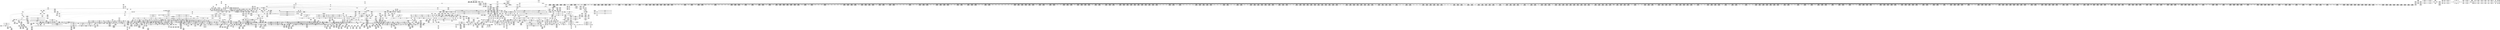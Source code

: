 digraph {
	CE0x3e89810 [shape=record,shape=Mrecord,label="{CE0x3e89810|rcu_read_lock:_tmp2}"]
	CE0x3f5ff90 [shape=record,shape=Mrecord,label="{CE0x3f5ff90|rcu_lock_release:_map|Function::rcu_lock_release&Arg::map::|*SummSink*}"]
	CE0x3f00500 [shape=record,shape=Mrecord,label="{CE0x3f00500|signal_to_av:_tmp2|security/selinux/hooks.c,1479}"]
	CE0x3ece7f0 [shape=record,shape=Mrecord,label="{CE0x3ece7f0|2472:_%struct.cred*,_:_CRE_2704,2712_|*MultipleSource*|Function::task_sid&Arg::task::|Function::selinux_file_send_sigiotask&Arg::tsk::|security/selinux/hooks.c,208}"]
	CE0x3ece5e0 [shape=record,shape=Mrecord,label="{CE0x3ece5e0|2472:_%struct.cred*,_:_CRE_2696,2704_|*MultipleSource*|Function::task_sid&Arg::task::|Function::selinux_file_send_sigiotask&Arg::tsk::|security/selinux/hooks.c,208}"]
	CE0x3ede740 [shape=record,shape=Mrecord,label="{CE0x3ede740|2472:_%struct.cred*,_:_CRE_6136,6140_|*MultipleSource*|Function::task_sid&Arg::task::|Function::selinux_file_send_sigiotask&Arg::tsk::|security/selinux/hooks.c,208}"]
	CE0x3f09050 [shape=record,shape=Mrecord,label="{CE0x3f09050|rcu_read_lock:_tmp12|include/linux/rcupdate.h,882|*SummSink*}"]
	CE0x3e587a0 [shape=record,shape=Mrecord,label="{CE0x3e587a0|task_sid:_entry|*SummSource*}"]
	CE0x3eeef60 [shape=record,shape=Mrecord,label="{CE0x3eeef60|GLOBAL:___llvm_gcov_ctr126|Global_var:__llvm_gcov_ctr126}"]
	CE0x3f489f0 [shape=record,shape=Mrecord,label="{CE0x3f489f0|rcu_read_unlock:_tmp15|include/linux/rcupdate.h,933|*SummSource*}"]
	CE0x3f01bf0 [shape=record,shape=Mrecord,label="{CE0x3f01bf0|GLOBAL:_rcu_read_unlock|*Constant*}"]
	CE0x3f89a40 [shape=record,shape=Mrecord,label="{CE0x3f89a40|_call_void_lock_acquire(%struct.lockdep_map*_%map,_i32_0,_i32_0,_i32_2,_i32_0,_%struct.lockdep_map*_null,_i64_ptrtoint_(i8*_blockaddress(_rcu_lock_acquire,_%__here)_to_i64))_#10,_!dbg_!27716|include/linux/rcupdate.h,418|*SummSource*}"]
	CE0x3ed3f80 [shape=record,shape=Mrecord,label="{CE0x3ed3f80|2472:_%struct.cred*,_:_CRE_2922,2923_}"]
	CE0x3ef4dd0 [shape=record,shape=Mrecord,label="{CE0x3ef4dd0|signal_to_av:_tmp11|security/selinux/hooks.c,1495}"]
	CE0x3ec3960 [shape=record,shape=Mrecord,label="{CE0x3ec3960|2472:_%struct.cred*,_:_CRE_1912,1920_|*MultipleSource*|Function::task_sid&Arg::task::|Function::selinux_file_send_sigiotask&Arg::tsk::|security/selinux/hooks.c,208}"]
	CE0x3ed7f20 [shape=record,shape=Mrecord,label="{CE0x3ed7f20|2472:_%struct.cred*,_:_CRE_2976,2980_|*MultipleSource*|Function::task_sid&Arg::task::|Function::selinux_file_send_sigiotask&Arg::tsk::|security/selinux/hooks.c,208}"]
	CE0x3e81240 [shape=record,shape=Mrecord,label="{CE0x3e81240|selinux_file_send_sigiotask:_tmp7|security/selinux/hooks.c,3403|*SummSource*}"]
	CE0x3fc1d00 [shape=record,shape=Mrecord,label="{CE0x3fc1d00|_call_void_mcount()_#3}"]
	CE0x3ecba10 [shape=record,shape=Mrecord,label="{CE0x3ecba10|2472:_%struct.cred*,_:_CRE_2525,2526_}"]
	CE0x3ef2520 [shape=record,shape=Mrecord,label="{CE0x3ef2520|i64*_getelementptr_inbounds_(_10_x_i64_,_10_x_i64_*___llvm_gcov_ctr265,_i64_0,_i64_8)|*Constant*|*SummSink*}"]
	CE0x3ee8b60 [shape=record,shape=Mrecord,label="{CE0x3ee8b60|2472:_%struct.cred*,_:_CRE_6496,6504_|*MultipleSource*|Function::task_sid&Arg::task::|Function::selinux_file_send_sigiotask&Arg::tsk::|security/selinux/hooks.c,208}"]
	CE0x3f59cc0 [shape=record,shape=Mrecord,label="{CE0x3f59cc0|rcu_read_unlock:_tmp17|include/linux/rcupdate.h,933}"]
	CE0x3f27c90 [shape=record,shape=Mrecord,label="{CE0x3f27c90|rcu_read_lock:_call|include/linux/rcupdate.h,882|*SummSource*}"]
	CE0x3ef58d0 [shape=record,shape=Mrecord,label="{CE0x3ef58d0|rcu_read_lock:_tmp4|include/linux/rcupdate.h,882|*SummSource*}"]
	CE0x3f15f30 [shape=record,shape=Mrecord,label="{CE0x3f15f30|i64*_getelementptr_inbounds_(_4_x_i64_,_4_x_i64_*___llvm_gcov_ctr128,_i64_0,_i64_1)|*Constant*}"]
	CE0x3ef9870 [shape=record,shape=Mrecord,label="{CE0x3ef9870|rcu_read_lock:_tmp17|include/linux/rcupdate.h,882}"]
	CE0x3e85c00 [shape=record,shape=Mrecord,label="{CE0x3e85c00|2472:_%struct.cred*,_:_CRE_136,144_|*MultipleSource*|Function::task_sid&Arg::task::|Function::selinux_file_send_sigiotask&Arg::tsk::|security/selinux/hooks.c,208}"]
	CE0x3f4f8b0 [shape=record,shape=Mrecord,label="{CE0x3f4f8b0|rcu_read_unlock:_tmp3|*SummSink*}"]
	CE0x3ede960 [shape=record,shape=Mrecord,label="{CE0x3ede960|2472:_%struct.cred*,_:_CRE_6144,6152_|*MultipleSource*|Function::task_sid&Arg::task::|Function::selinux_file_send_sigiotask&Arg::tsk::|security/selinux/hooks.c,208}"]
	CE0x3ec2c40 [shape=record,shape=Mrecord,label="{CE0x3ec2c40|2472:_%struct.cred*,_:_CRE_1856,1864_|*MultipleSource*|Function::task_sid&Arg::task::|Function::selinux_file_send_sigiotask&Arg::tsk::|security/selinux/hooks.c,208}"]
	CE0x3f84560 [shape=record,shape=Mrecord,label="{CE0x3f84560|rcu_lock_acquire:_tmp2|*SummSink*}"]
	CE0x3f5ead0 [shape=record,shape=Mrecord,label="{CE0x3f5ead0|i64*_getelementptr_inbounds_(_11_x_i64_,_11_x_i64_*___llvm_gcov_ctr132,_i64_0,_i64_9)|*Constant*|*SummSink*}"]
	CE0x3e71b50 [shape=record,shape=Mrecord,label="{CE0x3e71b50|selinux_file_send_sigiotask:_call2|security/selinux/hooks.c,3406|*SummSource*}"]
	CE0x3f32c70 [shape=record,shape=Mrecord,label="{CE0x3f32c70|rcu_read_lock:_tmp9|include/linux/rcupdate.h,882|*SummSource*}"]
	CE0x3f61140 [shape=record,shape=Mrecord,label="{CE0x3f61140|__rcu_read_unlock:_entry|*SummSink*}"]
	CE0x3ebee60 [shape=record,shape=Mrecord,label="{CE0x3ebee60|2472:_%struct.cred*,_:_CRE_632,640_|*MultipleSource*|Function::task_sid&Arg::task::|Function::selinux_file_send_sigiotask&Arg::tsk::|security/selinux/hooks.c,208}"]
	CE0x3f00da0 [shape=record,shape=Mrecord,label="{CE0x3f00da0|signal_to_av:_tmp3|security/selinux/hooks.c,1479|*SummSource*}"]
	CE0x3f43300 [shape=record,shape=Mrecord,label="{CE0x3f43300|rcu_read_lock:_tmp22|include/linux/rcupdate.h,884|*SummSource*}"]
	CE0x3ee3700 [shape=record,shape=Mrecord,label="{CE0x3ee3700|2472:_%struct.cred*,_:_CRE_6321,6322_}"]
	CE0x3f91410 [shape=record,shape=Mrecord,label="{CE0x3f91410|__rcu_read_unlock:_tmp3|*SummSource*}"]
	CE0x3e620e0 [shape=record,shape=Mrecord,label="{CE0x3e620e0|task_sid:_task|Function::task_sid&Arg::task::}"]
	CE0x3ef6610 [shape=record,shape=Mrecord,label="{CE0x3ef6610|rcu_read_lock:_tmp6|include/linux/rcupdate.h,882}"]
	CE0x3ec1230 [shape=record,shape=Mrecord,label="{CE0x3ec1230|2472:_%struct.cred*,_:_CRE_728,732_|*MultipleSource*|Function::task_sid&Arg::task::|Function::selinux_file_send_sigiotask&Arg::tsk::|security/selinux/hooks.c,208}"]
	CE0x3f98990 [shape=record,shape=Mrecord,label="{CE0x3f98990|rcu_lock_release:_bb}"]
	CE0x3ef86a0 [shape=record,shape=Mrecord,label="{CE0x3ef86a0|rcu_read_lock:_tmp15|include/linux/rcupdate.h,882}"]
	CE0x3f46160 [shape=record,shape=Mrecord,label="{CE0x3f46160|cred_sid:_tmp6|security/selinux/hooks.c,197|*SummSink*}"]
	CE0x3ee1ce0 [shape=record,shape=Mrecord,label="{CE0x3ee1ce0|2472:_%struct.cred*,_:_CRE_6299,6300_}"]
	CE0x3e7d4d0 [shape=record,shape=Mrecord,label="{CE0x3e7d4d0|selinux_file_send_sigiotask:_f_security|security/selinux/hooks.c,3401|*SummSource*}"]
	CE0x3f37660 [shape=record,shape=Mrecord,label="{CE0x3f37660|0:_i8,_:_GCMR_rcu_read_lock.__warned_internal_global_i8_0,_section_.data.unlikely_,_align_1:_elem_0:default:}"]
	CE0x3fdb610 [shape=record,shape=Mrecord,label="{CE0x3fdb610|__preempt_count_add:_tmp4|./arch/x86/include/asm/preempt.h,72|*SummSource*}"]
	CE0x3e73450 [shape=record,shape=Mrecord,label="{CE0x3e73450|selinux_file_send_sigiotask:_perm.0}"]
	CE0x3f28d60 [shape=record,shape=Mrecord,label="{CE0x3f28d60|GLOBAL:___rcu_read_lock|*Constant*|*SummSource*}"]
	CE0x3ee6550 [shape=record,shape=Mrecord,label="{CE0x3ee6550|2472:_%struct.cred*,_:_CRE_6360,6368_|*MultipleSource*|Function::task_sid&Arg::task::|Function::selinux_file_send_sigiotask&Arg::tsk::|security/selinux/hooks.c,208}"]
	CE0x503f400 [shape=record,shape=Mrecord,label="{CE0x503f400|i64_1|*Constant*|*SummSink*}"]
	CE0x3f45d00 [shape=record,shape=Mrecord,label="{CE0x3f45d00|i64*_getelementptr_inbounds_(_11_x_i64_,_11_x_i64_*___llvm_gcov_ctr132,_i64_0,_i64_0)|*Constant*|*SummSink*}"]
	CE0x3f13630 [shape=record,shape=Mrecord,label="{CE0x3f13630|__preempt_count_sub:_val|Function::__preempt_count_sub&Arg::val::|*SummSource*}"]
	CE0x3e8c0d0 [shape=record,shape=Mrecord,label="{CE0x3e8c0d0|signal_to_av:_bb|*SummSource*}"]
	CE0x3ed0850 [shape=record,shape=Mrecord,label="{CE0x3ed0850|signal_to_av:_tmp5|security/selinux/hooks.c,1483|*SummSink*}"]
	CE0x3eb9190 [shape=record,shape=Mrecord,label="{CE0x3eb9190|2472:_%struct.cred*,_:_CRE_88,92_|*MultipleSource*|Function::task_sid&Arg::task::|Function::selinux_file_send_sigiotask&Arg::tsk::|security/selinux/hooks.c,208}"]
	CE0x3ec9150 [shape=record,shape=Mrecord,label="{CE0x3ec9150|2472:_%struct.cred*,_:_CRE_2336,2344_|*MultipleSource*|Function::task_sid&Arg::task::|Function::selinux_file_send_sigiotask&Arg::tsk::|security/selinux/hooks.c,208}"]
	CE0x3f1b720 [shape=record,shape=Mrecord,label="{CE0x3f1b720|__preempt_count_sub:_tmp|*SummSource*}"]
	CE0x3f5a200 [shape=record,shape=Mrecord,label="{CE0x3f5a200|rcu_read_unlock:_tmp18|include/linux/rcupdate.h,933}"]
	CE0x3eb6c90 [shape=record,shape=Mrecord,label="{CE0x3eb6c90|2472:_%struct.cred*,_:_CRE_80,84_|*MultipleSource*|Function::task_sid&Arg::task::|Function::selinux_file_send_sigiotask&Arg::tsk::|security/selinux/hooks.c,208}"]
	CE0x3f27920 [shape=record,shape=Mrecord,label="{CE0x3f27920|__preempt_count_sub:_do.body}"]
	CE0x3e7bc40 [shape=record,shape=Mrecord,label="{CE0x3e7bc40|_ret_i32_%call7,_!dbg_!27749|security/selinux/hooks.c,210|*SummSource*}"]
	CE0x3f0b760 [shape=record,shape=Mrecord,label="{CE0x3f0b760|i8*_getelementptr_inbounds_(_25_x_i8_,_25_x_i8_*_.str3,_i32_0,_i32_0)|*Constant*|*SummSink*}"]
	CE0x3e74e90 [shape=record,shape=Mrecord,label="{CE0x3e74e90|GLOBAL:_task_sid.__warned|Global_var:task_sid.__warned|*SummSource*}"]
	CE0x3f2b620 [shape=record,shape=Mrecord,label="{CE0x3f2b620|i64*_getelementptr_inbounds_(_11_x_i64_,_11_x_i64_*___llvm_gcov_ctr127,_i64_0,_i64_0)|*Constant*|*SummSource*}"]
	CE0x3fc9a20 [shape=record,shape=Mrecord,label="{CE0x3fc9a20|__preempt_count_sub:_tmp3|*SummSink*}"]
	CE0x3e69920 [shape=record,shape=Mrecord,label="{CE0x3e69920|GLOBAL:_task_sid|*Constant*}"]
	CE0x3f056f0 [shape=record,shape=Mrecord,label="{CE0x3f056f0|task_sid:_tmp10|security/selinux/hooks.c,208}"]
	CE0x3f2fb50 [shape=record,shape=Mrecord,label="{CE0x3f2fb50|GLOBAL:_rcu_read_lock.__warned|Global_var:rcu_read_lock.__warned}"]
	CE0x3eac0d0 [shape=record,shape=Mrecord,label="{CE0x3eac0d0|task_sid:_tmp3}"]
	CE0x3ee41b0 [shape=record,shape=Mrecord,label="{CE0x3ee41b0|2472:_%struct.cred*,_:_CRE_6330,6331_}"]
	CE0x3f8be20 [shape=record,shape=Mrecord,label="{CE0x3f8be20|_call_void_mcount()_#3|*SummSource*}"]
	CE0x3e77e80 [shape=record,shape=Mrecord,label="{CE0x3e77e80|selinux_file_send_sigiotask:_tmp6|security/selinux/hooks.c,3403|*SummSource*}"]
	CE0x3e864b0 [shape=record,shape=Mrecord,label="{CE0x3e864b0|_call_void_mcount()_#3}"]
	CE0x3f12a70 [shape=record,shape=Mrecord,label="{CE0x3f12a70|i64*_getelementptr_inbounds_(_4_x_i64_,_4_x_i64_*___llvm_gcov_ctr129,_i64_0,_i64_2)|*Constant*}"]
	CE0x3f09f50 [shape=record,shape=Mrecord,label="{CE0x3f09f50|task_sid:_tmp18|security/selinux/hooks.c,208|*SummSink*}"]
	CE0x3e65120 [shape=record,shape=Mrecord,label="{CE0x3e65120|cred_sid:_tmp2|*SummSink*}"]
	CE0x3ecabc0 [shape=record,shape=Mrecord,label="{CE0x3ecabc0|2472:_%struct.cred*,_:_CRE_2488,2504_|*MultipleSource*|Function::task_sid&Arg::task::|Function::selinux_file_send_sigiotask&Arg::tsk::|security/selinux/hooks.c,208}"]
	CE0x3ebe810 [shape=record,shape=Mrecord,label="{CE0x3ebe810|i64*_getelementptr_inbounds_(_11_x_i64_,_11_x_i64_*___llvm_gcov_ctr127,_i64_0,_i64_0)|*Constant*|*SummSink*}"]
	CE0x3ee5840 [shape=record,shape=Mrecord,label="{CE0x3ee5840|2472:_%struct.cred*,_:_CRE_6349,6350_}"]
	CE0x3f31860 [shape=record,shape=Mrecord,label="{CE0x3f31860|rcu_lock_acquire:_entry|*SummSink*}"]
	CE0x3f2eb10 [shape=record,shape=Mrecord,label="{CE0x3f2eb10|rcu_read_unlock:_tmp6|include/linux/rcupdate.h,933|*SummSink*}"]
	CE0x3e91300 [shape=record,shape=Mrecord,label="{CE0x3e91300|avc_has_perm:_ssid|Function::avc_has_perm&Arg::ssid::|*SummSource*}"]
	CE0x3eed960 [shape=record,shape=Mrecord,label="{CE0x3eed960|2472:_%struct.cred*,_:_CRE_10600,10604_|*MultipleSource*|Function::task_sid&Arg::task::|Function::selinux_file_send_sigiotask&Arg::tsk::|security/selinux/hooks.c,208}"]
	CE0x3f88380 [shape=record,shape=Mrecord,label="{CE0x3f88380|i64*_getelementptr_inbounds_(_4_x_i64_,_4_x_i64_*___llvm_gcov_ctr133,_i64_0,_i64_0)|*Constant*}"]
	CE0x3fc77a0 [shape=record,shape=Mrecord,label="{CE0x3fc77a0|_call_void_mcount()_#3|*SummSink*}"]
	CE0x3f4a6f0 [shape=record,shape=Mrecord,label="{CE0x3f4a6f0|rcu_read_unlock:_call|include/linux/rcupdate.h,933}"]
	CE0x3e833b0 [shape=record,shape=Mrecord,label="{CE0x3e833b0|2472:_%struct.cred*,_:_CRE_408,416_|*MultipleSource*|Function::task_sid&Arg::task::|Function::selinux_file_send_sigiotask&Arg::tsk::|security/selinux/hooks.c,208}"]
	CE0x3e74f60 [shape=record,shape=Mrecord,label="{CE0x3e74f60|GLOBAL:_task_sid.__warned|Global_var:task_sid.__warned|*SummSink*}"]
	CE0x3fdb190 [shape=record,shape=Mrecord,label="{CE0x3fdb190|__preempt_count_sub:_tmp|*SummSink*}"]
	CE0x3f61310 [shape=record,shape=Mrecord,label="{CE0x3f61310|__llvm_gcov_indirect_counter_increment:_bb}"]
	CE0x3ed6170 [shape=record,shape=Mrecord,label="{CE0x3ed6170|2472:_%struct.cred*,_:_CRE_2951,2952_}"]
	CE0x3f01e10 [shape=record,shape=Mrecord,label="{CE0x3f01e10|_call_void_rcu_read_unlock()_#10,_!dbg_!27748|security/selinux/hooks.c,209|*SummSource*}"]
	CE0x3eddef0 [shape=record,shape=Mrecord,label="{CE0x3eddef0|2472:_%struct.cred*,_:_CRE_5984,5992_|*MultipleSource*|Function::task_sid&Arg::task::|Function::selinux_file_send_sigiotask&Arg::tsk::|security/selinux/hooks.c,208}"]
	CE0x3eb0cb0 [shape=record,shape=Mrecord,label="{CE0x3eb0cb0|cred_sid:_tmp1}"]
	CE0x3f4f470 [shape=record,shape=Mrecord,label="{CE0x3f4f470|i64*_getelementptr_inbounds_(_4_x_i64_,_4_x_i64_*___llvm_gcov_ctr130,_i64_0,_i64_1)|*Constant*|*SummSource*}"]
	CE0x3e659d0 [shape=record,shape=Mrecord,label="{CE0x3e659d0|__llvm_gcov_indirect_counter_increment:_entry}"]
	CE0x3e75fe0 [shape=record,shape=Mrecord,label="{CE0x3e75fe0|selinux_file_send_sigiotask:_tmp15|security/selinux/hooks.c,3408|*SummSource*}"]
	CE0x3f32ce0 [shape=record,shape=Mrecord,label="{CE0x3f32ce0|i64_5|*Constant*}"]
	CE0x3eb6590 [shape=record,shape=Mrecord,label="{CE0x3eb6590|_call_void_mcount()_#3|*SummSource*}"]
	CE0x3f07b80 [shape=record,shape=Mrecord,label="{CE0x3f07b80|i64_6|*Constant*|*SummSink*}"]
	CE0x3e88500 [shape=record,shape=Mrecord,label="{CE0x3e88500|rcu_read_lock:_tmp3}"]
	CE0x3f05d80 [shape=record,shape=Mrecord,label="{CE0x3f05d80|task_sid:_tmp11|security/selinux/hooks.c,208|*SummSource*}"]
	CE0x3ec89d0 [shape=record,shape=Mrecord,label="{CE0x3ec89d0|2472:_%struct.cred*,_:_CRE_2304,2312_|*MultipleSource*|Function::task_sid&Arg::task::|Function::selinux_file_send_sigiotask&Arg::tsk::|security/selinux/hooks.c,208}"]
	CE0x3ebd3b0 [shape=record,shape=Mrecord,label="{CE0x3ebd3b0|2472:_%struct.cred*,_:_CRE_552,560_|*MultipleSource*|Function::task_sid&Arg::task::|Function::selinux_file_send_sigiotask&Arg::tsk::|security/selinux/hooks.c,208}"]
	CE0x3f15ba0 [shape=record,shape=Mrecord,label="{CE0x3f15ba0|_ret_void,_!dbg_!27719|./arch/x86/include/asm/preempt.h,73|*SummSource*}"]
	CE0x3e7aa00 [shape=record,shape=Mrecord,label="{CE0x3e7aa00|signal_to_av:_entry|*SummSink*}"]
	CE0x3f24f80 [shape=record,shape=Mrecord,label="{CE0x3f24f80|rcu_lock_release:_tmp5|include/linux/rcupdate.h,423}"]
	CE0x3f414b0 [shape=record,shape=Mrecord,label="{CE0x3f414b0|i8*_getelementptr_inbounds_(_42_x_i8_,_42_x_i8_*_.str46,_i32_0,_i32_0)|*Constant*|*SummSource*}"]
	CE0x3f14a40 [shape=record,shape=Mrecord,label="{CE0x3f14a40|GLOBAL:___preempt_count_sub|*Constant*}"]
	CE0x3ed3bc0 [shape=record,shape=Mrecord,label="{CE0x3ed3bc0|2472:_%struct.cred*,_:_CRE_2918,2919_}"]
	CE0x3f2acf0 [shape=record,shape=Mrecord,label="{CE0x3f2acf0|GLOBAL:_rcu_read_lock.__warned|Global_var:rcu_read_lock.__warned|*SummSink*}"]
	CE0x3f36370 [shape=record,shape=Mrecord,label="{CE0x3f36370|rcu_read_unlock:_call|include/linux/rcupdate.h,933|*SummSource*}"]
	CE0x3ec4860 [shape=record,shape=Mrecord,label="{CE0x3ec4860|2472:_%struct.cred*,_:_CRE_1976,1977_|*MultipleSource*|Function::task_sid&Arg::task::|Function::selinux_file_send_sigiotask&Arg::tsk::|security/selinux/hooks.c,208}"]
	CE0x3e72930 [shape=record,shape=Mrecord,label="{CE0x3e72930|rcu_read_unlock:_tmp13|include/linux/rcupdate.h,933|*SummSource*}"]
	CE0x3e61ee0 [shape=record,shape=Mrecord,label="{CE0x3e61ee0|selinux_file_send_sigiotask:_tmp1|*SummSource*}"]
	CE0x3eda120 [shape=record,shape=Mrecord,label="{CE0x3eda120|2472:_%struct.cred*,_:_CRE_3108,3112_|*MultipleSource*|Function::task_sid&Arg::task::|Function::selinux_file_send_sigiotask&Arg::tsk::|security/selinux/hooks.c,208}"]
	CE0x3f0b920 [shape=record,shape=Mrecord,label="{CE0x3f0b920|GLOBAL:_lockdep_rcu_suspicious|*Constant*}"]
	CE0x3eb2e90 [shape=record,shape=Mrecord,label="{CE0x3eb2e90|0:_i32,_:_GCMR___llvm_gcov_global_state_pred267_internal_unnamed_addr_global_i32_-1:_elem_0:default:}"]
	CE0x3f2cd60 [shape=record,shape=Mrecord,label="{CE0x3f2cd60|GLOBAL:___llvm_gcov_ctr132|Global_var:__llvm_gcov_ctr132}"]
	CE0x3ecd6e0 [shape=record,shape=Mrecord,label="{CE0x3ecd6e0|2472:_%struct.cred*,_:_CRE_2616,2648_|*MultipleSource*|Function::task_sid&Arg::task::|Function::selinux_file_send_sigiotask&Arg::tsk::|security/selinux/hooks.c,208}"]
	CE0x3ec6fc0 [shape=record,shape=Mrecord,label="{CE0x3ec6fc0|2472:_%struct.cred*,_:_CRE_2128,2136_|*MultipleSource*|Function::task_sid&Arg::task::|Function::selinux_file_send_sigiotask&Arg::tsk::|security/selinux/hooks.c,208}"]
	CE0x3ef2980 [shape=record,shape=Mrecord,label="{CE0x3ef2980|signal_to_av:_tmp8|security/selinux/hooks.c,1491|*SummSink*}"]
	CE0x3f12550 [shape=record,shape=Mrecord,label="{CE0x3f12550|i64*_getelementptr_inbounds_(_4_x_i64_,_4_x_i64_*___llvm_gcov_ctr129,_i64_0,_i64_3)|*Constant*}"]
	CE0x3f55220 [shape=record,shape=Mrecord,label="{CE0x3f55220|GLOBAL:___llvm_gcov_ctr132|Global_var:__llvm_gcov_ctr132|*SummSource*}"]
	CE0x3ecc7b0 [shape=record,shape=Mrecord,label="{CE0x3ecc7b0|2472:_%struct.cred*,_:_CRE_2576,2584_|*MultipleSource*|Function::task_sid&Arg::task::|Function::selinux_file_send_sigiotask&Arg::tsk::|security/selinux/hooks.c,208}"]
	CE0x3ebdce0 [shape=record,shape=Mrecord,label="{CE0x3ebdce0|2472:_%struct.cred*,_:_CRE_592,600_|*MultipleSource*|Function::task_sid&Arg::task::|Function::selinux_file_send_sigiotask&Arg::tsk::|security/selinux/hooks.c,208}"]
	CE0x3ef7db0 [shape=record,shape=Mrecord,label="{CE0x3ef7db0|rcu_read_lock:_tmp13|include/linux/rcupdate.h,882|*SummSink*}"]
	CE0x3e68500 [shape=record,shape=Mrecord,label="{CE0x3e68500|i32_9|*Constant*|*SummSink*}"]
	CE0x3e87250 [shape=record,shape=Mrecord,label="{CE0x3e87250|2472:_%struct.cred*,_:_CRE_176,184_|*MultipleSource*|Function::task_sid&Arg::task::|Function::selinux_file_send_sigiotask&Arg::tsk::|security/selinux/hooks.c,208}"]
	CE0x3eb0ee0 [shape=record,shape=Mrecord,label="{CE0x3eb0ee0|cred_sid:_tmp1|*SummSink*}"]
	CE0x3eda780 [shape=record,shape=Mrecord,label="{CE0x3eda780|2472:_%struct.cred*,_:_CRE_3120,3128_|*MultipleSource*|Function::task_sid&Arg::task::|Function::selinux_file_send_sigiotask&Arg::tsk::|security/selinux/hooks.c,208}"]
	CE0x3f4ffc0 [shape=record,shape=Mrecord,label="{CE0x3f4ffc0|i64*_getelementptr_inbounds_(_11_x_i64_,_11_x_i64_*___llvm_gcov_ctr132,_i64_0,_i64_8)|*Constant*}"]
	CE0x3ef12d0 [shape=record,shape=Mrecord,label="{CE0x3ef12d0|_call_void___llvm_gcov_indirect_counter_increment(i32*___llvm_gcov_global_state_pred267,_i64**_getelementptr_inbounds_(_4_x_i64*_,_4_x_i64*_*___llvm_gcda_edge_table266,_i64_0,_i64_0)),_!dbg_!27721|security/selinux/hooks.c,1491}"]
	CE0x3eda340 [shape=record,shape=Mrecord,label="{CE0x3eda340|2472:_%struct.cred*,_:_CRE_3112,3116_|*MultipleSource*|Function::task_sid&Arg::task::|Function::selinux_file_send_sigiotask&Arg::tsk::|security/selinux/hooks.c,208}"]
	CE0x3f53d60 [shape=record,shape=Mrecord,label="{CE0x3f53d60|rcu_read_unlock:_tmp10|include/linux/rcupdate.h,933|*SummSource*}"]
	CE0x3e5aeb0 [shape=record,shape=Mrecord,label="{CE0x3e5aeb0|selinux_file_send_sigiotask:_entry|*SummSource*}"]
	CE0x3f4cb90 [shape=record,shape=Mrecord,label="{CE0x3f4cb90|__llvm_gcov_indirect_counter_increment:_tmp3|*SummSource*}"]
	CE0x3f051c0 [shape=record,shape=Mrecord,label="{CE0x3f051c0|i64_4|*Constant*|*SummSource*}"]
	CE0x3f5f620 [shape=record,shape=Mrecord,label="{CE0x3f5f620|GLOBAL:_rcu_lock_release|*Constant*|*SummSink*}"]
	CE0x3e62420 [shape=record,shape=Mrecord,label="{CE0x3e62420|task_sid:_tmp8|security/selinux/hooks.c,208}"]
	CE0x3f15fa0 [shape=record,shape=Mrecord,label="{CE0x3f15fa0|i64*_getelementptr_inbounds_(_4_x_i64_,_4_x_i64_*___llvm_gcov_ctr128,_i64_0,_i64_1)|*Constant*|*SummSource*}"]
	CE0x3ee0310 [shape=record,shape=Mrecord,label="{CE0x3ee0310|2472:_%struct.cred*,_:_CRE_6240,6248_|*MultipleSource*|Function::task_sid&Arg::task::|Function::selinux_file_send_sigiotask&Arg::tsk::|security/selinux/hooks.c,208}"]
	CE0x3e7ba70 [shape=record,shape=Mrecord,label="{CE0x3e7ba70|task_sid:_task|Function::task_sid&Arg::task::|*SummSource*}"]
	CE0x3e794f0 [shape=record,shape=Mrecord,label="{CE0x3e794f0|selinux_file_send_sigiotask:_call1|security/selinux/hooks.c,3404|*SummSink*}"]
	CE0x3eaf680 [shape=record,shape=Mrecord,label="{CE0x3eaf680|i64*_getelementptr_inbounds_(_10_x_i64_,_10_x_i64_*___llvm_gcov_ctr265,_i64_0,_i64_0)|*Constant*|*SummSource*}"]
	CE0x3ecb950 [shape=record,shape=Mrecord,label="{CE0x3ecb950|2472:_%struct.cred*,_:_CRE_2524,2525_}"]
	CE0x3f1f840 [shape=record,shape=Mrecord,label="{CE0x3f1f840|i64*_getelementptr_inbounds_(_4_x_i64_,_4_x_i64_*___llvm_gcov_ctr134,_i64_0,_i64_1)|*Constant*|*SummSink*}"]
	CE0x3ebd590 [shape=record,shape=Mrecord,label="{CE0x3ebd590|2472:_%struct.cred*,_:_CRE_560,568_|*MultipleSource*|Function::task_sid&Arg::task::|Function::selinux_file_send_sigiotask&Arg::tsk::|security/selinux/hooks.c,208}"]
	CE0x3ed0540 [shape=record,shape=Mrecord,label="{CE0x3ed0540|signal_to_av:_tmp4|security/selinux/hooks.c,1483|*SummSink*}"]
	CE0x3e6aac0 [shape=record,shape=Mrecord,label="{CE0x3e6aac0|i64*_getelementptr_inbounds_(_6_x_i64_,_6_x_i64_*___llvm_gcov_ctr264,_i64_0,_i64_0)|*Constant*}"]
	CE0x3e7ec70 [shape=record,shape=Mrecord,label="{CE0x3e7ec70|selinux_file_send_sigiotask:_f_security|security/selinux/hooks.c,3401|*SummSink*}"]
	CE0x3efa0d0 [shape=record,shape=Mrecord,label="{CE0x3efa0d0|rcu_read_lock:_tmp18|include/linux/rcupdate.h,882|*SummSink*}"]
	CE0x3eeb1d0 [shape=record,shape=Mrecord,label="{CE0x3eeb1d0|2472:_%struct.cred*,_:_CRE_6644,6648_|*MultipleSource*|Function::task_sid&Arg::task::|Function::selinux_file_send_sigiotask&Arg::tsk::|security/selinux/hooks.c,208}"]
	CE0x3fc1b90 [shape=record,shape=Mrecord,label="{CE0x3fc1b90|__preempt_count_sub:_tmp3|*SummSource*}"]
	CE0x3efecb0 [shape=record,shape=Mrecord,label="{CE0x3efecb0|GLOBAL:_cred_sid|*Constant*|*SummSink*}"]
	CE0x3e92b20 [shape=record,shape=Mrecord,label="{CE0x3e92b20|avc_has_perm:_auditdata|Function::avc_has_perm&Arg::auditdata::}"]
	CE0x3f41c70 [shape=record,shape=Mrecord,label="{CE0x3f41c70|rcu_read_lock:_tmp21|include/linux/rcupdate.h,884|*SummSource*}"]
	CE0x3fc4540 [shape=record,shape=Mrecord,label="{CE0x3fc4540|__preempt_count_add:_do.body|*SummSource*}"]
	CE0x3fc1e20 [shape=record,shape=Mrecord,label="{CE0x3fc1e20|_call_void_mcount()_#3|*SummSource*}"]
	CE0x3e7beb0 [shape=record,shape=Mrecord,label="{CE0x3e7beb0|selinux_file_send_sigiotask:_tsk|Function::selinux_file_send_sigiotask&Arg::tsk::|*SummSource*}"]
	CE0x3ea0500 [shape=record,shape=Mrecord,label="{CE0x3ea0500|rcu_lock_acquire:___here}"]
	CE0x3eb5700 [shape=record,shape=Mrecord,label="{CE0x3eb5700|i64*_getelementptr_inbounds_(_2_x_i64_,_2_x_i64_*___llvm_gcov_ctr131,_i64_0,_i64_1)|*Constant*|*SummSource*}"]
	CE0x3eb9760 [shape=record,shape=Mrecord,label="{CE0x3eb9760|_call_void_asm_addl_$1,_%gs:$0_,_*m,ri,*m,_dirflag_,_fpsr_,_flags_(i32*___preempt_count,_i32_%sub,_i32*___preempt_count)_#3,_!dbg_!27717,_!srcloc_!27718|./arch/x86/include/asm/preempt.h,77|*SummSource*}"]
	CE0x3e7a6c0 [shape=record,shape=Mrecord,label="{CE0x3e7a6c0|GLOBAL:_signal_to_av|*Constant*|*SummSink*}"]
	CE0x3f2b380 [shape=record,shape=Mrecord,label="{CE0x3f2b380|_call_void_mcount()_#3|*SummSink*}"]
	CE0x3eb6e50 [shape=record,shape=Mrecord,label="{CE0x3eb6e50|GLOBAL:___llvm_gcov_global_state_pred267|Global_var:__llvm_gcov_global_state_pred267|*SummSource*}"]
	CE0x3e89d60 [shape=record,shape=Mrecord,label="{CE0x3e89d60|2472:_%struct.cred*,_:_CRE_304,312_|*MultipleSource*|Function::task_sid&Arg::task::|Function::selinux_file_send_sigiotask&Arg::tsk::|security/selinux/hooks.c,208}"]
	CE0x3f54c00 [shape=record,shape=Mrecord,label="{CE0x3f54c00|rcu_read_unlock:_bb|*SummSource*}"]
	CE0x3f0ca10 [shape=record,shape=Mrecord,label="{CE0x3f0ca10|i64_3|*Constant*|*SummSink*}"]
	CE0x3e80d80 [shape=record,shape=Mrecord,label="{CE0x3e80d80|GLOBAL:___llvm_gcov_ctr264|Global_var:__llvm_gcov_ctr264|*SummSink*}"]
	CE0x3f5de50 [shape=record,shape=Mrecord,label="{CE0x3f5de50|_call_void_rcu_lock_release(%struct.lockdep_map*_rcu_lock_map)_#10,_!dbg_!27733|include/linux/rcupdate.h,935}"]
	CE0x3e844a0 [shape=record,shape=Mrecord,label="{CE0x3e844a0|cred_sid:_tmp}"]
	CE0x3e77e10 [shape=record,shape=Mrecord,label="{CE0x3e77e10|selinux_file_send_sigiotask:_tmp6|security/selinux/hooks.c,3403}"]
	CE0x3eb8040 [shape=record,shape=Mrecord,label="{CE0x3eb8040|GLOBAL:_rcu_lock_map|Global_var:rcu_lock_map|*SummSource*}"]
	CE0x3f98a90 [shape=record,shape=Mrecord,label="{CE0x3f98a90|rcu_lock_release:_bb|*SummSource*}"]
	CE0x3e8cf90 [shape=record,shape=Mrecord,label="{CE0x3e8cf90|2472:_%struct.cred*,_:_CRE_16,20_|*MultipleSource*|Function::task_sid&Arg::task::|Function::selinux_file_send_sigiotask&Arg::tsk::|security/selinux/hooks.c,208}"]
	CE0x3eace50 [shape=record,shape=Mrecord,label="{CE0x3eace50|i64*_getelementptr_inbounds_(_13_x_i64_,_13_x_i64_*___llvm_gcov_ctr126,_i64_0,_i64_1)|*Constant*}"]
	CE0x3edbcc0 [shape=record,shape=Mrecord,label="{CE0x3edbcc0|2472:_%struct.cred*,_:_CRE_5856,5860_|*MultipleSource*|Function::task_sid&Arg::task::|Function::selinux_file_send_sigiotask&Arg::tsk::|security/selinux/hooks.c,208}"]
	CE0x3f2ba00 [shape=record,shape=Mrecord,label="{CE0x3f2ba00|i64*_getelementptr_inbounds_(_4_x_i64_,_4_x_i64_*___llvm_gcov_ctr128,_i64_0,_i64_2)|*Constant*|*SummSource*}"]
	CE0x3eb5230 [shape=record,shape=Mrecord,label="{CE0x3eb5230|2472:_%struct.cred*,_:_CRE_48,56_|*MultipleSource*|Function::task_sid&Arg::task::|Function::selinux_file_send_sigiotask&Arg::tsk::|security/selinux/hooks.c,208}"]
	CE0x3e68800 [shape=record,shape=Mrecord,label="{CE0x3e68800|task_sid:_if.then|*SummSink*}"]
	CE0x3edd890 [shape=record,shape=Mrecord,label="{CE0x3edd890|2472:_%struct.cred*,_:_CRE_5960,5968_|*MultipleSource*|Function::task_sid&Arg::task::|Function::selinux_file_send_sigiotask&Arg::tsk::|security/selinux/hooks.c,208}"]
	CE0x3f007d0 [shape=record,shape=Mrecord,label="{CE0x3f007d0|signal_to_av:_tmp3|security/selinux/hooks.c,1479|*SummSink*}"]
	CE0x3f56e40 [shape=record,shape=Mrecord,label="{CE0x3f56e40|_call_void___preempt_count_add(i32_1)_#10,_!dbg_!27711|include/linux/rcupdate.h,239}"]
	CE0x3ef0070 [shape=record,shape=Mrecord,label="{CE0x3ef0070|i64**_getelementptr_inbounds_(_4_x_i64*_,_4_x_i64*_*___llvm_gcda_edge_table266,_i64_0,_i64_3)|*Constant*|*SummSink*}"]
	CE0x3f31400 [shape=record,shape=Mrecord,label="{CE0x3f31400|GLOBAL:___llvm_gcov_ctr132|Global_var:__llvm_gcov_ctr132|*SummSink*}"]
	CE0x3e82830 [shape=record,shape=Mrecord,label="{CE0x3e82830|selinux_file_send_sigiotask:_tmp11|security/selinux/hooks.c,3404|*SummSink*}"]
	CE0x3ec7560 [shape=record,shape=Mrecord,label="{CE0x3ec7560|2472:_%struct.cred*,_:_CRE_2152,2160_|*MultipleSource*|Function::task_sid&Arg::task::|Function::selinux_file_send_sigiotask&Arg::tsk::|security/selinux/hooks.c,208}"]
	CE0x3f08b00 [shape=record,shape=Mrecord,label="{CE0x3f08b00|task_sid:_tmp17|security/selinux/hooks.c,208}"]
	CE0x3e67bd0 [shape=record,shape=Mrecord,label="{CE0x3e67bd0|_ret_i32_%perm.0,_!dbg_!27724|security/selinux/hooks.c,1495}"]
	CE0x3edc540 [shape=record,shape=Mrecord,label="{CE0x3edc540|2472:_%struct.cred*,_:_CRE_5888,5896_|*MultipleSource*|Function::task_sid&Arg::task::|Function::selinux_file_send_sigiotask&Arg::tsk::|security/selinux/hooks.c,208}"]
	CE0x3e86ee0 [shape=record,shape=Mrecord,label="{CE0x3e86ee0|signal_to_av:_sw.bb|*SummSink*}"]
	CE0x3eb5ea0 [shape=record,shape=Mrecord,label="{CE0x3eb5ea0|i32_17|*Constant*|*SummSource*}"]
	CE0x3f1de20 [shape=record,shape=Mrecord,label="{CE0x3f1de20|i32_1|*Constant*}"]
	CE0x3ecb4f0 [shape=record,shape=Mrecord,label="{CE0x3ecb4f0|2472:_%struct.cred*,_:_CRE_2521,2522_}"]
	CE0x3f5da50 [shape=record,shape=Mrecord,label="{CE0x3f5da50|i64*_getelementptr_inbounds_(_11_x_i64_,_11_x_i64_*___llvm_gcov_ctr132,_i64_0,_i64_10)|*Constant*|*SummSink*}"]
	CE0x3f0a5f0 [shape=record,shape=Mrecord,label="{CE0x3f0a5f0|task_sid:_tmp19|security/selinux/hooks.c,208|*SummSink*}"]
	CE0x3e70d50 [shape=record,shape=Mrecord,label="{CE0x3e70d50|GLOBAL:_rcu_read_lock|*Constant*|*SummSource*}"]
	CE0x3ed2320 [shape=record,shape=Mrecord,label="{CE0x3ed2320|2472:_%struct.cred*,_:_CRE_2876,2880_|*MultipleSource*|Function::task_sid&Arg::task::|Function::selinux_file_send_sigiotask&Arg::tsk::|security/selinux/hooks.c,208}"]
	CE0x3ef91c0 [shape=record,shape=Mrecord,label="{CE0x3ef91c0|i64*_getelementptr_inbounds_(_11_x_i64_,_11_x_i64_*___llvm_gcov_ctr127,_i64_0,_i64_8)|*Constant*}"]
	CE0x3ed3040 [shape=record,shape=Mrecord,label="{CE0x3ed3040|2472:_%struct.cred*,_:_CRE_2906,2907_}"]
	CE0x3ef3a90 [shape=record,shape=Mrecord,label="{CE0x3ef3a90|i32_16|*Constant*|*SummSource*}"]
	CE0x3e6ad20 [shape=record,shape=Mrecord,label="{CE0x3e6ad20|_call_void_mcount()_#3|*SummSink*}"]
	CE0x3ee35d0 [shape=record,shape=Mrecord,label="{CE0x3ee35d0|2472:_%struct.cred*,_:_CRE_6320,6321_}"]
	CE0x3f57380 [shape=record,shape=Mrecord,label="{CE0x3f57380|rcu_read_unlock:_tobool1|include/linux/rcupdate.h,933}"]
	CE0x3f2c980 [shape=record,shape=Mrecord,label="{CE0x3f2c980|i64*_getelementptr_inbounds_(_11_x_i64_,_11_x_i64_*___llvm_gcov_ctr127,_i64_0,_i64_0)|*Constant*}"]
	CE0x3f324b0 [shape=record,shape=Mrecord,label="{CE0x3f324b0|__llvm_gcov_indirect_counter_increment:_counter|*SummSource*}"]
	CE0x3f0bc50 [shape=record,shape=Mrecord,label="{CE0x3f0bc50|i32_208|*Constant*}"]
	CE0x3f99440 [shape=record,shape=Mrecord,label="{CE0x3f99440|__rcu_read_lock:_do.body|*SummSink*}"]
	CE0x3f13050 [shape=record,shape=Mrecord,label="{CE0x3f13050|__preempt_count_add:_tmp2|*SummSource*}"]
	CE0x3f4f3b0 [shape=record,shape=Mrecord,label="{CE0x3f4f3b0|i64*_getelementptr_inbounds_(_4_x_i64_,_4_x_i64_*___llvm_gcov_ctr130,_i64_0,_i64_1)|*Constant*}"]
	CE0x3e80800 [shape=record,shape=Mrecord,label="{CE0x3e80800|selinux_file_send_sigiotask:_signum|Function::selinux_file_send_sigiotask&Arg::signum::|*SummSource*}"]
	CE0x3ec3780 [shape=record,shape=Mrecord,label="{CE0x3ec3780|2472:_%struct.cred*,_:_CRE_1904,1912_|*MultipleSource*|Function::task_sid&Arg::task::|Function::selinux_file_send_sigiotask&Arg::tsk::|security/selinux/hooks.c,208}"]
	CE0x3edb660 [shape=record,shape=Mrecord,label="{CE0x3edb660|2472:_%struct.cred*,_:_CRE_3160,3164_|*MultipleSource*|Function::task_sid&Arg::task::|Function::selinux_file_send_sigiotask&Arg::tsk::|security/selinux/hooks.c,208}"]
	CE0x3ef6040 [shape=record,shape=Mrecord,label="{CE0x3ef6040|i64_2|*Constant*}"]
	CE0x3ebb270 [shape=record,shape=Mrecord,label="{CE0x3ebb270|i8*_getelementptr_inbounds_(_41_x_i8_,_41_x_i8_*_.str44,_i32_0,_i32_0)|*Constant*|*SummSink*}"]
	CE0x3f0bff0 [shape=record,shape=Mrecord,label="{CE0x3f0bff0|task_sid:_tobool|security/selinux/hooks.c,208}"]
	CE0x3f488c0 [shape=record,shape=Mrecord,label="{CE0x3f488c0|rcu_read_unlock:_tmp15|include/linux/rcupdate.h,933}"]
	CE0x3e64b40 [shape=record,shape=Mrecord,label="{CE0x3e64b40|rcu_read_lock:_land.lhs.true2}"]
	CE0x3f844f0 [shape=record,shape=Mrecord,label="{CE0x3f844f0|rcu_lock_acquire:_tmp2|*SummSource*}"]
	CE0x3eea920 [shape=record,shape=Mrecord,label="{CE0x3eea920|2472:_%struct.cred*,_:_CRE_6616,6624_|*MultipleSource*|Function::task_sid&Arg::task::|Function::selinux_file_send_sigiotask&Arg::tsk::|security/selinux/hooks.c,208}"]
	CE0x3eb95a0 [shape=record,shape=Mrecord,label="{CE0x3eb95a0|void_(i32*,_i32,_i32*)*_asm_addl_$1,_%gs:$0_,_*m,ri,*m,_dirflag_,_fpsr_,_flags_}"]
	CE0x3eaf510 [shape=record,shape=Mrecord,label="{CE0x3eaf510|signal_to_av:_tmp|*SummSource*}"]
	CE0x3f2cc30 [shape=record,shape=Mrecord,label="{CE0x3f2cc30|rcu_read_unlock:_tmp4|include/linux/rcupdate.h,933|*SummSink*}"]
	CE0x3f131f0 [shape=record,shape=Mrecord,label="{CE0x3f131f0|__preempt_count_sub:_entry|*SummSource*}"]
	CE0x3f61c80 [shape=record,shape=Mrecord,label="{CE0x3f61c80|__llvm_gcov_indirect_counter_increment:_bb4}"]
	CE0x3ec07d0 [shape=record,shape=Mrecord,label="{CE0x3ec07d0|2472:_%struct.cred*,_:_CRE_696,697_}"]
	CE0x3f59f40 [shape=record,shape=Mrecord,label="{CE0x3f59f40|rcu_read_unlock:_tmp17|include/linux/rcupdate.h,933|*SummSink*}"]
	CE0x3f83e60 [shape=record,shape=Mrecord,label="{CE0x3f83e60|i64*_getelementptr_inbounds_(_4_x_i64_,_4_x_i64_*___llvm_gcov_ctr130,_i64_0,_i64_2)|*Constant*|*SummSink*}"]
	CE0x3e91010 [shape=record,shape=Mrecord,label="{CE0x3e91010|avc_has_perm:_requested|Function::avc_has_perm&Arg::requested::|*SummSink*}"]
	CE0x3f92590 [shape=record,shape=Mrecord,label="{CE0x3f92590|i64*_getelementptr_inbounds_(_4_x_i64_,_4_x_i64_*___llvm_gcov_ctr129,_i64_0,_i64_2)|*Constant*|*SummSource*}"]
	CE0x3e7ab80 [shape=record,shape=Mrecord,label="{CE0x3e7ab80|selinux_file_send_sigiotask:_fown|Function::selinux_file_send_sigiotask&Arg::fown::|*SummSink*}"]
	CE0x3efc900 [shape=record,shape=Mrecord,label="{CE0x3efc900|task_sid:_tmp26|security/selinux/hooks.c,208|*SummSource*}"]
	CE0x3fc85e0 [shape=record,shape=Mrecord,label="{CE0x3fc85e0|__preempt_count_add:_tmp5|./arch/x86/include/asm/preempt.h,72}"]
	CE0x3f36820 [shape=record,shape=Mrecord,label="{CE0x3f36820|rcu_read_lock:_tmp5|include/linux/rcupdate.h,882}"]
	CE0x3ec3000 [shape=record,shape=Mrecord,label="{CE0x3ec3000|2472:_%struct.cred*,_:_CRE_1872,1880_|*MultipleSource*|Function::task_sid&Arg::task::|Function::selinux_file_send_sigiotask&Arg::tsk::|security/selinux/hooks.c,208}"]
	CE0x3e763c0 [shape=record,shape=Mrecord,label="{CE0x3e763c0|i32_1|*Constant*}"]
	CE0x3f49ce0 [shape=record,shape=Mrecord,label="{CE0x3f49ce0|rcu_read_unlock:_tmp12|include/linux/rcupdate.h,933}"]
	CE0x3ec7740 [shape=record,shape=Mrecord,label="{CE0x3ec7740|2472:_%struct.cred*,_:_CRE_2160,2168_|*MultipleSource*|Function::task_sid&Arg::task::|Function::selinux_file_send_sigiotask&Arg::tsk::|security/selinux/hooks.c,208}"]
	CE0x3f897c0 [shape=record,shape=Mrecord,label="{CE0x3f897c0|rcu_lock_release:_tmp1|*SummSink*}"]
	CE0x3f066d0 [shape=record,shape=Mrecord,label="{CE0x3f066d0|task_sid:_tmp13|security/selinux/hooks.c,208|*SummSource*}"]
	CE0x3eb4eb0 [shape=record,shape=Mrecord,label="{CE0x3eb4eb0|signal_to_av:_tmp1|*SummSource*}"]
	CE0x3ef6d80 [shape=record,shape=Mrecord,label="{CE0x3ef6d80|signal_to_av:_tmp10|security/selinux/hooks.c,1495}"]
	CE0x3e72da0 [shape=record,shape=Mrecord,label="{CE0x3e72da0|rcu_read_lock:_if.then|*SummSink*}"]
	CE0x3f09690 [shape=record,shape=Mrecord,label="{CE0x3f09690|rcu_read_lock:_call3|include/linux/rcupdate.h,882|*SummSink*}"]
	CE0x3ef7ce0 [shape=record,shape=Mrecord,label="{CE0x3ef7ce0|rcu_read_lock:_tmp13|include/linux/rcupdate.h,882|*SummSource*}"]
	CE0x3ecb130 [shape=record,shape=Mrecord,label="{CE0x3ecb130|2472:_%struct.cred*,_:_CRE_2512,2520_|*MultipleSource*|Function::task_sid&Arg::task::|Function::selinux_file_send_sigiotask&Arg::tsk::|security/selinux/hooks.c,208}"]
	CE0x3eb14a0 [shape=record,shape=Mrecord,label="{CE0x3eb14a0|2472:_%struct.cred*,_:_CRE_384,392_|*MultipleSource*|Function::task_sid&Arg::task::|Function::selinux_file_send_sigiotask&Arg::tsk::|security/selinux/hooks.c,208}"]
	CE0x3f53440 [shape=record,shape=Mrecord,label="{CE0x3f53440|COLLAPSED:_GCMRE___llvm_gcov_ctr134_internal_global_4_x_i64_zeroinitializer:_elem_0:default:}"]
	CE0x3ed4750 [shape=record,shape=Mrecord,label="{CE0x3ed4750|2472:_%struct.cred*,_:_CRE_2929,2930_}"]
	CE0x3f13a30 [shape=record,shape=Mrecord,label="{CE0x3f13a30|__preempt_count_sub:_val|Function::__preempt_count_sub&Arg::val::|*SummSink*}"]
	CE0x3e81ee0 [shape=record,shape=Mrecord,label="{CE0x3e81ee0|selinux_file_send_sigiotask:_call|security/selinux/hooks.c,3394|*SummSink*}"]
	CE0x3f5d150 [shape=record,shape=Mrecord,label="{CE0x3f5d150|rcu_read_unlock:_tmp20|include/linux/rcupdate.h,933|*SummSink*}"]
	CE0x3eda9a0 [shape=record,shape=Mrecord,label="{CE0x3eda9a0|2472:_%struct.cred*,_:_CRE_3128,3136_|*MultipleSource*|Function::task_sid&Arg::task::|Function::selinux_file_send_sigiotask&Arg::tsk::|security/selinux/hooks.c,208}"]
	CE0x3f638e0 [shape=record,shape=Mrecord,label="{CE0x3f638e0|__rcu_read_lock:_tmp2}"]
	CE0x3f43fd0 [shape=record,shape=Mrecord,label="{CE0x3f43fd0|cred_sid:_bb|*SummSource*}"]
	CE0x3e63110 [shape=record,shape=Mrecord,label="{CE0x3e63110|__rcu_read_unlock:_bb|*SummSink*}"]
	CE0x3e84110 [shape=record,shape=Mrecord,label="{CE0x3e84110|2472:_%struct.cred*,_:_CRE_256,264_|*MultipleSource*|Function::task_sid&Arg::task::|Function::selinux_file_send_sigiotask&Arg::tsk::|security/selinux/hooks.c,208}"]
	CE0x3f574a0 [shape=record,shape=Mrecord,label="{CE0x3f574a0|rcu_read_unlock:_tobool1|include/linux/rcupdate.h,933|*SummSource*}"]
	CE0x3eafb60 [shape=record,shape=Mrecord,label="{CE0x3eafb60|2472:_%struct.cred*,_:_CRE_448,456_|*MultipleSource*|Function::task_sid&Arg::task::|Function::selinux_file_send_sigiotask&Arg::tsk::|security/selinux/hooks.c,208}"]
	CE0x3e69a50 [shape=record,shape=Mrecord,label="{CE0x3e69a50|GLOBAL:_task_sid|*Constant*|*SummSource*}"]
	CE0x3f04da0 [shape=record,shape=Mrecord,label="{CE0x3f04da0|i64*_getelementptr_inbounds_(_13_x_i64_,_13_x_i64_*___llvm_gcov_ctr126,_i64_0,_i64_8)|*Constant*|*SummSink*}"]
	CE0x3ebfd60 [shape=record,shape=Mrecord,label="{CE0x3ebfd60|2472:_%struct.cred*,_:_CRE_680,688_|*MultipleSource*|Function::task_sid&Arg::task::|Function::selinux_file_send_sigiotask&Arg::tsk::|security/selinux/hooks.c,208}"]
	CE0x3ef0480 [shape=record,shape=Mrecord,label="{CE0x3ef0480|signal_to_av:_tmp6|security/selinux/hooks.c,1487|*SummSource*}"]
	CE0x3fc0890 [shape=record,shape=Mrecord,label="{CE0x3fc0890|i64_1|*Constant*}"]
	CE0x3ec8f70 [shape=record,shape=Mrecord,label="{CE0x3ec8f70|2472:_%struct.cred*,_:_CRE_2328,2336_|*MultipleSource*|Function::task_sid&Arg::task::|Function::selinux_file_send_sigiotask&Arg::tsk::|security/selinux/hooks.c,208}"]
	CE0x3ef1f60 [shape=record,shape=Mrecord,label="{CE0x3ef1f60|i64**_getelementptr_inbounds_(_4_x_i64*_,_4_x_i64*_*___llvm_gcda_edge_table266,_i64_0,_i64_0)|*Constant*}"]
	CE0x3f2dc80 [shape=record,shape=Mrecord,label="{CE0x3f2dc80|__llvm_gcov_indirect_counter_increment:_tmp|*SummSink*}"]
	CE0x3ee34a0 [shape=record,shape=Mrecord,label="{CE0x3ee34a0|2472:_%struct.cred*,_:_CRE_6319,6320_}"]
	CE0x3ede550 [shape=record,shape=Mrecord,label="{CE0x3ede550|2472:_%struct.cred*,_:_CRE_6008,6136_|*MultipleSource*|Function::task_sid&Arg::task::|Function::selinux_file_send_sigiotask&Arg::tsk::|security/selinux/hooks.c,208}"]
	CE0x3f02580 [shape=record,shape=Mrecord,label="{CE0x3f02580|rcu_read_unlock:_entry|*SummSink*}"]
	CE0x3f5ca30 [shape=record,shape=Mrecord,label="{CE0x3f5ca30|rcu_read_unlock:_tmp19|include/linux/rcupdate.h,933|*SummSource*}"]
	CE0x3fdb310 [shape=record,shape=Mrecord,label="{CE0x3fdb310|COLLAPSED:_GCMRE___llvm_gcov_ctr129_internal_global_4_x_i64_zeroinitializer:_elem_0:default:}"]
	CE0x3effa70 [shape=record,shape=Mrecord,label="{CE0x3effa70|_ret_void|*SummSource*}"]
	CE0x3e67510 [shape=record,shape=Mrecord,label="{CE0x3e67510|i32_29|*Constant*}"]
	CE0x3e5daa0 [shape=record,shape=Mrecord,label="{CE0x3e5daa0|%struct.lockdep_map*_null|*Constant*}"]
	CE0x3f5e870 [shape=record,shape=Mrecord,label="{CE0x3f5e870|i64*_getelementptr_inbounds_(_11_x_i64_,_11_x_i64_*___llvm_gcov_ctr132,_i64_0,_i64_9)|*Constant*}"]
	CE0x3f5fdc0 [shape=record,shape=Mrecord,label="{CE0x3f5fdc0|rcu_lock_release:_map|Function::rcu_lock_release&Arg::map::}"]
	CE0x3ee28c0 [shape=record,shape=Mrecord,label="{CE0x3ee28c0|2472:_%struct.cred*,_:_CRE_6309,6310_}"]
	CE0x3f16be0 [shape=record,shape=Mrecord,label="{CE0x3f16be0|__preempt_count_sub:_tmp4|./arch/x86/include/asm/preempt.h,77}"]
	CE0x3ed3cb0 [shape=record,shape=Mrecord,label="{CE0x3ed3cb0|2472:_%struct.cred*,_:_CRE_2919,2920_}"]
	CE0x3f12420 [shape=record,shape=Mrecord,label="{CE0x3f12420|__rcu_read_unlock:_tmp2|*SummSink*}"]
	CE0x3e7a820 [shape=record,shape=Mrecord,label="{CE0x3e7a820|signal_to_av:_entry}"]
	CE0x3e92e70 [shape=record,shape=Mrecord,label="{CE0x3e92e70|_ret_i32_%retval.0,_!dbg_!27728|security/selinux/avc.c,775|*SummSource*}"]
	CE0x3f0aef0 [shape=record,shape=Mrecord,label="{CE0x3f0aef0|_call_void_lockdep_rcu_suspicious(i8*_getelementptr_inbounds_(_25_x_i8_,_25_x_i8_*_.str3,_i32_0,_i32_0),_i32_208,_i8*_getelementptr_inbounds_(_41_x_i8_,_41_x_i8_*_.str44,_i32_0,_i32_0))_#10,_!dbg_!27732|security/selinux/hooks.c,208|*SummSource*}"]
	CE0x3f47020 [shape=record,shape=Mrecord,label="{CE0x3f47020|i64*_getelementptr_inbounds_(_11_x_i64_,_11_x_i64_*___llvm_gcov_ctr132,_i64_0,_i64_1)|*Constant*}"]
	CE0x3e5eed0 [shape=record,shape=Mrecord,label="{CE0x3e5eed0|2472:_%struct.cred*,_:_CRE_2792,2800_|*MultipleSource*|Function::task_sid&Arg::task::|Function::selinux_file_send_sigiotask&Arg::tsk::|security/selinux/hooks.c,208}"]
	CE0x3f56260 [shape=record,shape=Mrecord,label="{CE0x3f56260|rcu_read_unlock:_do.end|*SummSource*}"]
	CE0x3f037b0 [shape=record,shape=Mrecord,label="{CE0x3f037b0|i64**_getelementptr_inbounds_(_4_x_i64*_,_4_x_i64*_*___llvm_gcda_edge_table266,_i64_0,_i64_1)|*Constant*}"]
	CE0x3ec3f30 [shape=record,shape=Mrecord,label="{CE0x3ec3f30|2472:_%struct.cred*,_:_CRE_1936,1944_|*MultipleSource*|Function::task_sid&Arg::task::|Function::selinux_file_send_sigiotask&Arg::tsk::|security/selinux/hooks.c,208}"]
	CE0x3ecfee0 [shape=record,shape=Mrecord,label="{CE0x3ecfee0|i64**_getelementptr_inbounds_(_4_x_i64*_,_4_x_i64*_*___llvm_gcda_edge_table266,_i64_0,_i64_2)|*Constant*|*SummSink*}"]
	CE0x3f275e0 [shape=record,shape=Mrecord,label="{CE0x3f275e0|__preempt_count_add:_tmp7|./arch/x86/include/asm/preempt.h,73|*SummSource*}"]
	CE0x3f937a0 [shape=record,shape=Mrecord,label="{CE0x3f937a0|__preempt_count_sub:_tmp2|*SummSink*}"]
	CE0x3ec19b0 [shape=record,shape=Mrecord,label="{CE0x3ec19b0|2472:_%struct.cred*,_:_CRE_768,772_|*MultipleSource*|Function::task_sid&Arg::task::|Function::selinux_file_send_sigiotask&Arg::tsk::|security/selinux/hooks.c,208}"]
	CE0x3ec9ae0 [shape=record,shape=Mrecord,label="{CE0x3ec9ae0|2472:_%struct.cred*,_:_CRE_2376,2384_|*MultipleSource*|Function::task_sid&Arg::task::|Function::selinux_file_send_sigiotask&Arg::tsk::|security/selinux/hooks.c,208}"]
	CE0x3f002c0 [shape=record,shape=Mrecord,label="{CE0x3f002c0|i64*_getelementptr_inbounds_(_10_x_i64_,_10_x_i64_*___llvm_gcov_ctr265,_i64_0,_i64_5)|*Constant*|*SummSink*}"]
	CE0x3e83b90 [shape=record,shape=Mrecord,label="{CE0x3e83b90|i64*_getelementptr_inbounds_(_11_x_i64_,_11_x_i64_*___llvm_gcov_ctr127,_i64_0,_i64_1)|*Constant*}"]
	CE0x3ef9e30 [shape=record,shape=Mrecord,label="{CE0x3ef9e30|rcu_read_lock:_tmp18|include/linux/rcupdate.h,882}"]
	CE0x3f1f8b0 [shape=record,shape=Mrecord,label="{CE0x3f1f8b0|__rcu_read_unlock:_tmp1}"]
	CE0x3f51e10 [shape=record,shape=Mrecord,label="{CE0x3f51e10|_call_void___preempt_count_sub(i32_1)_#10,_!dbg_!27715|include/linux/rcupdate.h,244}"]
	CE0x3f40930 [shape=record,shape=Mrecord,label="{CE0x3f40930|i8*_getelementptr_inbounds_(_25_x_i8_,_25_x_i8_*_.str45,_i32_0,_i32_0)|*Constant*|*SummSink*}"]
	CE0x3fa3660 [shape=record,shape=Mrecord,label="{CE0x3fa3660|__rcu_read_unlock:_do.body|*SummSink*}"]
	CE0x3ed3290 [shape=record,shape=Mrecord,label="{CE0x3ed3290|2472:_%struct.cred*,_:_CRE_2908,2909_}"]
	CE0x3f62940 [shape=record,shape=Mrecord,label="{CE0x3f62940|__llvm_gcov_indirect_counter_increment:_tmp}"]
	CE0x3f063c0 [shape=record,shape=Mrecord,label="{CE0x3f063c0|task_sid:_tmp12|security/selinux/hooks.c,208|*SummSink*}"]
	CE0x3ef3510 [shape=record,shape=Mrecord,label="{CE0x3ef3510|i64*_getelementptr_inbounds_(_10_x_i64_,_10_x_i64_*___llvm_gcov_ctr265,_i64_0,_i64_9)|*Constant*|*SummSink*}"]
	CE0x3e80bf0 [shape=record,shape=Mrecord,label="{CE0x3e80bf0|selinux_file_send_sigiotask:_tobool|security/selinux/hooks.c,3403|*SummSource*}"]
	CE0x3e92c30 [shape=record,shape=Mrecord,label="{CE0x3e92c30|avc_has_perm:_auditdata|Function::avc_has_perm&Arg::auditdata::|*SummSource*}"]
	CE0x3f60570 [shape=record,shape=Mrecord,label="{CE0x3f60570|_call_void___rcu_read_unlock()_#10,_!dbg_!27734|include/linux/rcupdate.h,937}"]
	CE0x3ec4a40 [shape=record,shape=Mrecord,label="{CE0x3ec4a40|2472:_%struct.cred*,_:_CRE_1980,1984_|*MultipleSource*|Function::task_sid&Arg::task::|Function::selinux_file_send_sigiotask&Arg::tsk::|security/selinux/hooks.c,208}"]
	CE0x3e650b0 [shape=record,shape=Mrecord,label="{CE0x3e650b0|cred_sid:_tmp2|*SummSource*}"]
	CE0x3e74e20 [shape=record,shape=Mrecord,label="{CE0x3e74e20|task_sid:_tmp9|security/selinux/hooks.c,208|*SummSink*}"]
	CE0x3ee5970 [shape=record,shape=Mrecord,label="{CE0x3ee5970|2472:_%struct.cred*,_:_CRE_6350,6351_}"]
	CE0x3e6bfc0 [shape=record,shape=Mrecord,label="{CE0x3e6bfc0|2472:_%struct.cred*,_:_CRE_360,368_|*MultipleSource*|Function::task_sid&Arg::task::|Function::selinux_file_send_sigiotask&Arg::tsk::|security/selinux/hooks.c,208}"]
	CE0x3e916a0 [shape=record,shape=Mrecord,label="{CE0x3e916a0|avc_has_perm:_tsid|Function::avc_has_perm&Arg::tsid::|*SummSource*}"]
	CE0x3ef2730 [shape=record,shape=Mrecord,label="{CE0x3ef2730|signal_to_av:_tmp8|security/selinux/hooks.c,1491|*SummSource*}"]
	CE0x3ec15f0 [shape=record,shape=Mrecord,label="{CE0x3ec15f0|2472:_%struct.cred*,_:_CRE_744,760_|*MultipleSource*|Function::task_sid&Arg::task::|Function::selinux_file_send_sigiotask&Arg::tsk::|security/selinux/hooks.c,208}"]
	CE0x3ed4290 [shape=record,shape=Mrecord,label="{CE0x3ed4290|2472:_%struct.cred*,_:_CRE_2925,2926_}"]
	CE0x3e8db80 [shape=record,shape=Mrecord,label="{CE0x3e8db80|selinux_file_send_sigiotask:_fown_sid|security/selinux/hooks.c,3408|*SummSource*}"]
	CE0x3f48750 [shape=record,shape=Mrecord,label="{CE0x3f48750|__llvm_gcov_indirect_counter_increment:_tmp3}"]
	CE0x3ed5590 [shape=record,shape=Mrecord,label="{CE0x3ed5590|2472:_%struct.cred*,_:_CRE_2941,2942_}"]
	CE0x3ed02f0 [shape=record,shape=Mrecord,label="{CE0x3ed02f0|signal_to_av:_tmp4|security/selinux/hooks.c,1483|*SummSource*}"]
	CE0x3e63fb0 [shape=record,shape=Mrecord,label="{CE0x3e63fb0|i64*_getelementptr_inbounds_(_4_x_i64_,_4_x_i64_*___llvm_gcov_ctr134,_i64_0,_i64_0)|*Constant*}"]
	CE0x3e8d0b0 [shape=record,shape=Mrecord,label="{CE0x3e8d0b0|i64_1|*Constant*}"]
	CE0x3e62be0 [shape=record,shape=Mrecord,label="{CE0x3e62be0|i64*_getelementptr_inbounds_(_4_x_i64_,_4_x_i64_*___llvm_gcov_ctr133,_i64_0,_i64_3)|*Constant*|*SummSink*}"]
	CE0x3f0c900 [shape=record,shape=Mrecord,label="{CE0x3f0c900|i64_3|*Constant*|*SummSource*}"]
	CE0x3f95070 [shape=record,shape=Mrecord,label="{CE0x3f95070|GLOBAL:___preempt_count|Global_var:__preempt_count|*SummSink*}"]
	CE0x3e925b0 [shape=record,shape=Mrecord,label="{CE0x3e925b0|_ret_i32_%retval.0,_!dbg_!27728|security/selinux/avc.c,775}"]
	CE0x3f04ad0 [shape=record,shape=Mrecord,label="{CE0x3f04ad0|rcu_read_lock:_land.lhs.true|*SummSink*}"]
	CE0x3eac140 [shape=record,shape=Mrecord,label="{CE0x3eac140|task_sid:_tmp3|*SummSource*}"]
	CE0x3e8c9e0 [shape=record,shape=Mrecord,label="{CE0x3e8c9e0|rcu_lock_acquire:_map|Function::rcu_lock_acquire&Arg::map::}"]
	CE0x3eb8780 [shape=record,shape=Mrecord,label="{CE0x3eb8780|_call_void___llvm_gcov_indirect_counter_increment(i32*___llvm_gcov_global_state_pred267,_i64**_getelementptr_inbounds_(_4_x_i64*_,_4_x_i64*_*___llvm_gcda_edge_table266,_i64_0,_i64_1)),_!dbg_!27714|security/selinux/hooks.c,1479}"]
	CE0x3f310e0 [shape=record,shape=Mrecord,label="{CE0x3f310e0|i64_0|*Constant*}"]
	CE0x3eafd10 [shape=record,shape=Mrecord,label="{CE0x3eafd10|2472:_%struct.cred*,_:_CRE_456,460_|*MultipleSource*|Function::task_sid&Arg::task::|Function::selinux_file_send_sigiotask&Arg::tsk::|security/selinux/hooks.c,208}"]
	CE0x3ee3370 [shape=record,shape=Mrecord,label="{CE0x3ee3370|2472:_%struct.cred*,_:_CRE_6318,6319_}"]
	CE0x3f93de0 [shape=record,shape=Mrecord,label="{CE0x3f93de0|_call_void_mcount()_#3}"]
	CE0x3e8a600 [shape=record,shape=Mrecord,label="{CE0x3e8a600|_call_void_mcount()_#3|*SummSource*}"]
	CE0x3ee4080 [shape=record,shape=Mrecord,label="{CE0x3ee4080|2472:_%struct.cred*,_:_CRE_6329,6330_}"]
	CE0x3ece9d0 [shape=record,shape=Mrecord,label="{CE0x3ece9d0|2472:_%struct.cred*,_:_CRE_2712,2720_|*MultipleSource*|Function::task_sid&Arg::task::|Function::selinux_file_send_sigiotask&Arg::tsk::|security/selinux/hooks.c,208}"]
	CE0x3f569c0 [shape=record,shape=Mrecord,label="{CE0x3f569c0|rcu_read_unlock:_tmp5|include/linux/rcupdate.h,933}"]
	CE0x3ef0e10 [shape=record,shape=Mrecord,label="{CE0x3ef0e10|signal_to_av:_tmp7|security/selinux/hooks.c,1487}"]
	CE0x3ec2e20 [shape=record,shape=Mrecord,label="{CE0x3ec2e20|2472:_%struct.cred*,_:_CRE_1864,1872_|*MultipleSource*|Function::task_sid&Arg::task::|Function::selinux_file_send_sigiotask&Arg::tsk::|security/selinux/hooks.c,208}"]
	CE0x3eeb3f0 [shape=record,shape=Mrecord,label="{CE0x3eeb3f0|2472:_%struct.cred*,_:_CRE_6648,6656_|*MultipleSource*|Function::task_sid&Arg::task::|Function::selinux_file_send_sigiotask&Arg::tsk::|security/selinux/hooks.c,208}"]
	CE0x3e93490 [shape=record,shape=Mrecord,label="{CE0x3e93490|_ret_i32_%call3,_!dbg_!27735|security/selinux/hooks.c,3408|*SummSource*}"]
	CE0x3efae50 [shape=record,shape=Mrecord,label="{CE0x3efae50|GLOBAL:_lockdep_rcu_suspicious|*Constant*}"]
	CE0x3f620d0 [shape=record,shape=Mrecord,label="{CE0x3f620d0|i32_-1|*Constant*}"]
	CE0x3ed0c80 [shape=record,shape=Mrecord,label="{CE0x3ed0c80|signal_to_av:_tmp5|security/selinux/hooks.c,1483}"]
	CE0x3ebcab0 [shape=record,shape=Mrecord,label="{CE0x3ebcab0|2472:_%struct.cred*,_:_CRE_512,520_|*MultipleSource*|Function::task_sid&Arg::task::|Function::selinux_file_send_sigiotask&Arg::tsk::|security/selinux/hooks.c,208}"]
	CE0x3ef4f40 [shape=record,shape=Mrecord,label="{CE0x3ef4f40|signal_to_av:_tmp11|security/selinux/hooks.c,1495|*SummSource*}"]
	CE0x3e5e930 [shape=record,shape=Mrecord,label="{CE0x3e5e930|2472:_%struct.cred*,_:_CRE_2768,2776_|*MultipleSource*|Function::task_sid&Arg::task::|Function::selinux_file_send_sigiotask&Arg::tsk::|security/selinux/hooks.c,208}"]
	CE0x3f51b70 [shape=record,shape=Mrecord,label="{CE0x3f51b70|_call_void_asm_sideeffect_,_memory_,_dirflag_,_fpsr_,_flags_()_#3,_!dbg_!27711,_!srcloc_!27714|include/linux/rcupdate.h,244|*SummSource*}"]
	CE0x3e8bc60 [shape=record,shape=Mrecord,label="{CE0x3e8bc60|_call_void_mcount()_#3|*SummSink*}"]
	CE0x3eabf40 [shape=record,shape=Mrecord,label="{CE0x3eabf40|GLOBAL:_rcu_read_lock|*Constant*}"]
	CE0x3f85eb0 [shape=record,shape=Mrecord,label="{CE0x3f85eb0|rcu_lock_acquire:_tmp5|include/linux/rcupdate.h,418|*SummSink*}"]
	CE0x3ed1f60 [shape=record,shape=Mrecord,label="{CE0x3ed1f60|2472:_%struct.cred*,_:_CRE_2864,2872_|*MultipleSource*|Function::task_sid&Arg::task::|Function::selinux_file_send_sigiotask&Arg::tsk::|security/selinux/hooks.c,208}"]
	CE0x3ee7ac0 [shape=record,shape=Mrecord,label="{CE0x3ee7ac0|2472:_%struct.cred*,_:_CRE_6456,6464_|*MultipleSource*|Function::task_sid&Arg::task::|Function::selinux_file_send_sigiotask&Arg::tsk::|security/selinux/hooks.c,208}"]
	CE0x3fc9720 [shape=record,shape=Mrecord,label="{CE0x3fc9720|__preempt_count_sub:_do.body|*SummSource*}"]
	CE0x3ecfe70 [shape=record,shape=Mrecord,label="{CE0x3ecfe70|i64**_getelementptr_inbounds_(_4_x_i64*_,_4_x_i64*_*___llvm_gcda_edge_table266,_i64_0,_i64_2)|*Constant*|*SummSource*}"]
	CE0x3ee1950 [shape=record,shape=Mrecord,label="{CE0x3ee1950|2472:_%struct.cred*,_:_CRE_6296,6297_}"]
	CE0x3f45bc0 [shape=record,shape=Mrecord,label="{CE0x3f45bc0|cred_sid:_tmp6|security/selinux/hooks.c,197|*SummSource*}"]
	CE0x3f37e70 [shape=record,shape=Mrecord,label="{CE0x3f37e70|rcu_read_unlock:_tobool|include/linux/rcupdate.h,933}"]
	CE0x3f38340 [shape=record,shape=Mrecord,label="{CE0x3f38340|_call_void_mcount()_#3|*SummSink*}"]
	CE0x3f19840 [shape=record,shape=Mrecord,label="{CE0x3f19840|rcu_lock_acquire:_tmp1|*SummSource*}"]
	CE0x3f625f0 [shape=record,shape=Mrecord,label="{CE0x3f625f0|__llvm_gcov_indirect_counter_increment:_pred}"]
	CE0x3ec2850 [shape=record,shape=Mrecord,label="{CE0x3ec2850|2472:_%struct.cred*,_:_CRE_1840,1844_|*MultipleSource*|Function::task_sid&Arg::task::|Function::selinux_file_send_sigiotask&Arg::tsk::|security/selinux/hooks.c,208}"]
	CE0x3f0c400 [shape=record,shape=Mrecord,label="{CE0x3f0c400|task_sid:_tobool|security/selinux/hooks.c,208|*SummSink*}"]
	CE0x3e8fb80 [shape=record,shape=Mrecord,label="{CE0x3e8fb80|task_sid:_tmp17|security/selinux/hooks.c,208|*SummSink*}"]
	CE0x3f15b30 [shape=record,shape=Mrecord,label="{CE0x3f15b30|_call_void_asm_sideeffect_,_memory_,_dirflag_,_fpsr_,_flags_()_#3,_!dbg_!27714,_!srcloc_!27715|include/linux/rcupdate.h,239|*SummSource*}"]
	CE0x3eb4f70 [shape=record,shape=Mrecord,label="{CE0x3eb4f70|signal_to_av:_tmp1|*SummSink*}"]
	CE0x3efa410 [shape=record,shape=Mrecord,label="{CE0x3efa410|i8_1|*Constant*}"]
	CE0x3f4e7d0 [shape=record,shape=Mrecord,label="{CE0x3f4e7d0|_call_void_mcount()_#3|*SummSource*}"]
	CE0x3f31680 [shape=record,shape=Mrecord,label="{CE0x3f31680|GLOBAL:_rcu_lock_acquire|*Constant*|*SummSource*}"]
	CE0x3fd3c00 [shape=record,shape=Mrecord,label="{CE0x3fd3c00|i64*_getelementptr_inbounds_(_4_x_i64_,_4_x_i64_*___llvm_gcov_ctr135,_i64_0,_i64_1)|*Constant*}"]
	CE0x3e709b0 [shape=record,shape=Mrecord,label="{CE0x3e709b0|selinux_file_send_sigiotask:_tmp2|security/selinux/hooks.c,3399|*SummSink*}"]
	CE0x3edc320 [shape=record,shape=Mrecord,label="{CE0x3edc320|2472:_%struct.cred*,_:_CRE_5880,5888_|*MultipleSource*|Function::task_sid&Arg::task::|Function::selinux_file_send_sigiotask&Arg::tsk::|security/selinux/hooks.c,208}"]
	CE0x3f5d560 [shape=record,shape=Mrecord,label="{CE0x3f5d560|i64*_getelementptr_inbounds_(_11_x_i64_,_11_x_i64_*___llvm_gcov_ctr132,_i64_0,_i64_10)|*Constant*}"]
	CE0x3f5f230 [shape=record,shape=Mrecord,label="{CE0x3f5f230|rcu_lock_release:_entry|*SummSource*}"]
	CE0x3ebb070 [shape=record,shape=Mrecord,label="{CE0x3ebb070|i8*_getelementptr_inbounds_(_41_x_i8_,_41_x_i8_*_.str44,_i32_0,_i32_0)|*Constant*}"]
	CE0x3ed56c0 [shape=record,shape=Mrecord,label="{CE0x3ed56c0|2472:_%struct.cred*,_:_CRE_2942,2943_}"]
	CE0x3f32820 [shape=record,shape=Mrecord,label="{CE0x3f32820|i64_4|*Constant*}"]
	CE0x3ec01b0 [shape=record,shape=Mrecord,label="{CE0x3ec01b0|2472:_%struct.cred*,_:_CRE_689,690_}"]
	CE0x3e57590 [shape=record,shape=Mrecord,label="{CE0x3e57590|GLOBAL:_rcu_lock_acquire|*Constant*|*SummSink*}"]
	CE0x3f4dc90 [shape=record,shape=Mrecord,label="{CE0x3f4dc90|i64*_getelementptr_inbounds_(_4_x_i64_,_4_x_i64_*___llvm_gcov_ctr130,_i64_0,_i64_0)|*Constant*}"]
	CE0x3eb8370 [shape=record,shape=Mrecord,label="{CE0x3eb8370|2472:_%struct.cred*,_:_CRE_84,88_|*MultipleSource*|Function::task_sid&Arg::task::|Function::selinux_file_send_sigiotask&Arg::tsk::|security/selinux/hooks.c,208}"]
	CE0x3f2f350 [shape=record,shape=Mrecord,label="{CE0x3f2f350|i32_1|*Constant*}"]
	CE0x3eb4440 [shape=record,shape=Mrecord,label="{CE0x3eb4440|_call_void___rcu_read_lock()_#10,_!dbg_!27710|include/linux/rcupdate.h,879}"]
	CE0x3e7bf80 [shape=record,shape=Mrecord,label="{CE0x3e7bf80|selinux_file_send_sigiotask:_tsk|Function::selinux_file_send_sigiotask&Arg::tsk::|*SummSink*}"]
	CE0x3f28370 [shape=record,shape=Mrecord,label="{CE0x3f28370|i64*_getelementptr_inbounds_(_11_x_i64_,_11_x_i64_*___llvm_gcov_ctr127,_i64_0,_i64_1)|*Constant*|*SummSink*}"]
	CE0x3f29fb0 [shape=record,shape=Mrecord,label="{CE0x3f29fb0|__llvm_gcov_indirect_counter_increment:_tmp2|*SummSource*}"]
	CE0x3ecc220 [shape=record,shape=Mrecord,label="{CE0x3ecc220|2472:_%struct.cred*,_:_CRE_2534,2535_}"]
	CE0x3f2f2e0 [shape=record,shape=Mrecord,label="{CE0x3f2f2e0|cred_sid:_security|security/selinux/hooks.c,196}"]
	CE0x3f07670 [shape=record,shape=Mrecord,label="{CE0x3f07670|i64_7|*Constant*}"]
	CE0x3eebe60 [shape=record,shape=Mrecord,label="{CE0x3eebe60|2472:_%struct.cred*,_:_CRE_6680,6684_|*MultipleSource*|Function::task_sid&Arg::task::|Function::selinux_file_send_sigiotask&Arg::tsk::|security/selinux/hooks.c,208}"]
	CE0x3f1d620 [shape=record,shape=Mrecord,label="{CE0x3f1d620|rcu_lock_release:_tmp4|include/linux/rcupdate.h,423|*SummSource*}"]
	CE0x3fc9c70 [shape=record,shape=Mrecord,label="{CE0x3fc9c70|__preempt_count_add:_tmp|*SummSource*}"]
	CE0x3f2c720 [shape=record,shape=Mrecord,label="{CE0x3f2c720|rcu_read_lock:_bb|*SummSource*}"]
	CE0x3ee5250 [shape=record,shape=Mrecord,label="{CE0x3ee5250|2472:_%struct.cred*,_:_CRE_6344,6345_}"]
	CE0x3e7ed30 [shape=record,shape=Mrecord,label="{CE0x3e7ed30|selinux_file_send_sigiotask:_entry|*SummSink*}"]
	CE0x3efc770 [shape=record,shape=Mrecord,label="{CE0x3efc770|i64*_getelementptr_inbounds_(_13_x_i64_,_13_x_i64_*___llvm_gcov_ctr126,_i64_0,_i64_11)|*Constant*|*SummSource*}"]
	CE0x3ece220 [shape=record,shape=Mrecord,label="{CE0x3ece220|2472:_%struct.cred*,_:_CRE_2688,2692_|*MultipleSource*|Function::task_sid&Arg::task::|Function::selinux_file_send_sigiotask&Arg::tsk::|security/selinux/hooks.c,208}"]
	CE0x3f86a10 [shape=record,shape=Mrecord,label="{CE0x3f86a10|rcu_lock_acquire:_tmp7}"]
	CE0x3e71570 [shape=record,shape=Mrecord,label="{CE0x3e71570|selinux_file_send_sigiotask:_if.end}"]
	CE0x3e66010 [shape=record,shape=Mrecord,label="{CE0x3e66010|i64_4|*Constant*}"]
	CE0x3f9fb30 [shape=record,shape=Mrecord,label="{CE0x3f9fb30|_call_void_mcount()_#3}"]
	CE0x3ef1260 [shape=record,shape=Mrecord,label="{CE0x3ef1260|i64*_getelementptr_inbounds_(_10_x_i64_,_10_x_i64_*___llvm_gcov_ctr265,_i64_0,_i64_8)|*Constant*|*SummSource*}"]
	CE0x3f85070 [shape=record,shape=Mrecord,label="{CE0x3f85070|rcu_lock_acquire:_tmp4|include/linux/rcupdate.h,418|*SummSink*}"]
	CE0x3ef3de0 [shape=record,shape=Mrecord,label="{CE0x3ef3de0|i32_8|*Constant*|*SummSource*}"]
	CE0x3f93b60 [shape=record,shape=Mrecord,label="{CE0x3f93b60|rcu_lock_release:_tmp3|*SummSink*}"]
	CE0x3e82170 [shape=record,shape=Mrecord,label="{CE0x3e82170|selinux_file_send_sigiotask:_tmp3|security/selinux/hooks.c,3399}"]
	CE0x3f868a0 [shape=record,shape=Mrecord,label="{CE0x3f868a0|i64*_getelementptr_inbounds_(_4_x_i64_,_4_x_i64_*___llvm_gcov_ctr133,_i64_0,_i64_0)|*Constant*|*SummSink*}"]
	CE0x3e79ec0 [shape=record,shape=Mrecord,label="{CE0x3e79ec0|selinux_file_send_sigiotask:_if.end|*SummSink*}"]
	CE0x3e90800 [shape=record,shape=Mrecord,label="{CE0x3e90800|i32_(i32,_i32,_i16,_i32,_%struct.common_audit_data*)*_bitcast_(i32_(i32,_i32,_i16,_i32,_%struct.common_audit_data.495*)*_avc_has_perm_to_i32_(i32,_i32,_i16,_i32,_%struct.common_audit_data*)*)|*Constant*|*SummSink*}"]
	CE0x3ed7800 [shape=record,shape=Mrecord,label="{CE0x3ed7800|2472:_%struct.cred*,_:_CRE_2970,2971_}"]
	CE0x3ec1d70 [shape=record,shape=Mrecord,label="{CE0x3ec1d70|2472:_%struct.cred*,_:_CRE_776,780_|*MultipleSource*|Function::task_sid&Arg::task::|Function::selinux_file_send_sigiotask&Arg::tsk::|security/selinux/hooks.c,208}"]
	CE0x3ec5eb0 [shape=record,shape=Mrecord,label="{CE0x3ec5eb0|2472:_%struct.cred*,_:_CRE_2064,2072_|*MultipleSource*|Function::task_sid&Arg::task::|Function::selinux_file_send_sigiotask&Arg::tsk::|security/selinux/hooks.c,208}"]
	CE0x3e82ae0 [shape=record,shape=Mrecord,label="{CE0x3e82ae0|selinux_file_send_sigiotask:_tmp11|security/selinux/hooks.c,3404}"]
	CE0x3ee7f00 [shape=record,shape=Mrecord,label="{CE0x3ee7f00|2472:_%struct.cred*,_:_CRE_6472,6474_|*MultipleSource*|Function::task_sid&Arg::task::|Function::selinux_file_send_sigiotask&Arg::tsk::|security/selinux/hooks.c,208}"]
	CE0x3f033f0 [shape=record,shape=Mrecord,label="{CE0x3f033f0|__llvm_gcov_indirect_counter_increment:_counters|Function::__llvm_gcov_indirect_counter_increment&Arg::counters::}"]
	CE0x3f560b0 [shape=record,shape=Mrecord,label="{CE0x3f560b0|__preempt_count_add:_tmp7|./arch/x86/include/asm/preempt.h,73|*SummSink*}"]
	CE0x3e72e70 [shape=record,shape=Mrecord,label="{CE0x3e72e70|rcu_read_lock:_land.lhs.true}"]
	CE0x3f4b7d0 [shape=record,shape=Mrecord,label="{CE0x3f4b7d0|__llvm_gcov_indirect_counter_increment:_tmp6}"]
	CE0x3f32e60 [shape=record,shape=Mrecord,label="{CE0x3f32e60|rcu_read_lock:_tmp9|include/linux/rcupdate.h,882}"]
	CE0x3ed3710 [shape=record,shape=Mrecord,label="{CE0x3ed3710|2472:_%struct.cred*,_:_CRE_2913,2914_}"]
	CE0x3f4d150 [shape=record,shape=Mrecord,label="{CE0x3f4d150|rcu_lock_acquire:_bb|*SummSource*}"]
	CE0x3e92770 [shape=record,shape=Mrecord,label="{CE0x3e92770|%struct.common_audit_data*_null|*Constant*|*SummSink*}"]
	CE0x3f09520 [shape=record,shape=Mrecord,label="{CE0x3f09520|rcu_read_lock:_call3|include/linux/rcupdate.h,882|*SummSource*}"]
	CE0x3ee6e00 [shape=record,shape=Mrecord,label="{CE0x3ee6e00|2472:_%struct.cred*,_:_CRE_6400,6408_|*MultipleSource*|Function::task_sid&Arg::task::|Function::selinux_file_send_sigiotask&Arg::tsk::|security/selinux/hooks.c,208}"]
	CE0x3ef80f0 [shape=record,shape=Mrecord,label="{CE0x3ef80f0|rcu_read_lock:_tmp14|include/linux/rcupdate.h,882}"]
	CE0x3efbaf0 [shape=record,shape=Mrecord,label="{CE0x3efbaf0|task_sid:_tmp23|security/selinux/hooks.c,208|*SummSource*}"]
	CE0x3f48ed0 [shape=record,shape=Mrecord,label="{CE0x3f48ed0|rcu_read_unlock:_tmp16|include/linux/rcupdate.h,933|*SummSource*}"]
	CE0x3f32520 [shape=record,shape=Mrecord,label="{CE0x3f32520|__llvm_gcov_indirect_counter_increment:_tmp2}"]
	CE0x3f4c930 [shape=record,shape=Mrecord,label="{CE0x3f4c930|i64_1|*Constant*}"]
	CE0x3eadaa0 [shape=record,shape=Mrecord,label="{CE0x3eadaa0|rcu_lock_acquire:_map|Function::rcu_lock_acquire&Arg::map::|*SummSink*}"]
	CE0x3ed7b90 [shape=record,shape=Mrecord,label="{CE0x3ed7b90|2472:_%struct.cred*,_:_CRE_2973,2974_}"]
	CE0x3eb7110 [shape=record,shape=Mrecord,label="{CE0x3eb7110|task_sid:_do.body5|*SummSource*}"]
	CE0x3f4f760 [shape=record,shape=Mrecord,label="{CE0x3f4f760|rcu_read_unlock:_tmp3|*SummSource*}"]
	CE0x3f11f30 [shape=record,shape=Mrecord,label="{CE0x3f11f30|void_(i32*,_i32,_i32*)*_asm_addl_$1,_%gs:$0_,_*m,ri,*m,_dirflag_,_fpsr_,_flags_|*SummSink*}"]
	CE0x3edd670 [shape=record,shape=Mrecord,label="{CE0x3edd670|2472:_%struct.cred*,_:_CRE_5952,5960_|*MultipleSource*|Function::task_sid&Arg::task::|Function::selinux_file_send_sigiotask&Arg::tsk::|security/selinux/hooks.c,208}"]
	CE0x3e67d90 [shape=record,shape=Mrecord,label="{CE0x3e67d90|_ret_i32_%perm.0,_!dbg_!27724|security/selinux/hooks.c,1495|*SummSource*}"]
	CE0x3f12d60 [shape=record,shape=Mrecord,label="{CE0x3f12d60|_call_void_asm_sideeffect_,_memory_,_dirflag_,_fpsr_,_flags_()_#3,_!dbg_!27711,_!srcloc_!27714|include/linux/rcupdate.h,244}"]
	CE0x3eed730 [shape=record,shape=Mrecord,label="{CE0x3eed730|2472:_%struct.cred*,_:_CRE_10592,10600_|*MultipleSource*|Function::task_sid&Arg::task::|Function::selinux_file_send_sigiotask&Arg::tsk::|security/selinux/hooks.c,208}"]
	CE0x3f02510 [shape=record,shape=Mrecord,label="{CE0x3f02510|rcu_read_unlock:_entry}"]
	CE0x3f28dd0 [shape=record,shape=Mrecord,label="{CE0x3f28dd0|__rcu_read_lock:_entry|*SummSource*}"]
	CE0x3efd8a0 [shape=record,shape=Mrecord,label="{CE0x3efd8a0|i64*_getelementptr_inbounds_(_13_x_i64_,_13_x_i64_*___llvm_gcov_ctr126,_i64_0,_i64_12)|*Constant*|*SummSource*}"]
	CE0x3f054b0 [shape=record,shape=Mrecord,label="{CE0x3f054b0|i64_5|*Constant*|*SummSource*}"]
	CE0x3f463c0 [shape=record,shape=Mrecord,label="{CE0x3f463c0|rcu_read_unlock:_do.body|*SummSource*}"]
	CE0x3ee1220 [shape=record,shape=Mrecord,label="{CE0x3ee1220|2472:_%struct.cred*,_:_CRE_6290,6291_}"]
	CE0x3f07a30 [shape=record,shape=Mrecord,label="{CE0x3f07a30|i64_6|*Constant*}"]
	CE0x3efb950 [shape=record,shape=Mrecord,label="{CE0x3efb950|task_sid:_tmp23|security/selinux/hooks.c,208}"]
	CE0x3ed1840 [shape=record,shape=Mrecord,label="{CE0x3ed1840|2472:_%struct.cred*,_:_CRE_2832,2840_|*MultipleSource*|Function::task_sid&Arg::task::|Function::selinux_file_send_sigiotask&Arg::tsk::|security/selinux/hooks.c,208}"]
	CE0x3f33b00 [shape=record,shape=Mrecord,label="{CE0x3f33b00|rcu_read_lock:_tmp11|include/linux/rcupdate.h,882}"]
	CE0x3f08310 [shape=record,shape=Mrecord,label="{CE0x3f08310|task_sid:_tmp15|security/selinux/hooks.c,208|*SummSource*}"]
	CE0x3f383f0 [shape=record,shape=Mrecord,label="{CE0x3f383f0|__rcu_read_unlock:_do.body|*SummSource*}"]
	CE0x3f45800 [shape=record,shape=Mrecord,label="{CE0x3f45800|cred_sid:_tmp6|security/selinux/hooks.c,197}"]
	CE0x3f842b0 [shape=record,shape=Mrecord,label="{CE0x3f842b0|i64*_getelementptr_inbounds_(_4_x_i64_,_4_x_i64_*___llvm_gcov_ctr134,_i64_0,_i64_2)|*Constant*}"]
	CE0x3f37d90 [shape=record,shape=Mrecord,label="{CE0x3f37d90|rcu_read_unlock:_tmp4|include/linux/rcupdate.h,933}"]
	CE0x3f24b50 [shape=record,shape=Mrecord,label="{CE0x3f24b50|rcu_lock_release:_tmp4|include/linux/rcupdate.h,423|*SummSink*}"]
	CE0x3ed7340 [shape=record,shape=Mrecord,label="{CE0x3ed7340|2472:_%struct.cred*,_:_CRE_2966,2967_}"]
	CE0x3f28300 [shape=record,shape=Mrecord,label="{CE0x3f28300|rcu_read_lock:_tmp|*SummSink*}"]
	CE0x3f88ba0 [shape=record,shape=Mrecord,label="{CE0x3f88ba0|rcu_lock_acquire:_tmp6}"]
	CE0x3f11030 [shape=record,shape=Mrecord,label="{CE0x3f11030|__rcu_read_unlock:_tmp7|include/linux/rcupdate.h,245}"]
	CE0x3f1eba0 [shape=record,shape=Mrecord,label="{CE0x3f1eba0|GLOBAL:___preempt_count_add|*Constant*|*SummSink*}"]
	CE0x3ed6040 [shape=record,shape=Mrecord,label="{CE0x3ed6040|2472:_%struct.cred*,_:_CRE_2950,2951_}"]
	CE0x3ec6090 [shape=record,shape=Mrecord,label="{CE0x3ec6090|2472:_%struct.cred*,_:_CRE_2072,2076_|*MultipleSource*|Function::task_sid&Arg::task::|Function::selinux_file_send_sigiotask&Arg::tsk::|security/selinux/hooks.c,208}"]
	CE0x3f4a460 [shape=record,shape=Mrecord,label="{CE0x3f4a460|rcu_read_unlock:_tmp2|*SummSink*}"]
	CE0x3ee69c0 [shape=record,shape=Mrecord,label="{CE0x3ee69c0|2472:_%struct.cred*,_:_CRE_6384,6392_|*MultipleSource*|Function::task_sid&Arg::task::|Function::selinux_file_send_sigiotask&Arg::tsk::|security/selinux/hooks.c,208}"]
	CE0x3eb6d80 [shape=record,shape=Mrecord,label="{CE0x3eb6d80|GLOBAL:___llvm_gcov_global_state_pred267|Global_var:__llvm_gcov_global_state_pred267}"]
	CE0x3e76740 [shape=record,shape=Mrecord,label="{CE0x3e76740|i32_1|*Constant*|*SummSink*}"]
	CE0x3e78230 [shape=record,shape=Mrecord,label="{CE0x3e78230|GLOBAL:___llvm_gcov_ctr264|Global_var:__llvm_gcov_ctr264|*SummSource*}"]
	CE0x3e66c10 [shape=record,shape=Mrecord,label="{CE0x3e66c10|4:_i32,_:_CRE_8,12_|*MultipleSource*|security/selinux/hooks.c,3401|security/selinux/hooks.c,3401|security/selinux/hooks.c,3408}"]
	CE0x3e7e260 [shape=record,shape=Mrecord,label="{CE0x3e7e260|selinux_file_send_sigiotask:_tmp2|security/selinux/hooks.c,3399}"]
	CE0x3e87430 [shape=record,shape=Mrecord,label="{CE0x3e87430|2472:_%struct.cred*,_:_CRE_184,192_|*MultipleSource*|Function::task_sid&Arg::task::|Function::selinux_file_send_sigiotask&Arg::tsk::|security/selinux/hooks.c,208}"]
	CE0x3f05440 [shape=record,shape=Mrecord,label="{CE0x3f05440|i64_5|*Constant*}"]
	CE0x3e717d0 [shape=record,shape=Mrecord,label="{CE0x3e717d0|selinux_file_send_sigiotask:_tmp13|security/selinux/hooks.c,3406}"]
	CE0x3e7d720 [shape=record,shape=Mrecord,label="{CE0x3e7d720|selinux_file_send_sigiotask:_tmp1|*SummSink*}"]
	CE0x3ee78a0 [shape=record,shape=Mrecord,label="{CE0x3ee78a0|2472:_%struct.cred*,_:_CRE_6448,6456_|*MultipleSource*|Function::task_sid&Arg::task::|Function::selinux_file_send_sigiotask&Arg::tsk::|security/selinux/hooks.c,208}"]
	CE0x3efe700 [shape=record,shape=Mrecord,label="{CE0x3efe700|task_sid:_call7|security/selinux/hooks.c,208|*SummSink*}"]
	CE0x3e647f0 [shape=record,shape=Mrecord,label="{CE0x3e647f0|i64*_getelementptr_inbounds_(_4_x_i64_,_4_x_i64_*___llvm_gcov_ctr134,_i64_0,_i64_2)|*Constant*|*SummSource*}"]
	CE0x3f10a90 [shape=record,shape=Mrecord,label="{CE0x3f10a90|__rcu_read_unlock:_tmp6|include/linux/rcupdate.h,245|*SummSource*}"]
	CE0x3ed7210 [shape=record,shape=Mrecord,label="{CE0x3ed7210|2472:_%struct.cred*,_:_CRE_2965,2966_}"]
	CE0x3ed10d0 [shape=record,shape=Mrecord,label="{CE0x3ed10d0|i64*_getelementptr_inbounds_(_10_x_i64_,_10_x_i64_*___llvm_gcov_ctr265,_i64_0,_i64_7)|*Constant*|*SummSource*}"]
	CE0x3f8a710 [shape=record,shape=Mrecord,label="{CE0x3f8a710|rcu_lock_acquire:_indirectgoto|*SummSource*}"]
	CE0x3ed50d0 [shape=record,shape=Mrecord,label="{CE0x3ed50d0|2472:_%struct.cred*,_:_CRE_2937,2938_}"]
	CE0x3f40d10 [shape=record,shape=Mrecord,label="{CE0x3f40d10|i32_883|*Constant*|*SummSink*}"]
	CE0x3e5e3c0 [shape=record,shape=Mrecord,label="{CE0x3e5e3c0|2472:_%struct.cred*,_:_CRE_2744,2752_|*MultipleSource*|Function::task_sid&Arg::task::|Function::selinux_file_send_sigiotask&Arg::tsk::|security/selinux/hooks.c,208}"]
	CE0x3ee8720 [shape=record,shape=Mrecord,label="{CE0x3ee8720|2472:_%struct.cred*,_:_CRE_6484,6488_|*MultipleSource*|Function::task_sid&Arg::task::|Function::selinux_file_send_sigiotask&Arg::tsk::|security/selinux/hooks.c,208}"]
	CE0x3ee80f0 [shape=record,shape=Mrecord,label="{CE0x3ee80f0|2472:_%struct.cred*,_:_CRE_6474,6476_|*MultipleSource*|Function::task_sid&Arg::task::|Function::selinux_file_send_sigiotask&Arg::tsk::|security/selinux/hooks.c,208}"]
	CE0x3fdb200 [shape=record,shape=Mrecord,label="{CE0x3fdb200|i64*_getelementptr_inbounds_(_4_x_i64_,_4_x_i64_*___llvm_gcov_ctr135,_i64_0,_i64_1)|*Constant*|*SummSink*}"]
	CE0x3e82ee0 [shape=record,shape=Mrecord,label="{CE0x3e82ee0|signal_to_av:_sw.bb1|*SummSource*}"]
	CE0x3fa2dd0 [shape=record,shape=Mrecord,label="{CE0x3fa2dd0|__preempt_count_sub:_sub|./arch/x86/include/asm/preempt.h,77|*SummSink*}"]
	CE0x3e70bb0 [shape=record,shape=Mrecord,label="{CE0x3e70bb0|i64_-312|*Constant*}"]
	CE0x3eddcd0 [shape=record,shape=Mrecord,label="{CE0x3eddcd0|2472:_%struct.cred*,_:_CRE_5976,5984_|*MultipleSource*|Function::task_sid&Arg::task::|Function::selinux_file_send_sigiotask&Arg::tsk::|security/selinux/hooks.c,208}"]
	CE0x3f5c9c0 [shape=record,shape=Mrecord,label="{CE0x3f5c9c0|rcu_read_unlock:_tmp19|include/linux/rcupdate.h,933}"]
	CE0x3eca620 [shape=record,shape=Mrecord,label="{CE0x3eca620|2472:_%struct.cred*,_:_CRE_2424,2472_|*MultipleSource*|Function::task_sid&Arg::task::|Function::selinux_file_send_sigiotask&Arg::tsk::|security/selinux/hooks.c,208}"]
	CE0x3e757b0 [shape=record,shape=Mrecord,label="{CE0x3e757b0|selinux_file_send_sigiotask:_tmp14|security/selinux/hooks.c,3408|*SummSource*}"]
	CE0x3ee2400 [shape=record,shape=Mrecord,label="{CE0x3ee2400|2472:_%struct.cred*,_:_CRE_6305,6306_}"]
	CE0x3f2e320 [shape=record,shape=Mrecord,label="{CE0x3f2e320|i32_22|*Constant*}"]
	CE0x3ecf120 [shape=record,shape=Mrecord,label="{CE0x3ecf120|2472:_%struct.cred*,_:_CRE_2736,2744_|*MultipleSource*|Function::task_sid&Arg::task::|Function::selinux_file_send_sigiotask&Arg::tsk::|security/selinux/hooks.c,208}"]
	CE0x3ef0f80 [shape=record,shape=Mrecord,label="{CE0x3ef0f80|signal_to_av:_tmp7|security/selinux/hooks.c,1487|*SummSource*}"]
	CE0x3f54b40 [shape=record,shape=Mrecord,label="{CE0x3f54b40|rcu_read_unlock:_bb}"]
	CE0x3efe5d0 [shape=record,shape=Mrecord,label="{CE0x3efe5d0|task_sid:_call7|security/selinux/hooks.c,208|*SummSource*}"]
	CE0x3f030e0 [shape=record,shape=Mrecord,label="{CE0x3f030e0|signal_to_av:_sw.epilog|*SummSink*}"]
	CE0x3f534b0 [shape=record,shape=Mrecord,label="{CE0x3f534b0|__rcu_read_unlock:_tmp|*SummSource*}"]
	CE0x3eee8b0 [shape=record,shape=Mrecord,label="{CE0x3eee8b0|task_sid:_tmp4|*LoadInst*|security/selinux/hooks.c,208}"]
	CE0x3ed9ac0 [shape=record,shape=Mrecord,label="{CE0x3ed9ac0|2472:_%struct.cred*,_:_CRE_3088,3096_|*MultipleSource*|Function::task_sid&Arg::task::|Function::selinux_file_send_sigiotask&Arg::tsk::|security/selinux/hooks.c,208}"]
	CE0x3f057f0 [shape=record,shape=Mrecord,label="{CE0x3f057f0|task_sid:_tmp10|security/selinux/hooks.c,208|*SummSource*}"]
	CE0x3f010f0 [shape=record,shape=Mrecord,label="{CE0x3f010f0|_call_void___llvm_gcov_indirect_counter_increment(i32*___llvm_gcov_global_state_pred267,_i64**_getelementptr_inbounds_(_4_x_i64*_,_4_x_i64*_*___llvm_gcda_edge_table266,_i64_0,_i64_2)),_!dbg_!27717|security/selinux/hooks.c,1483}"]
	CE0x3ef5fd0 [shape=record,shape=Mrecord,label="{CE0x3ef5fd0|rcu_read_lock:_tobool1|include/linux/rcupdate.h,882|*SummSink*}"]
	CE0x3f1f2c0 [shape=record,shape=Mrecord,label="{CE0x3f1f2c0|rcu_lock_release:___here|*SummSink*}"]
	CE0x3f157c0 [shape=record,shape=Mrecord,label="{CE0x3f157c0|__preempt_count_add:_val|Function::__preempt_count_add&Arg::val::}"]
	CE0x3f138c0 [shape=record,shape=Mrecord,label="{CE0x3f138c0|GLOBAL:___preempt_count_sub|*Constant*|*SummSink*}"]
	CE0x3e79100 [shape=record,shape=Mrecord,label="{CE0x3e79100|i64*_getelementptr_inbounds_(_6_x_i64_,_6_x_i64_*___llvm_gcov_ctr264,_i64_0,_i64_4)|*Constant*|*SummSink*}"]
	CE0x3f5c360 [shape=record,shape=Mrecord,label="{CE0x3f5c360|i8*_getelementptr_inbounds_(_44_x_i8_,_44_x_i8_*_.str47,_i32_0,_i32_0)|*Constant*}"]
	CE0x3eadf20 [shape=record,shape=Mrecord,label="{CE0x3eadf20|task_sid:_tmp1|*SummSource*}"]
	CE0x3e75a30 [shape=record,shape=Mrecord,label="{CE0x3e75a30|selinux_file_send_sigiotask:_tmp15|security/selinux/hooks.c,3408|*SummSink*}"]
	CE0x3ed94c0 [shape=record,shape=Mrecord,label="{CE0x3ed94c0|2472:_%struct.cred*,_:_CRE_3064,3072_|*MultipleSource*|Function::task_sid&Arg::task::|Function::selinux_file_send_sigiotask&Arg::tsk::|security/selinux/hooks.c,208}"]
	CE0x3f1e890 [shape=record,shape=Mrecord,label="{CE0x3f1e890|i64*_getelementptr_inbounds_(_4_x_i64_,_4_x_i64_*___llvm_gcov_ctr133,_i64_0,_i64_3)|*Constant*|*SummSource*}"]
	CE0x3e5b610 [shape=record,shape=Mrecord,label="{CE0x3e5b610|selinux_file_send_sigiotask:_entry}"]
	CE0x3e61be0 [shape=record,shape=Mrecord,label="{CE0x3e61be0|2472:_%struct.cred*,_:_CRE_288,296_|*MultipleSource*|Function::task_sid&Arg::task::|Function::selinux_file_send_sigiotask&Arg::tsk::|security/selinux/hooks.c,208}"]
	CE0x3e7dcc0 [shape=record,shape=Mrecord,label="{CE0x3e7dcc0|i64_0|*Constant*|*SummSource*}"]
	CE0x3eb4d20 [shape=record,shape=Mrecord,label="{CE0x3eb4d20|signal_to_av:_tmp1}"]
	CE0x3ed1a20 [shape=record,shape=Mrecord,label="{CE0x3ed1a20|2472:_%struct.cred*,_:_CRE_2840,2848_|*MultipleSource*|Function::task_sid&Arg::task::|Function::selinux_file_send_sigiotask&Arg::tsk::|security/selinux/hooks.c,208}"]
	CE0x3ebb1c0 [shape=record,shape=Mrecord,label="{CE0x3ebb1c0|i8*_getelementptr_inbounds_(_41_x_i8_,_41_x_i8_*_.str44,_i32_0,_i32_0)|*Constant*|*SummSource*}"]
	CE0x3e919b0 [shape=record,shape=Mrecord,label="{CE0x3e919b0|i16_2|*Constant*}"]
	CE0x503f4a0 [shape=record,shape=Mrecord,label="{CE0x503f4a0|selinux_file_send_sigiotask:_tmp1}"]
	CE0x3e6a5c0 [shape=record,shape=Mrecord,label="{CE0x3e6a5c0|selinux_file_send_sigiotask:_add.ptr|security/selinux/hooks.c,3399}"]
	CE0x3e57b00 [shape=record,shape=Mrecord,label="{CE0x3e57b00|signal_to_av:_bb}"]
	CE0x3f42b40 [shape=record,shape=Mrecord,label="{CE0x3f42b40|rcu_read_lock:_tmp22|include/linux/rcupdate.h,884|*SummSink*}"]
	CE0x3f05900 [shape=record,shape=Mrecord,label="{CE0x3f05900|task_sid:_tmp10|security/selinux/hooks.c,208|*SummSink*}"]
	CE0x3f4acc0 [shape=record,shape=Mrecord,label="{CE0x3f4acc0|rcu_read_unlock:_tmp7|include/linux/rcupdate.h,933|*SummSink*}"]
	CE0x3eef690 [shape=record,shape=Mrecord,label="{CE0x3eef690|i64*_getelementptr_inbounds_(_10_x_i64_,_10_x_i64_*___llvm_gcov_ctr265,_i64_0,_i64_7)|*Constant*}"]
	CE0x3f0ba50 [shape=record,shape=Mrecord,label="{CE0x3f0ba50|GLOBAL:_lockdep_rcu_suspicious|*Constant*|*SummSource*}"]
	CE0x3ed4880 [shape=record,shape=Mrecord,label="{CE0x3ed4880|2472:_%struct.cred*,_:_CRE_2930,2931_}"]
	CE0x3f00570 [shape=record,shape=Mrecord,label="{CE0x3f00570|signal_to_av:_tmp2|security/selinux/hooks.c,1479|*SummSource*}"]
	CE0x3ec5190 [shape=record,shape=Mrecord,label="{CE0x3ec5190|2472:_%struct.cred*,_:_CRE_2032,2036_|*MultipleSource*|Function::task_sid&Arg::task::|Function::selinux_file_send_sigiotask&Arg::tsk::|security/selinux/hooks.c,208}"]
	CE0x3f93730 [shape=record,shape=Mrecord,label="{CE0x3f93730|__preempt_count_sub:_tmp2|*SummSource*}"]
	CE0x3f51570 [shape=record,shape=Mrecord,label="{CE0x3f51570|__rcu_read_lock:_tmp4|include/linux/rcupdate.h,239|*SummSource*}"]
	CE0x3f2a0e0 [shape=record,shape=Mrecord,label="{CE0x3f2a0e0|__llvm_gcov_indirect_counter_increment:_tmp2|*SummSink*}"]
	CE0x3ebd770 [shape=record,shape=Mrecord,label="{CE0x3ebd770|2472:_%struct.cred*,_:_CRE_568,576_|*MultipleSource*|Function::task_sid&Arg::task::|Function::selinux_file_send_sigiotask&Arg::tsk::|security/selinux/hooks.c,208}"]
	CE0x3ecbd70 [shape=record,shape=Mrecord,label="{CE0x3ecbd70|2472:_%struct.cred*,_:_CRE_2529,2530_}"]
	CE0x3ebc360 [shape=record,shape=Mrecord,label="{CE0x3ebc360|task_sid:_tmp21|security/selinux/hooks.c,208}"]
	CE0x3e93290 [shape=record,shape=Mrecord,label="{CE0x3e93290|task_sid:_do.body}"]
	CE0x3f61ba0 [shape=record,shape=Mrecord,label="{CE0x3f61ba0|__llvm_gcov_indirect_counter_increment:_exit|*SummSink*}"]
	CE0x3ed1d80 [shape=record,shape=Mrecord,label="{CE0x3ed1d80|2472:_%struct.cred*,_:_CRE_2856,2864_|*MultipleSource*|Function::task_sid&Arg::task::|Function::selinux_file_send_sigiotask&Arg::tsk::|security/selinux/hooks.c,208}"]
	CE0x3eeab40 [shape=record,shape=Mrecord,label="{CE0x3eeab40|2472:_%struct.cred*,_:_CRE_6624,6632_|*MultipleSource*|Function::task_sid&Arg::task::|Function::selinux_file_send_sigiotask&Arg::tsk::|security/selinux/hooks.c,208}"]
	CE0x3fc8180 [shape=record,shape=Mrecord,label="{CE0x3fc8180|_call_void_asm_addl_$1,_%gs:$0_,_*m,ri,*m,_dirflag_,_fpsr_,_flags_(i32*___preempt_count,_i32_%val,_i32*___preempt_count)_#3,_!dbg_!27714,_!srcloc_!27717|./arch/x86/include/asm/preempt.h,72|*SummSource*}"]
	CE0x3f2cfa0 [shape=record,shape=Mrecord,label="{CE0x3f2cfa0|_call_void_rcu_lock_acquire(%struct.lockdep_map*_rcu_lock_map)_#10,_!dbg_!27711|include/linux/rcupdate.h,881}"]
	CE0x3e691e0 [shape=record,shape=Mrecord,label="{CE0x3e691e0|i64*_getelementptr_inbounds_(_6_x_i64_,_6_x_i64_*___llvm_gcov_ctr264,_i64_0,_i64_3)|*Constant*|*SummSource*}"]
	CE0x3ee15f0 [shape=record,shape=Mrecord,label="{CE0x3ee15f0|2472:_%struct.cred*,_:_CRE_6293,6294_}"]
	CE0x3eb2940 [shape=record,shape=Mrecord,label="{CE0x3eb2940|2472:_%struct.cred*,_:_CRE_200,208_|*MultipleSource*|Function::task_sid&Arg::task::|Function::selinux_file_send_sigiotask&Arg::tsk::|security/selinux/hooks.c,208}"]
	CE0x3ee3240 [shape=record,shape=Mrecord,label="{CE0x3ee3240|2472:_%struct.cred*,_:_CRE_6317,6318_}"]
	CE0x3f92710 [shape=record,shape=Mrecord,label="{CE0x3f92710|i64*_getelementptr_inbounds_(_4_x_i64_,_4_x_i64_*___llvm_gcov_ctr129,_i64_0,_i64_2)|*Constant*|*SummSink*}"]
	CE0x3e81780 [shape=record,shape=Mrecord,label="{CE0x3e81780|_call_void_mcount()_#3}"]
	CE0x3f91770 [shape=record,shape=Mrecord,label="{CE0x3f91770|i64*_getelementptr_inbounds_(_4_x_i64_,_4_x_i64_*___llvm_gcov_ctr135,_i64_0,_i64_0)|*Constant*}"]
	CE0x3e88f30 [shape=record,shape=Mrecord,label="{CE0x3e88f30|rcu_read_lock:_tobool|include/linux/rcupdate.h,882}"]
	CE0x3f5cc20 [shape=record,shape=Mrecord,label="{CE0x3f5cc20|rcu_read_unlock:_tmp19|include/linux/rcupdate.h,933|*SummSink*}"]
	CE0x3eb7b10 [shape=record,shape=Mrecord,label="{CE0x3eb7b10|2472:_%struct.cred*,_:_CRE_104,112_|*MultipleSource*|Function::task_sid&Arg::task::|Function::selinux_file_send_sigiotask&Arg::tsk::|security/selinux/hooks.c,208}"]
	CE0x3e6a450 [shape=record,shape=Mrecord,label="{CE0x3e6a450|i64_-312|*Constant*|*SummSink*}"]
	CE0x3f0c110 [shape=record,shape=Mrecord,label="{CE0x3f0c110|task_sid:_call|security/selinux/hooks.c,208|*SummSource*}"]
	CE0x3e7d860 [shape=record,shape=Mrecord,label="{CE0x3e7d860|i64*_getelementptr_inbounds_(_6_x_i64_,_6_x_i64_*___llvm_gcov_ctr264,_i64_0,_i64_3)|*Constant*|*SummSink*}"]
	CE0x3f899d0 [shape=record,shape=Mrecord,label="{CE0x3f899d0|GLOBAL:_lock_acquire|*Constant*}"]
	CE0x3eea4e0 [shape=record,shape=Mrecord,label="{CE0x3eea4e0|2472:_%struct.cred*,_:_CRE_6600,6608_|*MultipleSource*|Function::task_sid&Arg::task::|Function::selinux_file_send_sigiotask&Arg::tsk::|security/selinux/hooks.c,208}"]
	CE0x3f2eed0 [shape=record,shape=Mrecord,label="{CE0x3f2eed0|GLOBAL:_rcu_lock_acquire|*Constant*}"]
	CE0x3f10e90 [shape=record,shape=Mrecord,label="{CE0x3f10e90|__rcu_read_unlock:_tmp7|include/linux/rcupdate.h,245|*SummSink*}"]
	CE0x3e65480 [shape=record,shape=Mrecord,label="{CE0x3e65480|task_sid:_tmp7|security/selinux/hooks.c,208|*SummSink*}"]
	CE0x3f360e0 [shape=record,shape=Mrecord,label="{CE0x3f360e0|0:_i64*,_array:_GCR___llvm_gcda_edge_table266_internal_unnamed_addr_constant_4_x_i64*_i64*_getelementptr_inbounds_(_10_x_i64_,_10_x_i64_*___llvm_gcov_ctr265,_i64_0,_i64_1),_i64*_getelementptr_inbounds_(_10_x_i64_,_10_x_i64_*___llvm_gcov_ctr265,_i64_0,_i64_2),_i64*_getelementptr_inbounds_(_10_x_i64_,_10_x_i64_*___llvm_gcov_ctr265,_i64_0,_i64_3),_i64*_getelementptr_inbounds_(_10_x_i64_,_10_x_i64_*___llvm_gcov_ctr265,_i64_0,_i64_4)_:_elem_0::}"]
	CE0x3f59d30 [shape=record,shape=Mrecord,label="{CE0x3f59d30|rcu_read_unlock:_tmp17|include/linux/rcupdate.h,933|*SummSource*}"]
	CE0x3eb5690 [shape=record,shape=Mrecord,label="{CE0x3eb5690|i64*_getelementptr_inbounds_(_2_x_i64_,_2_x_i64_*___llvm_gcov_ctr131,_i64_0,_i64_1)|*Constant*}"]
	CE0x3eead90 [shape=record,shape=Mrecord,label="{CE0x3eead90|2472:_%struct.cred*,_:_CRE_6632,6640_|*MultipleSource*|Function::task_sid&Arg::task::|Function::selinux_file_send_sigiotask&Arg::tsk::|security/selinux/hooks.c,208}"]
	CE0x3f4c400 [shape=record,shape=Mrecord,label="{CE0x3f4c400|rcu_read_unlock:_tmp10|include/linux/rcupdate.h,933|*SummSink*}"]
	CE0x3edcdc0 [shape=record,shape=Mrecord,label="{CE0x3edcdc0|2472:_%struct.cred*,_:_CRE_5920,5928_|*MultipleSource*|Function::task_sid&Arg::task::|Function::selinux_file_send_sigiotask&Arg::tsk::|security/selinux/hooks.c,208}"]
	CE0x3ef3cc0 [shape=record,shape=Mrecord,label="{CE0x3ef3cc0|i32_8|*Constant*}"]
	CE0x3ef2c90 [shape=record,shape=Mrecord,label="{CE0x3ef2c90|signal_to_av:_tmp9|security/selinux/hooks.c,1491|*SummSink*}"]
	CE0x3f1df50 [shape=record,shape=Mrecord,label="{CE0x3f1df50|i64_ptrtoint_(i8*_blockaddress(_rcu_lock_release,_%__here)_to_i64)|*Constant*}"]
	CE0x3e91d70 [shape=record,shape=Mrecord,label="{CE0x3e91d70|avc_has_perm:_tclass|Function::avc_has_perm&Arg::tclass::}"]
	CE0x3f33c80 [shape=record,shape=Mrecord,label="{CE0x3f33c80|rcu_read_lock:_tmp11|include/linux/rcupdate.h,882|*SummSource*}"]
	CE0x3e57160 [shape=record,shape=Mrecord,label="{CE0x3e57160|COLLAPSED:_GCMRE___llvm_gcov_ctr126_internal_global_13_x_i64_zeroinitializer:_elem_0:default:}"]
	CE0x3e72aa0 [shape=record,shape=Mrecord,label="{CE0x3e72aa0|rcu_read_unlock:_tmp13|include/linux/rcupdate.h,933|*SummSink*}"]
	CE0x3f60e70 [shape=record,shape=Mrecord,label="{CE0x3f60e70|__rcu_read_unlock:_entry|*SummSource*}"]
	CE0x3ec0ac0 [shape=record,shape=Mrecord,label="{CE0x3ec0ac0|2472:_%struct.cred*,_:_CRE_700,701_}"]
	CE0x3ef3580 [shape=record,shape=Mrecord,label="{CE0x3ef3580|i32_4|*Constant*}"]
	CE0x3e61dc0 [shape=record,shape=Mrecord,label="{CE0x3e61dc0|2472:_%struct.cred*,_:_CRE_296,304_|*MultipleSource*|Function::task_sid&Arg::task::|Function::selinux_file_send_sigiotask&Arg::tsk::|security/selinux/hooks.c,208}"]
	CE0x3e56e60 [shape=record,shape=Mrecord,label="{CE0x3e56e60|i64*_getelementptr_inbounds_(_13_x_i64_,_13_x_i64_*___llvm_gcov_ctr126,_i64_0,_i64_0)|*Constant*|*SummSource*}"]
	CE0x3f623d0 [shape=record,shape=Mrecord,label="{CE0x3f623d0|__llvm_gcov_indirect_counter_increment:_pred|*SummSink*}"]
	CE0x3ed6fb0 [shape=record,shape=Mrecord,label="{CE0x3ed6fb0|2472:_%struct.cred*,_:_CRE_2963,2964_}"]
	CE0x3ed4160 [shape=record,shape=Mrecord,label="{CE0x3ed4160|2472:_%struct.cred*,_:_CRE_2924,2925_}"]
	CE0x3e66430 [shape=record,shape=Mrecord,label="{CE0x3e66430|i64*_getelementptr_inbounds_(_6_x_i64_,_6_x_i64_*___llvm_gcov_ctr264,_i64_0,_i64_5)|*Constant*|*SummSink*}"]
	CE0x3f4f6f0 [shape=record,shape=Mrecord,label="{CE0x3f4f6f0|rcu_read_unlock:_tmp3}"]
	CE0x3ec44d0 [shape=record,shape=Mrecord,label="{CE0x3ec44d0|2472:_%struct.cred*,_:_CRE_1960,1968_|*MultipleSource*|Function::task_sid&Arg::task::|Function::selinux_file_send_sigiotask&Arg::tsk::|security/selinux/hooks.c,208}"]
	CE0x3ec9900 [shape=record,shape=Mrecord,label="{CE0x3ec9900|2472:_%struct.cred*,_:_CRE_2368,2376_|*MultipleSource*|Function::task_sid&Arg::task::|Function::selinux_file_send_sigiotask&Arg::tsk::|security/selinux/hooks.c,208}"]
	CE0x3f1ffb0 [shape=record,shape=Mrecord,label="{CE0x3f1ffb0|_call_void_asm_sideeffect_,_memory_,_dirflag_,_fpsr_,_flags_()_#3,_!dbg_!27714,_!srcloc_!27715|include/linux/rcupdate.h,239}"]
	CE0x3eee450 [shape=record,shape=Mrecord,label="{CE0x3eee450|2472:_%struct.cred*,_:_CRE_10628,10632_|*MultipleSource*|Function::task_sid&Arg::task::|Function::selinux_file_send_sigiotask&Arg::tsk::|security/selinux/hooks.c,208}"]
	CE0x3f32fd0 [shape=record,shape=Mrecord,label="{CE0x3f32fd0|i64*_getelementptr_inbounds_(_11_x_i64_,_11_x_i64_*___llvm_gcov_ctr127,_i64_0,_i64_8)|*Constant*|*SummSink*}"]
	CE0x3f5e190 [shape=record,shape=Mrecord,label="{CE0x3f5e190|rcu_read_unlock:_tmp22|include/linux/rcupdate.h,935}"]
	CE0x3ef4970 [shape=record,shape=Mrecord,label="{CE0x3ef4970|i64*_getelementptr_inbounds_(_10_x_i64_,_10_x_i64_*___llvm_gcov_ctr265,_i64_0,_i64_9)|*Constant*|*SummSource*}"]
	CE0x3f1d510 [shape=record,shape=Mrecord,label="{CE0x3f1d510|i64*_getelementptr_inbounds_(_4_x_i64_,_4_x_i64_*___llvm_gcov_ctr133,_i64_0,_i64_2)|*Constant*|*SummSink*}"]
	CE0x3ef92f0 [shape=record,shape=Mrecord,label="{CE0x3ef92f0|i64*_getelementptr_inbounds_(_11_x_i64_,_11_x_i64_*___llvm_gcov_ctr127,_i64_0,_i64_8)|*Constant*|*SummSource*}"]
	CE0x3ee0b90 [shape=record,shape=Mrecord,label="{CE0x3ee0b90|2472:_%struct.cred*,_:_CRE_6280,6284_|*MultipleSource*|Function::task_sid&Arg::task::|Function::selinux_file_send_sigiotask&Arg::tsk::|security/selinux/hooks.c,208}"]
	CE0x3e6c590 [shape=record,shape=Mrecord,label="{CE0x3e6c590|selinux_file_send_sigiotask:_tmp12|security/selinux/hooks.c,3406}"]
	CE0x3f54a40 [shape=record,shape=Mrecord,label="{CE0x3f54a40|rcu_read_unlock:_if.end|*SummSink*}"]
	CE0x3f8a110 [shape=record,shape=Mrecord,label="{CE0x3f8a110|__rcu_read_unlock:_tmp4|include/linux/rcupdate.h,244|*SummSource*}"]
	CE0x3f93590 [shape=record,shape=Mrecord,label="{CE0x3f93590|_call_void_asm_addl_$1,_%gs:$0_,_*m,ri,*m,_dirflag_,_fpsr_,_flags_(i32*___preempt_count,_i32_%val,_i32*___preempt_count)_#3,_!dbg_!27714,_!srcloc_!27717|./arch/x86/include/asm/preempt.h,72}"]
	CE0x3ed6e80 [shape=record,shape=Mrecord,label="{CE0x3ed6e80|2472:_%struct.cred*,_:_CRE_2962,2963_}"]
	CE0x3ee3960 [shape=record,shape=Mrecord,label="{CE0x3ee3960|2472:_%struct.cred*,_:_CRE_6323,6324_}"]
	CE0x3f19760 [shape=record,shape=Mrecord,label="{CE0x3f19760|i64*_getelementptr_inbounds_(_4_x_i64_,_4_x_i64_*___llvm_gcov_ctr130,_i64_0,_i64_1)|*Constant*|*SummSink*}"]
	CE0x3f12340 [shape=record,shape=Mrecord,label="{CE0x3f12340|__rcu_read_unlock:_tmp2}"]
	CE0x3eeeec0 [shape=record,shape=Mrecord,label="{CE0x3eeeec0|GLOBAL:___llvm_gcov_ctr126|Global_var:__llvm_gcov_ctr126|*SummSource*}"]
	CE0x3ead770 [shape=record,shape=Mrecord,label="{CE0x3ead770|i32_77|*Constant*|*SummSource*}"]
	CE0x3efb760 [shape=record,shape=Mrecord,label="{CE0x3efb760|task_sid:_tmp22|security/selinux/hooks.c,208|*SummSink*}"]
	CE0x3f60430 [shape=record,shape=Mrecord,label="{CE0x3f60430|_ret_void,_!dbg_!27717|include/linux/rcupdate.h,424|*SummSource*}"]
	CE0x3e5f480 [shape=record,shape=Mrecord,label="{CE0x3e5f480|rcu_read_lock:_call|include/linux/rcupdate.h,882|*SummSink*}"]
	CE0x3ed1660 [shape=record,shape=Mrecord,label="{CE0x3ed1660|2472:_%struct.cred*,_:_CRE_2824,2832_|*MultipleSource*|Function::task_sid&Arg::task::|Function::selinux_file_send_sigiotask&Arg::tsk::|security/selinux/hooks.c,208}"]
	CE0x3ebf400 [shape=record,shape=Mrecord,label="{CE0x3ebf400|2472:_%struct.cred*,_:_CRE_648,652_|*MultipleSource*|Function::task_sid&Arg::task::|Function::selinux_file_send_sigiotask&Arg::tsk::|security/selinux/hooks.c,208}"]
	CE0x3f2ab80 [shape=record,shape=Mrecord,label="{CE0x3f2ab80|GLOBAL:_rcu_read_lock.__warned|Global_var:rcu_read_lock.__warned|*SummSource*}"]
	CE0x3e5dd90 [shape=record,shape=Mrecord,label="{CE0x3e5dd90|%struct.lockdep_map*_null|*Constant*|*SummSink*}"]
	CE0x3f41b00 [shape=record,shape=Mrecord,label="{CE0x3f41b00|rcu_read_lock:_tmp19|include/linux/rcupdate.h,882|*SummSink*}"]
	CE0x3e920f0 [shape=record,shape=Mrecord,label="{CE0x3e920f0|%struct.common_audit_data*_null|*Constant*}"]
	CE0x3ed8800 [shape=record,shape=Mrecord,label="{CE0x3ed8800|2472:_%struct.cred*,_:_CRE_3008,3024_|*MultipleSource*|Function::task_sid&Arg::task::|Function::selinux_file_send_sigiotask&Arg::tsk::|security/selinux/hooks.c,208}"]
	CE0x3ed9080 [shape=record,shape=Mrecord,label="{CE0x3ed9080|2472:_%struct.cred*,_:_CRE_3048,3056_|*MultipleSource*|Function::task_sid&Arg::task::|Function::selinux_file_send_sigiotask&Arg::tsk::|security/selinux/hooks.c,208}"]
	CE0x3e69e70 [shape=record,shape=Mrecord,label="{CE0x3e69e70|i64_2|*Constant*|*SummSource*}"]
	CE0x3ef1450 [shape=record,shape=Mrecord,label="{CE0x3ef1450|_call_void___llvm_gcov_indirect_counter_increment(i32*___llvm_gcov_global_state_pred267,_i64**_getelementptr_inbounds_(_4_x_i64*_,_4_x_i64*_*___llvm_gcda_edge_table266,_i64_0,_i64_0)),_!dbg_!27721|security/selinux/hooks.c,1491|*SummSource*}"]
	CE0x3ec9720 [shape=record,shape=Mrecord,label="{CE0x3ec9720|2472:_%struct.cred*,_:_CRE_2360,2368_|*MultipleSource*|Function::task_sid&Arg::task::|Function::selinux_file_send_sigiotask&Arg::tsk::|security/selinux/hooks.c,208}"]
	CE0x3e936c0 [shape=record,shape=Mrecord,label="{CE0x3e936c0|_ret_i32_%call3,_!dbg_!27735|security/selinux/hooks.c,3408|*SummSink*}"]
	CE0x3f52ed0 [shape=record,shape=Mrecord,label="{CE0x3f52ed0|__rcu_read_lock:_do.end|*SummSink*}"]
	CE0x3f93940 [shape=record,shape=Mrecord,label="{CE0x3f93940|__preempt_count_add:_tmp3|*SummSink*}"]
	CE0x3f93520 [shape=record,shape=Mrecord,label="{CE0x3f93520|void_(i32*,_i32,_i32*)*_asm_addl_$1,_%gs:$0_,_*m,ri,*m,_dirflag_,_fpsr_,_flags_}"]
	CE0x3f29c20 [shape=record,shape=Mrecord,label="{CE0x3f29c20|cred_sid:_tmp4|*LoadInst*|security/selinux/hooks.c,196|*SummSource*}"]
	CE0x3e65760 [shape=record,shape=Mrecord,label="{CE0x3e65760|GLOBAL:___llvm_gcov_indirect_counter_increment|*Constant*|*SummSource*}"]
	CE0x3ec3b40 [shape=record,shape=Mrecord,label="{CE0x3ec3b40|2472:_%struct.cred*,_:_CRE_1920,1928_|*MultipleSource*|Function::task_sid&Arg::task::|Function::selinux_file_send_sigiotask&Arg::tsk::|security/selinux/hooks.c,208}"]
	CE0x3f2b970 [shape=record,shape=Mrecord,label="{CE0x3f2b970|rcu_read_lock:_tmp|*SummSource*}"]
	CE0x3e7a8f0 [shape=record,shape=Mrecord,label="{CE0x3e7a8f0|signal_to_av:_entry|*SummSource*}"]
	CE0x3e73610 [shape=record,shape=Mrecord,label="{CE0x3e73610|selinux_file_send_sigiotask:_perm.0|*SummSource*}"]
	CE0x3eb5490 [shape=record,shape=Mrecord,label="{CE0x3eb5490|2472:_%struct.cred*,_:_CRE_64,72_|*MultipleSource*|Function::task_sid&Arg::task::|Function::selinux_file_send_sigiotask&Arg::tsk::|security/selinux/hooks.c,208}"]
	CE0x3eecc40 [shape=record,shape=Mrecord,label="{CE0x3eecc40|2472:_%struct.cred*,_:_CRE_10560,10568_|*MultipleSource*|Function::task_sid&Arg::task::|Function::selinux_file_send_sigiotask&Arg::tsk::|security/selinux/hooks.c,208}"]
	CE0x3f8b740 [shape=record,shape=Mrecord,label="{CE0x3f8b740|i64*_getelementptr_inbounds_(_4_x_i64_,_4_x_i64_*___llvm_gcov_ctr129,_i64_0,_i64_1)|*Constant*|*SummSource*}"]
	CE0x3f2d890 [shape=record,shape=Mrecord,label="{CE0x3f2d890|rcu_read_lock:_do.end|*SummSource*}"]
	CE0x3f139c0 [shape=record,shape=Mrecord,label="{CE0x3f139c0|__preempt_count_sub:_entry}"]
	CE0x3e62b70 [shape=record,shape=Mrecord,label="{CE0x3e62b70|rcu_lock_release:_tmp6}"]
	CE0x3ee16f0 [shape=record,shape=Mrecord,label="{CE0x3ee16f0|2472:_%struct.cred*,_:_CRE_6294,6295_}"]
	CE0x3ec0f70 [shape=record,shape=Mrecord,label="{CE0x3ec0f70|2472:_%struct.cred*,_:_CRE_712,720_|*MultipleSource*|Function::task_sid&Arg::task::|Function::selinux_file_send_sigiotask&Arg::tsk::|security/selinux/hooks.c,208}"]
	CE0x3e62e90 [shape=record,shape=Mrecord,label="{CE0x3e62e90|rcu_lock_release:_tmp6|*SummSink*}"]
	CE0x3e6b4a0 [shape=record,shape=Mrecord,label="{CE0x3e6b4a0|i64*_getelementptr_inbounds_(_4_x_i64_,_4_x_i64_*___llvm_gcov_ctr128,_i64_0,_i64_0)|*Constant*}"]
	CE0x3eee220 [shape=record,shape=Mrecord,label="{CE0x3eee220|2472:_%struct.cred*,_:_CRE_10624,10628_|*MultipleSource*|Function::task_sid&Arg::task::|Function::selinux_file_send_sigiotask&Arg::tsk::|security/selinux/hooks.c,208}"]
	CE0x3ebbe70 [shape=record,shape=Mrecord,label="{CE0x3ebbe70|task_sid:_tmp20|security/selinux/hooks.c,208}"]
	CE0x3f33710 [shape=record,shape=Mrecord,label="{CE0x3f33710|rcu_read_lock:_tmp10|include/linux/rcupdate.h,882|*SummSource*}"]
	CE0x3f06da0 [shape=record,shape=Mrecord,label="{CE0x3f06da0|task_sid:_call3|security/selinux/hooks.c,208|*SummSink*}"]
	CE0x3f843c0 [shape=record,shape=Mrecord,label="{CE0x3f843c0|__rcu_read_unlock:_tmp3|*SummSink*}"]
	CE0x3ed5b80 [shape=record,shape=Mrecord,label="{CE0x3ed5b80|2472:_%struct.cred*,_:_CRE_2946,2947_}"]
	CE0x3e89400 [shape=record,shape=Mrecord,label="{CE0x3e89400|rcu_read_lock:_entry|*SummSource*}"]
	CE0x3fc0900 [shape=record,shape=Mrecord,label="{CE0x3fc0900|__preempt_count_sub:_tmp1}"]
	CE0x3f570e0 [shape=record,shape=Mrecord,label="{CE0x3f570e0|_call_void___preempt_count_add(i32_1)_#10,_!dbg_!27711|include/linux/rcupdate.h,239|*SummSink*}"]
	CE0x3ecc9c0 [shape=record,shape=Mrecord,label="{CE0x3ecc9c0|2472:_%struct.cred*,_:_CRE_2584,2592_|*MultipleSource*|Function::task_sid&Arg::task::|Function::selinux_file_send_sigiotask&Arg::tsk::|security/selinux/hooks.c,208}"]
	CE0x3f1f0c0 [shape=record,shape=Mrecord,label="{CE0x3f1f0c0|rcu_lock_release:___here}"]
	CE0x3f56680 [shape=record,shape=Mrecord,label="{CE0x3f56680|rcu_lock_acquire:_tmp3}"]
	CE0x3f8f8e0 [shape=record,shape=Mrecord,label="{CE0x3f8f8e0|void_(i32*,_i32,_i32*)*_asm_addl_$1,_%gs:$0_,_*m,ri,*m,_dirflag_,_fpsr_,_flags_|*SummSource*}"]
	CE0x3eff170 [shape=record,shape=Mrecord,label="{CE0x3eff170|cred_sid:_cred|Function::cred_sid&Arg::cred::}"]
	CE0x3ef4900 [shape=record,shape=Mrecord,label="{CE0x3ef4900|i64*_getelementptr_inbounds_(_10_x_i64_,_10_x_i64_*___llvm_gcov_ctr265,_i64_0,_i64_9)|*Constant*}"]
	"CONST[source:0(mediator),value:2(dynamic)][purpose:{subject}]"
	CE0x3ec8460 [shape=record,shape=Mrecord,label="{CE0x3ec8460|2472:_%struct.cred*,_:_CRE_2280,2288_|*MultipleSource*|Function::task_sid&Arg::task::|Function::selinux_file_send_sigiotask&Arg::tsk::|security/selinux/hooks.c,208}"]
	CE0x3f52070 [shape=record,shape=Mrecord,label="{CE0x3f52070|rcu_read_unlock:_land.lhs.true|*SummSink*}"]
	CE0x3f1d120 [shape=record,shape=Mrecord,label="{CE0x3f1d120|i64*_getelementptr_inbounds_(_4_x_i64_,_4_x_i64_*___llvm_gcov_ctr129,_i64_0,_i64_0)|*Constant*}"]
	CE0x3f96560 [shape=record,shape=Mrecord,label="{CE0x3f96560|__preempt_count_sub:_do.end|*SummSink*}"]
	CE0x3f36af0 [shape=record,shape=Mrecord,label="{CE0x3f36af0|rcu_read_lock:_tmp5|include/linux/rcupdate.h,882|*SummSink*}"]
	CE0x3ef68b0 [shape=record,shape=Mrecord,label="{CE0x3ef68b0|rcu_read_lock:_tmp6|include/linux/rcupdate.h,882|*SummSink*}"]
	CE0x3efee90 [shape=record,shape=Mrecord,label="{CE0x3efee90|cred_sid:_entry|*SummSource*}"]
	CE0x3f15db0 [shape=record,shape=Mrecord,label="{CE0x3f15db0|__rcu_read_lock:_tmp1|*SummSink*}"]
	CE0x3f1ede0 [shape=record,shape=Mrecord,label="{CE0x3f1ede0|__preempt_count_add:_val|Function::__preempt_count_add&Arg::val::|*SummSink*}"]
	CE0x3edd420 [shape=record,shape=Mrecord,label="{CE0x3edd420|2472:_%struct.cred*,_:_CRE_5944,5952_|*MultipleSource*|Function::task_sid&Arg::task::|Function::selinux_file_send_sigiotask&Arg::tsk::|security/selinux/hooks.c,208}"]
	CE0x3f444a0 [shape=record,shape=Mrecord,label="{CE0x3f444a0|cred_sid:_tmp5|security/selinux/hooks.c,196}"]
	CE0x3e8acc0 [shape=record,shape=Mrecord,label="{CE0x3e8acc0|_call_void_rcu_read_lock()_#10,_!dbg_!27712|security/selinux/hooks.c,207|*SummSource*}"]
	CE0x3f13300 [shape=record,shape=Mrecord,label="{CE0x3f13300|__preempt_count_sub:_entry|*SummSink*}"]
	CE0x3eca800 [shape=record,shape=Mrecord,label="{CE0x3eca800|2472:_%struct.cred*,_:_CRE_2472,2480_|*MultipleSource*|Function::task_sid&Arg::task::|Function::selinux_file_send_sigiotask&Arg::tsk::|security/selinux/hooks.c,208}"]
	CE0x3fd9670 [shape=record,shape=Mrecord,label="{CE0x3fd9670|i64*_getelementptr_inbounds_(_4_x_i64_,_4_x_i64_*___llvm_gcov_ctr135,_i64_0,_i64_2)|*Constant*|*SummSource*}"]
	CE0x3f5b0a0 [shape=record,shape=Mrecord,label="{CE0x3f5b0a0|__rcu_read_lock:_tmp6|include/linux/rcupdate.h,240|*SummSink*}"]
	CE0x3edfac0 [shape=record,shape=Mrecord,label="{CE0x3edfac0|2472:_%struct.cred*,_:_CRE_6208,6216_|*MultipleSource*|Function::task_sid&Arg::task::|Function::selinux_file_send_sigiotask&Arg::tsk::|security/selinux/hooks.c,208}"]
	CE0x3fc7b50 [shape=record,shape=Mrecord,label="{CE0x3fc7b50|__preempt_count_add:_do.end|*SummSource*}"]
	CE0x3f89ce0 [shape=record,shape=Mrecord,label="{CE0x3f89ce0|i64*_getelementptr_inbounds_(_4_x_i64_,_4_x_i64_*___llvm_gcov_ctr130,_i64_0,_i64_3)|*Constant*}"]
	CE0x3e6bc00 [shape=record,shape=Mrecord,label="{CE0x3e6bc00|2472:_%struct.cred*,_:_CRE_344,352_|*MultipleSource*|Function::task_sid&Arg::task::|Function::selinux_file_send_sigiotask&Arg::tsk::|security/selinux/hooks.c,208}"]
	CE0x3ee2530 [shape=record,shape=Mrecord,label="{CE0x3ee2530|2472:_%struct.cred*,_:_CRE_6306,6307_}"]
	CE0x3f4aae0 [shape=record,shape=Mrecord,label="{CE0x3f4aae0|__llvm_gcov_indirect_counter_increment:_tmp5|*SummSink*}"]
	CE0x3fc95a0 [shape=record,shape=Mrecord,label="{CE0x3fc95a0|__preempt_count_sub:_bb|*SummSink*}"]
	CE0x3f94e70 [shape=record,shape=Mrecord,label="{CE0x3f94e70|GLOBAL:___preempt_count|Global_var:__preempt_count|*SummSource*}"]
	CE0x3ec22b0 [shape=record,shape=Mrecord,label="{CE0x3ec22b0|2472:_%struct.cred*,_:_CRE_1816,1817_|*MultipleSource*|Function::task_sid&Arg::task::|Function::selinux_file_send_sigiotask&Arg::tsk::|security/selinux/hooks.c,208}"]
	CE0x3eb9370 [shape=record,shape=Mrecord,label="{CE0x3eb9370|2472:_%struct.cred*,_:_CRE_92,96_|*MultipleSource*|Function::task_sid&Arg::task::|Function::selinux_file_send_sigiotask&Arg::tsk::|security/selinux/hooks.c,208}"]
	CE0x3e82640 [shape=record,shape=Mrecord,label="{CE0x3e82640|selinux_file_send_sigiotask:_tmp10|security/selinux/hooks.c,3404|*SummSource*}"]
	CE0x3ee4a00 [shape=record,shape=Mrecord,label="{CE0x3ee4a00|2472:_%struct.cred*,_:_CRE_6337,6338_}"]
	CE0x3ef3700 [shape=record,shape=Mrecord,label="{CE0x3ef3700|i32_4|*Constant*|*SummSource*}"]
	CE0x3f60a80 [shape=record,shape=Mrecord,label="{CE0x3f60a80|GLOBAL:___rcu_read_unlock|*Constant*|*SummSource*}"]
	CE0x3e774c0 [shape=record,shape=Mrecord,label="{CE0x3e774c0|signal_to_av:_sw.epilog|*SummSource*}"]
	CE0x3e70ea0 [shape=record,shape=Mrecord,label="{CE0x3e70ea0|rcu_read_lock:_entry}"]
	CE0x3f564c0 [shape=record,shape=Mrecord,label="{CE0x3f564c0|rcu_read_unlock:_land.lhs.true}"]
	CE0x3f081b0 [shape=record,shape=Mrecord,label="{CE0x3f081b0|task_sid:_tmp15|security/selinux/hooks.c,208}"]
	CE0x3e8db10 [shape=record,shape=Mrecord,label="{CE0x3e8db10|selinux_file_send_sigiotask:_fown_sid|security/selinux/hooks.c,3408}"]
	CE0x3e71cf0 [shape=record,shape=Mrecord,label="{CE0x3e71cf0|selinux_file_send_sigiotask:_call2|security/selinux/hooks.c,3406|*SummSink*}"]
	CE0x3f32230 [shape=record,shape=Mrecord,label="{CE0x3f32230|__llvm_gcov_indirect_counter_increment:_tmp1|*SummSource*}"]
	CE0x3ef61a0 [shape=record,shape=Mrecord,label="{CE0x3ef61a0|cred_sid:_tmp3}"]
	CE0x3ed2500 [shape=record,shape=Mrecord,label="{CE0x3ed2500|2472:_%struct.cred*,_:_CRE_2880,2884_|*MultipleSource*|Function::task_sid&Arg::task::|Function::selinux_file_send_sigiotask&Arg::tsk::|security/selinux/hooks.c,208}"]
	CE0x3f386a0 [shape=record,shape=Mrecord,label="{CE0x3f386a0|__preempt_count_sub:_bb|*SummSource*}"]
	CE0x3e8af30 [shape=record,shape=Mrecord,label="{CE0x3e8af30|task_sid:_tobool|security/selinux/hooks.c,208|*SummSource*}"]
	CE0x3ee7460 [shape=record,shape=Mrecord,label="{CE0x3ee7460|2472:_%struct.cred*,_:_CRE_6432,6436_|*MultipleSource*|Function::task_sid&Arg::task::|Function::selinux_file_send_sigiotask&Arg::tsk::|security/selinux/hooks.c,208}"]
	CE0x3f53bf0 [shape=record,shape=Mrecord,label="{CE0x3f53bf0|rcu_read_unlock:_tmp10|include/linux/rcupdate.h,933}"]
	CE0x3f5b4f0 [shape=record,shape=Mrecord,label="{CE0x3f5b4f0|__rcu_read_lock:_tmp7|include/linux/rcupdate.h,240}"]
	CE0x3f1e3f0 [shape=record,shape=Mrecord,label="{CE0x3f1e3f0|i64_ptrtoint_(i8*_blockaddress(_rcu_lock_release,_%__here)_to_i64)|*Constant*|*SummSink*}"]
	CE0x3f931a0 [shape=record,shape=Mrecord,label="{CE0x3f931a0|__preempt_count_sub:_tmp3}"]
	CE0x3f12fe0 [shape=record,shape=Mrecord,label="{CE0x3f12fe0|__preempt_count_add:_tmp2}"]
	CE0x3ed5f10 [shape=record,shape=Mrecord,label="{CE0x3ed5f10|2472:_%struct.cred*,_:_CRE_2949,2950_}"]
	CE0x3ec8640 [shape=record,shape=Mrecord,label="{CE0x3ec8640|2472:_%struct.cred*,_:_CRE_2288,2296_|*MultipleSource*|Function::task_sid&Arg::task::|Function::selinux_file_send_sigiotask&Arg::tsk::|security/selinux/hooks.c,208}"]
	CE0x3edc760 [shape=record,shape=Mrecord,label="{CE0x3edc760|2472:_%struct.cred*,_:_CRE_5896,5904_|*MultipleSource*|Function::task_sid&Arg::task::|Function::selinux_file_send_sigiotask&Arg::tsk::|security/selinux/hooks.c,208}"]
	CE0x3edebb0 [shape=record,shape=Mrecord,label="{CE0x3edebb0|2472:_%struct.cred*,_:_CRE_6152,6168_|*MultipleSource*|Function::task_sid&Arg::task::|Function::selinux_file_send_sigiotask&Arg::tsk::|security/selinux/hooks.c,208}"]
	CE0x3f98dc0 [shape=record,shape=Mrecord,label="{CE0x3f98dc0|__preempt_count_add:_entry|*SummSource*}"]
	CE0x3f02d70 [shape=record,shape=Mrecord,label="{CE0x3f02d70|signal_to_av:_sw.bb2|*SummSource*}"]
	CE0x3e638f0 [shape=record,shape=Mrecord,label="{CE0x3e638f0|__rcu_read_unlock:_bb}"]
	CE0x3f16c50 [shape=record,shape=Mrecord,label="{CE0x3f16c50|__preempt_count_sub:_tmp4|./arch/x86/include/asm/preempt.h,77|*SummSource*}"]
	CE0x3ec20d0 [shape=record,shape=Mrecord,label="{CE0x3ec20d0|2472:_%struct.cred*,_:_CRE_1808,1816_|*MultipleSource*|Function::task_sid&Arg::task::|Function::selinux_file_send_sigiotask&Arg::tsk::|security/selinux/hooks.c,208}"]
	CE0x3e752c0 [shape=record,shape=Mrecord,label="{CE0x3e752c0|i64*_getelementptr_inbounds_(_6_x_i64_,_6_x_i64_*___llvm_gcov_ctr264,_i64_0,_i64_5)|*Constant*}"]
	CE0x3f12bd0 [shape=record,shape=Mrecord,label="{CE0x3f12bd0|__preempt_count_add:_tmp3|*SummSource*}"]
	CE0x3edfea0 [shape=record,shape=Mrecord,label="{CE0x3edfea0|2472:_%struct.cred*,_:_CRE_6224,6232_|*MultipleSource*|Function::task_sid&Arg::task::|Function::selinux_file_send_sigiotask&Arg::tsk::|security/selinux/hooks.c,208}"]
	CE0x3f61410 [shape=record,shape=Mrecord,label="{CE0x3f61410|_ret_void,_!dbg_!27717|include/linux/rcupdate.h,245}"]
	CE0x3ecebb0 [shape=record,shape=Mrecord,label="{CE0x3ecebb0|2472:_%struct.cred*,_:_CRE_2720,2724_|*MultipleSource*|Function::task_sid&Arg::task::|Function::selinux_file_send_sigiotask&Arg::tsk::|security/selinux/hooks.c,208}"]
	CE0x3eae6b0 [shape=record,shape=Mrecord,label="{CE0x3eae6b0|_ret_void,_!dbg_!27735|include/linux/rcupdate.h,884|*SummSource*}"]
	CE0x3ee2660 [shape=record,shape=Mrecord,label="{CE0x3ee2660|2472:_%struct.cred*,_:_CRE_6307,6308_}"]
	CE0x3edcfe0 [shape=record,shape=Mrecord,label="{CE0x3edcfe0|2472:_%struct.cred*,_:_CRE_5928,5936_|*MultipleSource*|Function::task_sid&Arg::task::|Function::selinux_file_send_sigiotask&Arg::tsk::|security/selinux/hooks.c,208}"]
	CE0x3ebfb80 [shape=record,shape=Mrecord,label="{CE0x3ebfb80|2472:_%struct.cred*,_:_CRE_672,680_|*MultipleSource*|Function::task_sid&Arg::task::|Function::selinux_file_send_sigiotask&Arg::tsk::|security/selinux/hooks.c,208}"]
	CE0x3fc7390 [shape=record,shape=Mrecord,label="{CE0x3fc7390|__preempt_count_sub:_tmp6|./arch/x86/include/asm/preempt.h,78|*SummSink*}"]
	CE0x3ec6270 [shape=record,shape=Mrecord,label="{CE0x3ec6270|2472:_%struct.cred*,_:_CRE_2076,2080_|*MultipleSource*|Function::task_sid&Arg::task::|Function::selinux_file_send_sigiotask&Arg::tsk::|security/selinux/hooks.c,208}"]
	CE0x3f5f9c0 [shape=record,shape=Mrecord,label="{CE0x3f5f9c0|rcu_lock_release:_entry}"]
	CE0x3eeafb0 [shape=record,shape=Mrecord,label="{CE0x3eeafb0|2472:_%struct.cred*,_:_CRE_6640,6644_|*MultipleSource*|Function::task_sid&Arg::task::|Function::selinux_file_send_sigiotask&Arg::tsk::|security/selinux/hooks.c,208}"]
	CE0x3f1fe30 [shape=record,shape=Mrecord,label="{CE0x3f1fe30|_ret_void,_!dbg_!27719|./arch/x86/include/asm/preempt.h,73|*SummSink*}"]
	CE0x3f62b10 [shape=record,shape=Mrecord,label="{CE0x3f62b10|i32_-1|*Constant*|*SummSink*}"]
	CE0x3efc4a0 [shape=record,shape=Mrecord,label="{CE0x3efc4a0|i64*_getelementptr_inbounds_(_13_x_i64_,_13_x_i64_*___llvm_gcov_ctr126,_i64_0,_i64_11)|*Constant*}"]
	CE0x3f51b00 [shape=record,shape=Mrecord,label="{CE0x3f51b00|rcu_read_unlock:_tmp8|include/linux/rcupdate.h,933}"]
	CE0x3efb6f0 [shape=record,shape=Mrecord,label="{CE0x3efb6f0|i64*_getelementptr_inbounds_(_13_x_i64_,_13_x_i64_*___llvm_gcov_ctr126,_i64_0,_i64_10)|*Constant*|*SummSink*}"]
	CE0x3f15590 [shape=record,shape=Mrecord,label="{CE0x3f15590|__rcu_read_lock:_tmp|*SummSource*}"]
	CE0x3f125e0 [shape=record,shape=Mrecord,label="{CE0x3f125e0|i64*_getelementptr_inbounds_(_4_x_i64_,_4_x_i64_*___llvm_gcov_ctr129,_i64_0,_i64_3)|*Constant*|*SummSource*}"]
	CE0x3e689c0 [shape=record,shape=Mrecord,label="{CE0x3e689c0|task_sid:_do.end6|*SummSource*}"]
	CE0x3f2e4c0 [shape=record,shape=Mrecord,label="{CE0x3f2e4c0|i32_22|*Constant*|*SummSink*}"]
	CE0x3ec06c0 [shape=record,shape=Mrecord,label="{CE0x3ec06c0|2472:_%struct.cred*,_:_CRE_694,695_}"]
	CE0x3f5d9a0 [shape=record,shape=Mrecord,label="{CE0x3f5d9a0|i64*_getelementptr_inbounds_(_11_x_i64_,_11_x_i64_*___llvm_gcov_ctr132,_i64_0,_i64_10)|*Constant*|*SummSource*}"]
	CE0x3f48380 [shape=record,shape=Mrecord,label="{CE0x3f48380|rcu_read_unlock:_tmp1|*SummSource*}"]
	CE0x3f2ed50 [shape=record,shape=Mrecord,label="{CE0x3f2ed50|rcu_read_unlock:_tmp7|include/linux/rcupdate.h,933}"]
	CE0x3ef0000 [shape=record,shape=Mrecord,label="{CE0x3ef0000|i64**_getelementptr_inbounds_(_4_x_i64*_,_4_x_i64*_*___llvm_gcda_edge_table266,_i64_0,_i64_3)|*Constant*|*SummSource*}"]
	CE0x3f4c280 [shape=record,shape=Mrecord,label="{CE0x3f4c280|__rcu_read_lock:_bb|*SummSource*}"]
	CE0x3f919d0 [shape=record,shape=Mrecord,label="{CE0x3f919d0|i64*_getelementptr_inbounds_(_4_x_i64_,_4_x_i64_*___llvm_gcov_ctr135,_i64_0,_i64_0)|*Constant*|*SummSource*}"]
	CE0x3f28c40 [shape=record,shape=Mrecord,label="{CE0x3f28c40|GLOBAL:___rcu_read_lock|*Constant*|*SummSink*}"]
	CE0x3f4e8e0 [shape=record,shape=Mrecord,label="{CE0x3f4e8e0|_call_void_mcount()_#3|*SummSink*}"]
	CE0x3fa2d60 [shape=record,shape=Mrecord,label="{CE0x3fa2d60|__preempt_count_sub:_sub|./arch/x86/include/asm/preempt.h,77|*SummSource*}"]
	CE0x3ec9e70 [shape=record,shape=Mrecord,label="{CE0x3ec9e70|2472:_%struct.cred*,_:_CRE_2392,2400_|*MultipleSource*|Function::task_sid&Arg::task::|Function::selinux_file_send_sigiotask&Arg::tsk::|security/selinux/hooks.c,208}"]
	CE0x3e79f30 [shape=record,shape=Mrecord,label="{CE0x3e79f30|selinux_file_send_sigiotask:_if.else}"]
	CE0x3f61f40 [shape=record,shape=Mrecord,label="{CE0x3f61f40|__llvm_gcov_indirect_counter_increment:_exit}"]
	CE0x3f93ea0 [shape=record,shape=Mrecord,label="{CE0x3f93ea0|_call_void_mcount()_#3|*SummSource*}"]
	CE0x3e88b70 [shape=record,shape=Mrecord,label="{CE0x3e88b70|task_sid:_tmp|*SummSink*}"]
	CE0x3f62140 [shape=record,shape=Mrecord,label="{CE0x3f62140|__llvm_gcov_indirect_counter_increment:_bb4|*SummSource*}"]
	CE0x3f5ef20 [shape=record,shape=Mrecord,label="{CE0x3f5ef20|GLOBAL:_rcu_lock_release|*Constant*}"]
	CE0x3ec71a0 [shape=record,shape=Mrecord,label="{CE0x3ec71a0|2472:_%struct.cred*,_:_CRE_2136,2144_|*MultipleSource*|Function::task_sid&Arg::task::|Function::selinux_file_send_sigiotask&Arg::tsk::|security/selinux/hooks.c,208}"]
	CE0x3ede330 [shape=record,shape=Mrecord,label="{CE0x3ede330|2472:_%struct.cred*,_:_CRE_6000,6008_|*MultipleSource*|Function::task_sid&Arg::task::|Function::selinux_file_send_sigiotask&Arg::tsk::|security/selinux/hooks.c,208}"]
	CE0x3eff8e0 [shape=record,shape=Mrecord,label="{CE0x3eff8e0|_ret_void}"]
	CE0x3f055c0 [shape=record,shape=Mrecord,label="{CE0x3f055c0|i64_5|*Constant*|*SummSink*}"]
	CE0x3ec5910 [shape=record,shape=Mrecord,label="{CE0x3ec5910|2472:_%struct.cred*,_:_CRE_2048,2052_|*MultipleSource*|Function::task_sid&Arg::task::|Function::selinux_file_send_sigiotask&Arg::tsk::|security/selinux/hooks.c,208}"]
	CE0x3ed4620 [shape=record,shape=Mrecord,label="{CE0x3ed4620|2472:_%struct.cred*,_:_CRE_2928,2929_}"]
	CE0x3ebce40 [shape=record,shape=Mrecord,label="{CE0x3ebce40|2472:_%struct.cred*,_:_CRE_528,536_|*MultipleSource*|Function::task_sid&Arg::task::|Function::selinux_file_send_sigiotask&Arg::tsk::|security/selinux/hooks.c,208}"]
	CE0x3eb1680 [shape=record,shape=Mrecord,label="{CE0x3eb1680|2472:_%struct.cred*,_:_CRE_392,400_|*MultipleSource*|Function::task_sid&Arg::task::|Function::selinux_file_send_sigiotask&Arg::tsk::|security/selinux/hooks.c,208}"]
	CE0x3f09c50 [shape=record,shape=Mrecord,label="{CE0x3f09c50|i64_6|*Constant*}"]
	CE0x3ed6500 [shape=record,shape=Mrecord,label="{CE0x3ed6500|2472:_%struct.cred*,_:_CRE_2954,2955_}"]
	CE0x3eb6170 [shape=record,shape=Mrecord,label="{CE0x3eb6170|task_sid:_bb|*SummSource*}"]
	CE0x3e7a340 [shape=record,shape=Mrecord,label="{CE0x3e7a340|GLOBAL:_signal_to_av|*Constant*}"]
	CE0x3edf020 [shape=record,shape=Mrecord,label="{CE0x3edf020|2472:_%struct.cred*,_:_CRE_6176,6180_|*MultipleSource*|Function::task_sid&Arg::task::|Function::selinux_file_send_sigiotask&Arg::tsk::|security/selinux/hooks.c,208}"]
	CE0x3e70a20 [shape=record,shape=Mrecord,label="{CE0x3e70a20|selinux_file_send_sigiotask:_tmp2|security/selinux/hooks.c,3399|*SummSource*}"]
	CE0x3f27b10 [shape=record,shape=Mrecord,label="{CE0x3f27b10|_ret_void,_!dbg_!27717|include/linux/rcupdate.h,419|*SummSource*}"]
	CE0x3eccba0 [shape=record,shape=Mrecord,label="{CE0x3eccba0|2472:_%struct.cred*,_:_CRE_2592,2594_|*MultipleSource*|Function::task_sid&Arg::task::|Function::selinux_file_send_sigiotask&Arg::tsk::|security/selinux/hooks.c,208}"]
	CE0x3ee55e0 [shape=record,shape=Mrecord,label="{CE0x3ee55e0|2472:_%struct.cred*,_:_CRE_6347,6348_}"]
	CE0x355c110 [shape=record,shape=Mrecord,label="{CE0x355c110|selinux_file_send_sigiotask:_tmp|*SummSink*}"]
	CE0x3e8c890 [shape=record,shape=Mrecord,label="{CE0x3e8c890|GLOBAL:_rcu_lock_map|Global_var:rcu_lock_map|*SummSink*}"]
	CE0x3f06130 [shape=record,shape=Mrecord,label="{CE0x3f06130|task_sid:_tmp12|security/selinux/hooks.c,208}"]
	CE0x3e66080 [shape=record,shape=Mrecord,label="{CE0x3e66080|task_sid:_tobool1|security/selinux/hooks.c,208|*SummSink*}"]
	CE0x3e91ae0 [shape=record,shape=Mrecord,label="{CE0x3e91ae0|i16_2|*Constant*|*SummSource*}"]
	CE0x3ee9a70 [shape=record,shape=Mrecord,label="{CE0x3ee9a70|2472:_%struct.cred*,_:_CRE_6552,6560_|*MultipleSource*|Function::task_sid&Arg::task::|Function::selinux_file_send_sigiotask&Arg::tsk::|security/selinux/hooks.c,208}"]
	CE0x3eb06a0 [shape=record,shape=Mrecord,label="{CE0x3eb06a0|rcu_read_unlock:_if.then|*SummSink*}"]
	CE0x3e928f0 [shape=record,shape=Mrecord,label="{CE0x3e928f0|avc_has_perm:_auditdata|Function::avc_has_perm&Arg::auditdata::|*SummSink*}"]
	CE0x3e90da0 [shape=record,shape=Mrecord,label="{CE0x3e90da0|avc_has_perm:_entry|*SummSink*}"]
	CE0x3eb35e0 [shape=record,shape=Mrecord,label="{CE0x3eb35e0|2472:_%struct.cred*,_:_CRE_480,488_|*MultipleSource*|Function::task_sid&Arg::task::|Function::selinux_file_send_sigiotask&Arg::tsk::|security/selinux/hooks.c,208}"]
	CE0x3f2de90 [shape=record,shape=Mrecord,label="{CE0x3f2de90|_call_void_rcu_lock_acquire(%struct.lockdep_map*_rcu_lock_map)_#10,_!dbg_!27711|include/linux/rcupdate.h,881|*SummSink*}"]
	CE0x3e63d90 [shape=record,shape=Mrecord,label="{CE0x3e63d90|__rcu_read_unlock:_do.body}"]
	CE0x3f42430 [shape=record,shape=Mrecord,label="{CE0x3f42430|rcu_read_lock:_tmp21|include/linux/rcupdate.h,884}"]
	CE0x3e6b3a0 [shape=record,shape=Mrecord,label="{CE0x3e6b3a0|selinux_file_send_sigiotask:_bb|*SummSink*}"]
	CE0x590b8c0 [shape=record,shape=Mrecord,label="{CE0x590b8c0|selinux_file_send_sigiotask:_call|security/selinux/hooks.c,3394}"]
	CE0x3f629b0 [shape=record,shape=Mrecord,label="{CE0x3f629b0|i32_-1|*Constant*|*SummSource*}"]
	CE0x3ef7780 [shape=record,shape=Mrecord,label="{CE0x3ef7780|rcu_read_unlock:_tmp14|include/linux/rcupdate.h,933|*SummSink*}"]
	CE0x3e859f0 [shape=record,shape=Mrecord,label="{CE0x3e859f0|2472:_%struct.cred*,_:_CRE_128,136_|*MultipleSource*|Function::task_sid&Arg::task::|Function::selinux_file_send_sigiotask&Arg::tsk::|security/selinux/hooks.c,208}"]
	CE0x3f5a730 [shape=record,shape=Mrecord,label="{CE0x3f5a730|_call_void_lockdep_rcu_suspicious(i8*_getelementptr_inbounds_(_25_x_i8_,_25_x_i8_*_.str45,_i32_0,_i32_0),_i32_934,_i8*_getelementptr_inbounds_(_44_x_i8_,_44_x_i8_*_.str47,_i32_0,_i32_0))_#10,_!dbg_!27726|include/linux/rcupdate.h,933|*SummSource*}"]
	CE0x3fc0790 [shape=record,shape=Mrecord,label="{CE0x3fc0790|i64*_getelementptr_inbounds_(_4_x_i64_,_4_x_i64_*___llvm_gcov_ctr129,_i64_0,_i64_0)|*Constant*|*SummSource*}"]
	CE0x3f023b0 [shape=record,shape=Mrecord,label="{CE0x3f023b0|rcu_read_unlock:_entry|*SummSource*}"]
	CE0x3e5f9c0 [shape=record,shape=Mrecord,label="{CE0x3e5f9c0|task_sid:_if.end|*SummSource*}"]
	CE0x3f14ea0 [shape=record,shape=Mrecord,label="{CE0x3f14ea0|i32_0|*Constant*}"]
	CE0x3f162e0 [shape=record,shape=Mrecord,label="{CE0x3f162e0|__preempt_count_sub:_tmp7|./arch/x86/include/asm/preempt.h,78|*SummSource*}"]
	CE0x3e78460 [shape=record,shape=Mrecord,label="{CE0x3e78460|selinux_file_send_sigiotask:_bb|*SummSource*}"]
	CE0x3ec0390 [shape=record,shape=Mrecord,label="{CE0x3ec0390|2472:_%struct.cred*,_:_CRE_690,691_}"]
	CE0x3ed00e0 [shape=record,shape=Mrecord,label="{CE0x3ed00e0|i64*_getelementptr_inbounds_(_10_x_i64_,_10_x_i64_*___llvm_gcov_ctr265,_i64_0,_i64_6)|*Constant*|*SummSink*}"]
	CE0x3ed1140 [shape=record,shape=Mrecord,label="{CE0x3ed1140|_call_void___llvm_gcov_indirect_counter_increment(i32*___llvm_gcov_global_state_pred267,_i64**_getelementptr_inbounds_(_4_x_i64*_,_4_x_i64*_*___llvm_gcda_edge_table266,_i64_0,_i64_3)),_!dbg_!27719|security/selinux/hooks.c,1487}"]
	CE0x3eb37c0 [shape=record,shape=Mrecord,label="{CE0x3eb37c0|2472:_%struct.cred*,_:_CRE_488,496_|*MultipleSource*|Function::task_sid&Arg::task::|Function::selinux_file_send_sigiotask&Arg::tsk::|security/selinux/hooks.c,208}"]
	CE0x3f38130 [shape=record,shape=Mrecord,label="{CE0x3f38130|_call_void_mcount()_#3}"]
	CE0x3e6d010 [shape=record,shape=Mrecord,label="{CE0x3e6d010|i32_0|*Constant*|*SummSource*}"]
	CE0x3e8b5b0 [shape=record,shape=Mrecord,label="{CE0x3e8b5b0|task_sid:_tmp2|*SummSource*}"]
	CE0x3ef02e0 [shape=record,shape=Mrecord,label="{CE0x3ef02e0|signal_to_av:_tmp6|security/selinux/hooks.c,1487}"]
	CE0x3eddab0 [shape=record,shape=Mrecord,label="{CE0x3eddab0|2472:_%struct.cred*,_:_CRE_5968,5976_|*MultipleSource*|Function::task_sid&Arg::task::|Function::selinux_file_send_sigiotask&Arg::tsk::|security/selinux/hooks.c,208}"]
	CE0x3e76c20 [shape=record,shape=Mrecord,label="{CE0x3e76c20|selinux_file_send_sigiotask:_signum|Function::selinux_file_send_sigiotask&Arg::signum::}"]
	CE0x3eb5130 [shape=record,shape=Mrecord,label="{CE0x3eb5130|2472:_%struct.cred*,_:_CRE_40,44_|*MultipleSource*|Function::task_sid&Arg::task::|Function::selinux_file_send_sigiotask&Arg::tsk::|security/selinux/hooks.c,208}"]
	CE0x3edf8a0 [shape=record,shape=Mrecord,label="{CE0x3edf8a0|2472:_%struct.cred*,_:_CRE_6200,6208_|*MultipleSource*|Function::task_sid&Arg::task::|Function::selinux_file_send_sigiotask&Arg::tsk::|security/selinux/hooks.c,208}"]
	CE0x3f841e0 [shape=record,shape=Mrecord,label="{CE0x3f841e0|i64*_getelementptr_inbounds_(_4_x_i64_,_4_x_i64_*___llvm_gcov_ctr134,_i64_0,_i64_0)|*Constant*|*SummSink*}"]
	CE0x3f2e3c0 [shape=record,shape=Mrecord,label="{CE0x3f2e3c0|i32_22|*Constant*|*SummSource*}"]
	CE0x3e73310 [shape=record,shape=Mrecord,label="{CE0x3e73310|task_sid:_tmp8|security/selinux/hooks.c,208|*SummSink*}"]
	CE0x3e6dac0 [shape=record,shape=Mrecord,label="{CE0x3e6dac0|selinux_file_send_sigiotask:_tmp5|security/selinux/hooks.c,3401}"]
	CE0x3ebc150 [shape=record,shape=Mrecord,label="{CE0x3ebc150|task_sid:_tmp22|security/selinux/hooks.c,208|*SummSource*}"]
	CE0x3e57810 [shape=record,shape=Mrecord,label="{CE0x3e57810|signal_to_av:_sw.default}"]
	CE0x3ef22b0 [shape=record,shape=Mrecord,label="{CE0x3ef22b0|i64**_getelementptr_inbounds_(_4_x_i64*_,_4_x_i64*_*___llvm_gcda_edge_table266,_i64_0,_i64_0)|*Constant*|*SummSource*}"]
	CE0x3f2e8e0 [shape=record,shape=Mrecord,label="{CE0x3f2e8e0|rcu_read_lock:_do.body}"]
	CE0x3e831d0 [shape=record,shape=Mrecord,label="{CE0x3e831d0|2472:_%struct.cred*,_:_CRE_400,408_|*MultipleSource*|Function::task_sid&Arg::task::|Function::selinux_file_send_sigiotask&Arg::tsk::|security/selinux/hooks.c,208}"]
	CE0x3ef2320 [shape=record,shape=Mrecord,label="{CE0x3ef2320|i64**_getelementptr_inbounds_(_4_x_i64*_,_4_x_i64*_*___llvm_gcda_edge_table266,_i64_0,_i64_0)|*Constant*|*SummSink*}"]
	CE0x3f27a10 [shape=record,shape=Mrecord,label="{CE0x3f27a10|__rcu_read_unlock:_do.end|*SummSource*}"]
	CE0x3e8d270 [shape=record,shape=Mrecord,label="{CE0x3e8d270|rcu_read_lock:_tmp1}"]
	CE0x3e91eb0 [shape=record,shape=Mrecord,label="{CE0x3e91eb0|avc_has_perm:_tclass|Function::avc_has_perm&Arg::tclass::|*SummSink*}"]
	CE0x3ed4c10 [shape=record,shape=Mrecord,label="{CE0x3ed4c10|2472:_%struct.cred*,_:_CRE_2933,2934_}"]
	CE0x3eb6450 [shape=record,shape=Mrecord,label="{CE0x3eb6450|task_sid:_land.lhs.true2|*SummSink*}"]
	CE0x3eb6790 [shape=record,shape=Mrecord,label="{CE0x3eb6790|i32_9|*Constant*}"]
	CE0x3f24d90 [shape=record,shape=Mrecord,label="{CE0x3f24d90|rcu_lock_release:_tmp5|include/linux/rcupdate.h,423|*SummSink*}"]
	CE0x3ecde60 [shape=record,shape=Mrecord,label="{CE0x3ecde60|2472:_%struct.cred*,_:_CRE_2672,2680_|*MultipleSource*|Function::task_sid&Arg::task::|Function::selinux_file_send_sigiotask&Arg::tsk::|security/selinux/hooks.c,208}"]
	CE0x3e7a0e0 [shape=record,shape=Mrecord,label="{CE0x3e7a0e0|selinux_file_send_sigiotask:_tmp11|security/selinux/hooks.c,3404|*SummSource*}"]
	CE0x3f07c80 [shape=record,shape=Mrecord,label="{CE0x3f07c80|task_sid:_tmp14|security/selinux/hooks.c,208}"]
	CE0x3f88c10 [shape=record,shape=Mrecord,label="{CE0x3f88c10|i64*_getelementptr_inbounds_(_4_x_i64_,_4_x_i64_*___llvm_gcov_ctr130,_i64_0,_i64_3)|*Constant*|*SummSink*}"]
	CE0x3ef8cb0 [shape=record,shape=Mrecord,label="{CE0x3ef8cb0|rcu_read_lock:_tmp16|include/linux/rcupdate.h,882|*SummSource*}"]
	CE0x3f19a90 [shape=record,shape=Mrecord,label="{CE0x3f19a90|rcu_lock_acquire:_tmp1|*SummSink*}"]
	CE0x3e7e7c0 [shape=record,shape=Mrecord,label="{CE0x3e7e7c0|i32_14|*Constant*}"]
	CE0x3f51240 [shape=record,shape=Mrecord,label="{CE0x3f51240|rcu_read_unlock:_tmp|*SummSource*}"]
	CE0x3ed7930 [shape=record,shape=Mrecord,label="{CE0x3ed7930|2472:_%struct.cred*,_:_CRE_2971,2972_}"]
	CE0x3e8f280 [shape=record,shape=Mrecord,label="{CE0x3e8f280|selinux_file_send_sigiotask:_tmp16|security/selinux/hooks.c,3408|*SummSource*}"]
	CE0x3e8dee0 [shape=record,shape=Mrecord,label="{CE0x3e8dee0|i64*_getelementptr_inbounds_(_4_x_i64_,_4_x_i64_*___llvm_gcov_ctr128,_i64_0,_i64_1)|*Constant*|*SummSink*}"]
	CE0x3ed4070 [shape=record,shape=Mrecord,label="{CE0x3ed4070|2472:_%struct.cred*,_:_CRE_2923,2924_}"]
	CE0x3ee9eb0 [shape=record,shape=Mrecord,label="{CE0x3ee9eb0|2472:_%struct.cred*,_:_CRE_6568,6576_|*MultipleSource*|Function::task_sid&Arg::task::|Function::selinux_file_send_sigiotask&Arg::tsk::|security/selinux/hooks.c,208}"]
	CE0x3ebc000 [shape=record,shape=Mrecord,label="{CE0x3ebc000|task_sid:_tmp20|security/selinux/hooks.c,208|*SummSink*}"]
	CE0x3eb2d00 [shape=record,shape=Mrecord,label="{CE0x3eb2d00|2472:_%struct.cred*,_:_CRE_216,224_|*MultipleSource*|Function::task_sid&Arg::task::|Function::selinux_file_send_sigiotask&Arg::tsk::|security/selinux/hooks.c,208}"]
	CE0x3ee5120 [shape=record,shape=Mrecord,label="{CE0x3ee5120|2472:_%struct.cred*,_:_CRE_6343,6344_}"]
	CE0x3f41e50 [shape=record,shape=Mrecord,label="{CE0x3f41e50|rcu_read_lock:_tmp20|include/linux/rcupdate.h,882}"]
	CE0x3eea0d0 [shape=record,shape=Mrecord,label="{CE0x3eea0d0|2472:_%struct.cred*,_:_CRE_6576,6584_|*MultipleSource*|Function::task_sid&Arg::task::|Function::selinux_file_send_sigiotask&Arg::tsk::|security/selinux/hooks.c,208}"]
	CE0x3f55dc0 [shape=record,shape=Mrecord,label="{CE0x3f55dc0|__preempt_count_add:_tmp6|./arch/x86/include/asm/preempt.h,73|*SummSink*}"]
	CE0x3e67f00 [shape=record,shape=Mrecord,label="{CE0x3e67f00|_ret_i32_%perm.0,_!dbg_!27724|security/selinux/hooks.c,1495|*SummSink*}"]
	CE0x3ef30c0 [shape=record,shape=Mrecord,label="{CE0x3ef30c0|signal_to_av:_tmp9|security/selinux/hooks.c,1491}"]
	CE0x3eb8d80 [shape=record,shape=Mrecord,label="{CE0x3eb8d80|_call_void___llvm_gcov_indirect_counter_increment(i32*___llvm_gcov_global_state_pred267,_i64**_getelementptr_inbounds_(_4_x_i64*_,_4_x_i64*_*___llvm_gcda_edge_table266,_i64_0,_i64_1)),_!dbg_!27714|security/selinux/hooks.c,1479|*SummSink*}"]
	CE0x3f5bea0 [shape=record,shape=Mrecord,label="{CE0x3f5bea0|i32_934|*Constant*|*SummSink*}"]
	CE0x3ed4fa0 [shape=record,shape=Mrecord,label="{CE0x3ed4fa0|2472:_%struct.cred*,_:_CRE_2936,2937_}"]
	CE0x3e91c50 [shape=record,shape=Mrecord,label="{CE0x3e91c50|i16_2|*Constant*|*SummSink*}"]
	CE0x3f2cb50 [shape=record,shape=Mrecord,label="{CE0x3f2cb50|rcu_read_unlock:_tobool|include/linux/rcupdate.h,933|*SummSink*}"]
	CE0x3f88ec0 [shape=record,shape=Mrecord,label="{CE0x3f88ec0|rcu_lock_acquire:_tmp6|*SummSink*}"]
	CE0x3ed8180 [shape=record,shape=Mrecord,label="{CE0x3ed8180|2472:_%struct.cred*,_:_CRE_2984,2988_|*MultipleSource*|Function::task_sid&Arg::task::|Function::selinux_file_send_sigiotask&Arg::tsk::|security/selinux/hooks.c,208}"]
	CE0x3e8a300 [shape=record,shape=Mrecord,label="{CE0x3e8a300|2472:_%struct.cred*,_:_CRE_328,336_|*MultipleSource*|Function::task_sid&Arg::task::|Function::selinux_file_send_sigiotask&Arg::tsk::|security/selinux/hooks.c,208}"]
	CE0x3e675b0 [shape=record,shape=Mrecord,label="{CE0x3e675b0|i32_29|*Constant*|*SummSource*}"]
	CE0x3ef9950 [shape=record,shape=Mrecord,label="{CE0x3ef9950|rcu_read_lock:_tmp17|include/linux/rcupdate.h,882|*SummSink*}"]
	CE0x3f51500 [shape=record,shape=Mrecord,label="{CE0x3f51500|__rcu_read_lock:_tmp4|include/linux/rcupdate.h,239}"]
	CE0x3ef8e20 [shape=record,shape=Mrecord,label="{CE0x3ef8e20|rcu_read_lock:_tmp16|include/linux/rcupdate.h,882|*SummSink*}"]
	CE0x3e78ac0 [shape=record,shape=Mrecord,label="{CE0x3e78ac0|task_sid:_tmp9|security/selinux/hooks.c,208|*SummSource*}"]
	CE0x3ee8500 [shape=record,shape=Mrecord,label="{CE0x3ee8500|2472:_%struct.cred*,_:_CRE_6480,6484_|*MultipleSource*|Function::task_sid&Arg::task::|Function::selinux_file_send_sigiotask&Arg::tsk::|security/selinux/hooks.c,208}"]
	CE0x3f1ec10 [shape=record,shape=Mrecord,label="{CE0x3f1ec10|GLOBAL:___preempt_count_add|*Constant*|*SummSource*}"]
	CE0x3f56f70 [shape=record,shape=Mrecord,label="{CE0x3f56f70|_call_void___preempt_count_add(i32_1)_#10,_!dbg_!27711|include/linux/rcupdate.h,239|*SummSource*}"]
	CE0x3ec26a0 [shape=record,shape=Mrecord,label="{CE0x3ec26a0|2472:_%struct.cred*,_:_CRE_1832,1840_|*MultipleSource*|Function::task_sid&Arg::task::|Function::selinux_file_send_sigiotask&Arg::tsk::|security/selinux/hooks.c,208}"]
	CE0x3fc4640 [shape=record,shape=Mrecord,label="{CE0x3fc4640|__rcu_read_unlock:_tmp1|*SummSource*}"]
	CE0x3f093f0 [shape=record,shape=Mrecord,label="{CE0x3f093f0|rcu_read_lock:_call3|include/linux/rcupdate.h,882}"]
	CE0x3ebffd0 [shape=record,shape=Mrecord,label="{CE0x3ebffd0|2472:_%struct.cred*,_:_CRE_688,689_}"]
	CE0x3f94800 [shape=record,shape=Mrecord,label="{CE0x3f94800|_ret_void,_!dbg_!27720|./arch/x86/include/asm/preempt.h,78|*SummSource*}"]
	CE0x3e676c0 [shape=record,shape=Mrecord,label="{CE0x3e676c0|i32_29|*Constant*|*SummSink*}"]
	CE0x3ecd140 [shape=record,shape=Mrecord,label="{CE0x3ecd140|2472:_%struct.cred*,_:_CRE_2598,2600_|*MultipleSource*|Function::task_sid&Arg::task::|Function::selinux_file_send_sigiotask&Arg::tsk::|security/selinux/hooks.c,208}"]
	CE0x3ef4420 [shape=record,shape=Mrecord,label="{CE0x3ef4420|signal_to_av:_perm.0|*SummSource*}"]
	CE0x3fc38b0 [shape=record,shape=Mrecord,label="{CE0x3fc38b0|__preempt_count_add:_bb|*SummSource*}"]
	CE0x3eb5a20 [shape=record,shape=Mrecord,label="{CE0x3eb5a20|task_sid:_do.end|*SummSource*}"]
	CE0x3ee2fe0 [shape=record,shape=Mrecord,label="{CE0x3ee2fe0|2472:_%struct.cred*,_:_CRE_6315,6316_}"]
	CE0x3ed3ad0 [shape=record,shape=Mrecord,label="{CE0x3ed3ad0|2472:_%struct.cred*,_:_CRE_2917,2918_}"]
	CE0x3f1ed70 [shape=record,shape=Mrecord,label="{CE0x3f1ed70|__preempt_count_add:_entry}"]
	CE0x3ec6bd0 [shape=record,shape=Mrecord,label="{CE0x3ec6bd0|2472:_%struct.cred*,_:_CRE_2112,2120_|*MultipleSource*|Function::task_sid&Arg::task::|Function::selinux_file_send_sigiotask&Arg::tsk::|security/selinux/hooks.c,208}"]
	CE0x3f07430 [shape=record,shape=Mrecord,label="{CE0x3f07430|task_sid:_tobool4|security/selinux/hooks.c,208|*SummSink*}"]
	CE0x3e5f290 [shape=record,shape=Mrecord,label="{CE0x3e5f290|2472:_%struct.cred*,_:_CRE_2808,2816_|*MultipleSource*|Function::task_sid&Arg::task::|Function::selinux_file_send_sigiotask&Arg::tsk::|security/selinux/hooks.c,208}"]
	CE0x3edb220 [shape=record,shape=Mrecord,label="{CE0x3edb220|2472:_%struct.cred*,_:_CRE_3148,3152_|*MultipleSource*|Function::task_sid&Arg::task::|Function::selinux_file_send_sigiotask&Arg::tsk::|security/selinux/hooks.c,208}"]
	CE0x3eca230 [shape=record,shape=Mrecord,label="{CE0x3eca230|2472:_%struct.cred*,_:_CRE_2408,2416_|*MultipleSource*|Function::task_sid&Arg::task::|Function::selinux_file_send_sigiotask&Arg::tsk::|security/selinux/hooks.c,208}"]
	CE0x3e71990 [shape=record,shape=Mrecord,label="{CE0x3e71990|selinux_file_send_sigiotask:_tmp13|security/selinux/hooks.c,3406|*SummSource*}"]
	CE0x3ee0720 [shape=record,shape=Mrecord,label="{CE0x3ee0720|2472:_%struct.cred*,_:_CRE_6256,6264_|*MultipleSource*|Function::task_sid&Arg::task::|Function::selinux_file_send_sigiotask&Arg::tsk::|security/selinux/hooks.c,208}"]
	CE0x3e91570 [shape=record,shape=Mrecord,label="{CE0x3e91570|avc_has_perm:_tsid|Function::avc_has_perm&Arg::tsid::}"]
	CE0x3f2c070 [shape=record,shape=Mrecord,label="{CE0x3f2c070|_ret_void,_!dbg_!27717|include/linux/rcupdate.h,240|*SummSink*}"]
	CE0x590b930 [shape=record,shape=Mrecord,label="{CE0x590b930|i64_1|*Constant*}"]
	CE0x3ebc5f0 [shape=record,shape=Mrecord,label="{CE0x3ebc5f0|task_sid:_tmp21|security/selinux/hooks.c,208|*SummSink*}"]
	CE0x3ecc130 [shape=record,shape=Mrecord,label="{CE0x3ecc130|2472:_%struct.cred*,_:_CRE_2533,2534_}"]
	CE0x3f0a840 [shape=record,shape=Mrecord,label="{CE0x3f0a840|i8_1|*Constant*}"]
	CE0x3eeca10 [shape=record,shape=Mrecord,label="{CE0x3eeca10|2472:_%struct.cred*,_:_CRE_10552,10560_|*MultipleSource*|Function::task_sid&Arg::task::|Function::selinux_file_send_sigiotask&Arg::tsk::|security/selinux/hooks.c,208}"]
	CE0x3f63280 [shape=record,shape=Mrecord,label="{CE0x3f63280|__rcu_read_lock:_tmp3}"]
	CE0x3ed0150 [shape=record,shape=Mrecord,label="{CE0x3ed0150|signal_to_av:_tmp4|security/selinux/hooks.c,1483}"]
	CE0x3ef52b0 [shape=record,shape=Mrecord,label="{CE0x3ef52b0|rcu_read_lock:_land.lhs.true2|*SummSource*}"]
	CE0x3f56740 [shape=record,shape=Mrecord,label="{CE0x3f56740|rcu_lock_acquire:_tmp3|*SummSource*}"]
	CE0x3e586c0 [shape=record,shape=Mrecord,label="{CE0x3e586c0|GLOBAL:_task_sid|*Constant*|*SummSink*}"]
	CE0x3ee2790 [shape=record,shape=Mrecord,label="{CE0x3ee2790|2472:_%struct.cred*,_:_CRE_6308,6309_}"]
	CE0x3f8f150 [shape=record,shape=Mrecord,label="{CE0x3f8f150|_call_void_asm_addl_$1,_%gs:$0_,_*m,ri,*m,_dirflag_,_fpsr_,_flags_(i32*___preempt_count,_i32_%sub,_i32*___preempt_count)_#3,_!dbg_!27717,_!srcloc_!27718|./arch/x86/include/asm/preempt.h,77}"]
	CE0x3e5e0e0 [shape=record,shape=Mrecord,label="{CE0x3e5e0e0|i64_ptrtoint_(i8*_blockaddress(_rcu_lock_acquire,_%__here)_to_i64)|*Constant*|*SummSource*}"]
	CE0x3e6d870 [shape=record,shape=Mrecord,label="{CE0x3e6d870|selinux_file_send_sigiotask:_tmp4|security/selinux/hooks.c,3401|*SummSink*}"]
	CE0x3ef15c0 [shape=record,shape=Mrecord,label="{CE0x3ef15c0|_call_void___llvm_gcov_indirect_counter_increment(i32*___llvm_gcov_global_state_pred267,_i64**_getelementptr_inbounds_(_4_x_i64*_,_4_x_i64*_*___llvm_gcda_edge_table266,_i64_0,_i64_0)),_!dbg_!27721|security/selinux/hooks.c,1491|*SummSink*}"]
	CE0x3f41a20 [shape=record,shape=Mrecord,label="{CE0x3f41a20|rcu_read_lock:_tmp19|include/linux/rcupdate.h,882}"]
	CE0x3eb8b50 [shape=record,shape=Mrecord,label="{CE0x3eb8b50|2472:_%struct.cred*,_:_CRE_168,176_|*MultipleSource*|Function::task_sid&Arg::task::|Function::selinux_file_send_sigiotask&Arg::tsk::|security/selinux/hooks.c,208}"]
	CE0x3f50ac0 [shape=record,shape=Mrecord,label="{CE0x3f50ac0|0:_i8,_:_GCMR_rcu_read_unlock.__warned_internal_global_i8_0,_section_.data.unlikely_,_align_1:_elem_0:default:}"]
	CE0x3f07e90 [shape=record,shape=Mrecord,label="{CE0x3f07e90|task_sid:_tmp14|security/selinux/hooks.c,208|*SummSink*}"]
	CE0x3eb73c0 [shape=record,shape=Mrecord,label="{CE0x3eb73c0|task_sid:_if.then|*SummSource*}"]
	CE0x3e84510 [shape=record,shape=Mrecord,label="{CE0x3e84510|COLLAPSED:_GCMRE___llvm_gcov_ctr131_internal_global_2_x_i64_zeroinitializer:_elem_0:default:}"]
	CE0x3f13930 [shape=record,shape=Mrecord,label="{CE0x3f13930|GLOBAL:___preempt_count_sub|*Constant*|*SummSource*}"]
	CE0x3ef3ff0 [shape=record,shape=Mrecord,label="{CE0x3ef3ff0|i32_64|*Constant*}"]
	CE0x3f049c0 [shape=record,shape=Mrecord,label="{CE0x3f049c0|rcu_read_lock:_land.lhs.true|*SummSource*}"]
	CE0x3fc7ae0 [shape=record,shape=Mrecord,label="{CE0x3fc7ae0|__preempt_count_add:_do.body}"]
	CE0x3f45d70 [shape=record,shape=Mrecord,label="{CE0x3f45d70|rcu_read_unlock:_if.end}"]
	CE0x3f51f80 [shape=record,shape=Mrecord,label="{CE0x3f51f80|rcu_read_unlock:_land.lhs.true|*SummSource*}"]
	CE0x3f02af0 [shape=record,shape=Mrecord,label="{CE0x3f02af0|_ret_void,_!dbg_!27735|include/linux/rcupdate.h,938}"]
	CE0x3ee6be0 [shape=record,shape=Mrecord,label="{CE0x3ee6be0|2472:_%struct.cred*,_:_CRE_6392,6400_|*MultipleSource*|Function::task_sid&Arg::task::|Function::selinux_file_send_sigiotask&Arg::tsk::|security/selinux/hooks.c,208}"]
	CE0x3f31d00 [shape=record,shape=Mrecord,label="{CE0x3f31d00|rcu_lock_acquire:_tmp2}"]
	CE0x3e636e0 [shape=record,shape=Mrecord,label="{CE0x3e636e0|i8*_undef|*Constant*}"]
	CE0x3ed6af0 [shape=record,shape=Mrecord,label="{CE0x3ed6af0|2472:_%struct.cred*,_:_CRE_2959,2960_}"]
	CE0x3e83a10 [shape=record,shape=Mrecord,label="{CE0x3e83a10|rcu_read_lock:_tmp1|*SummSink*}"]
	CE0x3e89880 [shape=record,shape=Mrecord,label="{CE0x3e89880|rcu_read_lock:_tmp2|*SummSource*}"]
	CE0x3e67960 [shape=record,shape=Mrecord,label="{CE0x3e67960|signal_to_av:_sig|Function::signal_to_av&Arg::sig::|*SummSink*}"]
	CE0x3f63040 [shape=record,shape=Mrecord,label="{CE0x3f63040|__rcu_read_lock:_tmp2|*SummSink*}"]
	CE0x3f92ea0 [shape=record,shape=Mrecord,label="{CE0x3f92ea0|i64*_getelementptr_inbounds_(_4_x_i64_,_4_x_i64_*___llvm_gcov_ctr135,_i64_0,_i64_3)|*Constant*|*SummSource*}"]
	CE0x3eebc40 [shape=record,shape=Mrecord,label="{CE0x3eebc40|2472:_%struct.cred*,_:_CRE_6672,6680_|*MultipleSource*|Function::task_sid&Arg::task::|Function::selinux_file_send_sigiotask&Arg::tsk::|security/selinux/hooks.c,208}"]
	CE0x3ed3620 [shape=record,shape=Mrecord,label="{CE0x3ed3620|2472:_%struct.cred*,_:_CRE_2912,2913_}"]
	CE0x3f50c20 [shape=record,shape=Mrecord,label="{CE0x3f50c20|rcu_lock_acquire:_tmp}"]
	CE0x3e5e750 [shape=record,shape=Mrecord,label="{CE0x3e5e750|2472:_%struct.cred*,_:_CRE_2760,2768_|*MultipleSource*|Function::task_sid&Arg::task::|Function::selinux_file_send_sigiotask&Arg::tsk::|security/selinux/hooks.c,208}"]
	CE0x3ee5bd0 [shape=record,shape=Mrecord,label="{CE0x3ee5bd0|2472:_%struct.cred*,_:_CRE_6352,6353_}"]
	CE0x3f5b190 [shape=record,shape=Mrecord,label="{CE0x3f5b190|__rcu_read_lock:_tmp7|include/linux/rcupdate.h,240|*SummSink*}"]
	CE0x3f12cf0 [shape=record,shape=Mrecord,label="{CE0x3f12cf0|__rcu_read_unlock:_tmp5|include/linux/rcupdate.h,244|*SummSink*}"]
	CE0x3e6d710 [shape=record,shape=Mrecord,label="{CE0x3e6d710|selinux_file_send_sigiotask:_tmp4|security/selinux/hooks.c,3401|*SummSource*}"]
	CE0x3f4e760 [shape=record,shape=Mrecord,label="{CE0x3f4e760|_call_void_mcount()_#3}"]
	CE0x3f60ca0 [shape=record,shape=Mrecord,label="{CE0x3f60ca0|_ret_void,_!dbg_!27717|include/linux/rcupdate.h,245|*SummSink*}"]
	CE0x3ee6680 [shape=record,shape=Mrecord,label="{CE0x3ee6680|2472:_%struct.cred*,_:_CRE_6368,6376_|*MultipleSource*|Function::task_sid&Arg::task::|Function::selinux_file_send_sigiotask&Arg::tsk::|security/selinux/hooks.c,208}"]
	CE0x3ee1820 [shape=record,shape=Mrecord,label="{CE0x3ee1820|2472:_%struct.cred*,_:_CRE_6295,6296_}"]
	CE0x3f01d30 [shape=record,shape=Mrecord,label="{CE0x3f01d30|_call_void_rcu_read_unlock()_#10,_!dbg_!27748|security/selinux/hooks.c,209}"]
	CE0x3eed0a0 [shape=record,shape=Mrecord,label="{CE0x3eed0a0|2472:_%struct.cred*,_:_CRE_10572,10576_|*MultipleSource*|Function::task_sid&Arg::task::|Function::selinux_file_send_sigiotask&Arg::tsk::|security/selinux/hooks.c,208}"]
	CE0x3f95c20 [shape=record,shape=Mrecord,label="{CE0x3f95c20|__preempt_count_sub:_do.end}"]
	CE0x3f46330 [shape=record,shape=Mrecord,label="{CE0x3f46330|rcu_read_unlock:_do.body}"]
	CE0x3e89f40 [shape=record,shape=Mrecord,label="{CE0x3e89f40|2472:_%struct.cred*,_:_CRE_312,320_|*MultipleSource*|Function::task_sid&Arg::task::|Function::selinux_file_send_sigiotask&Arg::tsk::|security/selinux/hooks.c,208}"]
	CE0x3f60710 [shape=record,shape=Mrecord,label="{CE0x3f60710|_call_void___rcu_read_unlock()_#10,_!dbg_!27734|include/linux/rcupdate.h,937|*SummSink*}"]
	CE0x3ed3350 [shape=record,shape=Mrecord,label="{CE0x3ed3350|2472:_%struct.cred*,_:_CRE_2909,2910_}"]
	CE0x3f2d7a0 [shape=record,shape=Mrecord,label="{CE0x3f2d7a0|rcu_read_lock:_do.end}"]
	CE0x3ee00f0 [shape=record,shape=Mrecord,label="{CE0x3ee00f0|2472:_%struct.cred*,_:_CRE_6232,6240_|*MultipleSource*|Function::task_sid&Arg::task::|Function::selinux_file_send_sigiotask&Arg::tsk::|security/selinux/hooks.c,208}"]
	CE0x3f07d80 [shape=record,shape=Mrecord,label="{CE0x3f07d80|task_sid:_tmp14|security/selinux/hooks.c,208|*SummSource*}"]
	CE0x3f84920 [shape=record,shape=Mrecord,label="{CE0x3f84920|rcu_lock_release:_tmp|*SummSink*}"]
	CE0x3f038d0 [shape=record,shape=Mrecord,label="{CE0x3f038d0|__llvm_gcov_indirect_counter_increment:_counters|Function::__llvm_gcov_indirect_counter_increment&Arg::counters::|*SummSource*}"]
	CE0x3f15130 [shape=record,shape=Mrecord,label="{CE0x3f15130|i32_2|*Constant*|*SummSource*}"]
	CE0x3ecc310 [shape=record,shape=Mrecord,label="{CE0x3ecc310|2472:_%struct.cred*,_:_CRE_2535,2536_}"]
	CE0x3e632f0 [shape=record,shape=Mrecord,label="{CE0x3e632f0|rcu_lock_release:_tmp7}"]
	CE0x3f62720 [shape=record,shape=Mrecord,label="{CE0x3f62720|__llvm_gcov_indirect_counter_increment:_pred|*SummSource*}"]
	CE0x3ed6760 [shape=record,shape=Mrecord,label="{CE0x3ed6760|2472:_%struct.cred*,_:_CRE_2956,2957_}"]
	CE0x3efd5d0 [shape=record,shape=Mrecord,label="{CE0x3efd5d0|i64*_getelementptr_inbounds_(_13_x_i64_,_13_x_i64_*___llvm_gcov_ctr126,_i64_0,_i64_12)|*Constant*}"]
	CE0x3ef8b80 [shape=record,shape=Mrecord,label="{CE0x3ef8b80|rcu_read_lock:_tmp16|include/linux/rcupdate.h,882}"]
	CE0x3ef98e0 [shape=record,shape=Mrecord,label="{CE0x3ef98e0|rcu_read_lock:_tmp17|include/linux/rcupdate.h,882|*SummSource*}"]
	CE0x3f13520 [shape=record,shape=Mrecord,label="{CE0x3f13520|__preempt_count_sub:_val|Function::__preempt_count_sub&Arg::val::}"]
	CE0x3eec4c0 [shape=record,shape=Mrecord,label="{CE0x3eec4c0|2472:_%struct.cred*,_:_CRE_10536,10544_|*MultipleSource*|Function::task_sid&Arg::task::|Function::selinux_file_send_sigiotask&Arg::tsk::|security/selinux/hooks.c,208}"]
	CE0x3e58730 [shape=record,shape=Mrecord,label="{CE0x3e58730|task_sid:_entry}"]
	CE0x3f052f0 [shape=record,shape=Mrecord,label="{CE0x3f052f0|i64_4|*Constant*|*SummSink*}"]
	CE0x3ed7470 [shape=record,shape=Mrecord,label="{CE0x3ed7470|2472:_%struct.cred*,_:_CRE_2967,2968_}"]
	CE0x3e79920 [shape=record,shape=Mrecord,label="{CE0x3e79920|selinux_file_send_sigiotask:_tmp9|security/selinux/hooks.c,3403|*SummSource*}"]
	CE0x3e8a560 [shape=record,shape=Mrecord,label="{CE0x3e8a560|_call_void_mcount()_#3}"]
	CE0x3e5f890 [shape=record,shape=Mrecord,label="{CE0x3e5f890|task_sid:_if.end}"]
	CE0x3f619b0 [shape=record,shape=Mrecord,label="{CE0x3f619b0|__llvm_gcov_indirect_counter_increment:_bb|*SummSource*}"]
	CE0x3eff2b0 [shape=record,shape=Mrecord,label="{CE0x3eff2b0|cred_sid:_cred|Function::cred_sid&Arg::cred::|*SummSink*}"]
	CE0x3e58630 [shape=record,shape=Mrecord,label="{CE0x3e58630|task_sid:_bb}"]
	CE0x3f5e300 [shape=record,shape=Mrecord,label="{CE0x3f5e300|rcu_read_unlock:_tmp22|include/linux/rcupdate.h,935|*SummSource*}"]
	CE0x3ed2ad0 [shape=record,shape=Mrecord,label="{CE0x3ed2ad0|2472:_%struct.cred*,_:_CRE_2900,2904_|*MultipleSource*|Function::task_sid&Arg::task::|Function::selinux_file_send_sigiotask&Arg::tsk::|security/selinux/hooks.c,208}"]
	CE0x3f52200 [shape=record,shape=Mrecord,label="{CE0x3f52200|rcu_read_unlock:_land.lhs.true2}"]
	CE0x3ebd1d0 [shape=record,shape=Mrecord,label="{CE0x3ebd1d0|2472:_%struct.cred*,_:_CRE_544,552_|*MultipleSource*|Function::task_sid&Arg::task::|Function::selinux_file_send_sigiotask&Arg::tsk::|security/selinux/hooks.c,208}"]
	CE0x3efdd50 [shape=record,shape=Mrecord,label="{CE0x3efdd50|task_sid:_tmp27|security/selinux/hooks.c,208|*SummSource*}"]
	CE0x3f2e010 [shape=record,shape=Mrecord,label="{CE0x3f2e010|rcu_lock_acquire:_entry|*SummSource*}"]
	CE0x3e7ba00 [shape=record,shape=Mrecord,label="{CE0x3e7ba00|task_sid:_task|Function::task_sid&Arg::task::|*SummSink*}"]
	CE0x3f84990 [shape=record,shape=Mrecord,label="{CE0x3f84990|i64*_getelementptr_inbounds_(_4_x_i64_,_4_x_i64_*___llvm_gcov_ctr133,_i64_0,_i64_1)|*Constant*|*SummSink*}"]
	CE0x3efb0a0 [shape=record,shape=Mrecord,label="{CE0x3efb0a0|i8*_getelementptr_inbounds_(_25_x_i8_,_25_x_i8_*_.str45,_i32_0,_i32_0)|*Constant*}"]
	CE0x3eced90 [shape=record,shape=Mrecord,label="{CE0x3eced90|2472:_%struct.cred*,_:_CRE_2724,2725_|*MultipleSource*|Function::task_sid&Arg::task::|Function::selinux_file_send_sigiotask&Arg::tsk::|security/selinux/hooks.c,208}"]
	CE0x3ef3ef0 [shape=record,shape=Mrecord,label="{CE0x3ef3ef0|i32_8|*Constant*|*SummSink*}"]
	CE0x3f1d320 [shape=record,shape=Mrecord,label="{CE0x3f1d320|i64*_getelementptr_inbounds_(_4_x_i64_,_4_x_i64_*___llvm_gcov_ctr133,_i64_0,_i64_2)|*Constant*|*SummSource*}"]
	CE0x3e8d620 [shape=record,shape=Mrecord,label="{CE0x3e8d620|i64*_getelementptr_inbounds_(_13_x_i64_,_13_x_i64_*___llvm_gcov_ctr126,_i64_0,_i64_0)|*Constant*|*SummSink*}"]
	CE0x3eb5360 [shape=record,shape=Mrecord,label="{CE0x3eb5360|2472:_%struct.cred*,_:_CRE_56,64_|*MultipleSource*|Function::task_sid&Arg::task::|Function::selinux_file_send_sigiotask&Arg::tsk::|security/selinux/hooks.c,208}"]
	CE0x3fc7df0 [shape=record,shape=Mrecord,label="{CE0x3fc7df0|__preempt_count_add:_do.body|*SummSink*}"]
	CE0x3ed8c40 [shape=record,shape=Mrecord,label="{CE0x3ed8c40|2472:_%struct.cred*,_:_CRE_3032,3036_|*MultipleSource*|Function::task_sid&Arg::task::|Function::selinux_file_send_sigiotask&Arg::tsk::|security/selinux/hooks.c,208}"]
	CE0x3ec4dd0 [shape=record,shape=Mrecord,label="{CE0x3ec4dd0|2472:_%struct.cred*,_:_CRE_2016,2020_|*MultipleSource*|Function::task_sid&Arg::task::|Function::selinux_file_send_sigiotask&Arg::tsk::|security/selinux/hooks.c,208}"]
	CE0x3ef6310 [shape=record,shape=Mrecord,label="{CE0x3ef6310|cred_sid:_tmp3|*SummSink*}"]
	CE0x3eb7f80 [shape=record,shape=Mrecord,label="{CE0x3eb7f80|GLOBAL:_rcu_lock_map|Global_var:rcu_lock_map}"]
	CE0x3f1dc10 [shape=record,shape=Mrecord,label="{CE0x3f1dc10|GLOBAL:_lock_release|*Constant*|*SummSink*}"]
	CE0x3efaa70 [shape=record,shape=Mrecord,label="{CE0x3efaa70|_call_void_lockdep_rcu_suspicious(i8*_getelementptr_inbounds_(_25_x_i8_,_25_x_i8_*_.str45,_i32_0,_i32_0),_i32_883,_i8*_getelementptr_inbounds_(_42_x_i8_,_42_x_i8_*_.str46,_i32_0,_i32_0))_#10,_!dbg_!27728|include/linux/rcupdate.h,882|*SummSink*}"]
	CE0x3f41f80 [shape=record,shape=Mrecord,label="{CE0x3f41f80|rcu_read_lock:_tmp20|include/linux/rcupdate.h,882|*SummSource*}"]
	CE0x3ecc5e0 [shape=record,shape=Mrecord,label="{CE0x3ecc5e0|2472:_%struct.cred*,_:_CRE_2568,2576_|*MultipleSource*|Function::task_sid&Arg::task::|Function::selinux_file_send_sigiotask&Arg::tsk::|security/selinux/hooks.c,208}"]
	CE0x3e58810 [shape=record,shape=Mrecord,label="{CE0x3e58810|task_sid:_entry|*SummSink*}"]
	CE0x3f5f0c0 [shape=record,shape=Mrecord,label="{CE0x3f5f0c0|_call_void_rcu_lock_release(%struct.lockdep_map*_rcu_lock_map)_#10,_!dbg_!27733|include/linux/rcupdate.h,935|*SummSink*}"]
	CE0x3f572f0 [shape=record,shape=Mrecord,label="{CE0x3f572f0|rcu_read_unlock:_tmp9|include/linux/rcupdate.h,933}"]
	CE0x3e83590 [shape=record,shape=Mrecord,label="{CE0x3e83590|2472:_%struct.cred*,_:_CRE_416,424_|*MultipleSource*|Function::task_sid&Arg::task::|Function::selinux_file_send_sigiotask&Arg::tsk::|security/selinux/hooks.c,208}"]
	CE0x3ecc4f0 [shape=record,shape=Mrecord,label="{CE0x3ecc4f0|2472:_%struct.cred*,_:_CRE_2544,2568_|*MultipleSource*|Function::task_sid&Arg::task::|Function::selinux_file_send_sigiotask&Arg::tsk::|security/selinux/hooks.c,208}"]
	CE0x3f10b00 [shape=record,shape=Mrecord,label="{CE0x3f10b00|__rcu_read_unlock:_tmp6|include/linux/rcupdate.h,245}"]
	CE0x3ee47a0 [shape=record,shape=Mrecord,label="{CE0x3ee47a0|2472:_%struct.cred*,_:_CRE_6335,6336_}"]
	CE0x3fc1ab0 [shape=record,shape=Mrecord,label="{CE0x3fc1ab0|i64*_getelementptr_inbounds_(_4_x_i64_,_4_x_i64_*___llvm_gcov_ctr135,_i64_0,_i64_2)|*Constant*}"]
	CE0x3eb2e20 [shape=record,shape=Mrecord,label="{CE0x3eb2e20|signal_to_av:_tmp|*SummSink*}"]
	CE0x3f2f410 [shape=record,shape=Mrecord,label="{CE0x3f2f410|cred_sid:_security|security/selinux/hooks.c,196|*SummSource*}"]
	CE0x3ee6420 [shape=record,shape=Mrecord,label="{CE0x3ee6420|2472:_%struct.cred*,_:_CRE_6359,6360_}"]
	CE0x3ee8940 [shape=record,shape=Mrecord,label="{CE0x3ee8940|2472:_%struct.cred*,_:_CRE_6488,6492_|*MultipleSource*|Function::task_sid&Arg::task::|Function::selinux_file_send_sigiotask&Arg::tsk::|security/selinux/hooks.c,208}"]
	CE0x3ed92a0 [shape=record,shape=Mrecord,label="{CE0x3ed92a0|2472:_%struct.cred*,_:_CRE_3056,3064_|*MultipleSource*|Function::task_sid&Arg::task::|Function::selinux_file_send_sigiotask&Arg::tsk::|security/selinux/hooks.c,208}"]
	CE0x3f005e0 [shape=record,shape=Mrecord,label="{CE0x3f005e0|signal_to_av:_tmp2|security/selinux/hooks.c,1479|*SummSink*}"]
	CE0x3eb8970 [shape=record,shape=Mrecord,label="{CE0x3eb8970|2472:_%struct.cred*,_:_CRE_160,164_|*MultipleSource*|Function::task_sid&Arg::task::|Function::selinux_file_send_sigiotask&Arg::tsk::|security/selinux/hooks.c,208}"]
	CE0x3ec31e0 [shape=record,shape=Mrecord,label="{CE0x3ec31e0|2472:_%struct.cred*,_:_CRE_1880,1888_|*MultipleSource*|Function::task_sid&Arg::task::|Function::selinux_file_send_sigiotask&Arg::tsk::|security/selinux/hooks.c,208}"]
	CE0x3ef7b80 [shape=record,shape=Mrecord,label="{CE0x3ef7b80|rcu_read_lock:_tmp13|include/linux/rcupdate.h,882}"]
	CE0x3f47980 [shape=record,shape=Mrecord,label="{CE0x3f47980|rcu_read_unlock:_call3|include/linux/rcupdate.h,933}"]
	CE0x3f02d00 [shape=record,shape=Mrecord,label="{CE0x3f02d00|signal_to_av:_sw.bb2}"]
	CE0x3e5db10 [shape=record,shape=Mrecord,label="{CE0x3e5db10|%struct.lockdep_map*_null|*Constant*|*SummSource*}"]
	CE0x3f89580 [shape=record,shape=Mrecord,label="{CE0x3f89580|rcu_lock_release:_tmp1|*SummSource*}"]
	CE0x3e8b540 [shape=record,shape=Mrecord,label="{CE0x3e8b540|task_sid:_tmp2}"]
	CE0x3fc7320 [shape=record,shape=Mrecord,label="{CE0x3fc7320|__preempt_count_sub:_tmp6|./arch/x86/include/asm/preempt.h,78|*SummSource*}"]
	CE0x3e6ba20 [shape=record,shape=Mrecord,label="{CE0x3e6ba20|2472:_%struct.cred*,_:_CRE_336,344_|*MultipleSource*|Function::task_sid&Arg::task::|Function::selinux_file_send_sigiotask&Arg::tsk::|security/selinux/hooks.c,208}"]
	CE0x3e76580 [shape=record,shape=Mrecord,label="{CE0x3e76580|i32_1|*Constant*|*SummSource*}"]
	CE0x3eef280 [shape=record,shape=Mrecord,label="{CE0x3eef280|_call_void___llvm_gcov_indirect_counter_increment(i32*___llvm_gcov_global_state_pred267,_i64**_getelementptr_inbounds_(_4_x_i64*_,_4_x_i64*_*___llvm_gcda_edge_table266,_i64_0,_i64_3)),_!dbg_!27719|security/selinux/hooks.c,1487|*SummSource*}"]
	CE0x3edf460 [shape=record,shape=Mrecord,label="{CE0x3edf460|2472:_%struct.cred*,_:_CRE_6192,6196_|*MultipleSource*|Function::task_sid&Arg::task::|Function::selinux_file_send_sigiotask&Arg::tsk::|security/selinux/hooks.c,208}"]
	CE0x3f56370 [shape=record,shape=Mrecord,label="{CE0x3f56370|rcu_read_unlock:_do.end|*SummSink*}"]
	CE0x3f5ef90 [shape=record,shape=Mrecord,label="{CE0x3f5ef90|_call_void_rcu_lock_release(%struct.lockdep_map*_rcu_lock_map)_#10,_!dbg_!27733|include/linux/rcupdate.h,935|*SummSource*}"]
	CE0x3f37840 [shape=record,shape=Mrecord,label="{CE0x3f37840|rcu_read_lock:_tmp8|include/linux/rcupdate.h,882|*SummSource*}"]
	CE0x3f2e6b0 [shape=record,shape=Mrecord,label="{CE0x3f2e6b0|rcu_read_lock:_if.end|*SummSource*}"]
	CE0x3e7dda0 [shape=record,shape=Mrecord,label="{CE0x3e7dda0|i64_0|*Constant*|*SummSink*}"]
	CE0x3f38500 [shape=record,shape=Mrecord,label="{CE0x3f38500|__rcu_read_unlock:_do.end}"]
	CE0x3e87ca0 [shape=record,shape=Mrecord,label="{CE0x3e87ca0|GLOBAL:___llvm_gcov_indirect_counter_increment|*Constant*}"]
	CE0x3f55660 [shape=record,shape=Mrecord,label="{CE0x3f55660|rcu_lock_release:_tmp2}"]
	CE0x3e84390 [shape=record,shape=Mrecord,label="{CE0x3e84390|2472:_%struct.cred*,_:_CRE_272,280_|*MultipleSource*|Function::task_sid&Arg::task::|Function::selinux_file_send_sigiotask&Arg::tsk::|security/selinux/hooks.c,208}"]
	CE0x3ec7b00 [shape=record,shape=Mrecord,label="{CE0x3ec7b00|2472:_%struct.cred*,_:_CRE_2240,2248_|*MultipleSource*|Function::task_sid&Arg::task::|Function::selinux_file_send_sigiotask&Arg::tsk::|security/selinux/hooks.c,208}"]
	CE0x3f04c60 [shape=record,shape=Mrecord,label="{CE0x3f04c60|rcu_read_lock:_if.end}"]
	CE0x3e65b20 [shape=record,shape=Mrecord,label="{CE0x3e65b20|__llvm_gcov_indirect_counter_increment:_entry|*SummSource*}"]
	CE0x3ee9820 [shape=record,shape=Mrecord,label="{CE0x3ee9820|2472:_%struct.cred*,_:_CRE_6544,6552_|*MultipleSource*|Function::task_sid&Arg::task::|Function::selinux_file_send_sigiotask&Arg::tsk::|security/selinux/hooks.c,208}"]
	CE0x3f12ee0 [shape=record,shape=Mrecord,label="{CE0x3f12ee0|__rcu_read_unlock:_tmp5|include/linux/rcupdate.h,244}"]
	CE0x3e84b30 [shape=record,shape=Mrecord,label="{CE0x3e84b30|2472:_%struct.cred*,_:_CRE_240,248_|*MultipleSource*|Function::task_sid&Arg::task::|Function::selinux_file_send_sigiotask&Arg::tsk::|security/selinux/hooks.c,208}"]
	CE0x3f448d0 [shape=record,shape=Mrecord,label="{CE0x3f448d0|cred_sid:_sid|security/selinux/hooks.c,197}"]
	CE0x3e67830 [shape=record,shape=Mrecord,label="{CE0x3e67830|signal_to_av:_sig|Function::signal_to_av&Arg::sig::}"]
	CE0x3edf240 [shape=record,shape=Mrecord,label="{CE0x3edf240|2472:_%struct.cred*,_:_CRE_6184,6192_|*MultipleSource*|Function::task_sid&Arg::task::|Function::selinux_file_send_sigiotask&Arg::tsk::|security/selinux/hooks.c,208}"]
	CE0x3f439b0 [shape=record,shape=Mrecord,label="{CE0x3f439b0|i64*_getelementptr_inbounds_(_11_x_i64_,_11_x_i64_*___llvm_gcov_ctr127,_i64_0,_i64_9)|*Constant*|*SummSource*}"]
	CE0x3e88110 [shape=record,shape=Mrecord,label="{CE0x3e88110|2472:_%struct.cred*,_:_CRE_24,28_|*MultipleSource*|Function::task_sid&Arg::task::|Function::selinux_file_send_sigiotask&Arg::tsk::|security/selinux/hooks.c,208}"]
	CE0x3f92ff0 [shape=record,shape=Mrecord,label="{CE0x3f92ff0|__preempt_count_add:_tmp1|*SummSource*}"]
	CE0x3e80950 [shape=record,shape=Mrecord,label="{CE0x3e80950|selinux_file_send_sigiotask:_signum|Function::selinux_file_send_sigiotask&Arg::signum::|*SummSink*}"]
	CE0x3e83f30 [shape=record,shape=Mrecord,label="{CE0x3e83f30|2472:_%struct.cred*,_:_CRE_248,256_|*MultipleSource*|Function::task_sid&Arg::task::|Function::selinux_file_send_sigiotask&Arg::tsk::|security/selinux/hooks.c,208}"]
	CE0x3eafef0 [shape=record,shape=Mrecord,label="{CE0x3eafef0|2472:_%struct.cred*,_:_CRE_460,464_|*MultipleSource*|Function::task_sid&Arg::task::|Function::selinux_file_send_sigiotask&Arg::tsk::|security/selinux/hooks.c,208}"]
	CE0x3f1f690 [shape=record,shape=Mrecord,label="{CE0x3f1f690|_call_void_mcount()_#3}"]
	CE0x3f62fd0 [shape=record,shape=Mrecord,label="{CE0x3f62fd0|__rcu_read_lock:_tmp2|*SummSource*}"]
	CE0x3fc7660 [shape=record,shape=Mrecord,label="{CE0x3fc7660|__preempt_count_add:_bb}"]
	CE0x3e72fe0 [shape=record,shape=Mrecord,label="{CE0x3e72fe0|0:_i8,_:_GCMR_task_sid.__warned_internal_global_i8_0,_section_.data.unlikely_,_align_1:_elem_0:default:}"]
	CE0x3e665f0 [shape=record,shape=Mrecord,label="{CE0x3e665f0|selinux_file_send_sigiotask:_fown_sid|security/selinux/hooks.c,3408|*SummSink*}"]
	CE0x3ee1f40 [shape=record,shape=Mrecord,label="{CE0x3ee1f40|2472:_%struct.cred*,_:_CRE_6301,6302_}"]
	CE0x3ee7680 [shape=record,shape=Mrecord,label="{CE0x3ee7680|2472:_%struct.cred*,_:_CRE_6440,6448_|*MultipleSource*|Function::task_sid&Arg::task::|Function::selinux_file_send_sigiotask&Arg::tsk::|security/selinux/hooks.c,208}"]
	CE0x3e6c2f0 [shape=record,shape=Mrecord,label="{CE0x3e6c2f0|i64*_getelementptr_inbounds_(_6_x_i64_,_6_x_i64_*___llvm_gcov_ctr264,_i64_0,_i64_4)|*Constant*|*SummSource*}"]
	CE0x3eb72f0 [shape=record,shape=Mrecord,label="{CE0x3eb72f0|task_sid:_if.then}"]
	CE0x3f1f3d0 [shape=record,shape=Mrecord,label="{CE0x3f1f3d0|__rcu_read_lock:_tmp3|*SummSink*}"]
	CE0x3f29690 [shape=record,shape=Mrecord,label="{CE0x3f29690|i64*_getelementptr_inbounds_(_11_x_i64_,_11_x_i64_*___llvm_gcov_ctr132,_i64_0,_i64_8)|*Constant*|*SummSource*}"]
	CE0x3e61a00 [shape=record,shape=Mrecord,label="{CE0x3e61a00|2472:_%struct.cred*,_:_CRE_280,288_|*MultipleSource*|Function::task_sid&Arg::task::|Function::selinux_file_send_sigiotask&Arg::tsk::|security/selinux/hooks.c,208}"]
	CE0x3ed7df0 [shape=record,shape=Mrecord,label="{CE0x3ed7df0|2472:_%struct.cred*,_:_CRE_2975,2976_}"]
	CE0x3f2b0b0 [shape=record,shape=Mrecord,label="{CE0x3f2b0b0|rcu_read_lock:_tmp8|include/linux/rcupdate.h,882}"]
	CE0x3f63130 [shape=record,shape=Mrecord,label="{CE0x3f63130|i64*_getelementptr_inbounds_(_4_x_i64_,_4_x_i64_*___llvm_gcov_ctr128,_i64_0,_i64_2)|*Constant*}"]
	CE0x3e904c0 [shape=record,shape=Mrecord,label="{CE0x3e904c0|i32_(i32,_i32,_i16,_i32,_%struct.common_audit_data*)*_bitcast_(i32_(i32,_i32,_i16,_i32,_%struct.common_audit_data.495*)*_avc_has_perm_to_i32_(i32,_i32,_i16,_i32,_%struct.common_audit_data*)*)|*Constant*}"]
	CE0x3f62c80 [shape=record,shape=Mrecord,label="{CE0x3f62c80|__llvm_gcov_indirect_counter_increment:_tmp1|*SummSink*}"]
	"CONST[source:0(mediator),value:0(static)][purpose:{operation}]"
	CE0x3ecbf50 [shape=record,shape=Mrecord,label="{CE0x3ecbf50|2472:_%struct.cred*,_:_CRE_2531,2532_}"]
	CE0x3f86ad0 [shape=record,shape=Mrecord,label="{CE0x3f86ad0|rcu_lock_acquire:_tmp7|*SummSource*}"]
	CE0x3eeeae0 [shape=record,shape=Mrecord,label="{CE0x3eeeae0|task_sid:_tmp4|*LoadInst*|security/selinux/hooks.c,208|*SummSource*}"]
	CE0x3e68ca0 [shape=record,shape=Mrecord,label="{CE0x3e68ca0|selinux_file_send_sigiotask:_tmp|*SummSource*}"]
	CE0x3e627a0 [shape=record,shape=Mrecord,label="{CE0x3e627a0|task_sid:_tmp7|security/selinux/hooks.c,208}"]
	CE0x3e62320 [shape=record,shape=Mrecord,label="{CE0x3e62320|i64_0|*Constant*}"]
	CE0x3f0afa0 [shape=record,shape=Mrecord,label="{CE0x3f0afa0|_call_void_lockdep_rcu_suspicious(i8*_getelementptr_inbounds_(_25_x_i8_,_25_x_i8_*_.str3,_i32_0,_i32_0),_i32_208,_i8*_getelementptr_inbounds_(_41_x_i8_,_41_x_i8_*_.str44,_i32_0,_i32_0))_#10,_!dbg_!27732|security/selinux/hooks.c,208|*SummSink*}"]
	CE0x3ee7ce0 [shape=record,shape=Mrecord,label="{CE0x3ee7ce0|2472:_%struct.cred*,_:_CRE_6464,6472_|*MultipleSource*|Function::task_sid&Arg::task::|Function::selinux_file_send_sigiotask&Arg::tsk::|security/selinux/hooks.c,208}"]
	CE0x3ef6a60 [shape=record,shape=Mrecord,label="{CE0x3ef6a60|rcu_read_lock:_tmp7|include/linux/rcupdate.h,882}"]
	CE0x3ed5cb0 [shape=record,shape=Mrecord,label="{CE0x3ed5cb0|2472:_%struct.cred*,_:_CRE_2947,2948_}"]
	CE0x3f1f1a0 [shape=record,shape=Mrecord,label="{CE0x3f1f1a0|rcu_lock_release:___here|*SummSource*}"]
	CE0x3f56850 [shape=record,shape=Mrecord,label="{CE0x3f56850|rcu_lock_acquire:_tmp3|*SummSink*}"]
	CE0x3f54fd0 [shape=record,shape=Mrecord,label="{CE0x3f54fd0|rcu_lock_acquire:_tmp|*SummSink*}"]
	CE0x3ee2c50 [shape=record,shape=Mrecord,label="{CE0x3ee2c50|2472:_%struct.cred*,_:_CRE_6312,6313_}"]
	CE0x3ec6810 [shape=record,shape=Mrecord,label="{CE0x3ec6810|2472:_%struct.cred*,_:_CRE_2096,2104_|*MultipleSource*|Function::task_sid&Arg::task::|Function::selinux_file_send_sigiotask&Arg::tsk::|security/selinux/hooks.c,208}"]
	CE0x3f09ee0 [shape=record,shape=Mrecord,label="{CE0x3f09ee0|task_sid:_tmp18|security/selinux/hooks.c,208|*SummSource*}"]
	CE0x5b1cc00 [shape=record,shape=Mrecord,label="{CE0x5b1cc00|selinux_file_send_sigiotask:_fown|Function::selinux_file_send_sigiotask&Arg::fown::}"]
	CE0x3eb2b20 [shape=record,shape=Mrecord,label="{CE0x3eb2b20|2472:_%struct.cred*,_:_CRE_208,216_|*MultipleSource*|Function::task_sid&Arg::task::|Function::selinux_file_send_sigiotask&Arg::tsk::|security/selinux/hooks.c,208}"]
	CE0x3e6c1a0 [shape=record,shape=Mrecord,label="{CE0x3e6c1a0|i64*_getelementptr_inbounds_(_6_x_i64_,_6_x_i64_*___llvm_gcov_ctr264,_i64_0,_i64_4)|*Constant*}"]
	CE0x3e6c7f0 [shape=record,shape=Mrecord,label="{CE0x3e6c7f0|selinux_file_send_sigiotask:_tmp13|security/selinux/hooks.c,3406|*SummSink*}"]
	CE0x3ebe020 [shape=record,shape=Mrecord,label="{CE0x3ebe020|2472:_%struct.cred*,_:_CRE_608,616_|*MultipleSource*|Function::task_sid&Arg::task::|Function::selinux_file_send_sigiotask&Arg::tsk::|security/selinux/hooks.c,208}"]
	CE0x3f43ea0 [shape=record,shape=Mrecord,label="{CE0x3f43ea0|cred_sid:_bb}"]
	CE0x3ec80a0 [shape=record,shape=Mrecord,label="{CE0x3ec80a0|2472:_%struct.cred*,_:_CRE_2264,2272_|*MultipleSource*|Function::task_sid&Arg::task::|Function::selinux_file_send_sigiotask&Arg::tsk::|security/selinux/hooks.c,208}"]
	CE0x3f0a4c0 [shape=record,shape=Mrecord,label="{CE0x3f0a4c0|task_sid:_tmp19|security/selinux/hooks.c,208|*SummSource*}"]
	CE0x3edbee0 [shape=record,shape=Mrecord,label="{CE0x3edbee0|2472:_%struct.cred*,_:_CRE_5864,5872_|*MultipleSource*|Function::task_sid&Arg::task::|Function::selinux_file_send_sigiotask&Arg::tsk::|security/selinux/hooks.c,208}"]
	CE0x3ee21a0 [shape=record,shape=Mrecord,label="{CE0x3ee21a0|2472:_%struct.cred*,_:_CRE_6303,6304_}"]
	CE0x3ecf540 [shape=record,shape=Mrecord,label="{CE0x3ecf540|i64*_getelementptr_inbounds_(_10_x_i64_,_10_x_i64_*___llvm_gcov_ctr265,_i64_0,_i64_6)|*Constant*}"]
	CE0x3ec0ca0 [shape=record,shape=Mrecord,label="{CE0x3ec0ca0|2472:_%struct.cred*,_:_CRE_702,703_}"]
	CE0x3ee0530 [shape=record,shape=Mrecord,label="{CE0x3ee0530|2472:_%struct.cred*,_:_CRE_6248,6256_|*MultipleSource*|Function::task_sid&Arg::task::|Function::selinux_file_send_sigiotask&Arg::tsk::|security/selinux/hooks.c,208}"]
	CE0x3f554c0 [shape=record,shape=Mrecord,label="{CE0x3f554c0|rcu_read_unlock:_tmp4|include/linux/rcupdate.h,933|*SummSource*}"]
	CE0x3e86520 [shape=record,shape=Mrecord,label="{CE0x3e86520|_call_void_mcount()_#3|*SummSource*}"]
	CE0x3ee3bc0 [shape=record,shape=Mrecord,label="{CE0x3ee3bc0|2472:_%struct.cred*,_:_CRE_6325,6326_}"]
	CE0x3eca410 [shape=record,shape=Mrecord,label="{CE0x3eca410|2472:_%struct.cred*,_:_CRE_2416,2424_|*MultipleSource*|Function::task_sid&Arg::task::|Function::selinux_file_send_sigiotask&Arg::tsk::|security/selinux/hooks.c,208}"]
	CE0x3f54980 [shape=record,shape=Mrecord,label="{CE0x3f54980|rcu_read_unlock:_if.end|*SummSource*}"]
	CE0x3ef6240 [shape=record,shape=Mrecord,label="{CE0x3ef6240|cred_sid:_tmp3|*SummSource*}"]
	CE0x3e80b80 [shape=record,shape=Mrecord,label="{CE0x3e80b80|selinux_file_send_sigiotask:_tobool|security/selinux/hooks.c,3403|*SummSink*}"]
	CE0x3f91e30 [shape=record,shape=Mrecord,label="{CE0x3f91e30|COLLAPSED:_GCMRE___llvm_gcov_ctr135_internal_global_4_x_i64_zeroinitializer:_elem_0:default:}"]
	CE0x3eac810 [shape=record,shape=Mrecord,label="{CE0x3eac810|2472:_%struct.cred*,_:_CRE_152,160_|*MultipleSource*|Function::task_sid&Arg::task::|Function::selinux_file_send_sigiotask&Arg::tsk::|security/selinux/hooks.c,208}"]
	CE0x3f206b0 [shape=record,shape=Mrecord,label="{CE0x3f206b0|_call_void_mcount()_#3|*SummSource*}"]
	CE0x3e6d640 [shape=record,shape=Mrecord,label="{CE0x3e6d640|selinux_file_send_sigiotask:_tmp4|security/selinux/hooks.c,3401}"]
	CE0x3f84bc0 [shape=record,shape=Mrecord,label="{CE0x3f84bc0|rcu_lock_release:_tmp1}"]
	CE0x3e7b8d0 [shape=record,shape=Mrecord,label="{CE0x3e7b8d0|selinux_file_send_sigiotask:_fown|Function::selinux_file_send_sigiotask&Arg::fown::|*SummSource*}"]
	CE0x3f07300 [shape=record,shape=Mrecord,label="{CE0x3f07300|task_sid:_tobool4|security/selinux/hooks.c,208|*SummSource*}"]
	CE0x3e82ff0 [shape=record,shape=Mrecord,label="{CE0x3e82ff0|signal_to_av:_sw.bb1|*SummSink*}"]
	CE0x3f50d00 [shape=record,shape=Mrecord,label="{CE0x3f50d00|rcu_lock_acquire:_tmp|*SummSource*}"]
	CE0x3e5dfa0 [shape=record,shape=Mrecord,label="{CE0x3e5dfa0|i64_ptrtoint_(i8*_blockaddress(_rcu_lock_acquire,_%__here)_to_i64)|*Constant*}"]
	CE0x3ebbf90 [shape=record,shape=Mrecord,label="{CE0x3ebbf90|task_sid:_tmp20|security/selinux/hooks.c,208|*SummSource*}"]
	CE0x3ed3e90 [shape=record,shape=Mrecord,label="{CE0x3ed3e90|2472:_%struct.cred*,_:_CRE_2921,2922_}"]
	CE0x3ecbc80 [shape=record,shape=Mrecord,label="{CE0x3ecbc80|2472:_%struct.cred*,_:_CRE_2528,2529_}"]
	CE0x3eec080 [shape=record,shape=Mrecord,label="{CE0x3eec080|2472:_%struct.cred*,_:_CRE_6688,10528_|*MultipleSource*|Function::task_sid&Arg::task::|Function::selinux_file_send_sigiotask&Arg::tsk::|security/selinux/hooks.c,208}"]
	CE0x3e5a400 [shape=record,shape=Mrecord,label="{CE0x3e5a400|selinux_file_send_sigiotask:_bb}"]
	CE0x3f54010 [shape=record,shape=Mrecord,label="{CE0x3f54010|rcu_read_unlock:_tmp16|include/linux/rcupdate.h,933|*SummSink*}"]
	CE0x3ee62f0 [shape=record,shape=Mrecord,label="{CE0x3ee62f0|2472:_%struct.cred*,_:_CRE_6358,6359_}"]
	CE0x3f49aa0 [shape=record,shape=Mrecord,label="{CE0x3f49aa0|rcu_read_unlock:_tmp11|include/linux/rcupdate.h,933|*SummSink*}"]
	CE0x3f4f030 [shape=record,shape=Mrecord,label="{CE0x3f4f030|i64*_getelementptr_inbounds_(_11_x_i64_,_11_x_i64_*___llvm_gcov_ctr132,_i64_0,_i64_0)|*Constant*}"]
	CE0x3f964d0 [shape=record,shape=Mrecord,label="{CE0x3f964d0|__preempt_count_sub:_do.end|*SummSource*}"]
	CE0x3ea0570 [shape=record,shape=Mrecord,label="{CE0x3ea0570|rcu_lock_acquire:___here|*SummSource*}"]
	CE0x3f86bd0 [shape=record,shape=Mrecord,label="{CE0x3f86bd0|rcu_lock_acquire:_tmp7|*SummSink*}"]
	CE0x3f0a9a0 [shape=record,shape=Mrecord,label="{CE0x3f0a9a0|i8_1|*Constant*|*SummSource*}"]
	CE0x3ebcff0 [shape=record,shape=Mrecord,label="{CE0x3ebcff0|2472:_%struct.cred*,_:_CRE_536,544_|*MultipleSource*|Function::task_sid&Arg::task::|Function::selinux_file_send_sigiotask&Arg::tsk::|security/selinux/hooks.c,208}"]
	CE0x3ec4bf0 [shape=record,shape=Mrecord,label="{CE0x3ec4bf0|2472:_%struct.cred*,_:_CRE_1984,2016_|*MultipleSource*|Function::task_sid&Arg::task::|Function::selinux_file_send_sigiotask&Arg::tsk::|security/selinux/hooks.c,208}"]
	CE0x3e875e0 [shape=record,shape=Mrecord,label="{CE0x3e875e0|2472:_%struct.cred*,_:_CRE_192,200_|*MultipleSource*|Function::task_sid&Arg::task::|Function::selinux_file_send_sigiotask&Arg::tsk::|security/selinux/hooks.c,208}"]
	CE0x3ee6ff0 [shape=record,shape=Mrecord,label="{CE0x3ee6ff0|2472:_%struct.cred*,_:_CRE_6408,6424_|*MultipleSource*|Function::task_sid&Arg::task::|Function::selinux_file_send_sigiotask&Arg::tsk::|security/selinux/hooks.c,208}"]
	CE0x3f515e0 [shape=record,shape=Mrecord,label="{CE0x3f515e0|__rcu_read_lock:_tmp4|include/linux/rcupdate.h,239|*SummSink*}"]
	CE0x3f24e00 [shape=record,shape=Mrecord,label="{CE0x3f24e00|_call_void_lock_release(%struct.lockdep_map*_%map,_i32_1,_i64_ptrtoint_(i8*_blockaddress(_rcu_lock_release,_%__here)_to_i64))_#10,_!dbg_!27716|include/linux/rcupdate.h,423}"]
	CE0x3f9b160 [shape=record,shape=Mrecord,label="{CE0x3f9b160|i64*_getelementptr_inbounds_(_4_x_i64_,_4_x_i64_*___llvm_gcov_ctr133,_i64_0,_i64_2)|*Constant*}"]
	CE0x3f2bbb0 [shape=record,shape=Mrecord,label="{CE0x3f2bbb0|i64*_getelementptr_inbounds_(_4_x_i64_,_4_x_i64_*___llvm_gcov_ctr128,_i64_0,_i64_2)|*Constant*|*SummSink*}"]
	CE0x3ed8610 [shape=record,shape=Mrecord,label="{CE0x3ed8610|2472:_%struct.cred*,_:_CRE_3000,3008_|*MultipleSource*|Function::task_sid&Arg::task::|Function::selinux_file_send_sigiotask&Arg::tsk::|security/selinux/hooks.c,208}"]
	CE0x3f06290 [shape=record,shape=Mrecord,label="{CE0x3f06290|task_sid:_tmp12|security/selinux/hooks.c,208|*SummSource*}"]
	CE0x3f123b0 [shape=record,shape=Mrecord,label="{CE0x3f123b0|__rcu_read_unlock:_tmp2|*SummSource*}"]
	CE0x3e7bbd0 [shape=record,shape=Mrecord,label="{CE0x3e7bbd0|_ret_i32_%call7,_!dbg_!27749|security/selinux/hooks.c,210}"]
	CE0x3f08c60 [shape=record,shape=Mrecord,label="{CE0x3f08c60|task_sid:_tmp17|security/selinux/hooks.c,208|*SummSource*}"]
	CE0x3f57680 [shape=record,shape=Mrecord,label="{CE0x3f57680|rcu_lock_release:_tmp}"]
	CE0x3eff4e0 [shape=record,shape=Mrecord,label="{CE0x3eff4e0|_ret_i32_%tmp6,_!dbg_!27716|security/selinux/hooks.c,197}"]
	CE0x3ec9510 [shape=record,shape=Mrecord,label="{CE0x3ec9510|2472:_%struct.cred*,_:_CRE_2352,2360_|*MultipleSource*|Function::task_sid&Arg::task::|Function::selinux_file_send_sigiotask&Arg::tsk::|security/selinux/hooks.c,208}"]
	CE0x3f914f0 [shape=record,shape=Mrecord,label="{CE0x3f914f0|__rcu_read_unlock:_tmp3}"]
	CE0x3ecd320 [shape=record,shape=Mrecord,label="{CE0x3ecd320|2472:_%struct.cred*,_:_CRE_2600,2608_|*MultipleSource*|Function::task_sid&Arg::task::|Function::selinux_file_send_sigiotask&Arg::tsk::|security/selinux/hooks.c,208}"]
	CE0x3e820a0 [shape=record,shape=Mrecord,label="{CE0x3e820a0|COLLAPSED:_CRE:_elem_0::|security/selinux/hooks.c,3399}"]
	CE0x3f50600 [shape=record,shape=Mrecord,label="{CE0x3f50600|i64*_getelementptr_inbounds_(_4_x_i64_,_4_x_i64_*___llvm_gcov_ctr128,_i64_0,_i64_0)|*Constant*|*SummSource*}"]
	CE0x3f50c90 [shape=record,shape=Mrecord,label="{CE0x3f50c90|COLLAPSED:_GCMRE___llvm_gcov_ctr130_internal_global_4_x_i64_zeroinitializer:_elem_0:default:}"]
	CE0x3e788f0 [shape=record,shape=Mrecord,label="{CE0x3e788f0|task_sid:_tobool1|security/selinux/hooks.c,208|*SummSource*}"]
	CE0x3ed1bd0 [shape=record,shape=Mrecord,label="{CE0x3ed1bd0|2472:_%struct.cred*,_:_CRE_2848,2856_|*MultipleSource*|Function::task_sid&Arg::task::|Function::selinux_file_send_sigiotask&Arg::tsk::|security/selinux/hooks.c,208}"]
	CE0x3f08950 [shape=record,shape=Mrecord,label="{CE0x3f08950|task_sid:_tmp16|security/selinux/hooks.c,208|*SummSink*}"]
	CE0x3f54080 [shape=record,shape=Mrecord,label="{CE0x3f54080|rcu_read_unlock:_tmp11|include/linux/rcupdate.h,933}"]
	CE0x50fc2b0 [shape=record,shape=Mrecord,label="{CE0x50fc2b0|selinux_file_send_sigiotask:_if.end|*SummSource*}"]
	CE0x3f0c490 [shape=record,shape=Mrecord,label="{CE0x3f0c490|task_sid:_tmp5|security/selinux/hooks.c,208}"]
	CE0x3f40b20 [shape=record,shape=Mrecord,label="{CE0x3f40b20|i32_883|*Constant*}"]
	CE0x3ee48d0 [shape=record,shape=Mrecord,label="{CE0x3ee48d0|2472:_%struct.cred*,_:_CRE_6336,6337_}"]
	CE0x3ed4ae0 [shape=record,shape=Mrecord,label="{CE0x3ed4ae0|2472:_%struct.cred*,_:_CRE_2932,2933_}"]
	CE0x3ee4c60 [shape=record,shape=Mrecord,label="{CE0x3ee4c60|2472:_%struct.cred*,_:_CRE_6339,6340_}"]
	CE0x3f07920 [shape=record,shape=Mrecord,label="{CE0x3f07920|i64_7|*Constant*|*SummSink*}"]
	CE0x3f0bac0 [shape=record,shape=Mrecord,label="{CE0x3f0bac0|GLOBAL:_lockdep_rcu_suspicious|*Constant*|*SummSink*}"]
	CE0x3f57b80 [shape=record,shape=Mrecord,label="{CE0x3f57b80|rcu_read_unlock:_tmp6|include/linux/rcupdate.h,933}"]
	CE0x3efe470 [shape=record,shape=Mrecord,label="{CE0x3efe470|task_sid:_call7|security/selinux/hooks.c,208}"]
	CE0x3f47fe0 [shape=record,shape=Mrecord,label="{CE0x3f47fe0|__llvm_gcov_indirect_counter_increment:_counter|*SummSink*}"]
	CE0x3f02340 [shape=record,shape=Mrecord,label="{CE0x3f02340|GLOBAL:_rcu_read_unlock|*Constant*|*SummSource*}"]
	CE0x3f84df0 [shape=record,shape=Mrecord,label="{CE0x3f84df0|rcu_lock_acquire:_tmp4|include/linux/rcupdate.h,418|*SummSource*}"]
	CE0x3e91de0 [shape=record,shape=Mrecord,label="{CE0x3e91de0|avc_has_perm:_tclass|Function::avc_has_perm&Arg::tclass::|*SummSource*}"]
	CE0x3ec69f0 [shape=record,shape=Mrecord,label="{CE0x3ec69f0|2472:_%struct.cred*,_:_CRE_2104,2112_|*MultipleSource*|Function::task_sid&Arg::task::|Function::selinux_file_send_sigiotask&Arg::tsk::|security/selinux/hooks.c,208}"]
	CE0x3eaeed0 [shape=record,shape=Mrecord,label="{CE0x3eaeed0|i64*_getelementptr_inbounds_(_13_x_i64_,_13_x_i64_*___llvm_gcov_ctr126,_i64_0,_i64_1)|*Constant*|*SummSink*}"]
	CE0x3f2bea0 [shape=record,shape=Mrecord,label="{CE0x3f2bea0|__rcu_read_lock:_entry|*SummSink*}"]
	CE0x3ee5f60 [shape=record,shape=Mrecord,label="{CE0x3ee5f60|2472:_%struct.cred*,_:_CRE_6355,6356_}"]
	CE0x3e72cd0 [shape=record,shape=Mrecord,label="{CE0x3e72cd0|rcu_read_lock:_if.then|*SummSource*}"]
	CE0x3ebf7c0 [shape=record,shape=Mrecord,label="{CE0x3ebf7c0|2472:_%struct.cred*,_:_CRE_656,660_|*MultipleSource*|Function::task_sid&Arg::task::|Function::selinux_file_send_sigiotask&Arg::tsk::|security/selinux/hooks.c,208}"]
	CE0x3f01270 [shape=record,shape=Mrecord,label="{CE0x3f01270|_call_void___llvm_gcov_indirect_counter_increment(i32*___llvm_gcov_global_state_pred267,_i64**_getelementptr_inbounds_(_4_x_i64*_,_4_x_i64*_*___llvm_gcda_edge_table266,_i64_0,_i64_2)),_!dbg_!27717|security/selinux/hooks.c,1483|*SummSource*}"]
	CE0x3f5dcb0 [shape=record,shape=Mrecord,label="{CE0x3f5dcb0|rcu_read_unlock:_tmp22|include/linux/rcupdate.h,935|*SummSink*}"]
	CE0x3ee5e30 [shape=record,shape=Mrecord,label="{CE0x3ee5e30|2472:_%struct.cred*,_:_CRE_6354,6355_}"]
	CE0x3eb7560 [shape=record,shape=Mrecord,label="{CE0x3eb7560|rcu_read_lock:_tmp4|include/linux/rcupdate.h,882|*SummSink*}"]
	CE0x3e886a0 [shape=record,shape=Mrecord,label="{CE0x3e886a0|rcu_read_lock:_tmp3|*SummSink*}"]
	CE0x3ebf9a0 [shape=record,shape=Mrecord,label="{CE0x3ebf9a0|2472:_%struct.cred*,_:_CRE_664,672_|*MultipleSource*|Function::task_sid&Arg::task::|Function::selinux_file_send_sigiotask&Arg::tsk::|security/selinux/hooks.c,208}"]
	CE0x3e79330 [shape=record,shape=Mrecord,label="{CE0x3e79330|selinux_file_send_sigiotask:_call1|security/selinux/hooks.c,3404|*SummSource*}"]
	CE0x3ecd500 [shape=record,shape=Mrecord,label="{CE0x3ecd500|2472:_%struct.cred*,_:_CRE_2608,2616_|*MultipleSource*|Function::task_sid&Arg::task::|Function::selinux_file_send_sigiotask&Arg::tsk::|security/selinux/hooks.c,208}"]
	CE0x3e8c1e0 [shape=record,shape=Mrecord,label="{CE0x3e8c1e0|signal_to_av:_bb|*SummSink*}"]
	CE0x3e89b80 [shape=record,shape=Mrecord,label="{CE0x3e89b80|GLOBAL:___rcu_read_lock|*Constant*}"]
	CE0x3ef87d0 [shape=record,shape=Mrecord,label="{CE0x3ef87d0|rcu_read_lock:_tmp15|include/linux/rcupdate.h,882|*SummSource*}"]
	CE0x3f20490 [shape=record,shape=Mrecord,label="{CE0x3f20490|i64*_getelementptr_inbounds_(_4_x_i64_,_4_x_i64_*___llvm_gcov_ctr128,_i64_0,_i64_0)|*Constant*|*SummSink*}"]
	CE0x3eb62f0 [shape=record,shape=Mrecord,label="{CE0x3eb62f0|task_sid:_land.lhs.true2}"]
	CE0x3eb5b10 [shape=record,shape=Mrecord,label="{CE0x3eb5b10|task_sid:_do.end|*SummSink*}"]
	CE0x3f145a0 [shape=record,shape=Mrecord,label="{CE0x3f145a0|__preempt_count_add:_tmp7|./arch/x86/include/asm/preempt.h,73}"]
	CE0x3e83c30 [shape=record,shape=Mrecord,label="{CE0x3e83c30|i64*_getelementptr_inbounds_(_11_x_i64_,_11_x_i64_*___llvm_gcov_ctr127,_i64_0,_i64_1)|*Constant*|*SummSource*}"]
	CE0x3f5cfe0 [shape=record,shape=Mrecord,label="{CE0x3f5cfe0|rcu_read_unlock:_tmp20|include/linux/rcupdate.h,933|*SummSource*}"]
	CE0x3ee1e10 [shape=record,shape=Mrecord,label="{CE0x3ee1e10|2472:_%struct.cred*,_:_CRE_6300,6301_}"]
	CE0x3f84d80 [shape=record,shape=Mrecord,label="{CE0x3f84d80|rcu_lock_acquire:_tmp4|include/linux/rcupdate.h,418}"]
	CE0x3f15520 [shape=record,shape=Mrecord,label="{CE0x3f15520|COLLAPSED:_GCMRE___llvm_gcov_ctr128_internal_global_4_x_i64_zeroinitializer:_elem_0:default:}"]
	CE0x3f634c0 [shape=record,shape=Mrecord,label="{CE0x3f634c0|i64*_getelementptr_inbounds_(_4_x_i64_,_4_x_i64_*___llvm_gcov_ctr134,_i64_0,_i64_1)|*Constant*|*SummSource*}"]
	CE0x3f01080 [shape=record,shape=Mrecord,label="{CE0x3f01080|i64*_getelementptr_inbounds_(_10_x_i64_,_10_x_i64_*___llvm_gcov_ctr265,_i64_0,_i64_6)|*Constant*|*SummSource*}"]
	CE0x3ecbe60 [shape=record,shape=Mrecord,label="{CE0x3ecbe60|2472:_%struct.cred*,_:_CRE_2530,2531_}"]
	CE0x3ed3440 [shape=record,shape=Mrecord,label="{CE0x3ed3440|2472:_%struct.cred*,_:_CRE_2910,2911_}"]
	CE0x3f06c70 [shape=record,shape=Mrecord,label="{CE0x3f06c70|task_sid:_call3|security/selinux/hooks.c,208|*SummSource*}"]
	CE0x3e8f920 [shape=record,shape=Mrecord,label="{CE0x3e8f920|selinux_file_send_sigiotask:_call3|security/selinux/hooks.c,3408}"]
	CE0x3f857a0 [shape=record,shape=Mrecord,label="{CE0x3f857a0|i64*_getelementptr_inbounds_(_4_x_i64_,_4_x_i64_*___llvm_gcov_ctr135,_i64_0,_i64_3)|*Constant*|*SummSink*}"]
	CE0x3e7e3a0 [shape=record,shape=Mrecord,label="{CE0x3e7e3a0|_ret_i32_%call7,_!dbg_!27749|security/selinux/hooks.c,210|*SummSink*}"]
	CE0x3e60160 [shape=record,shape=Mrecord,label="{CE0x3e60160|selinux_file_send_sigiotask:_tmp}"]
	CE0x3eedff0 [shape=record,shape=Mrecord,label="{CE0x3eedff0|2472:_%struct.cred*,_:_CRE_10616,10624_|*MultipleSource*|Function::task_sid&Arg::task::|Function::selinux_file_send_sigiotask&Arg::tsk::|security/selinux/hooks.c,208}"]
	CE0x3e77f20 [shape=record,shape=Mrecord,label="{CE0x3e77f20|GLOBAL:___llvm_gcov_ctr264|Global_var:__llvm_gcov_ctr264}"]
	CE0x3ed6d50 [shape=record,shape=Mrecord,label="{CE0x3ed6d50|2472:_%struct.cred*,_:_CRE_2961,2962_}"]
	CE0x3ee3cf0 [shape=record,shape=Mrecord,label="{CE0x3ee3cf0|2472:_%struct.cred*,_:_CRE_6326,6327_}"]
	CE0x3ed76d0 [shape=record,shape=Mrecord,label="{CE0x3ed76d0|2472:_%struct.cred*,_:_CRE_2969,2970_}"]
	CE0x3ee1bb0 [shape=record,shape=Mrecord,label="{CE0x3ee1bb0|2472:_%struct.cred*,_:_CRE_6298,6299_}"]
	CE0x3eccd80 [shape=record,shape=Mrecord,label="{CE0x3eccd80|2472:_%struct.cred*,_:_CRE_2594,2596_|*MultipleSource*|Function::task_sid&Arg::task::|Function::selinux_file_send_sigiotask&Arg::tsk::|security/selinux/hooks.c,208}"]
	CE0x3e80d10 [shape=record,shape=Mrecord,label="{CE0x3e80d10|i64_2|*Constant*}"]
	CE0x3f420f0 [shape=record,shape=Mrecord,label="{CE0x3f420f0|rcu_read_lock:_tmp20|include/linux/rcupdate.h,882|*SummSink*}"]
	CE0x3f1e0b0 [shape=record,shape=Mrecord,label="{CE0x3f1e0b0|i64_ptrtoint_(i8*_blockaddress(_rcu_lock_release,_%__here)_to_i64)|*Constant*|*SummSource*}"]
	CE0x3f48490 [shape=record,shape=Mrecord,label="{CE0x3f48490|i64*_null|*Constant*|*SummSink*}"]
	CE0x3effdb0 [shape=record,shape=Mrecord,label="{CE0x3effdb0|_ret_void|*SummSink*}"]
	CE0x3eec7e0 [shape=record,shape=Mrecord,label="{CE0x3eec7e0|2472:_%struct.cred*,_:_CRE_10544,10548_|*MultipleSource*|Function::task_sid&Arg::task::|Function::selinux_file_send_sigiotask&Arg::tsk::|security/selinux/hooks.c,208}"]
	CE0x3f10c80 [shape=record,shape=Mrecord,label="{CE0x3f10c80|__rcu_read_unlock:_tmp6|include/linux/rcupdate.h,245|*SummSink*}"]
	CE0x3efa540 [shape=record,shape=Mrecord,label="{CE0x3efa540|_call_void_lockdep_rcu_suspicious(i8*_getelementptr_inbounds_(_25_x_i8_,_25_x_i8_*_.str45,_i32_0,_i32_0),_i32_883,_i8*_getelementptr_inbounds_(_42_x_i8_,_42_x_i8_*_.str46,_i32_0,_i32_0))_#10,_!dbg_!27728|include/linux/rcupdate.h,882}"]
	CE0x3fc9330 [shape=record,shape=Mrecord,label="{CE0x3fc9330|__preempt_count_add:_tmp5|./arch/x86/include/asm/preempt.h,72|*SummSink*}"]
	CE0x3f16cc0 [shape=record,shape=Mrecord,label="{CE0x3f16cc0|__preempt_count_sub:_tmp4|./arch/x86/include/asm/preempt.h,77|*SummSink*}"]
	CE0x3efd030 [shape=record,shape=Mrecord,label="{CE0x3efd030|task_sid:_tmp25|security/selinux/hooks.c,208|*SummSink*}"]
	CE0x3efed80 [shape=record,shape=Mrecord,label="{CE0x3efed80|cred_sid:_entry}"]
	CE0x3ebaed0 [shape=record,shape=Mrecord,label="{CE0x3ebaed0|i32_208|*Constant*|*SummSink*}"]
	CE0x3f19290 [shape=record,shape=Mrecord,label="{CE0x3f19290|i64*_getelementptr_inbounds_(_4_x_i64_,_4_x_i64_*___llvm_gcov_ctr128,_i64_0,_i64_3)|*Constant*}"]
	CE0x3e6cd90 [shape=record,shape=Mrecord,label="{CE0x3e6cd90|i32_0|*Constant*}"]
	CE0x3efea20 [shape=record,shape=Mrecord,label="{CE0x3efea20|GLOBAL:_cred_sid|*Constant*}"]
	CE0x3ec8280 [shape=record,shape=Mrecord,label="{CE0x3ec8280|2472:_%struct.cred*,_:_CRE_2272,2280_|*MultipleSource*|Function::task_sid&Arg::task::|Function::selinux_file_send_sigiotask&Arg::tsk::|security/selinux/hooks.c,208}"]
	CE0x3f10f00 [shape=record,shape=Mrecord,label="{CE0x3f10f00|__preempt_count_add:_do.end}"]
	CE0x3f44940 [shape=record,shape=Mrecord,label="{CE0x3f44940|cred_sid:_sid|security/selinux/hooks.c,197|*SummSource*}"]
	CE0x3f602c0 [shape=record,shape=Mrecord,label="{CE0x3f602c0|_ret_void,_!dbg_!27717|include/linux/rcupdate.h,424}"]
	CE0x3ed2e90 [shape=record,shape=Mrecord,label="{CE0x3ed2e90|2472:_%struct.cred*,_:_CRE_2905,2906_}"]
	CE0x3f2f8d0 [shape=record,shape=Mrecord,label="{CE0x3f2f8d0|rcu_read_lock:_tmp7|include/linux/rcupdate.h,882|*SummSink*}"]
	CE0x3f197d0 [shape=record,shape=Mrecord,label="{CE0x3f197d0|rcu_lock_acquire:_tmp1}"]
	CE0x3f91f10 [shape=record,shape=Mrecord,label="{CE0x3f91f10|_call_void_mcount()_#3|*SummSink*}"]
	CE0x3f88a80 [shape=record,shape=Mrecord,label="{CE0x3f88a80|i64*_getelementptr_inbounds_(_4_x_i64_,_4_x_i64_*___llvm_gcov_ctr130,_i64_0,_i64_3)|*Constant*|*SummSource*}"]
	CE0x3f36240 [shape=record,shape=Mrecord,label="{CE0x3f36240|__llvm_gcov_indirect_counter_increment:_tmp1}"]
	CE0x3efd9c0 [shape=record,shape=Mrecord,label="{CE0x3efd9c0|task_sid:_tmp26|security/selinux/hooks.c,208|*SummSink*}"]
	CE0x3f4a970 [shape=record,shape=Mrecord,label="{CE0x3f4a970|__llvm_gcov_indirect_counter_increment:_tmp5|*SummSource*}"]
	CE0x3ecaf50 [shape=record,shape=Mrecord,label="{CE0x3ecaf50|2472:_%struct.cred*,_:_CRE_2508,2512_|*MultipleSource*|Function::task_sid&Arg::task::|Function::selinux_file_send_sigiotask&Arg::tsk::|security/selinux/hooks.c,208}"]
	CE0x3e72850 [shape=record,shape=Mrecord,label="{CE0x3e72850|rcu_read_unlock:_tmp13|include/linux/rcupdate.h,933}"]
	CE0x3ef3bf0 [shape=record,shape=Mrecord,label="{CE0x3ef3bf0|i32_16|*Constant*|*SummSink*}"]
	CE0x3f544d0 [shape=record,shape=Mrecord,label="{CE0x3f544d0|_call_void___preempt_count_sub(i32_1)_#10,_!dbg_!27715|include/linux/rcupdate.h,244|*SummSource*}"]
	CE0x3f05c20 [shape=record,shape=Mrecord,label="{CE0x3f05c20|task_sid:_tmp11|security/selinux/hooks.c,208}"]
	CE0x3f496c0 [shape=record,shape=Mrecord,label="{CE0x3f496c0|__rcu_read_lock:_tmp6|include/linux/rcupdate.h,240|*SummSource*}"]
	CE0x3e62900 [shape=record,shape=Mrecord,label="{CE0x3e62900|task_sid:_tmp6|security/selinux/hooks.c,208|*SummSource*}"]
	CE0x3f12b00 [shape=record,shape=Mrecord,label="{CE0x3f12b00|__preempt_count_add:_tmp3}"]
	CE0x3fc8300 [shape=record,shape=Mrecord,label="{CE0x3fc8300|_call_void_asm_addl_$1,_%gs:$0_,_*m,ri,*m,_dirflag_,_fpsr_,_flags_(i32*___preempt_count,_i32_%val,_i32*___preempt_count)_#3,_!dbg_!27714,_!srcloc_!27717|./arch/x86/include/asm/preempt.h,72|*SummSink*}"]
	CE0x3f48110 [shape=record,shape=Mrecord,label="{CE0x3f48110|i64*_getelementptr_inbounds_(_11_x_i64_,_11_x_i64_*___llvm_gcov_ctr132,_i64_0,_i64_1)|*Constant*|*SummSink*}"]
	CE0x3f475f0 [shape=record,shape=Mrecord,label="{CE0x3f475f0|rcu_read_unlock:_tmp12|include/linux/rcupdate.h,933|*SummSink*}"]
	CE0x3ee4670 [shape=record,shape=Mrecord,label="{CE0x3ee4670|2472:_%struct.cred*,_:_CRE_6334,6335_}"]
	CE0x3edfcb0 [shape=record,shape=Mrecord,label="{CE0x3edfcb0|2472:_%struct.cred*,_:_CRE_6216,6224_|*MultipleSource*|Function::task_sid&Arg::task::|Function::selinux_file_send_sigiotask&Arg::tsk::|security/selinux/hooks.c,208}"]
	CE0x3e654f0 [shape=record,shape=Mrecord,label="{CE0x3e654f0|task_sid:_tmp7|security/selinux/hooks.c,208|*SummSource*}"]
	CE0x3f49e10 [shape=record,shape=Mrecord,label="{CE0x3f49e10|rcu_read_unlock:_tmp12|include/linux/rcupdate.h,933|*SummSource*}"]
	CE0x3f36540 [shape=record,shape=Mrecord,label="{CE0x3f36540|rcu_read_unlock:_tobool|include/linux/rcupdate.h,933|*SummSource*}"]
	CE0x3eb8680 [shape=record,shape=Mrecord,label="{CE0x3eb8680|i32_19|*Constant*|*SummSink*}"]
	CE0x3f601d0 [shape=record,shape=Mrecord,label="{CE0x3f601d0|GLOBAL:___rcu_read_unlock|*Constant*}"]
	CE0x3f44aa0 [shape=record,shape=Mrecord,label="{CE0x3f44aa0|cred_sid:_sid|security/selinux/hooks.c,197|*SummSink*}"]
	CE0x3e82d10 [shape=record,shape=Mrecord,label="{CE0x3e82d10|signal_to_av:_tmp}"]
	CE0x3ee4ff0 [shape=record,shape=Mrecord,label="{CE0x3ee4ff0|2472:_%struct.cred*,_:_CRE_6342,6343_}"]
	CE0x3eed2d0 [shape=record,shape=Mrecord,label="{CE0x3eed2d0|2472:_%struct.cred*,_:_CRE_10576,10584_|*MultipleSource*|Function::task_sid&Arg::task::|Function::selinux_file_send_sigiotask&Arg::tsk::|security/selinux/hooks.c,208}"]
	CE0x3e8a120 [shape=record,shape=Mrecord,label="{CE0x3e8a120|2472:_%struct.cred*,_:_CRE_320,328_|*MultipleSource*|Function::task_sid&Arg::task::|Function::selinux_file_send_sigiotask&Arg::tsk::|security/selinux/hooks.c,208}"]
	CE0x3ee54b0 [shape=record,shape=Mrecord,label="{CE0x3ee54b0|2472:_%struct.cred*,_:_CRE_6346,6347_}"]
	CE0x3ee8310 [shape=record,shape=Mrecord,label="{CE0x3ee8310|2472:_%struct.cred*,_:_CRE_6476,6480_|*MultipleSource*|Function::task_sid&Arg::task::|Function::selinux_file_send_sigiotask&Arg::tsk::|security/selinux/hooks.c,208}"]
	CE0x3e8c4f0 [shape=record,shape=Mrecord,label="{CE0x3e8c4f0|i32_77|*Constant*}"]
	CE0x3ed3800 [shape=record,shape=Mrecord,label="{CE0x3ed3800|2472:_%struct.cred*,_:_CRE_2914,2915_}"]
	CE0x3ebf040 [shape=record,shape=Mrecord,label="{CE0x3ebf040|2472:_%struct.cred*,_:_CRE_640,644_|*MultipleSource*|Function::task_sid&Arg::task::|Function::selinux_file_send_sigiotask&Arg::tsk::|security/selinux/hooks.c,208}"]
	CE0x3f413f0 [shape=record,shape=Mrecord,label="{CE0x3f413f0|i8*_getelementptr_inbounds_(_42_x_i8_,_42_x_i8_*_.str46,_i32_0,_i32_0)|*Constant*}"]
	CE0x3f2b890 [shape=record,shape=Mrecord,label="{CE0x3f2b890|rcu_read_lock:_tmp}"]
	CE0x3f99150 [shape=record,shape=Mrecord,label="{CE0x3f99150|_ret_void,_!dbg_!27719|./arch/x86/include/asm/preempt.h,73}"]
	CE0x3edb000 [shape=record,shape=Mrecord,label="{CE0x3edb000|2472:_%struct.cred*,_:_CRE_3144,3148_|*MultipleSource*|Function::task_sid&Arg::task::|Function::selinux_file_send_sigiotask&Arg::tsk::|security/selinux/hooks.c,208}"]
	CE0x3f87b90 [shape=record,shape=Mrecord,label="{CE0x3f87b90|rcu_lock_release:_indirectgoto}"]
	CE0x3f4db50 [shape=record,shape=Mrecord,label="{CE0x3f4db50|rcu_lock_acquire:___here|*SummSink*}"]
	CE0x3e78790 [shape=record,shape=Mrecord,label="{CE0x3e78790|task_sid:_tobool1|security/selinux/hooks.c,208}"]
	CE0x3f2b200 [shape=record,shape=Mrecord,label="{CE0x3f2b200|_call_void_mcount()_#3}"]
	CE0x3e64970 [shape=record,shape=Mrecord,label="{CE0x3e64970|i64*_getelementptr_inbounds_(_4_x_i64_,_4_x_i64_*___llvm_gcov_ctr134,_i64_0,_i64_2)|*Constant*|*SummSink*}"]
	CE0x3ec9330 [shape=record,shape=Mrecord,label="{CE0x3ec9330|2472:_%struct.cred*,_:_CRE_2344,2352_|*MultipleSource*|Function::task_sid&Arg::task::|Function::selinux_file_send_sigiotask&Arg::tsk::|security/selinux/hooks.c,208}"]
	CE0x3e921d0 [shape=record,shape=Mrecord,label="{CE0x3e921d0|avc_has_perm:_requested|Function::avc_has_perm&Arg::requested::}"]
	CE0x3e8cb60 [shape=record,shape=Mrecord,label="{CE0x3e8cb60|rcu_lock_acquire:_map|Function::rcu_lock_acquire&Arg::map::|*SummSource*}"]
	CE0x3f4a3f0 [shape=record,shape=Mrecord,label="{CE0x3f4a3f0|rcu_read_unlock:_tmp2|*SummSource*}"]
	CE0x3fdb6d0 [shape=record,shape=Mrecord,label="{CE0x3fdb6d0|__preempt_count_add:_tmp1|*SummSink*}"]
	CE0x3e84950 [shape=record,shape=Mrecord,label="{CE0x3e84950|2472:_%struct.cred*,_:_CRE_224,232_|*MultipleSource*|Function::task_sid&Arg::task::|Function::selinux_file_send_sigiotask&Arg::tsk::|security/selinux/hooks.c,208}"]
	CE0x3eb39a0 [shape=record,shape=Mrecord,label="{CE0x3eb39a0|2472:_%struct.cred*,_:_CRE_496,504_|*MultipleSource*|Function::task_sid&Arg::task::|Function::selinux_file_send_sigiotask&Arg::tsk::|security/selinux/hooks.c,208}"]
	CE0x3f92c90 [shape=record,shape=Mrecord,label="{CE0x3f92c90|GLOBAL:___preempt_count|Global_var:__preempt_count}"]
	CE0x3f2b270 [shape=record,shape=Mrecord,label="{CE0x3f2b270|_call_void_mcount()_#3|*SummSource*}"]
	CE0x3ee9c90 [shape=record,shape=Mrecord,label="{CE0x3ee9c90|2472:_%struct.cred*,_:_CRE_6560,6568_|*MultipleSource*|Function::task_sid&Arg::task::|Function::selinux_file_send_sigiotask&Arg::tsk::|security/selinux/hooks.c,208}"]
	CE0x3efef70 [shape=record,shape=Mrecord,label="{CE0x3efef70|cred_sid:_entry|*SummSink*}"]
	CE0x3e57be0 [shape=record,shape=Mrecord,label="{CE0x3e57be0|2472:_%struct.cred*,_:_CRE_112,116_|*MultipleSource*|Function::task_sid&Arg::task::|Function::selinux_file_send_sigiotask&Arg::tsk::|security/selinux/hooks.c,208}"]
	CE0x3e80ae0 [shape=record,shape=Mrecord,label="{CE0x3e80ae0|selinux_file_send_sigiotask:_tobool|security/selinux/hooks.c,3403}"]
	CE0x3ed5200 [shape=record,shape=Mrecord,label="{CE0x3ed5200|2472:_%struct.cred*,_:_CRE_2938,2939_}"]
	CE0x3f2d9a0 [shape=record,shape=Mrecord,label="{CE0x3f2d9a0|rcu_read_lock:_do.end|*SummSink*}"]
	CE0x3ebb710 [shape=record,shape=Mrecord,label="{CE0x3ebb710|i64*_getelementptr_inbounds_(_13_x_i64_,_13_x_i64_*___llvm_gcov_ctr126,_i64_0,_i64_9)|*Constant*}"]
	CE0x3f08440 [shape=record,shape=Mrecord,label="{CE0x3f08440|task_sid:_tmp15|security/selinux/hooks.c,208|*SummSink*}"]
	CE0x3fdb2a0 [shape=record,shape=Mrecord,label="{CE0x3fdb2a0|__preempt_count_add:_tmp}"]
	CE0x3ebf5e0 [shape=record,shape=Mrecord,label="{CE0x3ebf5e0|2472:_%struct.cred*,_:_CRE_652,656_|*MultipleSource*|Function::task_sid&Arg::task::|Function::selinux_file_send_sigiotask&Arg::tsk::|security/selinux/hooks.c,208}"]
	CE0x3ec05e0 [shape=record,shape=Mrecord,label="{CE0x3ec05e0|2472:_%struct.cred*,_:_CRE_692,693_}"]
	CE0x3e5f0b0 [shape=record,shape=Mrecord,label="{CE0x3e5f0b0|2472:_%struct.cred*,_:_CRE_2800,2808_|*MultipleSource*|Function::task_sid&Arg::task::|Function::selinux_file_send_sigiotask&Arg::tsk::|security/selinux/hooks.c,208}"]
	CE0x3ee42e0 [shape=record,shape=Mrecord,label="{CE0x3ee42e0|2472:_%struct.cred*,_:_CRE_6331,6332_}"]
	CE0x3f111a0 [shape=record,shape=Mrecord,label="{CE0x3f111a0|__rcu_read_unlock:_tmp7|include/linux/rcupdate.h,245|*SummSource*}"]
	CE0x3f50330 [shape=record,shape=Mrecord,label="{CE0x3f50330|__rcu_read_lock:_bb|*SummSink*}"]
	CE0x3e73e00 [shape=record,shape=Mrecord,label="{CE0x3e73e00|selinux_file_send_sigiotask:_f_security|security/selinux/hooks.c,3401}"]
	CE0x3f4c0b0 [shape=record,shape=Mrecord,label="{CE0x3f4c0b0|__rcu_read_lock:_do.end}"]
	CE0x3ee4b30 [shape=record,shape=Mrecord,label="{CE0x3ee4b30|2472:_%struct.cred*,_:_CRE_6338,6339_}"]
	CE0x3f60e00 [shape=record,shape=Mrecord,label="{CE0x3f60e00|__rcu_read_unlock:_entry}"]
	CE0x3eefcb0 [shape=record,shape=Mrecord,label="{CE0x3eefcb0|i64**_getelementptr_inbounds_(_4_x_i64*_,_4_x_i64*_*___llvm_gcda_edge_table266,_i64_0,_i64_3)|*Constant*}"]
	CE0x3e78d30 [shape=record,shape=Mrecord,label="{CE0x3e78d30|task_sid:_tmp9|security/selinux/hooks.c,208}"]
	CE0x3ed5a50 [shape=record,shape=Mrecord,label="{CE0x3ed5a50|2472:_%struct.cred*,_:_CRE_2945,2946_}"]
	CE0x3ece040 [shape=record,shape=Mrecord,label="{CE0x3ece040|2472:_%struct.cred*,_:_CRE_2680,2688_|*MultipleSource*|Function::task_sid&Arg::task::|Function::selinux_file_send_sigiotask&Arg::tsk::|security/selinux/hooks.c,208}"]
	CE0x3f41520 [shape=record,shape=Mrecord,label="{CE0x3f41520|i8*_getelementptr_inbounds_(_42_x_i8_,_42_x_i8_*_.str46,_i32_0,_i32_0)|*Constant*|*SummSink*}"]
	CE0x3e66930 [shape=record,shape=Mrecord,label="{CE0x3e66930|4:_i32,_:_CRE_0,4_|*MultipleSource*|security/selinux/hooks.c,3401|security/selinux/hooks.c,3401|security/selinux/hooks.c,3408}"]
	CE0x3f92f10 [shape=record,shape=Mrecord,label="{CE0x3f92f10|__preempt_count_sub:_tmp6|./arch/x86/include/asm/preempt.h,78}"]
	CE0x3f55740 [shape=record,shape=Mrecord,label="{CE0x3f55740|rcu_lock_release:_tmp2|*SummSink*}"]
	CE0x3efc820 [shape=record,shape=Mrecord,label="{CE0x3efc820|i64*_getelementptr_inbounds_(_13_x_i64_,_13_x_i64_*___llvm_gcov_ctr126,_i64_0,_i64_11)|*Constant*|*SummSink*}"]
	CE0x3ed38f0 [shape=record,shape=Mrecord,label="{CE0x3ed38f0|2472:_%struct.cred*,_:_CRE_2915,2916_}"]
	CE0x3f328b0 [shape=record,shape=Mrecord,label="{CE0x3f328b0|rcu_read_lock:_tobool1|include/linux/rcupdate.h,882}"]
	CE0x3f11ca0 [shape=record,shape=Mrecord,label="{CE0x3f11ca0|_call_void_mcount()_#3|*SummSource*}"]
	CE0x3f06800 [shape=record,shape=Mrecord,label="{CE0x3f06800|task_sid:_tmp13|security/selinux/hooks.c,208|*SummSink*}"]
	CE0x3ed4e70 [shape=record,shape=Mrecord,label="{CE0x3ed4e70|2472:_%struct.cred*,_:_CRE_2935,2936_}"]
	CE0x3ef4300 [shape=record,shape=Mrecord,label="{CE0x3ef4300|signal_to_av:_perm.0}"]
	CE0x3f53340 [shape=record,shape=Mrecord,label="{CE0x3f53340|__rcu_read_lock:_do.body|*SummSource*}"]
	CE0x3ef7170 [shape=record,shape=Mrecord,label="{CE0x3ef7170|signal_to_av:_tmp11|security/selinux/hooks.c,1495|*SummSink*}"]
	CE0x3ef55c0 [shape=record,shape=Mrecord,label="{CE0x3ef55c0|i64_3|*Constant*}"]
	CE0x3e65e00 [shape=record,shape=Mrecord,label="{CE0x3e65e00|__llvm_gcov_indirect_counter_increment:_predecessor|Function::__llvm_gcov_indirect_counter_increment&Arg::predecessor::|*SummSource*}"]
	CE0x3ee2d80 [shape=record,shape=Mrecord,label="{CE0x3ee2d80|2472:_%struct.cred*,_:_CRE_6313,6314_}"]
	CE0x3e66a90 [shape=record,shape=Mrecord,label="{CE0x3e66a90|4:_i32,_:_CRE_4,8_|*MultipleSource*|security/selinux/hooks.c,3401|security/selinux/hooks.c,3401|security/selinux/hooks.c,3408}"]
	CE0x3ed57f0 [shape=record,shape=Mrecord,label="{CE0x3ed57f0|2472:_%struct.cred*,_:_CRE_2943,2944_}"]
	CE0x3f41a90 [shape=record,shape=Mrecord,label="{CE0x3f41a90|rcu_read_lock:_tmp19|include/linux/rcupdate.h,882|*SummSource*}"]
	CE0x3eb6600 [shape=record,shape=Mrecord,label="{CE0x3eb6600|_call_void_mcount()_#3}"]
	CE0x3f2b900 [shape=record,shape=Mrecord,label="{CE0x3f2b900|COLLAPSED:_GCMRE___llvm_gcov_ctr127_internal_global_11_x_i64_zeroinitializer:_elem_0:default:}"]
	CE0x3f49650 [shape=record,shape=Mrecord,label="{CE0x3f49650|__rcu_read_lock:_tmp6|include/linux/rcupdate.h,240}"]
	CE0x3ed44f0 [shape=record,shape=Mrecord,label="{CE0x3ed44f0|2472:_%struct.cred*,_:_CRE_2927,2928_}"]
	CE0x3ecef40 [shape=record,shape=Mrecord,label="{CE0x3ecef40|2472:_%struct.cred*,_:_CRE_2728,2736_|*MultipleSource*|Function::task_sid&Arg::task::|Function::selinux_file_send_sigiotask&Arg::tsk::|security/selinux/hooks.c,208}"]
	CE0x3ed83f0 [shape=record,shape=Mrecord,label="{CE0x3ed83f0|2472:_%struct.cred*,_:_CRE_2992,3000_|*MultipleSource*|Function::task_sid&Arg::task::|Function::selinux_file_send_sigiotask&Arg::tsk::|security/selinux/hooks.c,208}"]
	CE0x3f48180 [shape=record,shape=Mrecord,label="{CE0x3f48180|rcu_read_unlock:_tmp1}"]
	CE0x3f1d5b0 [shape=record,shape=Mrecord,label="{CE0x3f1d5b0|rcu_lock_release:_tmp4|include/linux/rcupdate.h,423}"]
	CE0x3f086c0 [shape=record,shape=Mrecord,label="{CE0x3f086c0|task_sid:_tmp16|security/selinux/hooks.c,208}"]
	CE0x3f2c810 [shape=record,shape=Mrecord,label="{CE0x3f2c810|rcu_read_lock:_bb|*SummSink*}"]
	CE0x3ead930 [shape=record,shape=Mrecord,label="{CE0x3ead930|2472:_%struct.cred*,_:_CRE_232,240_|*MultipleSource*|Function::task_sid&Arg::task::|Function::selinux_file_send_sigiotask&Arg::tsk::|security/selinux/hooks.c,208}"]
	"CONST[source:1(input),value:2(dynamic)][purpose:{object}]"
	CE0x3f2e950 [shape=record,shape=Mrecord,label="{CE0x3f2e950|rcu_read_lock:_do.body|*SummSource*}"]
	CE0x3e870d0 [shape=record,shape=Mrecord,label="{CE0x3e870d0|i64*_getelementptr_inbounds_(_10_x_i64_,_10_x_i64_*___llvm_gcov_ctr265,_i64_0,_i64_0)|*Constant*|*SummSink*}"]
	CE0x3e643a0 [shape=record,shape=Mrecord,label="{CE0x3e643a0|i64*_getelementptr_inbounds_(_4_x_i64_,_4_x_i64_*___llvm_gcov_ctr134,_i64_0,_i64_0)|*Constant*|*SummSource*}"]
	CE0x3e84580 [shape=record,shape=Mrecord,label="{CE0x3e84580|cred_sid:_tmp|*SummSource*}"]
	CE0x3f40610 [shape=record,shape=Mrecord,label="{CE0x3f40610|i8*_getelementptr_inbounds_(_25_x_i8_,_25_x_i8_*_.str45,_i32_0,_i32_0)|*Constant*|*SummSource*}"]
	CE0x3eb3b80 [shape=record,shape=Mrecord,label="{CE0x3eb3b80|2472:_%struct.cred*,_:_CRE_504,512_|*MultipleSource*|Function::task_sid&Arg::task::|Function::selinux_file_send_sigiotask&Arg::tsk::|security/selinux/hooks.c,208}"]
	CE0x3f42a60 [shape=record,shape=Mrecord,label="{CE0x3f42a60|i64*_getelementptr_inbounds_(_11_x_i64_,_11_x_i64_*___llvm_gcov_ctr127,_i64_0,_i64_10)|*Constant*|*SummSink*}"]
	CE0x3e90bb0 [shape=record,shape=Mrecord,label="{CE0x3e90bb0|avc_has_perm:_entry|*SummSource*}"]
	CE0x3f5d6d0 [shape=record,shape=Mrecord,label="{CE0x3f5d6d0|rcu_read_unlock:_tmp21|include/linux/rcupdate.h,935}"]
	CE0x3f860a0 [shape=record,shape=Mrecord,label="{CE0x3f860a0|rcu_lock_acquire:_tmp5|include/linux/rcupdate.h,418}"]
	CE0x3ea03f0 [shape=record,shape=Mrecord,label="{CE0x3ea03f0|rcu_lock_acquire:_bb|*SummSink*}"]
	CE0x3f426d0 [shape=record,shape=Mrecord,label="{CE0x3f426d0|i64*_getelementptr_inbounds_(_11_x_i64_,_11_x_i64_*___llvm_gcov_ctr127,_i64_0,_i64_10)|*Constant*}"]
	CE0x3ee3f50 [shape=record,shape=Mrecord,label="{CE0x3ee3f50|2472:_%struct.cred*,_:_CRE_6328,6329_}"]
	CE0x3eb7840 [shape=record,shape=Mrecord,label="{CE0x3eb7840|GLOBAL:___llvm_gcov_ctr127|Global_var:__llvm_gcov_ctr127}"]
	CE0x3eb3400 [shape=record,shape=Mrecord,label="{CE0x3eb3400|2472:_%struct.cred*,_:_CRE_472,480_|*MultipleSource*|Function::task_sid&Arg::task::|Function::selinux_file_send_sigiotask&Arg::tsk::|security/selinux/hooks.c,208}"]
	CE0x3eca9e0 [shape=record,shape=Mrecord,label="{CE0x3eca9e0|2472:_%struct.cred*,_:_CRE_2480,2488_|*MultipleSource*|Function::task_sid&Arg::task::|Function::selinux_file_send_sigiotask&Arg::tsk::|security/selinux/hooks.c,208}"]
	CE0x3fc14d0 [shape=record,shape=Mrecord,label="{CE0x3fc14d0|i64*_getelementptr_inbounds_(_4_x_i64_,_4_x_i64_*___llvm_gcov_ctr135,_i64_0,_i64_1)|*Constant*|*SummSource*}"]
	CE0x3e7d340 [shape=record,shape=Mrecord,label="{CE0x3e7d340|i64_-312|*Constant*|*SummSource*}"]
	CE0x3e5fbb0 [shape=record,shape=Mrecord,label="{CE0x3e5fbb0|task_sid:_do.body5}"]
	CE0x3f63400 [shape=record,shape=Mrecord,label="{CE0x3f63400|i64*_getelementptr_inbounds_(_4_x_i64_,_4_x_i64_*___llvm_gcov_ctr134,_i64_0,_i64_1)|*Constant*}"]
	CE0x3e79170 [shape=record,shape=Mrecord,label="{CE0x3e79170|selinux_file_send_sigiotask:_call1|security/selinux/hooks.c,3404}"]
	CE0x3eb5e30 [shape=record,shape=Mrecord,label="{CE0x3eb5e30|i32_17|*Constant*}"]
	CE0x3f06570 [shape=record,shape=Mrecord,label="{CE0x3f06570|task_sid:_tmp13|security/selinux/hooks.c,208}"]
	CE0x3e6c600 [shape=record,shape=Mrecord,label="{CE0x3e6c600|selinux_file_send_sigiotask:_tmp12|security/selinux/hooks.c,3406|*SummSource*}"]
	CE0x3e83770 [shape=record,shape=Mrecord,label="{CE0x3e83770|2472:_%struct.cred*,_:_CRE_424,428_|*MultipleSource*|Function::task_sid&Arg::task::|Function::selinux_file_send_sigiotask&Arg::tsk::|security/selinux/hooks.c,208}"]
	CE0x3f56dd0 [shape=record,shape=Mrecord,label="{CE0x3f56dd0|GLOBAL:___preempt_count_add|*Constant*}"]
	CE0x3f318d0 [shape=record,shape=Mrecord,label="{CE0x3f318d0|_ret_void,_!dbg_!27717|include/linux/rcupdate.h,419|*SummSink*}"]
	CE0x3f06b10 [shape=record,shape=Mrecord,label="{CE0x3f06b10|task_sid:_call3|security/selinux/hooks.c,208}"]
	CE0x3e70c20 [shape=record,shape=Mrecord,label="{CE0x3e70c20|selinux_file_send_sigiotask:_add.ptr|security/selinux/hooks.c,3399|*SummSink*}"]
	CE0x3eeb610 [shape=record,shape=Mrecord,label="{CE0x3eeb610|2472:_%struct.cred*,_:_CRE_6656,6660_|*MultipleSource*|Function::task_sid&Arg::task::|Function::selinux_file_send_sigiotask&Arg::tsk::|security/selinux/hooks.c,208}"]
	CE0x3ed5de0 [shape=record,shape=Mrecord,label="{CE0x3ed5de0|2472:_%struct.cred*,_:_CRE_2948,2949_}"]
	CE0x3f52390 [shape=record,shape=Mrecord,label="{CE0x3f52390|__rcu_read_lock:_tmp5|include/linux/rcupdate.h,239|*SummSink*}"]
	CE0x3f5b660 [shape=record,shape=Mrecord,label="{CE0x3f5b660|__rcu_read_lock:_tmp7|include/linux/rcupdate.h,240|*SummSource*}"]
	CE0x3fdb000 [shape=record,shape=Mrecord,label="{CE0x3fdb000|__preempt_count_sub:_tmp1|*SummSource*}"]
	CE0x3f33210 [shape=record,shape=Mrecord,label="{CE0x3f33210|rcu_read_lock:_tmp9|include/linux/rcupdate.h,882|*SummSink*}"]
	CE0x3eff770 [shape=record,shape=Mrecord,label="{CE0x3eff770|_ret_i32_%tmp6,_!dbg_!27716|security/selinux/hooks.c,197|*SummSink*}"]
	CE0x3f08db0 [shape=record,shape=Mrecord,label="{CE0x3f08db0|rcu_read_lock:_tmp12|include/linux/rcupdate.h,882}"]
	CE0x3e783c0 [shape=record,shape=Mrecord,label="{CE0x3e783c0|selinux_file_send_sigiotask:_tmp6|security/selinux/hooks.c,3403|*SummSink*}"]
	CE0x3f30de0 [shape=record,shape=Mrecord,label="{CE0x3f30de0|GLOBAL:___llvm_gcov_ctr127|Global_var:__llvm_gcov_ctr127|*SummSource*}"]
	CE0x3f0aad0 [shape=record,shape=Mrecord,label="{CE0x3f0aad0|i8_1|*Constant*|*SummSink*}"]
	CE0x3e743f0 [shape=record,shape=Mrecord,label="{CE0x3e743f0|selinux_file_send_sigiotask:_tmp9|security/selinux/hooks.c,3403}"]
	CE0x3f02700 [shape=record,shape=Mrecord,label="{CE0x3f02700|_ret_void,_!dbg_!27735|include/linux/rcupdate.h,938|*SummSink*}"]
	CE0x3f2d060 [shape=record,shape=Mrecord,label="{CE0x3f2d060|_ret_void,_!dbg_!27717|include/linux/rcupdate.h,240}"]
	CE0x3f30f50 [shape=record,shape=Mrecord,label="{CE0x3f30f50|GLOBAL:___llvm_gcov_ctr127|Global_var:__llvm_gcov_ctr127|*SummSink*}"]
	CE0x3e63ea0 [shape=record,shape=Mrecord,label="{CE0x3e63ea0|__preempt_count_add:_tmp1}"]
	CE0x3edc100 [shape=record,shape=Mrecord,label="{CE0x3edc100|2472:_%struct.cred*,_:_CRE_5872,5880_|*MultipleSource*|Function::task_sid&Arg::task::|Function::selinux_file_send_sigiotask&Arg::tsk::|security/selinux/hooks.c,208}"]
	CE0x3f35e00 [shape=record,shape=Mrecord,label="{CE0x3f35e00|rcu_read_lock:_tmp11|include/linux/rcupdate.h,882|*SummSink*}"]
	CE0x3e5e240 [shape=record,shape=Mrecord,label="{CE0x3e5e240|i64_ptrtoint_(i8*_blockaddress(_rcu_lock_acquire,_%__here)_to_i64)|*Constant*|*SummSink*}"]
	CE0x3f1cc00 [shape=record,shape=Mrecord,label="{CE0x3f1cc00|__preempt_count_sub:_tmp7|./arch/x86/include/asm/preempt.h,78}"]
	CE0x3f42e60 [shape=record,shape=Mrecord,label="{CE0x3f42e60|rcu_read_lock:_tmp22|include/linux/rcupdate.h,884}"]
	CE0x3fd98b0 [shape=record,shape=Mrecord,label="{CE0x3fd98b0|__preempt_count_add:_bb|*SummSink*}"]
	CE0x3f4faa0 [shape=record,shape=Mrecord,label="{CE0x3f4faa0|__rcu_read_lock:_tmp5|include/linux/rcupdate.h,239|*SummSource*}"]
	CE0x3e65960 [shape=record,shape=Mrecord,label="{CE0x3e65960|i64**_getelementptr_inbounds_(_4_x_i64*_,_4_x_i64*_*___llvm_gcda_edge_table266,_i64_0,_i64_1)|*Constant*|*SummSource*}"]
	CE0x3ec53a0 [shape=record,shape=Mrecord,label="{CE0x3ec53a0|2472:_%struct.cred*,_:_CRE_2036,2040_|*MultipleSource*|Function::task_sid&Arg::task::|Function::selinux_file_send_sigiotask&Arg::tsk::|security/selinux/hooks.c,208}"]
	CE0x3f47d50 [shape=record,shape=Mrecord,label="{CE0x3f47d50|i64*_null|*Constant*}"]
	CE0x3efe160 [shape=record,shape=Mrecord,label="{CE0x3efe160|task_sid:_tmp27|security/selinux/hooks.c,208|*SummSink*}"]
	CE0x3e56ba0 [shape=record,shape=Mrecord,label="{CE0x3e56ba0|i64*_getelementptr_inbounds_(_2_x_i64_,_2_x_i64_*___llvm_gcov_ctr131,_i64_0,_i64_0)|*Constant*}"]
	CE0x3eb05e0 [shape=record,shape=Mrecord,label="{CE0x3eb05e0|rcu_read_unlock:_if.then|*SummSource*}"]
	CE0x3eeed10 [shape=record,shape=Mrecord,label="{CE0x3eeed10|task_sid:_tmp4|*LoadInst*|security/selinux/hooks.c,208|*SummSink*}"]
	CE0x3ead9a0 [shape=record,shape=Mrecord,label="{CE0x3ead9a0|task_sid:_real_cred|security/selinux/hooks.c,208}"]
	CE0x3f4edc0 [shape=record,shape=Mrecord,label="{CE0x3f4edc0|rcu_read_unlock:_land.lhs.true2|*SummSource*}"]
	CE0x3e68430 [shape=record,shape=Mrecord,label="{CE0x3e68430|i32_9|*Constant*|*SummSource*}"]
	CE0x3ec0910 [shape=record,shape=Mrecord,label="{CE0x3ec0910|2472:_%struct.cred*,_:_CRE_698,699_}"]
	CE0x3ee67b0 [shape=record,shape=Mrecord,label="{CE0x3ee67b0|2472:_%struct.cred*,_:_CRE_6376,6384_|*MultipleSource*|Function::task_sid&Arg::task::|Function::selinux_file_send_sigiotask&Arg::tsk::|security/selinux/hooks.c,208}"]
	CE0x3e70dc0 [shape=record,shape=Mrecord,label="{CE0x3e70dc0|GLOBAL:_rcu_read_lock|*Constant*|*SummSink*}"]
	CE0x3ec5af0 [shape=record,shape=Mrecord,label="{CE0x3ec5af0|2472:_%struct.cred*,_:_CRE_2052,2056_|*MultipleSource*|Function::task_sid&Arg::task::|Function::selinux_file_send_sigiotask&Arg::tsk::|security/selinux/hooks.c,208}"]
	CE0x3e7eda0 [shape=record,shape=Mrecord,label="{CE0x3e7eda0|i64*_getelementptr_inbounds_(_6_x_i64_,_6_x_i64_*___llvm_gcov_ctr264,_i64_0,_i64_0)|*Constant*|*SummSink*}"]
	CE0x3f0a360 [shape=record,shape=Mrecord,label="{CE0x3f0a360|task_sid:_tmp19|security/selinux/hooks.c,208}"]
	CE0x3ee3e20 [shape=record,shape=Mrecord,label="{CE0x3ee3e20|2472:_%struct.cred*,_:_CRE_6327,6328_}"]
	CE0x3ee4410 [shape=record,shape=Mrecord,label="{CE0x3ee4410|2472:_%struct.cred*,_:_CRE_6332,6333_}"]
	CE0x3f8bd50 [shape=record,shape=Mrecord,label="{CE0x3f8bd50|_call_void_mcount()_#3}"]
	CE0x3ee5d00 [shape=record,shape=Mrecord,label="{CE0x3ee5d00|2472:_%struct.cred*,_:_CRE_6353,6354_}"]
	CE0x3ee0fa0 [shape=record,shape=Mrecord,label="{CE0x3ee0fa0|2472:_%struct.cred*,_:_CRE_6289,6290_}"]
	CE0x3ef3a20 [shape=record,shape=Mrecord,label="{CE0x3ef3a20|i32_16|*Constant*}"]
	CE0x3f92300 [shape=record,shape=Mrecord,label="{CE0x3f92300|i64*_getelementptr_inbounds_(_4_x_i64_,_4_x_i64_*___llvm_gcov_ctr135,_i64_0,_i64_2)|*Constant*|*SummSink*}"]
	CE0x3eb4210 [shape=record,shape=Mrecord,label="{CE0x3eb4210|_call_void___rcu_read_lock()_#10,_!dbg_!27710|include/linux/rcupdate.h,879|*SummSink*}"]
	CE0x3ecad70 [shape=record,shape=Mrecord,label="{CE0x3ecad70|2472:_%struct.cred*,_:_CRE_2504,2508_|*MultipleSource*|Function::task_sid&Arg::task::|Function::selinux_file_send_sigiotask&Arg::tsk::|security/selinux/hooks.c,208}"]
	CE0x3eacec0 [shape=record,shape=Mrecord,label="{CE0x3eacec0|i64*_getelementptr_inbounds_(_13_x_i64_,_13_x_i64_*___llvm_gcov_ctr126,_i64_0,_i64_1)|*Constant*|*SummSource*}"]
	CE0x3ecfb20 [shape=record,shape=Mrecord,label="{CE0x3ecfb20|i64**_getelementptr_inbounds_(_4_x_i64*_,_4_x_i64*_*___llvm_gcda_edge_table266,_i64_0,_i64_2)|*Constant*}"]
	CE0x3ee5380 [shape=record,shape=Mrecord,label="{CE0x3ee5380|2472:_%struct.cred*,_:_CRE_6345,6346_}"]
	CE0x3f5c3d0 [shape=record,shape=Mrecord,label="{CE0x3f5c3d0|i8*_getelementptr_inbounds_(_44_x_i8_,_44_x_i8_*_.str47,_i32_0,_i32_0)|*Constant*|*SummSource*}"]
	CE0x3ee1a80 [shape=record,shape=Mrecord,label="{CE0x3ee1a80|2472:_%struct.cred*,_:_CRE_6297,6298_}"]
	CE0x3ed1480 [shape=record,shape=Mrecord,label="{CE0x3ed1480|2472:_%struct.cred*,_:_CRE_2816,2824_|*MultipleSource*|Function::task_sid&Arg::task::|Function::selinux_file_send_sigiotask&Arg::tsk::|security/selinux/hooks.c,208}"]
	CE0x3f5e8e0 [shape=record,shape=Mrecord,label="{CE0x3f5e8e0|i64*_getelementptr_inbounds_(_11_x_i64_,_11_x_i64_*___llvm_gcov_ctr132,_i64_0,_i64_9)|*Constant*|*SummSource*}"]
	CE0x3eed500 [shape=record,shape=Mrecord,label="{CE0x3eed500|2472:_%struct.cred*,_:_CRE_10584,10592_|*MultipleSource*|Function::task_sid&Arg::task::|Function::selinux_file_send_sigiotask&Arg::tsk::|security/selinux/hooks.c,208}"]
	CE0x3f936c0 [shape=record,shape=Mrecord,label="{CE0x3f936c0|__preempt_count_sub:_tmp2}"]
	CE0x3ebead0 [shape=record,shape=Mrecord,label="{CE0x3ebead0|2472:_%struct.cred*,_:_CRE_616,624_|*MultipleSource*|Function::task_sid&Arg::task::|Function::selinux_file_send_sigiotask&Arg::tsk::|security/selinux/hooks.c,208}"]
	CE0x3ecb310 [shape=record,shape=Mrecord,label="{CE0x3ecb310|2472:_%struct.cred*,_:_CRE_2520,2521_}"]
	CE0x3f077f0 [shape=record,shape=Mrecord,label="{CE0x3f077f0|i64_7|*Constant*|*SummSource*}"]
	CE0x3f14c90 [shape=record,shape=Mrecord,label="{CE0x3f14c90|GLOBAL:_lock_acquire|*Constant*|*SummSink*}"]
	CE0x3e81310 [shape=record,shape=Mrecord,label="{CE0x3e81310|selinux_file_send_sigiotask:_tmp7|security/selinux/hooks.c,3403|*SummSink*}"]
	CE0x3e896e0 [shape=record,shape=Mrecord,label="{CE0x3e896e0|_ret_void,_!dbg_!27735|include/linux/rcupdate.h,884}"]
	CE0x3e7dbb0 [shape=record,shape=Mrecord,label="{CE0x3e7dbb0|i64_0|*Constant*}"]
	CE0x3f95520 [shape=record,shape=Mrecord,label="{CE0x3f95520|GLOBAL:_lock_acquire|*Constant*|*SummSource*}"]
	CE0x3e64290 [shape=record,shape=Mrecord,label="{CE0x3e64290|i64*_getelementptr_inbounds_(_4_x_i64_,_4_x_i64_*___llvm_gcov_ctr129,_i64_0,_i64_1)|*Constant*|*SummSink*}"]
	CE0x3fc98e0 [shape=record,shape=Mrecord,label="{CE0x3fc98e0|__preempt_count_sub:_do.body|*SummSink*}"]
	CE0x3f5a860 [shape=record,shape=Mrecord,label="{CE0x3f5a860|_call_void_lockdep_rcu_suspicious(i8*_getelementptr_inbounds_(_25_x_i8_,_25_x_i8_*_.str45,_i32_0,_i32_0),_i32_934,_i8*_getelementptr_inbounds_(_44_x_i8_,_44_x_i8_*_.str47,_i32_0,_i32_0))_#10,_!dbg_!27726|include/linux/rcupdate.h,933|*SummSink*}"]
	CE0x3f52990 [shape=record,shape=Mrecord,label="{CE0x3f52990|rcu_read_unlock:_tmp8|include/linux/rcupdate.h,933|*SummSource*}"]
	CE0x3f11d60 [shape=record,shape=Mrecord,label="{CE0x3f11d60|_call_void_mcount()_#3|*SummSink*}"]
	CE0x3f0c7d0 [shape=record,shape=Mrecord,label="{CE0x3f0c7d0|i64_3|*Constant*}"]
	CE0x3ec0bb0 [shape=record,shape=Mrecord,label="{CE0x3ec0bb0|2472:_%struct.cred*,_:_CRE_701,702_}"]
	CE0x3e70e30 [shape=record,shape=Mrecord,label="{CE0x3e70e30|_ret_void,_!dbg_!27735|include/linux/rcupdate.h,884|*SummSink*}"]
	CE0x3f03000 [shape=record,shape=Mrecord,label="{CE0x3f03000|signal_to_av:_sw.bb2|*SummSink*}"]
	CE0x3ef5db0 [shape=record,shape=Mrecord,label="{CE0x3ef5db0|rcu_read_lock:_tobool|include/linux/rcupdate.h,882|*SummSource*}"]
	CE0x3eef3a0 [shape=record,shape=Mrecord,label="{CE0x3eef3a0|_call_void___llvm_gcov_indirect_counter_increment(i32*___llvm_gcov_global_state_pred267,_i64**_getelementptr_inbounds_(_4_x_i64*_,_4_x_i64*_*___llvm_gcda_edge_table266,_i64_0,_i64_3)),_!dbg_!27719|security/selinux/hooks.c,1487|*SummSink*}"]
	CE0x3ed96e0 [shape=record,shape=Mrecord,label="{CE0x3ed96e0|2472:_%struct.cred*,_:_CRE_3072,3080_|*MultipleSource*|Function::task_sid&Arg::task::|Function::selinux_file_send_sigiotask&Arg::tsk::|security/selinux/hooks.c,208}"]
	CE0x3f5ceb0 [shape=record,shape=Mrecord,label="{CE0x3f5ceb0|rcu_read_unlock:_tmp20|include/linux/rcupdate.h,933}"]
	CE0x3e8c370 [shape=record,shape=Mrecord,label="{CE0x3e8c370|signal_to_av:_sw.bb}"]
	CE0x3f43940 [shape=record,shape=Mrecord,label="{CE0x3f43940|i64*_getelementptr_inbounds_(_11_x_i64_,_11_x_i64_*___llvm_gcov_ctr127,_i64_0,_i64_9)|*Constant*}"]
	CE0x3e723c0 [shape=record,shape=Mrecord,label="{CE0x3e723c0|rcu_read_unlock:_call3|include/linux/rcupdate.h,933|*SummSink*}"]
	CE0x3f25710 [shape=record,shape=Mrecord,label="{CE0x3f25710|i64*_getelementptr_inbounds_(_4_x_i64_,_4_x_i64_*___llvm_gcov_ctr133,_i64_0,_i64_3)|*Constant*}"]
	CE0x3ed28f0 [shape=record,shape=Mrecord,label="{CE0x3ed28f0|2472:_%struct.cred*,_:_CRE_2896,2900_|*MultipleSource*|Function::task_sid&Arg::task::|Function::selinux_file_send_sigiotask&Arg::tsk::|security/selinux/hooks.c,208}"]
	CE0x3f1d910 [shape=record,shape=Mrecord,label="{CE0x3f1d910|GLOBAL:_lock_release|*Constant*|*SummSource*}"]
	CE0x3ef06d0 [shape=record,shape=Mrecord,label="{CE0x3ef06d0|signal_to_av:_tmp6|security/selinux/hooks.c,1487|*SummSink*}"]
	CE0x3f25470 [shape=record,shape=Mrecord,label="{CE0x3f25470|_call_void_lock_release(%struct.lockdep_map*_%map,_i32_1,_i64_ptrtoint_(i8*_blockaddress(_rcu_lock_release,_%__here)_to_i64))_#10,_!dbg_!27716|include/linux/rcupdate.h,423|*SummSource*}"]
	CE0x3f325d0 [shape=record,shape=Mrecord,label="{CE0x3f325d0|rcu_read_lock:_tmp8|include/linux/rcupdate.h,882|*SummSink*}"]
	CE0x3ec6450 [shape=record,shape=Mrecord,label="{CE0x3ec6450|2472:_%struct.cred*,_:_CRE_2080,2088_|*MultipleSource*|Function::task_sid&Arg::task::|Function::selinux_file_send_sigiotask&Arg::tsk::|security/selinux/hooks.c,208}"]
	CE0x3eb85b0 [shape=record,shape=Mrecord,label="{CE0x3eb85b0|i32_19|*Constant*|*SummSource*}"]
	CE0x3ec3d50 [shape=record,shape=Mrecord,label="{CE0x3ec3d50|2472:_%struct.cred*,_:_CRE_1928,1936_|*MultipleSource*|Function::task_sid&Arg::task::|Function::selinux_file_send_sigiotask&Arg::tsk::|security/selinux/hooks.c,208}"]
	CE0x3f4e9e0 [shape=record,shape=Mrecord,label="{CE0x3f4e9e0|i64*_getelementptr_inbounds_(_4_x_i64_,_4_x_i64_*___llvm_gcov_ctr133,_i64_0,_i64_1)|*Constant*|*SummSource*}"]
	CE0x3efa6b0 [shape=record,shape=Mrecord,label="{CE0x3efa6b0|_call_void_lockdep_rcu_suspicious(i8*_getelementptr_inbounds_(_25_x_i8_,_25_x_i8_*_.str45,_i32_0,_i32_0),_i32_883,_i8*_getelementptr_inbounds_(_42_x_i8_,_42_x_i8_*_.str46,_i32_0,_i32_0))_#10,_!dbg_!27728|include/linux/rcupdate.h,882|*SummSource*}"]
	CE0x3ed3da0 [shape=record,shape=Mrecord,label="{CE0x3ed3da0|2472:_%struct.cred*,_:_CRE_2920,2921_}"]
	CE0x3fc7c80 [shape=record,shape=Mrecord,label="{CE0x3fc7c80|__preempt_count_add:_do.end|*SummSink*}"]
	CE0x3f44f00 [shape=record,shape=Mrecord,label="{CE0x3f44f00|4:_i32,_:_CRE_4,8_|*MultipleSource*|security/selinux/hooks.c,196|security/selinux/hooks.c,197|*LoadInst*|security/selinux/hooks.c,196}"]
	CE0x3e5afd0 [shape=record,shape=Mrecord,label="{CE0x3e5afd0|selinux_file_send_sigiotask:_if.then|*SummSink*}"]
	CE0x3ee3830 [shape=record,shape=Mrecord,label="{CE0x3ee3830|2472:_%struct.cred*,_:_CRE_6322,6323_}"]
	CE0x3eb6360 [shape=record,shape=Mrecord,label="{CE0x3eb6360|task_sid:_land.lhs.true2|*SummSource*}"]
	CE0x3ed2140 [shape=record,shape=Mrecord,label="{CE0x3ed2140|2472:_%struct.cred*,_:_CRE_2872,2876_|*MultipleSource*|Function::task_sid&Arg::task::|Function::selinux_file_send_sigiotask&Arg::tsk::|security/selinux/hooks.c,208}"]
	CE0x3f2f710 [shape=record,shape=Mrecord,label="{CE0x3f2f710|rcu_read_lock:_tmp7|include/linux/rcupdate.h,882|*SummSource*}"]
	CE0x3ec24c0 [shape=record,shape=Mrecord,label="{CE0x3ec24c0|2472:_%struct.cred*,_:_CRE_1824,1832_|*MultipleSource*|Function::task_sid&Arg::task::|Function::selinux_file_send_sigiotask&Arg::tsk::|security/selinux/hooks.c,208}"]
	"CONST[source:1(input),value:2(dynamic)][purpose:{subject}]"
	CE0x3e8fe90 [shape=record,shape=Mrecord,label="{CE0x3e8fe90|i64*_getelementptr_inbounds_(_13_x_i64_,_13_x_i64_*___llvm_gcov_ctr126,_i64_0,_i64_8)|*Constant*}"]
	CE0x3f02c00 [shape=record,shape=Mrecord,label="{CE0x3f02c00|_ret_void,_!dbg_!27735|include/linux/rcupdate.h,938|*SummSource*}"]
	CE0x3f89900 [shape=record,shape=Mrecord,label="{CE0x3f89900|i64*_getelementptr_inbounds_(_4_x_i64_,_4_x_i64_*___llvm_gcov_ctr133,_i64_0,_i64_1)|*Constant*}"]
	CE0x3e898f0 [shape=record,shape=Mrecord,label="{CE0x3e898f0|rcu_read_lock:_tmp2|*SummSink*}"]
	CE0x3f29930 [shape=record,shape=Mrecord,label="{CE0x3f29930|i64*_getelementptr_inbounds_(_11_x_i64_,_11_x_i64_*___llvm_gcov_ctr132,_i64_0,_i64_8)|*Constant*|*SummSink*}"]
	CE0x3e79de0 [shape=record,shape=Mrecord,label="{CE0x3e79de0|i64*_getelementptr_inbounds_(_6_x_i64_,_6_x_i64_*___llvm_gcov_ctr264,_i64_0,_i64_3)|*Constant*}"]
	CE0x3ed5460 [shape=record,shape=Mrecord,label="{CE0x3ed5460|2472:_%struct.cred*,_:_CRE_2940,2941_}"]
	CE0x3eb03f0 [shape=record,shape=Mrecord,label="{CE0x3eb03f0|rcu_read_unlock:_bb|*SummSink*}"]
	CE0x3f4bcc0 [shape=record,shape=Mrecord,label="{CE0x3f4bcc0|GLOBAL:_rcu_read_unlock.__warned|Global_var:rcu_read_unlock.__warned}"]
	CE0x3f52fd0 [shape=record,shape=Mrecord,label="{CE0x3f52fd0|__rcu_read_unlock:_tmp|*SummSink*}"]
	CE0x3f5db30 [shape=record,shape=Mrecord,label="{CE0x3f5db30|rcu_read_unlock:_tmp21|include/linux/rcupdate.h,935|*SummSink*}"]
	CE0x3efb3d0 [shape=record,shape=Mrecord,label="{CE0x3efb3d0|i64*_getelementptr_inbounds_(_13_x_i64_,_13_x_i64_*___llvm_gcov_ctr126,_i64_0,_i64_10)|*Constant*}"]
	CE0x3ec6630 [shape=record,shape=Mrecord,label="{CE0x3ec6630|2472:_%struct.cred*,_:_CRE_2088,2096_|*MultipleSource*|Function::task_sid&Arg::task::|Function::selinux_file_send_sigiotask&Arg::tsk::|security/selinux/hooks.c,208}"]
	CE0x3ebdef0 [shape=record,shape=Mrecord,label="{CE0x3ebdef0|2472:_%struct.cred*,_:_CRE_600,608_|*MultipleSource*|Function::task_sid&Arg::task::|Function::selinux_file_send_sigiotask&Arg::tsk::|security/selinux/hooks.c,208}"]
	CE0x3f50170 [shape=record,shape=Mrecord,label="{CE0x3f50170|rcu_read_unlock:_tmp9|include/linux/rcupdate.h,933|*SummSink*}"]
	CE0x3eb6f60 [shape=record,shape=Mrecord,label="{CE0x3eb6f60|GLOBAL:___llvm_gcov_global_state_pred267|Global_var:__llvm_gcov_global_state_pred267|*SummSink*}"]
	CE0x3f56c40 [shape=record,shape=Mrecord,label="{CE0x3f56c40|rcu_read_unlock:_tmp5|include/linux/rcupdate.h,933|*SummSink*}"]
	CE0x3f4a7b0 [shape=record,shape=Mrecord,label="{CE0x3f4a7b0|__llvm_gcov_indirect_counter_increment:_tmp6|*SummSource*}"]
	CE0x3ecdaa0 [shape=record,shape=Mrecord,label="{CE0x3ecdaa0|2472:_%struct.cred*,_:_CRE_2656,2664_|*MultipleSource*|Function::task_sid&Arg::task::|Function::selinux_file_send_sigiotask&Arg::tsk::|security/selinux/hooks.c,208}"]
	CE0x3ed7a60 [shape=record,shape=Mrecord,label="{CE0x3ed7a60|2472:_%struct.cred*,_:_CRE_2972,2973_}"]
	CE0x3ee14f0 [shape=record,shape=Mrecord,label="{CE0x3ee14f0|2472:_%struct.cred*,_:_CRE_6292,6293_}"]
	CE0x3f85f20 [shape=record,shape=Mrecord,label="{CE0x3f85f20|_call_void_lock_acquire(%struct.lockdep_map*_%map,_i32_0,_i32_0,_i32_2,_i32_0,_%struct.lockdep_map*_null,_i64_ptrtoint_(i8*_blockaddress(_rcu_lock_acquire,_%__here)_to_i64))_#10,_!dbg_!27716|include/linux/rcupdate.h,418}"]
	CE0x3e8d380 [shape=record,shape=Mrecord,label="{CE0x3e8d380|rcu_read_lock:_tmp1|*SummSource*}"]
	CE0x3fc8740 [shape=record,shape=Mrecord,label="{CE0x3fc8740|__preempt_count_add:_tmp5|./arch/x86/include/asm/preempt.h,72|*SummSource*}"]
	CE0x3e664a0 [shape=record,shape=Mrecord,label="{CE0x3e664a0|selinux_file_send_sigiotask:_call2|security/selinux/hooks.c,3406}"]
	CE0x3ec2a60 [shape=record,shape=Mrecord,label="{CE0x3ec2a60|2472:_%struct.cred*,_:_CRE_1848,1856_|*MultipleSource*|Function::task_sid&Arg::task::|Function::selinux_file_send_sigiotask&Arg::tsk::|security/selinux/hooks.c,208}"]
	CE0x3e79fa0 [shape=record,shape=Mrecord,label="{CE0x3e79fa0|selinux_file_send_sigiotask:_if.else|*SummSource*}"]
	CE0x3f0c390 [shape=record,shape=Mrecord,label="{CE0x3f0c390|i64_2|*Constant*}"]
	CE0x3e5f560 [shape=record,shape=Mrecord,label="{CE0x3e5f560|rcu_read_lock:_tobool|include/linux/rcupdate.h,882|*SummSink*}"]
	CE0x3f4a820 [shape=record,shape=Mrecord,label="{CE0x3f4a820|__llvm_gcov_indirect_counter_increment:_tmp5}"]
	CE0x3edcba0 [shape=record,shape=Mrecord,label="{CE0x3edcba0|2472:_%struct.cred*,_:_CRE_5912,5920_|*MultipleSource*|Function::task_sid&Arg::task::|Function::selinux_file_send_sigiotask&Arg::tsk::|security/selinux/hooks.c,208}"]
	CE0x3f632f0 [shape=record,shape=Mrecord,label="{CE0x3f632f0|__rcu_read_lock:_tmp3|*SummSource*}"]
	CE0x3f5dac0 [shape=record,shape=Mrecord,label="{CE0x3f5dac0|rcu_read_unlock:_tmp21|include/linux/rcupdate.h,935|*SummSource*}"]
	CE0x3ed49b0 [shape=record,shape=Mrecord,label="{CE0x3ed49b0|2472:_%struct.cred*,_:_CRE_2931,2932_}"]
	CE0x3e8b170 [shape=record,shape=Mrecord,label="{CE0x3e8b170|__llvm_gcov_indirect_counter_increment:_predecessor|Function::__llvm_gcov_indirect_counter_increment&Arg::predecessor::}"]
	CE0x3f49380 [shape=record,shape=Mrecord,label="{CE0x3f49380|i64*_getelementptr_inbounds_(_4_x_i64_,_4_x_i64_*___llvm_gcov_ctr128,_i64_0,_i64_3)|*Constant*|*SummSink*}"]
	CE0x3fc9530 [shape=record,shape=Mrecord,label="{CE0x3fc9530|i64*_getelementptr_inbounds_(_4_x_i64_,_4_x_i64_*___llvm_gcov_ctr135,_i64_0,_i64_0)|*Constant*|*SummSink*}"]
	CE0x3fc7f70 [shape=record,shape=Mrecord,label="{CE0x3fc7f70|i64*_getelementptr_inbounds_(_4_x_i64_,_4_x_i64_*___llvm_gcov_ctr129,_i64_0,_i64_0)|*Constant*|*SummSink*}"]
	CE0x3e75e60 [shape=record,shape=Mrecord,label="{CE0x3e75e60|selinux_file_send_sigiotask:_tmp15|security/selinux/hooks.c,3408}"]
	CE0x3f96fe0 [shape=record,shape=Mrecord,label="{CE0x3f96fe0|__preempt_count_sub:_tmp5|./arch/x86/include/asm/preempt.h,77|*SummSink*}"]
	CE0x3ee5aa0 [shape=record,shape=Mrecord,label="{CE0x3ee5aa0|2472:_%struct.cred*,_:_CRE_6351,6352_}"]
	CE0x3efffd0 [shape=record,shape=Mrecord,label="{CE0x3efffd0|i64*_getelementptr_inbounds_(_10_x_i64_,_10_x_i64_*___llvm_gcov_ctr265,_i64_0,_i64_5)|*Constant*}"]
	CE0x3ed63d0 [shape=record,shape=Mrecord,label="{CE0x3ed63d0|2472:_%struct.cred*,_:_CRE_2953,2954_}"]
	CE0x3fc05f0 [shape=record,shape=Mrecord,label="{CE0x3fc05f0|__preempt_count_sub:_tmp5|./arch/x86/include/asm/preempt.h,77|*SummSource*}"]
	CE0x3f13410 [shape=record,shape=Mrecord,label="{CE0x3f13410|_ret_void,_!dbg_!27720|./arch/x86/include/asm/preempt.h,78}"]
	CE0x3e811d0 [shape=record,shape=Mrecord,label="{CE0x3e811d0|selinux_file_send_sigiotask:_tmp7|security/selinux/hooks.c,3403}"]
	CE0x3ed5330 [shape=record,shape=Mrecord,label="{CE0x3ed5330|2472:_%struct.cred*,_:_CRE_2939,2940_}"]
	CE0x3e634b0 [shape=record,shape=Mrecord,label="{CE0x3e634b0|rcu_lock_release:_tmp7|*SummSink*}"]
	CE0x3ed2cb0 [shape=record,shape=Mrecord,label="{CE0x3ed2cb0|2472:_%struct.cred*,_:_CRE_2904,2905_}"]
	CE0x3f0c280 [shape=record,shape=Mrecord,label="{CE0x3f0c280|task_sid:_call|security/selinux/hooks.c,208|*SummSink*}"]
	CE0x3ee3a90 [shape=record,shape=Mrecord,label="{CE0x3ee3a90|2472:_%struct.cred*,_:_CRE_6324,6325_}"]
	CE0x3ebc4c0 [shape=record,shape=Mrecord,label="{CE0x3ebc4c0|task_sid:_tmp21|security/selinux/hooks.c,208|*SummSource*}"]
	CE0x3f56160 [shape=record,shape=Mrecord,label="{CE0x3f56160|rcu_read_unlock:_do.end}"]
	CE0x3ecbad0 [shape=record,shape=Mrecord,label="{CE0x3ecbad0|2472:_%struct.cred*,_:_CRE_2526,2527_}"]
	CE0x3e72be0 [shape=record,shape=Mrecord,label="{CE0x3e72be0|rcu_read_lock:_if.then}"]
	CE0x3ee93e0 [shape=record,shape=Mrecord,label="{CE0x3ee93e0|2472:_%struct.cred*,_:_CRE_6528,6536_|*MultipleSource*|Function::task_sid&Arg::task::|Function::selinux_file_send_sigiotask&Arg::tsk::|security/selinux/hooks.c,208}"]
	CE0x3e73cf0 [shape=record,shape=Mrecord,label="{CE0x3e73cf0|i32_14|*Constant*|*SummSource*}"]
	CE0x3e83d50 [shape=record,shape=Mrecord,label="{CE0x3e83d50|2472:_%struct.cred*,_:_CRE_464,472_|*MultipleSource*|Function::task_sid&Arg::task::|Function::selinux_file_send_sigiotask&Arg::tsk::|security/selinux/hooks.c,208}"]
	CE0x3ec1f20 [shape=record,shape=Mrecord,label="{CE0x3ec1f20|2472:_%struct.cred*,_:_CRE_784,1808_|*MultipleSource*|Function::task_sid&Arg::task::|Function::selinux_file_send_sigiotask&Arg::tsk::|security/selinux/hooks.c,208}"]
	CE0x3f48b60 [shape=record,shape=Mrecord,label="{CE0x3f48b60|rcu_read_unlock:_tmp15|include/linux/rcupdate.h,933|*SummSink*}"]
	CE0x3e65c40 [shape=record,shape=Mrecord,label="{CE0x3e65c40|__llvm_gcov_indirect_counter_increment:_entry|*SummSink*}"]
	CE0x3edade0 [shape=record,shape=Mrecord,label="{CE0x3edade0|2472:_%struct.cred*,_:_CRE_3140,3144_|*MultipleSource*|Function::task_sid&Arg::task::|Function::selinux_file_send_sigiotask&Arg::tsk::|security/selinux/hooks.c,208}"]
	CE0x3ef8390 [shape=record,shape=Mrecord,label="{CE0x3ef8390|rcu_read_lock:_tmp14|include/linux/rcupdate.h,882|*SummSink*}"]
	CE0x3ec0e80 [shape=record,shape=Mrecord,label="{CE0x3ec0e80|2472:_%struct.cred*,_:_CRE_704,712_|*MultipleSource*|Function::task_sid&Arg::task::|Function::selinux_file_send_sigiotask&Arg::tsk::|security/selinux/hooks.c,208}"]
	CE0x3f87c50 [shape=record,shape=Mrecord,label="{CE0x3f87c50|rcu_lock_release:_indirectgoto|*SummSource*}"]
	CE0x3f00c30 [shape=record,shape=Mrecord,label="{CE0x3f00c30|signal_to_av:_tmp3|security/selinux/hooks.c,1479}"]
	CE0x3e82030 [shape=record,shape=Mrecord,label="{CE0x3e82030|i32_0|*Constant*|*SummSink*}"]
	CE0x3f541d0 [shape=record,shape=Mrecord,label="{CE0x3f541d0|__rcu_read_unlock:_tmp5|include/linux/rcupdate.h,244|*SummSource*}"]
	CE0x3ec7ce0 [shape=record,shape=Mrecord,label="{CE0x3ec7ce0|2472:_%struct.cred*,_:_CRE_2248,2256_|*MultipleSource*|Function::task_sid&Arg::task::|Function::selinux_file_send_sigiotask&Arg::tsk::|security/selinux/hooks.c,208}"]
	CE0x3ee4d90 [shape=record,shape=Mrecord,label="{CE0x3ee4d90|2472:_%struct.cred*,_:_CRE_6340,6341_}"]
	CE0x3fc0470 [shape=record,shape=Mrecord,label="{CE0x3fc0470|__preempt_count_sub:_tmp5|./arch/x86/include/asm/preempt.h,77}"]
	CE0x3e6bde0 [shape=record,shape=Mrecord,label="{CE0x3e6bde0|2472:_%struct.cred*,_:_CRE_352,360_|*MultipleSource*|Function::task_sid&Arg::task::|Function::selinux_file_send_sigiotask&Arg::tsk::|security/selinux/hooks.c,208}"]
	CE0x3ed2710 [shape=record,shape=Mrecord,label="{CE0x3ed2710|2472:_%struct.cred*,_:_CRE_2888,2896_|*MultipleSource*|Function::task_sid&Arg::task::|Function::selinux_file_send_sigiotask&Arg::tsk::|security/selinux/hooks.c,208}"]
	CE0x3e8d690 [shape=record,shape=Mrecord,label="{CE0x3e8d690|task_sid:_land.lhs.true}"]
	CE0x3eb9920 [shape=record,shape=Mrecord,label="{CE0x3eb9920|_call_void_asm_addl_$1,_%gs:$0_,_*m,ri,*m,_dirflag_,_fpsr_,_flags_(i32*___preempt_count,_i32_%sub,_i32*___preempt_count)_#3,_!dbg_!27717,_!srcloc_!27718|./arch/x86/include/asm/preempt.h,77|*SummSink*}"]
	CE0x3ed62a0 [shape=record,shape=Mrecord,label="{CE0x3ed62a0|2472:_%struct.cred*,_:_CRE_2952,2953_}"]
	CE0x3ece400 [shape=record,shape=Mrecord,label="{CE0x3ece400|2472:_%struct.cred*,_:_CRE_2692,2696_|*MultipleSource*|Function::task_sid&Arg::task::|Function::selinux_file_send_sigiotask&Arg::tsk::|security/selinux/hooks.c,208}"]
	CE0x3eedb90 [shape=record,shape=Mrecord,label="{CE0x3eedb90|2472:_%struct.cred*,_:_CRE_10604,10608_|*MultipleSource*|Function::task_sid&Arg::task::|Function::selinux_file_send_sigiotask&Arg::tsk::|security/selinux/hooks.c,208}"]
	CE0x3e86930 [shape=record,shape=Mrecord,label="{CE0x3e86930|cred_sid:_tmp|*SummSink*}"]
	CE0x3f2cbc0 [shape=record,shape=Mrecord,label="{CE0x3f2cbc0|rcu_read_unlock:_tmp8|include/linux/rcupdate.h,933|*SummSink*}"]
	CE0x3f08820 [shape=record,shape=Mrecord,label="{CE0x3f08820|task_sid:_tmp16|security/selinux/hooks.c,208|*SummSource*}"]
	CE0x3ef4200 [shape=record,shape=Mrecord,label="{CE0x3ef4200|i32_64|*Constant*|*SummSink*}"]
	CE0x3e8b620 [shape=record,shape=Mrecord,label="{CE0x3e8b620|task_sid:_tmp2|*SummSink*}"]
	CE0x3ed75a0 [shape=record,shape=Mrecord,label="{CE0x3ed75a0|2472:_%struct.cred*,_:_CRE_2968,2969_}"]
	CE0x3e8c410 [shape=record,shape=Mrecord,label="{CE0x3e8c410|signal_to_av:_sw.bb|*SummSource*}"]
	CE0x3ecbb90 [shape=record,shape=Mrecord,label="{CE0x3ecbb90|2472:_%struct.cred*,_:_CRE_2527,2528_}"]
	CE0x3e753b0 [shape=record,shape=Mrecord,label="{CE0x3e753b0|i64*_getelementptr_inbounds_(_6_x_i64_,_6_x_i64_*___llvm_gcov_ctr264,_i64_0,_i64_5)|*Constant*|*SummSource*}"]
	CE0x3eb5c30 [shape=record,shape=Mrecord,label="{CE0x3eb5c30|i64*_getelementptr_inbounds_(_13_x_i64_,_13_x_i64_*___llvm_gcov_ctr126,_i64_0,_i64_0)|*Constant*}"]
	CE0x3eff640 [shape=record,shape=Mrecord,label="{CE0x3eff640|_ret_i32_%tmp6,_!dbg_!27716|security/selinux/hooks.c,197|*SummSource*}"]
	CE0x3edc980 [shape=record,shape=Mrecord,label="{CE0x3edc980|2472:_%struct.cred*,_:_CRE_5904,5912_|*MultipleSource*|Function::task_sid&Arg::task::|Function::selinux_file_send_sigiotask&Arg::tsk::|security/selinux/hooks.c,208}"]
	CE0x3f30010 [shape=record,shape=Mrecord,label="{CE0x3f30010|128:_i8*,_:_CRE_128,136_|*MultipleSource*|Function::cred_sid&Arg::cred::|*LoadInst*|security/selinux/hooks.c,208|security/selinux/hooks.c,196}"]
	CE0x3eb0d20 [shape=record,shape=Mrecord,label="{CE0x3eb0d20|cred_sid:_tmp1|*SummSource*}"]
	CE0x3f50030 [shape=record,shape=Mrecord,label="{CE0x3f50030|rcu_read_unlock:_tmp9|include/linux/rcupdate.h,933|*SummSource*}"]
	CE0x3e5f640 [shape=record,shape=Mrecord,label="{CE0x3e5f640|i32_0|*Constant*}"]
	CE0x3e85000 [shape=record,shape=Mrecord,label="{CE0x3e85000|i32_14|*Constant*|*SummSink*}"]
	CE0x3f94b40 [shape=record,shape=Mrecord,label="{CE0x3f94b40|i64*_getelementptr_inbounds_(_4_x_i64_,_4_x_i64_*___llvm_gcov_ctr134,_i64_0,_i64_3)|*Constant*}"]
	CE0x3e8ee70 [shape=record,shape=Mrecord,label="{CE0x3e8ee70|4:_i32,_:_CRE_12,16_|*MultipleSource*|security/selinux/hooks.c,3401|security/selinux/hooks.c,3401|security/selinux/hooks.c,3408}"]
	CE0x3ed8e60 [shape=record,shape=Mrecord,label="{CE0x3ed8e60|2472:_%struct.cred*,_:_CRE_3040,3048_|*MultipleSource*|Function::task_sid&Arg::task::|Function::selinux_file_send_sigiotask&Arg::tsk::|security/selinux/hooks.c,208}"]
	CE0x3e826b0 [shape=record,shape=Mrecord,label="{CE0x3e826b0|selinux_file_send_sigiotask:_tmp10|security/selinux/hooks.c,3404|*SummSink*}"]
	CE0x3ebb970 [shape=record,shape=Mrecord,label="{CE0x3ebb970|i64*_getelementptr_inbounds_(_13_x_i64_,_13_x_i64_*___llvm_gcov_ctr126,_i64_0,_i64_9)|*Constant*|*SummSink*}"]
	CE0x3ec9c90 [shape=record,shape=Mrecord,label="{CE0x3ec9c90|2472:_%struct.cred*,_:_CRE_2384,2392_|*MultipleSource*|Function::task_sid&Arg::task::|Function::selinux_file_send_sigiotask&Arg::tsk::|security/selinux/hooks.c,208}"]
	CE0x3f480a0 [shape=record,shape=Mrecord,label="{CE0x3f480a0|rcu_read_unlock:_tmp|*SummSink*}"]
	CE0x3ee29f0 [shape=record,shape=Mrecord,label="{CE0x3ee29f0|2472:_%struct.cred*,_:_CRE_6310,6311_}"]
	CE0x3e570f0 [shape=record,shape=Mrecord,label="{CE0x3e570f0|task_sid:_tmp}"]
	CE0x3ecdc80 [shape=record,shape=Mrecord,label="{CE0x3ecdc80|2472:_%struct.cred*,_:_CRE_2664,2672_|*MultipleSource*|Function::task_sid&Arg::task::|Function::selinux_file_send_sigiotask&Arg::tsk::|security/selinux/hooks.c,208}"]
	CE0x3ec7ec0 [shape=record,shape=Mrecord,label="{CE0x3ec7ec0|2472:_%struct.cred*,_:_CRE_2256,2264_|*MultipleSource*|Function::task_sid&Arg::task::|Function::selinux_file_send_sigiotask&Arg::tsk::|security/selinux/hooks.c,208}"]
	CE0x3ef40f0 [shape=record,shape=Mrecord,label="{CE0x3ef40f0|i32_64|*Constant*|*SummSource*}"]
	CE0x3ec7920 [shape=record,shape=Mrecord,label="{CE0x3ec7920|2472:_%struct.cred*,_:_CRE_2168,2240_|*MultipleSource*|Function::task_sid&Arg::task::|Function::selinux_file_send_sigiotask&Arg::tsk::|security/selinux/hooks.c,208}"]
	CE0x3e8cca0 [shape=record,shape=Mrecord,label="{CE0x3e8cca0|2472:_%struct.cred*,_:_CRE_0,8_|*MultipleSource*|Function::task_sid&Arg::task::|Function::selinux_file_send_sigiotask&Arg::tsk::|security/selinux/hooks.c,208}"]
	CE0x3efeb80 [shape=record,shape=Mrecord,label="{CE0x3efeb80|GLOBAL:_cred_sid|*Constant*|*SummSource*}"]
	CE0x3ee1440 [shape=record,shape=Mrecord,label="{CE0x3ee1440|2472:_%struct.cred*,_:_CRE_6291,6292_}"]
	CE0x3f4eee0 [shape=record,shape=Mrecord,label="{CE0x3f4eee0|rcu_read_unlock:_land.lhs.true2|*SummSink*}"]
	CE0x3efc890 [shape=record,shape=Mrecord,label="{CE0x3efc890|task_sid:_tmp24|security/selinux/hooks.c,208|*SummSink*}"]
	CE0x3eb0510 [shape=record,shape=Mrecord,label="{CE0x3eb0510|rcu_read_unlock:_if.then}"]
	CE0x3f0b690 [shape=record,shape=Mrecord,label="{CE0x3f0b690|i8*_getelementptr_inbounds_(_25_x_i8_,_25_x_i8_*_.str3,_i32_0,_i32_0)|*Constant*|*SummSource*}"]
	CE0x3f605e0 [shape=record,shape=Mrecord,label="{CE0x3f605e0|_call_void___rcu_read_unlock()_#10,_!dbg_!27734|include/linux/rcupdate.h,937|*SummSource*}"]
	CE0x3e88240 [shape=record,shape=Mrecord,label="{CE0x3e88240|2472:_%struct.cred*,_:_CRE_32,40_|*MultipleSource*|Function::task_sid&Arg::task::|Function::selinux_file_send_sigiotask&Arg::tsk::|security/selinux/hooks.c,208}"]
	CE0x3e64300 [shape=record,shape=Mrecord,label="{CE0x3e64300|i64_1|*Constant*}"]
	CE0x3ec35a0 [shape=record,shape=Mrecord,label="{CE0x3ec35a0|2472:_%struct.cred*,_:_CRE_1896,1900_|*MultipleSource*|Function::task_sid&Arg::task::|Function::selinux_file_send_sigiotask&Arg::tsk::|security/selinux/hooks.c,208}"]
	CE0x3e6b1b0 [shape=record,shape=Mrecord,label="{CE0x3e6b1b0|selinux_file_send_sigiotask:_if.then|*SummSource*}"]
	CE0x3f08ee0 [shape=record,shape=Mrecord,label="{CE0x3f08ee0|rcu_read_lock:_tmp12|include/linux/rcupdate.h,882|*SummSource*}"]
	CE0x3f51160 [shape=record,shape=Mrecord,label="{CE0x3f51160|rcu_read_unlock:_tmp}"]
	CE0x3ee61c0 [shape=record,shape=Mrecord,label="{CE0x3ee61c0|2472:_%struct.cred*,_:_CRE_6357,6358_}"]
	CE0x3f47090 [shape=record,shape=Mrecord,label="{CE0x3f47090|i64*_getelementptr_inbounds_(_11_x_i64_,_11_x_i64_*___llvm_gcov_ctr132,_i64_0,_i64_1)|*Constant*|*SummSource*}"]
	CE0x3f20580 [shape=record,shape=Mrecord,label="{CE0x3f20580|__rcu_read_lock:_tmp}"]
	CE0x3e79aa0 [shape=record,shape=Mrecord,label="{CE0x3e79aa0|selinux_file_send_sigiotask:_tmp9|security/selinux/hooks.c,3403|*SummSink*}"]
	CE0x3ec4110 [shape=record,shape=Mrecord,label="{CE0x3ec4110|2472:_%struct.cred*,_:_CRE_1944,1952_|*MultipleSource*|Function::task_sid&Arg::task::|Function::selinux_file_send_sigiotask&Arg::tsk::|security/selinux/hooks.c,208}"]
	CE0x3ef09e0 [shape=record,shape=Mrecord,label="{CE0x3ef09e0|signal_to_av:_tmp7|security/selinux/hooks.c,1487|*SummSink*}"]
	CE0x3f12750 [shape=record,shape=Mrecord,label="{CE0x3f12750|i64*_getelementptr_inbounds_(_4_x_i64_,_4_x_i64_*___llvm_gcov_ctr129,_i64_0,_i64_3)|*Constant*|*SummSink*}"]
	CE0x3eec2a0 [shape=record,shape=Mrecord,label="{CE0x3eec2a0|2472:_%struct.cred*,_:_CRE_10528,10536_|*MultipleSource*|Function::task_sid&Arg::task::|Function::selinux_file_send_sigiotask&Arg::tsk::|security/selinux/hooks.c,208}"]
	CE0x3ebc840 [shape=record,shape=Mrecord,label="{CE0x3ebc840|task_sid:_tmp22|security/selinux/hooks.c,208}"]
	CE0x3ec1b90 [shape=record,shape=Mrecord,label="{CE0x3ec1b90|2472:_%struct.cred*,_:_CRE_772,776_|*MultipleSource*|Function::task_sid&Arg::task::|Function::selinux_file_send_sigiotask&Arg::tsk::|security/selinux/hooks.c,208}"]
	CE0x3ecb700 [shape=record,shape=Mrecord,label="{CE0x3ecb700|2472:_%struct.cred*,_:_CRE_2522,2523_}"]
	CE0x3e92340 [shape=record,shape=Mrecord,label="{CE0x3e92340|avc_has_perm:_requested|Function::avc_has_perm&Arg::requested::|*SummSource*}"]
	CE0x3e60750 [shape=record,shape=Mrecord,label="{CE0x3e60750|task_sid:_real_cred|security/selinux/hooks.c,208|*SummSink*}"]
	CE0x3f5bbe0 [shape=record,shape=Mrecord,label="{CE0x3f5bbe0|i32_934|*Constant*|*SummSource*}"]
	CE0x3f84a00 [shape=record,shape=Mrecord,label="{CE0x3f84a00|i64_1|*Constant*}"]
	CE0x3edb880 [shape=record,shape=Mrecord,label="{CE0x3edb880|2472:_%struct.cred*,_:_CRE_3164,3168_|*MultipleSource*|Function::task_sid&Arg::task::|Function::selinux_file_send_sigiotask&Arg::tsk::|security/selinux/hooks.c,208}"]
	CE0x3eff7e0 [shape=record,shape=Mrecord,label="{CE0x3eff7e0|__llvm_gcov_indirect_counter_increment:_counters|Function::__llvm_gcov_indirect_counter_increment&Arg::counters::|*SummSink*}"]
	CE0x3e902d0 [shape=record,shape=Mrecord,label="{CE0x3e902d0|avc_has_perm:_entry}"]
	CE0x3e589a0 [shape=record,shape=Mrecord,label="{CE0x3e589a0|selinux_file_send_sigiotask:_tsk|Function::selinux_file_send_sigiotask&Arg::tsk::}"]
	CE0x3f462c0 [shape=record,shape=Mrecord,label="{CE0x3f462c0|rcu_read_unlock:_do.body|*SummSink*}"]
	CE0x3f52e60 [shape=record,shape=Mrecord,label="{CE0x3f52e60|__rcu_read_unlock:_tmp4|include/linux/rcupdate.h,244}"]
	CE0x3f5a450 [shape=record,shape=Mrecord,label="{CE0x3f5a450|rcu_read_unlock:_tmp18|include/linux/rcupdate.h,933|*SummSink*}"]
	CE0x3f57760 [shape=record,shape=Mrecord,label="{CE0x3f57760|rcu_lock_release:_tmp|*SummSource*}"]
	CE0x3f5fae0 [shape=record,shape=Mrecord,label="{CE0x3f5fae0|_ret_void,_!dbg_!27717|include/linux/rcupdate.h,424|*SummSink*}"]
	CE0x3e89670 [shape=record,shape=Mrecord,label="{CE0x3e89670|i32_0|*Constant*}"]
	CE0x3efcc20 [shape=record,shape=Mrecord,label="{CE0x3efcc20|task_sid:_tmp25|security/selinux/hooks.c,208|*SummSource*}"]
	CE0x3edabc0 [shape=record,shape=Mrecord,label="{CE0x3edabc0|2472:_%struct.cred*,_:_CRE_3136,3140_|*MultipleSource*|Function::task_sid&Arg::task::|Function::selinux_file_send_sigiotask&Arg::tsk::|security/selinux/hooks.c,208}"]
	CE0x3f2c630 [shape=record,shape=Mrecord,label="{CE0x3f2c630|rcu_read_lock:_bb}"]
	CE0x3e62e20 [shape=record,shape=Mrecord,label="{CE0x3e62e20|rcu_lock_release:_tmp6|*SummSource*}"]
	CE0x3f11480 [shape=record,shape=Mrecord,label="{CE0x3f11480|i64*_getelementptr_inbounds_(_4_x_i64_,_4_x_i64_*___llvm_gcov_ctr135,_i64_0,_i64_3)|*Constant*}"]
	CE0x3f36990 [shape=record,shape=Mrecord,label="{CE0x3f36990|rcu_read_lock:_tmp5|include/linux/rcupdate.h,882|*SummSource*}"]
	CE0x3f2f4e0 [shape=record,shape=Mrecord,label="{CE0x3f2f4e0|cred_sid:_security|security/selinux/hooks.c,196|*SummSink*}"]
	CE0x3ebac90 [shape=record,shape=Mrecord,label="{CE0x3ebac90|i32_208|*Constant*|*SummSource*}"]
	CE0x3ec8820 [shape=record,shape=Mrecord,label="{CE0x3ec8820|2472:_%struct.cred*,_:_CRE_2296,2304_|*MultipleSource*|Function::task_sid&Arg::task::|Function::selinux_file_send_sigiotask&Arg::tsk::|security/selinux/hooks.c,208}"]
	CE0x3f9b3c0 [shape=record,shape=Mrecord,label="{CE0x3f9b3c0|rcu_lock_release:_tmp3|*SummSource*}"]
	CE0x3ef4530 [shape=record,shape=Mrecord,label="{CE0x3ef4530|signal_to_av:_perm.0|*SummSink*}"]
	CE0x3ede110 [shape=record,shape=Mrecord,label="{CE0x3ede110|2472:_%struct.cred*,_:_CRE_5992,6000_|*MultipleSource*|Function::task_sid&Arg::task::|Function::selinux_file_send_sigiotask&Arg::tsk::|security/selinux/hooks.c,208}"]
	CE0x3e6aa50 [shape=record,shape=Mrecord,label="{CE0x3e6aa50|selinux_file_send_sigiotask:_if.else|*SummSink*}"]
	CE0x3e8fa50 [shape=record,shape=Mrecord,label="{CE0x3e8fa50|selinux_file_send_sigiotask:_call3|security/selinux/hooks.c,3408|*SummSource*}"]
	CE0x3ec1060 [shape=record,shape=Mrecord,label="{CE0x3ec1060|2472:_%struct.cred*,_:_CRE_720,728_|*MultipleSource*|Function::task_sid&Arg::task::|Function::selinux_file_send_sigiotask&Arg::tsk::|security/selinux/hooks.c,208}"]
	CE0x3ec5580 [shape=record,shape=Mrecord,label="{CE0x3ec5580|2472:_%struct.cred*,_:_CRE_2040,2044_|*MultipleSource*|Function::task_sid&Arg::task::|Function::selinux_file_send_sigiotask&Arg::tsk::|security/selinux/hooks.c,208}"]
	CE0x3eb6720 [shape=record,shape=Mrecord,label="{CE0x3eb6720|_call_void_mcount()_#3|*SummSink*}"]
	CE0x3f91dc0 [shape=record,shape=Mrecord,label="{CE0x3f91dc0|__preempt_count_sub:_tmp}"]
	CE0x3f49170 [shape=record,shape=Mrecord,label="{CE0x3f49170|i64*_getelementptr_inbounds_(_4_x_i64_,_4_x_i64_*___llvm_gcov_ctr128,_i64_0,_i64_3)|*Constant*|*SummSource*}"]
	CE0x3eae160 [shape=record,shape=Mrecord,label="{CE0x3eae160|task_sid:_tmp1|*SummSink*}"]
	CE0x3e90680 [shape=record,shape=Mrecord,label="{CE0x3e90680|i32_(i32,_i32,_i16,_i32,_%struct.common_audit_data*)*_bitcast_(i32_(i32,_i32,_i16,_i32,_%struct.common_audit_data.495*)*_avc_has_perm_to_i32_(i32,_i32,_i16,_i32,_%struct.common_audit_data*)*)|*Constant*|*SummSource*}"]
	CE0x3eef030 [shape=record,shape=Mrecord,label="{CE0x3eef030|task_sid:_tmp5|security/selinux/hooks.c,208|*SummSource*}"]
	CE0x3efda30 [shape=record,shape=Mrecord,label="{CE0x3efda30|_call_void_rcu_read_unlock()_#10,_!dbg_!27748|security/selinux/hooks.c,209|*SummSink*}"]
	CE0x3e62390 [shape=record,shape=Mrecord,label="{CE0x3e62390|GLOBAL:___llvm_gcov_ctr126|Global_var:__llvm_gcov_ctr126|*SummSink*}"]
	CE0x3f5c480 [shape=record,shape=Mrecord,label="{CE0x3f5c480|i8*_getelementptr_inbounds_(_44_x_i8_,_44_x_i8_*_.str47,_i32_0,_i32_0)|*Constant*|*SummSink*}"]
	CE0x3eea2f0 [shape=record,shape=Mrecord,label="{CE0x3eea2f0|2472:_%struct.cred*,_:_CRE_6584,6600_|*MultipleSource*|Function::task_sid&Arg::task::|Function::selinux_file_send_sigiotask&Arg::tsk::|security/selinux/hooks.c,208}"]
	CE0x3ec42f0 [shape=record,shape=Mrecord,label="{CE0x3ec42f0|2472:_%struct.cred*,_:_CRE_1952,1960_|*MultipleSource*|Function::task_sid&Arg::task::|Function::selinux_file_send_sigiotask&Arg::tsk::|security/selinux/hooks.c,208}"]
	"CONST[source:0(mediator),value:2(dynamic)][purpose:{object}]"
	CE0x3f4c9a0 [shape=record,shape=Mrecord,label="{CE0x3f4c9a0|__rcu_read_lock:_tmp1}"]
	CE0x3e78dc0 [shape=record,shape=Mrecord,label="{CE0x3e78dc0|selinux_file_send_sigiotask:_perm.0|*SummSink*}"]
	CE0x3ededd0 [shape=record,shape=Mrecord,label="{CE0x3ededd0|2472:_%struct.cred*,_:_CRE_6168,6176_|*MultipleSource*|Function::task_sid&Arg::task::|Function::selinux_file_send_sigiotask&Arg::tsk::|security/selinux/hooks.c,208}"]
	CE0x3e92e00 [shape=record,shape=Mrecord,label="{CE0x3e92e00|_ret_i32_%call3,_!dbg_!27735|security/selinux/hooks.c,3408}"]
	CE0x3eb12c0 [shape=record,shape=Mrecord,label="{CE0x3eb12c0|2472:_%struct.cred*,_:_CRE_376,384_|*MultipleSource*|Function::task_sid&Arg::task::|Function::selinux_file_send_sigiotask&Arg::tsk::|security/selinux/hooks.c,208}"]
	CE0x3f89b70 [shape=record,shape=Mrecord,label="{CE0x3f89b70|_call_void_lock_acquire(%struct.lockdep_map*_%map,_i32_0,_i32_0,_i32_2,_i32_0,_%struct.lockdep_map*_null,_i64_ptrtoint_(i8*_blockaddress(_rcu_lock_acquire,_%__here)_to_i64))_#10,_!dbg_!27716|include/linux/rcupdate.h,418|*SummSink*}"]
	CE0x3eff1e0 [shape=record,shape=Mrecord,label="{CE0x3eff1e0|cred_sid:_cred|Function::cred_sid&Arg::cred::|*SummSource*}"]
	CE0x3eea700 [shape=record,shape=Mrecord,label="{CE0x3eea700|2472:_%struct.cred*,_:_CRE_6608,6616_|*MultipleSource*|Function::task_sid&Arg::task::|Function::selinux_file_send_sigiotask&Arg::tsk::|security/selinux/hooks.c,208}"]
	CE0x3ed6890 [shape=record,shape=Mrecord,label="{CE0x3ed6890|2472:_%struct.cred*,_:_CRE_2957,2958_}"]
	CE0x3fc91b0 [shape=record,shape=Mrecord,label="{CE0x3fc91b0|__preempt_count_add:_tmp4|./arch/x86/include/asm/preempt.h,72|*SummSink*}"]
	CE0x3e82400 [shape=record,shape=Mrecord,label="{CE0x3e82400|selinux_file_send_sigiotask:_tmp3|security/selinux/hooks.c,3399|*SummSink*}"]
	CE0x3ed43c0 [shape=record,shape=Mrecord,label="{CE0x3ed43c0|2472:_%struct.cred*,_:_CRE_2926,2927_}"]
	CE0x3ee2b20 [shape=record,shape=Mrecord,label="{CE0x3ee2b20|2472:_%struct.cred*,_:_CRE_6311,6312_}"]
	CE0x3f87820 [shape=record,shape=Mrecord,label="{CE0x3f87820|i8*_undef|*Constant*|*SummSink*}"]
	CE0x3edf680 [shape=record,shape=Mrecord,label="{CE0x3edf680|2472:_%struct.cred*,_:_CRE_6196,6200_|*MultipleSource*|Function::task_sid&Arg::task::|Function::selinux_file_send_sigiotask&Arg::tsk::|security/selinux/hooks.c,208}"]
	CE0x3f46aa0 [shape=record,shape=Mrecord,label="{CE0x3f46aa0|i64*_null|*Constant*|*SummSource*}"]
	CE0x3ef1770 [shape=record,shape=Mrecord,label="{CE0x3ef1770|i64*_getelementptr_inbounds_(_10_x_i64_,_10_x_i64_*___llvm_gcov_ctr265,_i64_0,_i64_8)|*Constant*}"]
	CE0x3ef3870 [shape=record,shape=Mrecord,label="{CE0x3ef3870|i32_4|*Constant*|*SummSink*}"]
	CE0x3eb0c40 [shape=record,shape=Mrecord,label="{CE0x3eb0c40|i64*_getelementptr_inbounds_(_2_x_i64_,_2_x_i64_*___llvm_gcov_ctr131,_i64_0,_i64_1)|*Constant*|*SummSink*}"]
	CE0x3f25400 [shape=record,shape=Mrecord,label="{CE0x3f25400|GLOBAL:_lock_release|*Constant*}"]
	CE0x3ec7380 [shape=record,shape=Mrecord,label="{CE0x3ec7380|2472:_%struct.cred*,_:_CRE_2144,2152_|*MultipleSource*|Function::task_sid&Arg::task::|Function::selinux_file_send_sigiotask&Arg::tsk::|security/selinux/hooks.c,208}"]
	CE0x3fa2e80 [shape=record,shape=Mrecord,label="{CE0x3fa2e80|__preempt_count_add:_tmp|*SummSink*}"]
	CE0x3ec0a00 [shape=record,shape=Mrecord,label="{CE0x3ec0a00|2472:_%struct.cred*,_:_CRE_699,700_}"]
	CE0x3fd3ae0 [shape=record,shape=Mrecord,label="{CE0x3fd3ae0|__preempt_count_sub:_tmp1|*SummSink*}"]
	CE0x3f33880 [shape=record,shape=Mrecord,label="{CE0x3f33880|rcu_read_lock:_tmp10|include/linux/rcupdate.h,882|*SummSink*}"]
	CE0x3f8f1c0 [shape=record,shape=Mrecord,label="{CE0x3f8f1c0|i32_0|*Constant*}"]
	CE0x3e571d0 [shape=record,shape=Mrecord,label="{CE0x3e571d0|task_sid:_tmp|*SummSource*}"]
	CE0x3eaf4a0 [shape=record,shape=Mrecord,label="{CE0x3eaf4a0|COLLAPSED:_GCMRE___llvm_gcov_ctr265_internal_global_10_x_i64_zeroinitializer:_elem_0:default:}"]
	CE0x3ec4680 [shape=record,shape=Mrecord,label="{CE0x3ec4680|2472:_%struct.cred*,_:_CRE_1968,1976_|*MultipleSource*|Function::task_sid&Arg::task::|Function::selinux_file_send_sigiotask&Arg::tsk::|security/selinux/hooks.c,208}"]
	CE0x3efd950 [shape=record,shape=Mrecord,label="{CE0x3efd950|i64*_getelementptr_inbounds_(_13_x_i64_,_13_x_i64_*___llvm_gcov_ctr126,_i64_0,_i64_12)|*Constant*|*SummSink*}"]
	CE0x3ed5920 [shape=record,shape=Mrecord,label="{CE0x3ed5920|2472:_%struct.cred*,_:_CRE_2944,2945_}"]
	CE0x3f0ae80 [shape=record,shape=Mrecord,label="{CE0x3f0ae80|_call_void_lockdep_rcu_suspicious(i8*_getelementptr_inbounds_(_25_x_i8_,_25_x_i8_*_.str3,_i32_0,_i32_0),_i32_208,_i8*_getelementptr_inbounds_(_41_x_i8_,_41_x_i8_*_.str44,_i32_0,_i32_0))_#10,_!dbg_!27732|security/selinux/hooks.c,208}"]
	"CONST[source:1(input),value:2(dynamic)][purpose:{operation}]"
	CE0x3f2e7d0 [shape=record,shape=Mrecord,label="{CE0x3f2e7d0|rcu_read_lock:_if.end|*SummSink*}"]
	CE0x3f4a380 [shape=record,shape=Mrecord,label="{CE0x3f4a380|rcu_read_unlock:_tmp2}"]
	CE0x3ee2070 [shape=record,shape=Mrecord,label="{CE0x3ee2070|2472:_%struct.cred*,_:_CRE_6302,6303_}"]
	CE0x3efbf00 [shape=record,shape=Mrecord,label="{CE0x3efbf00|task_sid:_tmp23|security/selinux/hooks.c,208|*SummSink*}"]
	CE0x3f032c0 [shape=record,shape=Mrecord,label="{CE0x3f032c0|__llvm_gcov_indirect_counter_increment:_predecessor|Function::__llvm_gcov_indirect_counter_increment&Arg::predecessor::|*SummSink*}"]
	CE0x3e92620 [shape=record,shape=Mrecord,label="{CE0x3e92620|%struct.common_audit_data*_null|*Constant*|*SummSource*}"]
	CE0x3f84870 [shape=record,shape=Mrecord,label="{CE0x3f84870|i64*_getelementptr_inbounds_(_4_x_i64_,_4_x_i64_*___llvm_gcov_ctr130,_i64_0,_i64_2)|*Constant*}"]
	CE0x3ee4ec0 [shape=record,shape=Mrecord,label="{CE0x3ee4ec0|2472:_%struct.cred*,_:_CRE_6341,6342_}"]
	CE0x3f42ad0 [shape=record,shape=Mrecord,label="{CE0x3f42ad0|rcu_read_lock:_tmp21|include/linux/rcupdate.h,884|*SummSink*}"]
	CE0x3e626c0 [shape=record,shape=Mrecord,label="{CE0x3e626c0|task_sid:_tmp6|security/selinux/hooks.c,208}"]
	CE0x3f29320 [shape=record,shape=Mrecord,label="{CE0x3f29320|_call_void_lockdep_rcu_suspicious(i8*_getelementptr_inbounds_(_25_x_i8_,_25_x_i8_*_.str45,_i32_0,_i32_0),_i32_934,_i8*_getelementptr_inbounds_(_44_x_i8_,_44_x_i8_*_.str47,_i32_0,_i32_0))_#10,_!dbg_!27726|include/linux/rcupdate.h,933}"]
	CE0x3eaef40 [shape=record,shape=Mrecord,label="{CE0x3eaef40|i64_1|*Constant*}"]
	CE0x3e633b0 [shape=record,shape=Mrecord,label="{CE0x3e633b0|rcu_lock_release:_tmp7|*SummSource*}"]
	CE0x3ecc040 [shape=record,shape=Mrecord,label="{CE0x3ecc040|2472:_%struct.cred*,_:_CRE_2532,2533_}"]
	CE0x3e91260 [shape=record,shape=Mrecord,label="{CE0x3e91260|avc_has_perm:_ssid|Function::avc_has_perm&Arg::ssid::}"]
	CE0x3eca050 [shape=record,shape=Mrecord,label="{CE0x3eca050|2472:_%struct.cred*,_:_CRE_2400,2408_|*MultipleSource*|Function::task_sid&Arg::task::|Function::selinux_file_send_sigiotask&Arg::tsk::|security/selinux/hooks.c,208}"]
	CE0x3f99040 [shape=record,shape=Mrecord,label="{CE0x3f99040|i32_1|*Constant*}"]
	CE0x3e825d0 [shape=record,shape=Mrecord,label="{CE0x3e825d0|selinux_file_send_sigiotask:_tmp10|security/selinux/hooks.c,3404}"]
	CE0x3ef6740 [shape=record,shape=Mrecord,label="{CE0x3ef6740|rcu_read_lock:_tmp6|include/linux/rcupdate.h,882|*SummSource*}"]
	CE0x3ebec80 [shape=record,shape=Mrecord,label="{CE0x3ebec80|2472:_%struct.cred*,_:_CRE_624,632_|*MultipleSource*|Function::task_sid&Arg::task::|Function::selinux_file_send_sigiotask&Arg::tsk::|security/selinux/hooks.c,208}"]
	CE0x3f385d0 [shape=record,shape=Mrecord,label="{CE0x3f385d0|__preempt_count_sub:_bb}"]
	CE0x3e57dc0 [shape=record,shape=Mrecord,label="{CE0x3e57dc0|2472:_%struct.cred*,_:_CRE_120,128_|*MultipleSource*|Function::task_sid&Arg::task::|Function::selinux_file_send_sigiotask&Arg::tsk::|security/selinux/hooks.c,208}"]
	CE0x3f55d50 [shape=record,shape=Mrecord,label="{CE0x3f55d50|__preempt_count_add:_tmp6|./arch/x86/include/asm/preempt.h,73|*SummSource*}"]
	CE0x3ebcc60 [shape=record,shape=Mrecord,label="{CE0x3ebcc60|2472:_%struct.cred*,_:_CRE_520,524_|*MultipleSource*|Function::task_sid&Arg::task::|Function::selinux_file_send_sigiotask&Arg::tsk::|security/selinux/hooks.c,208}"]
	CE0x3ee0970 [shape=record,shape=Mrecord,label="{CE0x3ee0970|2472:_%struct.cred*,_:_CRE_6264,6280_|*MultipleSource*|Function::task_sid&Arg::task::|Function::selinux_file_send_sigiotask&Arg::tsk::|security/selinux/hooks.c,208}"]
	CE0x3ef2590 [shape=record,shape=Mrecord,label="{CE0x3ef2590|signal_to_av:_tmp8|security/selinux/hooks.c,1491}"]
	CE0x3e8fff0 [shape=record,shape=Mrecord,label="{CE0x3e8fff0|i64*_getelementptr_inbounds_(_13_x_i64_,_13_x_i64_*___llvm_gcov_ctr126,_i64_0,_i64_8)|*Constant*|*SummSource*}"]
	CE0x3ee2eb0 [shape=record,shape=Mrecord,label="{CE0x3ee2eb0|2472:_%struct.cred*,_:_CRE_6314,6315_}"]
	CE0x3f44680 [shape=record,shape=Mrecord,label="{CE0x3f44680|cred_sid:_tmp5|security/selinux/hooks.c,196|*SummSource*}"]
	CE0x3ee6090 [shape=record,shape=Mrecord,label="{CE0x3ee6090|2472:_%struct.cred*,_:_CRE_6356,6357_}"]
	CE0x3f83cd0 [shape=record,shape=Mrecord,label="{CE0x3f83cd0|i64*_getelementptr_inbounds_(_4_x_i64_,_4_x_i64_*___llvm_gcov_ctr130,_i64_0,_i64_2)|*Constant*|*SummSource*}"]
	CE0x3e81630 [shape=record,shape=Mrecord,label="{CE0x3e81630|selinux_file_send_sigiotask:_tmp8|security/selinux/hooks.c,3403}"]
	CE0x3f130c0 [shape=record,shape=Mrecord,label="{CE0x3f130c0|__preempt_count_add:_tmp2|*SummSink*}"]
	CE0x3e6a660 [shape=record,shape=Mrecord,label="{CE0x3e6a660|selinux_file_send_sigiotask:_add.ptr|security/selinux/hooks.c,3399|*SummSource*}"]
	CE0x3ed4d40 [shape=record,shape=Mrecord,label="{CE0x3ed4d40|2472:_%struct.cred*,_:_CRE_2934,2935_}"]
	CE0x3e5ecf0 [shape=record,shape=Mrecord,label="{CE0x3e5ecf0|2472:_%struct.cred*,_:_CRE_2784,2792_|*MultipleSource*|Function::task_sid&Arg::task::|Function::selinux_file_send_sigiotask&Arg::tsk::|security/selinux/hooks.c,208}"]
	CE0x3f09b20 [shape=record,shape=Mrecord,label="{CE0x3f09b20|i64_7|*Constant*}"]
	CE0x3f5a2e0 [shape=record,shape=Mrecord,label="{CE0x3f5a2e0|rcu_read_unlock:_tmp18|include/linux/rcupdate.h,933|*SummSource*}"]
	CE0x3eaefb0 [shape=record,shape=Mrecord,label="{CE0x3eaefb0|task_sid:_tmp1}"]
	CE0x3eaf980 [shape=record,shape=Mrecord,label="{CE0x3eaf980|2472:_%struct.cred*,_:_CRE_440,448_|*MultipleSource*|Function::task_sid&Arg::task::|Function::selinux_file_send_sigiotask&Arg::tsk::|security/selinux/hooks.c,208}"]
	CE0x3f14fd0 [shape=record,shape=Mrecord,label="{CE0x3f14fd0|i32_2|*Constant*}"]
	CE0x3f90dd0 [shape=record,shape=Mrecord,label="{CE0x3f90dd0|__rcu_read_unlock:_tmp1|*SummSink*}"]
	CE0x3e773f0 [shape=record,shape=Mrecord,label="{CE0x3e773f0|signal_to_av:_sw.epilog}"]
	CE0x3e7de80 [shape=record,shape=Mrecord,label="{CE0x3e7de80|_call_void_mcount()_#3|*SummSource*}"]
	CE0x3ed3530 [shape=record,shape=Mrecord,label="{CE0x3ed3530|2472:_%struct.cred*,_:_CRE_2911,2912_}"]
	CE0x3ee4540 [shape=record,shape=Mrecord,label="{CE0x3ee4540|2472:_%struct.cred*,_:_CRE_6333,6334_}"]
	CE0x3e8f0a0 [shape=record,shape=Mrecord,label="{CE0x3e8f0a0|selinux_file_send_sigiotask:_tmp16|security/selinux/hooks.c,3408}"]
	CE0x3e8ad80 [shape=record,shape=Mrecord,label="{CE0x3e8ad80|_call_void_rcu_read_lock()_#10,_!dbg_!27712|security/selinux/hooks.c,207|*SummSink*}"]
	CE0x3f43e30 [shape=record,shape=Mrecord,label="{CE0x3f43e30|i64*_getelementptr_inbounds_(_2_x_i64_,_2_x_i64_*___llvm_gcov_ctr131,_i64_0,_i64_0)|*Constant*|*SummSink*}"]
	CE0x3f2d170 [shape=record,shape=Mrecord,label="{CE0x3f2d170|_ret_void,_!dbg_!27717|include/linux/rcupdate.h,240|*SummSource*}"]
	CE0x3e86210 [shape=record,shape=Mrecord,label="{CE0x3e86210|task_sid:_tmp3|*SummSink*}"]
	CE0x3f86e00 [shape=record,shape=Mrecord,label="{CE0x3f86e00|i8*_undef|*Constant*}"]
	CE0x3f576f0 [shape=record,shape=Mrecord,label="{CE0x3f576f0|COLLAPSED:_GCMRE___llvm_gcov_ctr133_internal_global_4_x_i64_zeroinitializer:_elem_0:default:}"]
	CE0x3e62210 [shape=record,shape=Mrecord,label="{CE0x3e62210|task_sid:_tmp5|security/selinux/hooks.c,208|*SummSink*}"]
	CE0x3f129e0 [shape=record,shape=Mrecord,label="{CE0x3f129e0|__rcu_read_unlock:_tmp}"]
	CE0x3f61fb0 [shape=record,shape=Mrecord,label="{CE0x3f61fb0|__llvm_gcov_indirect_counter_increment:_exit|*SummSource*}"]
	CE0x3eccf60 [shape=record,shape=Mrecord,label="{CE0x3eccf60|2472:_%struct.cred*,_:_CRE_2596,2598_|*MultipleSource*|Function::task_sid&Arg::task::|Function::selinux_file_send_sigiotask&Arg::tsk::|security/selinux/hooks.c,208}"]
	CE0x3ecc400 [shape=record,shape=Mrecord,label="{CE0x3ecc400|2472:_%struct.cred*,_:_CRE_2536,2544_|*MultipleSource*|Function::task_sid&Arg::task::|Function::selinux_file_send_sigiotask&Arg::tsk::|security/selinux/hooks.c,208}"]
	CE0x3f511d0 [shape=record,shape=Mrecord,label="{CE0x3f511d0|COLLAPSED:_GCMRE___llvm_gcov_ctr132_internal_global_11_x_i64_zeroinitializer:_elem_0:default:}"]
	CE0x3e8d5b0 [shape=record,shape=Mrecord,label="{CE0x3e8d5b0|task_sid:_do.body|*SummSink*}"]
	CE0x3f44140 [shape=record,shape=Mrecord,label="{CE0x3f44140|cred_sid:_bb|*SummSink*}"]
	CE0x3eb60a0 [shape=record,shape=Mrecord,label="{CE0x3eb60a0|i32_19|*Constant*}"]
	CE0x3e56c10 [shape=record,shape=Mrecord,label="{CE0x3e56c10|i64*_getelementptr_inbounds_(_2_x_i64_,_2_x_i64_*___llvm_gcov_ctr131,_i64_0,_i64_0)|*Constant*|*SummSource*}"]
	CE0x3e68f00 [shape=record,shape=Mrecord,label="{CE0x3e68f00|i64*_getelementptr_inbounds_(_6_x_i64_,_6_x_i64_*___llvm_gcov_ctr264,_i64_0,_i64_0)|*Constant*|*SummSource*}"]
	CE0x3e678f0 [shape=record,shape=Mrecord,label="{CE0x3e678f0|signal_to_av:_sig|Function::signal_to_av&Arg::sig::|*SummSource*}"]
	CE0x3e82df0 [shape=record,shape=Mrecord,label="{CE0x3e82df0|signal_to_av:_sw.bb1}"]
	CE0x3fc8a40 [shape=record,shape=Mrecord,label="{CE0x3fc8a40|i64*_getelementptr_inbounds_(_4_x_i64_,_4_x_i64_*___llvm_gcov_ctr134,_i64_0,_i64_3)|*Constant*|*SummSink*}"]
	CE0x3f207c0 [shape=record,shape=Mrecord,label="{CE0x3f207c0|_call_void_mcount()_#3|*SummSink*}"]
	CE0x3f622a0 [shape=record,shape=Mrecord,label="{CE0x3f622a0|__llvm_gcov_indirect_counter_increment:_bb4|*SummSink*}"]
	CE0x3ec0d90 [shape=record,shape=Mrecord,label="{CE0x3ec0d90|2472:_%struct.cred*,_:_CRE_703,704_}"]
	CE0x3f48da0 [shape=record,shape=Mrecord,label="{CE0x3f48da0|rcu_read_unlock:_tmp16|include/linux/rcupdate.h,933}"]
	CE0x3ed3220 [shape=record,shape=Mrecord,label="{CE0x3ed3220|2472:_%struct.cred*,_:_CRE_2907,2908_}"]
	CE0x3ecd8c0 [shape=record,shape=Mrecord,label="{CE0x3ecd8c0|2472:_%struct.cred*,_:_CRE_2648,2656_|*MultipleSource*|Function::task_sid&Arg::task::|Function::selinux_file_send_sigiotask&Arg::tsk::|security/selinux/hooks.c,208}"]
	CE0x3fdb5a0 [shape=record,shape=Mrecord,label="{CE0x3fdb5a0|__preempt_count_add:_tmp4|./arch/x86/include/asm/preempt.h,72}"]
	CE0x3eeddc0 [shape=record,shape=Mrecord,label="{CE0x3eeddc0|2472:_%struct.cred*,_:_CRE_10608,10609_|*MultipleSource*|Function::task_sid&Arg::task::|Function::selinux_file_send_sigiotask&Arg::tsk::|security/selinux/hooks.c,208}"]
	CE0x3ee7210 [shape=record,shape=Mrecord,label="{CE0x3ee7210|2472:_%struct.cred*,_:_CRE_6424,6432_|*MultipleSource*|Function::task_sid&Arg::task::|Function::selinux_file_send_sigiotask&Arg::tsk::|security/selinux/hooks.c,208}"]
	CE0x3e5eb10 [shape=record,shape=Mrecord,label="{CE0x3e5eb10|2472:_%struct.cred*,_:_CRE_2776,2784_|*MultipleSource*|Function::task_sid&Arg::task::|Function::selinux_file_send_sigiotask&Arg::tsk::|security/selinux/hooks.c,208}"]
	CE0x3ee8d80 [shape=record,shape=Mrecord,label="{CE0x3ee8d80|2472:_%struct.cred*,_:_CRE_6504,6512_|*MultipleSource*|Function::task_sid&Arg::task::|Function::selinux_file_send_sigiotask&Arg::tsk::|security/selinux/hooks.c,208}"]
	CE0x3f51780 [shape=record,shape=Mrecord,label="{CE0x3f51780|rcu_read_unlock:_tobool1|include/linux/rcupdate.h,933|*SummSink*}"]
	CE0x3f2be30 [shape=record,shape=Mrecord,label="{CE0x3f2be30|__rcu_read_lock:_entry}"]
	CE0x3f4c120 [shape=record,shape=Mrecord,label="{CE0x3f4c120|__rcu_read_lock:_bb}"]
	CE0x3ed8050 [shape=record,shape=Mrecord,label="{CE0x3ed8050|2472:_%struct.cred*,_:_CRE_2980,2984_|*MultipleSource*|Function::task_sid&Arg::task::|Function::selinux_file_send_sigiotask&Arg::tsk::|security/selinux/hooks.c,208}"]
	CE0x3f4b900 [shape=record,shape=Mrecord,label="{CE0x3f4b900|__llvm_gcov_indirect_counter_increment:_tmp6|*SummSink*}"]
	CE0x3ee8fa0 [shape=record,shape=Mrecord,label="{CE0x3ee8fa0|2472:_%struct.cred*,_:_CRE_6512,6520_|*MultipleSource*|Function::task_sid&Arg::task::|Function::selinux_file_send_sigiotask&Arg::tsk::|security/selinux/hooks.c,208}"]
	CE0x3ec0870 [shape=record,shape=Mrecord,label="{CE0x3ec0870|2472:_%struct.cred*,_:_CRE_697,698_}"]
	CE0x3eb6230 [shape=record,shape=Mrecord,label="{CE0x3eb6230|task_sid:_bb|*SummSink*}"]
	CE0x3ed89f0 [shape=record,shape=Mrecord,label="{CE0x3ed89f0|2472:_%struct.cred*,_:_CRE_3024,3032_|*MultipleSource*|Function::task_sid&Arg::task::|Function::selinux_file_send_sigiotask&Arg::tsk::|security/selinux/hooks.c,208}"]
	CE0x3f5f840 [shape=record,shape=Mrecord,label="{CE0x3f5f840|GLOBAL:_rcu_lock_release|*Constant*|*SummSource*}"]
	CE0x3e60680 [shape=record,shape=Mrecord,label="{CE0x3e60680|task_sid:_real_cred|security/selinux/hooks.c,208|*SummSource*}"]
	CE0x3f07aa0 [shape=record,shape=Mrecord,label="{CE0x3f07aa0|i64_6|*Constant*|*SummSource*}"]
	CE0x3f8a290 [shape=record,shape=Mrecord,label="{CE0x3f8a290|__rcu_read_unlock:_tmp4|include/linux/rcupdate.h,244|*SummSink*}"]
	CE0x3f013e0 [shape=record,shape=Mrecord,label="{CE0x3f013e0|_call_void___llvm_gcov_indirect_counter_increment(i32*___llvm_gcov_global_state_pred267,_i64**_getelementptr_inbounds_(_4_x_i64*_,_4_x_i64*_*___llvm_gcda_edge_table266,_i64_0,_i64_2)),_!dbg_!27717|security/selinux/hooks.c,1483|*SummSink*}"]
	CE0x3f5a190 [shape=record,shape=Mrecord,label="{CE0x3f5a190|i32_934|*Constant*}"]
	CE0x3f19b70 [shape=record,shape=Mrecord,label="{CE0x3f19b70|__rcu_read_lock:_tmp1|*SummSource*}"]
	CE0x3ebe7a0 [shape=record,shape=Mrecord,label="{CE0x3ebe7a0|rcu_read_lock:_land.lhs.true2|*SummSink*}"]
	CE0x3f1c880 [shape=record,shape=Mrecord,label="{CE0x3f1c880|__preempt_count_sub:_tmp7|./arch/x86/include/asm/preempt.h,78|*SummSink*}"]
	CE0x3e6b140 [shape=record,shape=Mrecord,label="{CE0x3e6b140|selinux_file_send_sigiotask:_if.then}"]
	CE0x3f335e0 [shape=record,shape=Mrecord,label="{CE0x3f335e0|rcu_read_lock:_tmp10|include/linux/rcupdate.h,882}"]
	CE0x3ec1410 [shape=record,shape=Mrecord,label="{CE0x3ec1410|2472:_%struct.cred*,_:_CRE_736,744_|*MultipleSource*|Function::task_sid&Arg::task::|Function::selinux_file_send_sigiotask&Arg::tsk::|security/selinux/hooks.c,208}"]
	CE0x3e63c60 [shape=record,shape=Mrecord,label="{CE0x3e63c60|__rcu_read_unlock:_bb|*SummSource*}"]
	CE0x3e58520 [shape=record,shape=Mrecord,label="{CE0x3e58520|task_sid:_land.lhs.true|*SummSink*}"]
	CE0x3f373d0 [shape=record,shape=Mrecord,label="{CE0x3f373d0|cred_sid:_tmp4|*LoadInst*|security/selinux/hooks.c,196}"]
	CE0x3e58400 [shape=record,shape=Mrecord,label="{CE0x3e58400|task_sid:_land.lhs.true|*SummSource*}"]
	CE0x3f44750 [shape=record,shape=Mrecord,label="{CE0x3f44750|cred_sid:_tmp5|security/selinux/hooks.c,196|*SummSink*}"]
	CE0x3f94ee0 [shape=record,shape=Mrecord,label="{CE0x3f94ee0|GLOBAL:___preempt_count|Global_var:__preempt_count}"]
	CE0x3e8c650 [shape=record,shape=Mrecord,label="{CE0x3e8c650|i32_77|*Constant*|*SummSink*}"]
	CE0x3ef6df0 [shape=record,shape=Mrecord,label="{CE0x3ef6df0|signal_to_av:_tmp10|security/selinux/hooks.c,1495|*SummSource*}"]
	CE0x3ec5cd0 [shape=record,shape=Mrecord,label="{CE0x3ec5cd0|2472:_%struct.cred*,_:_CRE_2056,2057_|*MultipleSource*|Function::task_sid&Arg::task::|Function::selinux_file_send_sigiotask&Arg::tsk::|security/selinux/hooks.c,208}"]
	CE0x3ef7610 [shape=record,shape=Mrecord,label="{CE0x3ef7610|rcu_read_unlock:_tmp14|include/linux/rcupdate.h,933|*SummSource*}"]
	CE0x3f56ad0 [shape=record,shape=Mrecord,label="{CE0x3f56ad0|rcu_read_unlock:_tmp5|include/linux/rcupdate.h,933|*SummSource*}"]
	CE0x3e8de70 [shape=record,shape=Mrecord,label="{CE0x3e8de70|__rcu_read_lock:_tmp|*SummSink*}"]
	CE0x3eadc20 [shape=record,shape=Mrecord,label="{CE0x3eadc20|rcu_read_lock:_call|include/linux/rcupdate.h,882}"]
	CE0x3f2e200 [shape=record,shape=Mrecord,label="{CE0x3f2e200|_call_void_rcu_lock_acquire(%struct.lockdep_map*_rcu_lock_map)_#10,_!dbg_!27711|include/linux/rcupdate.h,881|*SummSource*}"]
	CE0x3e65370 [shape=record,shape=Mrecord,label="{CE0x3e65370|task_sid:_tmp6|security/selinux/hooks.c,208|*SummSink*}"]
	CE0x3ed70e0 [shape=record,shape=Mrecord,label="{CE0x3ed70e0|2472:_%struct.cred*,_:_CRE_2964,2965_}"]
	CE0x3f381f0 [shape=record,shape=Mrecord,label="{CE0x3f381f0|_call_void_mcount()_#3|*SummSource*}"]
	CE0x3ed39e0 [shape=record,shape=Mrecord,label="{CE0x3ed39e0|2472:_%struct.cred*,_:_CRE_2916,2917_}"]
	CE0x3eb6980 [shape=record,shape=Mrecord,label="{CE0x3eb6980|2472:_%struct.cred*,_:_CRE_72,76_|*MultipleSource*|Function::task_sid&Arg::task::|Function::selinux_file_send_sigiotask&Arg::tsk::|security/selinux/hooks.c,208}"]
	CE0x3efb640 [shape=record,shape=Mrecord,label="{CE0x3efb640|i64*_getelementptr_inbounds_(_13_x_i64_,_13_x_i64_*___llvm_gcov_ctr126,_i64_0,_i64_10)|*Constant*|*SummSource*}"]
	CE0x3f32a20 [shape=record,shape=Mrecord,label="{CE0x3f32a20|rcu_read_lock:_tobool1|include/linux/rcupdate.h,882|*SummSource*}"]
	CE0x3f5fe80 [shape=record,shape=Mrecord,label="{CE0x3f5fe80|rcu_lock_release:_map|Function::rcu_lock_release&Arg::map::|*SummSource*}"]
	CE0x3ee91c0 [shape=record,shape=Mrecord,label="{CE0x3ee91c0|2472:_%struct.cred*,_:_CRE_6520,6528_|*MultipleSource*|Function::task_sid&Arg::task::|Function::selinux_file_send_sigiotask&Arg::tsk::|security/selinux/hooks.c,208}"]
	CE0x3f429b0 [shape=record,shape=Mrecord,label="{CE0x3f429b0|i64*_getelementptr_inbounds_(_11_x_i64_,_11_x_i64_*___llvm_gcov_ctr127,_i64_0,_i64_10)|*Constant*|*SummSource*}"]
	CE0x3e5fa60 [shape=record,shape=Mrecord,label="{CE0x3e5fa60|task_sid:_if.end|*SummSink*}"]
	CE0x3e8f460 [shape=record,shape=Mrecord,label="{CE0x3e8f460|selinux_file_send_sigiotask:_tmp16|security/selinux/hooks.c,3408|*SummSink*}"]
	CE0x3eadd70 [shape=record,shape=Mrecord,label="{CE0x3eadd70|_ret_void,_!dbg_!27717|include/linux/rcupdate.h,419}"]
	CE0x3e6db30 [shape=record,shape=Mrecord,label="{CE0x3e6db30|selinux_file_send_sigiotask:_tmp5|security/selinux/hooks.c,3401|*SummSource*}"]
	CE0x3f2d670 [shape=record,shape=Mrecord,label="{CE0x3f2d670|rcu_read_lock:_do.body|*SummSink*}"]
	CE0x3eb0af0 [shape=record,shape=Mrecord,label="{CE0x3eb0af0|2472:_%struct.cred*,_:_CRE_20,24_|*MultipleSource*|Function::task_sid&Arg::task::|Function::selinux_file_send_sigiotask&Arg::tsk::|security/selinux/hooks.c,208}"]
	CE0x3f85df0 [shape=record,shape=Mrecord,label="{CE0x3f85df0|__preempt_count_add:_tmp6|./arch/x86/include/asm/preempt.h,73}"]
	CE0x3eac630 [shape=record,shape=Mrecord,label="{CE0x3eac630|2472:_%struct.cred*,_:_CRE_144,152_|*MultipleSource*|Function::task_sid&Arg::task::|Function::selinux_file_send_sigiotask&Arg::tsk::|security/selinux/hooks.c,208}"]
	CE0x3e842f0 [shape=record,shape=Mrecord,label="{CE0x3e842f0|2472:_%struct.cred*,_:_CRE_264,272_|*MultipleSource*|Function::task_sid&Arg::task::|Function::selinux_file_send_sigiotask&Arg::tsk::|security/selinux/hooks.c,208}"]
	CE0x3ef8940 [shape=record,shape=Mrecord,label="{CE0x3ef8940|rcu_read_lock:_tmp15|include/linux/rcupdate.h,882|*SummSink*}"]
	CE0x3eb10e0 [shape=record,shape=Mrecord,label="{CE0x3eb10e0|2472:_%struct.cred*,_:_CRE_368,376_|*MultipleSource*|Function::task_sid&Arg::task::|Function::selinux_file_send_sigiotask&Arg::tsk::|security/selinux/hooks.c,208}"]
	CE0x3e93050 [shape=record,shape=Mrecord,label="{CE0x3e93050|_ret_i32_%retval.0,_!dbg_!27728|security/selinux/avc.c,775|*SummSink*}"]
	CE0x3ec4fb0 [shape=record,shape=Mrecord,label="{CE0x3ec4fb0|2472:_%struct.cred*,_:_CRE_2020,2032_|*MultipleSource*|Function::task_sid&Arg::task::|Function::selinux_file_send_sigiotask&Arg::tsk::|security/selinux/hooks.c,208}"]
	CE0x3ebb780 [shape=record,shape=Mrecord,label="{CE0x3ebb780|i64*_getelementptr_inbounds_(_13_x_i64_,_13_x_i64_*___llvm_gcov_ctr126,_i64_0,_i64_9)|*Constant*|*SummSource*}"]
	CE0x3fa2be0 [shape=record,shape=Mrecord,label="{CE0x3fa2be0|__preempt_count_sub:_sub|./arch/x86/include/asm/preempt.h,77}"]
	CE0x3e741d0 [shape=record,shape=Mrecord,label="{CE0x3e741d0|selinux_file_send_sigiotask:_tmp8|security/selinux/hooks.c,3403|*SummSink*}"]
	CE0x3f113d0 [shape=record,shape=Mrecord,label="{CE0x3f113d0|__rcu_read_unlock:_do.end|*SummSink*}"]
	CE0x3f8a880 [shape=record,shape=Mrecord,label="{CE0x3f8a880|rcu_lock_acquire:_indirectgoto|*SummSink*}"]
	CE0x3f0bf30 [shape=record,shape=Mrecord,label="{CE0x3f0bf30|task_sid:_call|security/selinux/hooks.c,208}"]
	CE0x3ec17d0 [shape=record,shape=Mrecord,label="{CE0x3ec17d0|2472:_%struct.cred*,_:_CRE_760,768_|*MultipleSource*|Function::task_sid&Arg::task::|Function::selinux_file_send_sigiotask&Arg::tsk::|security/selinux/hooks.c,208}"]
	CE0x3efdbb0 [shape=record,shape=Mrecord,label="{CE0x3efdbb0|task_sid:_tmp27|security/selinux/hooks.c,208}"]
	CE0x3f255a0 [shape=record,shape=Mrecord,label="{CE0x3f255a0|_call_void_lock_release(%struct.lockdep_map*_%map,_i32_1,_i64_ptrtoint_(i8*_blockaddress(_rcu_lock_release,_%__here)_to_i64))_#10,_!dbg_!27716|include/linux/rcupdate.h,423|*SummSink*}"]
	CE0x3eb7930 [shape=record,shape=Mrecord,label="{CE0x3eb7930|2472:_%struct.cred*,_:_CRE_96,104_|*MultipleSource*|Function::task_sid&Arg::task::|Function::selinux_file_send_sigiotask&Arg::tsk::|security/selinux/hooks.c,208}"]
	CE0x3e7a500 [shape=record,shape=Mrecord,label="{CE0x3e7a500|GLOBAL:_signal_to_av|*Constant*|*SummSource*}"]
	CE0x3e749d0 [shape=record,shape=Mrecord,label="{CE0x3e749d0|GLOBAL:_task_sid.__warned|Global_var:task_sid.__warned}"]
	CE0x3e8ac20 [shape=record,shape=Mrecord,label="{CE0x3e8ac20|_call_void_rcu_read_lock()_#10,_!dbg_!27712|security/selinux/hooks.c,207}"]
	CE0x3f29e20 [shape=record,shape=Mrecord,label="{CE0x3f29e20|cred_sid:_tmp4|*LoadInst*|security/selinux/hooks.c,196|*SummSink*}"]
	CE0x3f9b300 [shape=record,shape=Mrecord,label="{CE0x3f9b300|rcu_lock_release:_tmp3}"]
	CE0x3ec8bb0 [shape=record,shape=Mrecord,label="{CE0x3ec8bb0|2472:_%struct.cred*,_:_CRE_2312,2320_|*MultipleSource*|Function::task_sid&Arg::task::|Function::selinux_file_send_sigiotask&Arg::tsk::|security/selinux/hooks.c,208}"]
	CE0x3f250f0 [shape=record,shape=Mrecord,label="{CE0x3f250f0|rcu_lock_release:_tmp5|include/linux/rcupdate.h,423|*SummSource*}"]
	CE0x3f4d4c0 [shape=record,shape=Mrecord,label="{CE0x3f4d4c0|_call_void___preempt_count_sub(i32_1)_#10,_!dbg_!27715|include/linux/rcupdate.h,244|*SummSink*}"]
	CE0x3ec8d90 [shape=record,shape=Mrecord,label="{CE0x3ec8d90|2472:_%struct.cred*,_:_CRE_2320,2328_|*MultipleSource*|Function::task_sid&Arg::task::|Function::selinux_file_send_sigiotask&Arg::tsk::|security/selinux/hooks.c,208}"]
	CE0x3f883f0 [shape=record,shape=Mrecord,label="{CE0x3f883f0|i64*_getelementptr_inbounds_(_4_x_i64_,_4_x_i64_*___llvm_gcov_ctr133,_i64_0,_i64_0)|*Constant*|*SummSource*}"]
	CE0x3f60c30 [shape=record,shape=Mrecord,label="{CE0x3f60c30|GLOBAL:___rcu_read_unlock|*Constant*|*SummSink*}"]
	CE0x3edbaa0 [shape=record,shape=Mrecord,label="{CE0x3edbaa0|2472:_%struct.cred*,_:_CRE_3168,5856_|*MultipleSource*|Function::task_sid&Arg::task::|Function::selinux_file_send_sigiotask&Arg::tsk::|security/selinux/hooks.c,208}"]
	CE0x3f61a20 [shape=record,shape=Mrecord,label="{CE0x3f61a20|__llvm_gcov_indirect_counter_increment:_bb|*SummSink*}"]
	CE0x3f15440 [shape=record,shape=Mrecord,label="{CE0x3f15440|i32_2|*Constant*|*SummSink*}"]
	CE0x3ed6c20 [shape=record,shape=Mrecord,label="{CE0x3ed6c20|2472:_%struct.cred*,_:_CRE_2960,2961_}"]
	CE0x3e8d4c0 [shape=record,shape=Mrecord,label="{CE0x3e8d4c0|task_sid:_do.body|*SummSource*}"]
	CE0x3eb5950 [shape=record,shape=Mrecord,label="{CE0x3eb5950|task_sid:_do.end}"]
	CE0x3f190e0 [shape=record,shape=Mrecord,label="{CE0x3f190e0|_call_void_asm_sideeffect_,_memory_,_dirflag_,_fpsr_,_flags_()_#3,_!dbg_!27714,_!srcloc_!27715|include/linux/rcupdate.h,239|*SummSink*}"]
	CE0x3f87d10 [shape=record,shape=Mrecord,label="{CE0x3f87d10|rcu_lock_release:_indirectgoto|*SummSink*}"]
	CE0x3e82300 [shape=record,shape=Mrecord,label="{CE0x3e82300|selinux_file_send_sigiotask:_tmp3|security/selinux/hooks.c,3399|*SummSource*}"]
	CE0x3ee5710 [shape=record,shape=Mrecord,label="{CE0x3ee5710|2472:_%struct.cred*,_:_CRE_6348,6349_}"]
	CE0x3eb88a0 [shape=record,shape=Mrecord,label="{CE0x3eb88a0|_call_void___llvm_gcov_indirect_counter_increment(i32*___llvm_gcov_global_state_pred267,_i64**_getelementptr_inbounds_(_4_x_i64*_,_4_x_i64*_*___llvm_gcda_edge_table266,_i64_0,_i64_1)),_!dbg_!27714|security/selinux/hooks.c,1479|*SummSource*}"]
	CE0x3f94790 [shape=record,shape=Mrecord,label="{CE0x3f94790|i64*_getelementptr_inbounds_(_4_x_i64_,_4_x_i64_*___llvm_gcov_ctr134,_i64_0,_i64_3)|*Constant*|*SummSource*}"]
	CE0x3f5fa70 [shape=record,shape=Mrecord,label="{CE0x3f5fa70|rcu_lock_release:_entry|*SummSink*}"]
	CE0x3f556d0 [shape=record,shape=Mrecord,label="{CE0x3f556d0|rcu_lock_release:_tmp2|*SummSource*}"]
	CE0x3e6c670 [shape=record,shape=Mrecord,label="{CE0x3e6c670|selinux_file_send_sigiotask:_tmp12|security/selinux/hooks.c,3406|*SummSink*}"]
	CE0x3e74940 [shape=record,shape=Mrecord,label="{CE0x3e74940|task_sid:_tmp8|security/selinux/hooks.c,208|*SummSource*}"]
	CE0x3efb7d0 [shape=record,shape=Mrecord,label="{CE0x3efb7d0|task_sid:_tmp24|security/selinux/hooks.c,208|*SummSource*}"]
	CE0x3ef3230 [shape=record,shape=Mrecord,label="{CE0x3ef3230|signal_to_av:_tmp9|security/selinux/hooks.c,1491|*SummSource*}"]
	CE0x3ec6de0 [shape=record,shape=Mrecord,label="{CE0x3ec6de0|2472:_%struct.cred*,_:_CRE_2120,2128_|*MultipleSource*|Function::task_sid&Arg::task::|Function::selinux_file_send_sigiotask&Arg::tsk::|security/selinux/hooks.c,208}"]
	CE0x3e913c0 [shape=record,shape=Mrecord,label="{CE0x3e913c0|avc_has_perm:_ssid|Function::avc_has_perm&Arg::ssid::|*SummSink*}"]
	CE0x3ef5730 [shape=record,shape=Mrecord,label="{CE0x3ef5730|rcu_read_lock:_tmp4|include/linux/rcupdate.h,882}"]
	CE0x3ebd950 [shape=record,shape=Mrecord,label="{CE0x3ebd950|2472:_%struct.cred*,_:_CRE_576,584_|*MultipleSource*|Function::task_sid&Arg::task::|Function::selinux_file_send_sigiotask&Arg::tsk::|security/selinux/hooks.c,208}"]
	CE0x3f071a0 [shape=record,shape=Mrecord,label="{CE0x3f071a0|task_sid:_tobool4|security/selinux/hooks.c,208}"]
	CE0x3eee680 [shape=record,shape=Mrecord,label="{CE0x3eee680|2472:_%struct.cred*,_:_CRE_10632,10640_|*MultipleSource*|Function::task_sid&Arg::task::|Function::selinux_file_send_sigiotask&Arg::tsk::|security/selinux/hooks.c,208}"]
	CE0x3efc210 [shape=record,shape=Mrecord,label="{CE0x3efc210|task_sid:_tmp24|security/selinux/hooks.c,208}"]
	CE0x3eece70 [shape=record,shape=Mrecord,label="{CE0x3eece70|2472:_%struct.cred*,_:_CRE_10568,10572_|*MultipleSource*|Function::task_sid&Arg::task::|Function::selinux_file_send_sigiotask&Arg::tsk::|security/selinux/hooks.c,208}"]
	CE0x3ebdb30 [shape=record,shape=Mrecord,label="{CE0x3ebdb30|2472:_%struct.cred*,_:_CRE_584,592_|*MultipleSource*|Function::task_sid&Arg::task::|Function::selinux_file_send_sigiotask&Arg::tsk::|security/selinux/hooks.c,208}"]
	CE0x3e8ce20 [shape=record,shape=Mrecord,label="{CE0x3e8ce20|2472:_%struct.cred*,_:_CRE_8,16_|*MultipleSource*|Function::task_sid&Arg::task::|Function::selinux_file_send_sigiotask&Arg::tsk::|security/selinux/hooks.c,208}"]
	CE0x3ef8220 [shape=record,shape=Mrecord,label="{CE0x3ef8220|rcu_read_lock:_tmp14|include/linux/rcupdate.h,882|*SummSource*}"]
	CE0x3f4aba0 [shape=record,shape=Mrecord,label="{CE0x3f4aba0|rcu_read_unlock:_tmp7|include/linux/rcupdate.h,933|*SummSource*}"]
	CE0x3e68920 [shape=record,shape=Mrecord,label="{CE0x3e68920|task_sid:_do.end6}"]
	CE0x3e685c0 [shape=record,shape=Mrecord,label="{CE0x3e685c0|GLOBAL:___llvm_gcov_indirect_counter_increment|*Constant*|*SummSink*}"]
	CE0x3f530e0 [shape=record,shape=Mrecord,label="{CE0x3f530e0|__rcu_read_lock:_do.body}"]
	CE0x3f88e50 [shape=record,shape=Mrecord,label="{CE0x3f88e50|rcu_lock_acquire:_tmp6|*SummSource*}"]
	CE0x3eb6b60 [shape=record,shape=Mrecord,label="{CE0x3eb6b60|2472:_%struct.cred*,_:_CRE_76,80_|*MultipleSource*|Function::task_sid&Arg::task::|Function::selinux_file_send_sigiotask&Arg::tsk::|security/selinux/hooks.c,208}"]
	CE0x3ec5760 [shape=record,shape=Mrecord,label="{CE0x3ec5760|2472:_%struct.cred*,_:_CRE_2044,2048_|*MultipleSource*|Function::task_sid&Arg::task::|Function::selinux_file_send_sigiotask&Arg::tsk::|security/selinux/hooks.c,208}"]
	CE0x3f1f770 [shape=record,shape=Mrecord,label="{CE0x3f1f770|__rcu_read_lock:_do.end|*SummSource*}"]
	CE0x3f40b90 [shape=record,shape=Mrecord,label="{CE0x3f40b90|i32_883|*Constant*|*SummSource*}"]
	CE0x3e578b0 [shape=record,shape=Mrecord,label="{CE0x3e578b0|signal_to_av:_sw.default|*SummSource*}"]
	CE0x3ee0db0 [shape=record,shape=Mrecord,label="{CE0x3ee0db0|2472:_%struct.cred*,_:_CRE_6288,6289_}"]
	CE0x3ef9f60 [shape=record,shape=Mrecord,label="{CE0x3ef9f60|rcu_read_lock:_tmp18|include/linux/rcupdate.h,882|*SummSource*}"]
	CE0x3eda560 [shape=record,shape=Mrecord,label="{CE0x3eda560|2472:_%struct.cred*,_:_CRE_3116,3120_|*MultipleSource*|Function::task_sid&Arg::task::|Function::selinux_file_send_sigiotask&Arg::tsk::|security/selinux/hooks.c,208}"]
	CE0x3eff950 [shape=record,shape=Mrecord,label="{CE0x3eff950|i64*_getelementptr_inbounds_(_10_x_i64_,_10_x_i64_*___llvm_gcov_ctr265,_i64_0,_i64_5)|*Constant*|*SummSource*}"]
	CE0x3e779b0 [shape=record,shape=Mrecord,label="{CE0x3e779b0|selinux_file_send_sigiotask:_tmp5|security/selinux/hooks.c,3401|*SummSink*}"]
	CE0x3e894c0 [shape=record,shape=Mrecord,label="{CE0x3e894c0|rcu_read_lock:_entry|*SummSink*}"]
	CE0x3ebf220 [shape=record,shape=Mrecord,label="{CE0x3ebf220|2472:_%struct.cred*,_:_CRE_644,648_|*MultipleSource*|Function::task_sid&Arg::task::|Function::selinux_file_send_sigiotask&Arg::tsk::|security/selinux/hooks.c,208}"]
	CE0x3e65040 [shape=record,shape=Mrecord,label="{CE0x3e65040|cred_sid:_tmp2}"]
	CE0x3f47eb0 [shape=record,shape=Mrecord,label="{CE0x3f47eb0|__llvm_gcov_indirect_counter_increment:_counter}"]
	CE0x3e579c0 [shape=record,shape=Mrecord,label="{CE0x3e579c0|signal_to_av:_sw.default|*SummSink*}"]
	CE0x3f949c0 [shape=record,shape=Mrecord,label="{CE0x3f949c0|_ret_void,_!dbg_!27720|./arch/x86/include/asm/preempt.h,78|*SummSink*}"]
	CE0x3edb440 [shape=record,shape=Mrecord,label="{CE0x3edb440|2472:_%struct.cred*,_:_CRE_3152,3160_|*MultipleSource*|Function::task_sid&Arg::task::|Function::selinux_file_send_sigiotask&Arg::tsk::|security/selinux/hooks.c,208}"]
	CE0x3eb5f70 [shape=record,shape=Mrecord,label="{CE0x3eb5f70|i32_17|*Constant*|*SummSink*}"]
	CE0x3f49930 [shape=record,shape=Mrecord,label="{CE0x3f49930|rcu_read_unlock:_tmp11|include/linux/rcupdate.h,933|*SummSource*}"]
	CE0x3f09e70 [shape=record,shape=Mrecord,label="{CE0x3f09e70|task_sid:_tmp18|security/selinux/hooks.c,208}"]
	CE0x3f47ab0 [shape=record,shape=Mrecord,label="{CE0x3f47ab0|rcu_read_unlock:_call3|include/linux/rcupdate.h,933|*SummSource*}"]
	CE0x3f4bf60 [shape=record,shape=Mrecord,label="{CE0x3f4bf60|GLOBAL:_rcu_read_unlock.__warned|Global_var:rcu_read_unlock.__warned|*SummSink*}"]
	CE0x3f86210 [shape=record,shape=Mrecord,label="{CE0x3f86210|rcu_lock_acquire:_tmp5|include/linux/rcupdate.h,418|*SummSource*}"]
	CE0x3f13d20 [shape=record,shape=Mrecord,label="{CE0x3f13d20|_call_void_mcount()_#3|*SummSink*}"]
	CE0x3ed9f00 [shape=record,shape=Mrecord,label="{CE0x3ed9f00|2472:_%struct.cred*,_:_CRE_3104,3108_|*MultipleSource*|Function::task_sid&Arg::task::|Function::selinux_file_send_sigiotask&Arg::tsk::|security/selinux/hooks.c,208}"]
	CE0x3efca80 [shape=record,shape=Mrecord,label="{CE0x3efca80|task_sid:_tmp25|security/selinux/hooks.c,208}"]
	CE0x3e601d0 [shape=record,shape=Mrecord,label="{CE0x3e601d0|COLLAPSED:_GCMRE___llvm_gcov_ctr264_internal_global_6_x_i64_zeroinitializer:_elem_0:default:}"]
	CE0x3e87000 [shape=record,shape=Mrecord,label="{CE0x3e87000|i64*_getelementptr_inbounds_(_10_x_i64_,_10_x_i64_*___llvm_gcov_ctr265,_i64_0,_i64_0)|*Constant*}"]
	CE0x3e885a0 [shape=record,shape=Mrecord,label="{CE0x3e885a0|rcu_read_lock:_tmp3|*SummSource*}"]
	CE0x3e69ff0 [shape=record,shape=Mrecord,label="{CE0x3e69ff0|i64_2|*Constant*|*SummSink*}"]
	CE0x3ec0570 [shape=record,shape=Mrecord,label="{CE0x3ec0570|2472:_%struct.cred*,_:_CRE_691,692_}"]
	CE0x3f98ba0 [shape=record,shape=Mrecord,label="{CE0x3f98ba0|rcu_lock_release:_bb|*SummSink*}"]
	CE0x3e75820 [shape=record,shape=Mrecord,label="{CE0x3e75820|selinux_file_send_sigiotask:_tmp14|security/selinux/hooks.c,3408|*SummSink*}"]
	CE0x3e76350 [shape=record,shape=Mrecord,label="{CE0x3e76350|selinux_file_send_sigiotask:_call3|security/selinux/hooks.c,3408|*SummSink*}"]
	CE0x3f8a5e0 [shape=record,shape=Mrecord,label="{CE0x3f8a5e0|rcu_lock_acquire:_indirectgoto}"]
	CE0x3e68ad0 [shape=record,shape=Mrecord,label="{CE0x3e68ad0|task_sid:_do.end6|*SummSink*}"]
	CE0x3eb71d0 [shape=record,shape=Mrecord,label="{CE0x3eb71d0|task_sid:_do.body5|*SummSink*}"]
	CE0x3f57cb0 [shape=record,shape=Mrecord,label="{CE0x3f57cb0|rcu_read_unlock:_tmp6|include/linux/rcupdate.h,933|*SummSource*}"]
	CE0x3f526e0 [shape=record,shape=Mrecord,label="{CE0x3f526e0|__rcu_read_lock:_tmp5|include/linux/rcupdate.h,239}"]
	CE0x3e5e5a0 [shape=record,shape=Mrecord,label="{CE0x3e5e5a0|2472:_%struct.cred*,_:_CRE_2752,2760_|*MultipleSource*|Function::task_sid&Arg::task::|Function::selinux_file_send_sigiotask&Arg::tsk::|security/selinux/hooks.c,208}"]
	CE0x3f98ed0 [shape=record,shape=Mrecord,label="{CE0x3f98ed0|__preempt_count_add:_entry|*SummSink*}"]
	CE0x3ecb8e0 [shape=record,shape=Mrecord,label="{CE0x3ecb8e0|2472:_%struct.cred*,_:_CRE_2523,2524_}"]
	CE0x3f8abe0 [shape=record,shape=Mrecord,label="{CE0x3f8abe0|rcu_lock_acquire:_bb}"]
	CE0x3f0a160 [shape=record,shape=Mrecord,label="{CE0x3f0a160|i8*_getelementptr_inbounds_(_25_x_i8_,_25_x_i8_*_.str3,_i32_0,_i32_0)|*Constant*}"]
	CE0x3f8a570 [shape=record,shape=Mrecord,label="{CE0x3f8a570|i64*_getelementptr_inbounds_(_4_x_i64_,_4_x_i64_*___llvm_gcov_ctr130,_i64_0,_i64_0)|*Constant*|*SummSink*}"]
	CE0x3eb4130 [shape=record,shape=Mrecord,label="{CE0x3eb4130|_call_void___rcu_read_lock()_#10,_!dbg_!27710|include/linux/rcupdate.h,879|*SummSource*}"]
	CE0x3ed7cc0 [shape=record,shape=Mrecord,label="{CE0x3ed7cc0|2472:_%struct.cred*,_:_CRE_2974,2975_}"]
	CE0x590b9a0 [shape=record,shape=Mrecord,label="{CE0x590b9a0|i64_1|*Constant*|*SummSource*}"]
	CE0x3f94370 [shape=record,shape=Mrecord,label="{CE0x3f94370|i64*_getelementptr_inbounds_(_4_x_i64_,_4_x_i64_*___llvm_gcov_ctr130,_i64_0,_i64_0)|*Constant*|*SummSource*}"]
	CE0x3eeb830 [shape=record,shape=Mrecord,label="{CE0x3eeb830|2472:_%struct.cred*,_:_CRE_6660,6664_|*MultipleSource*|Function::task_sid&Arg::task::|Function::selinux_file_send_sigiotask&Arg::tsk::|security/selinux/hooks.c,208}"]
	CE0x3eaf7a0 [shape=record,shape=Mrecord,label="{CE0x3eaf7a0|2472:_%struct.cred*,_:_CRE_432,440_|*MultipleSource*|Function::task_sid&Arg::task::|Function::selinux_file_send_sigiotask&Arg::tsk::|security/selinux/hooks.c,208}"]
	CE0x3e74050 [shape=record,shape=Mrecord,label="{CE0x3e74050|selinux_file_send_sigiotask:_tmp8|security/selinux/hooks.c,3403|*SummSource*}"]
	CE0x3ed69c0 [shape=record,shape=Mrecord,label="{CE0x3ed69c0|2472:_%struct.cred*,_:_CRE_2958,2959_}"]
	CE0x3f46db0 [shape=record,shape=Mrecord,label="{CE0x3f46db0|rcu_read_unlock:_tmp1|*SummSink*}"]
	CE0x3ee22d0 [shape=record,shape=Mrecord,label="{CE0x3ee22d0|2472:_%struct.cred*,_:_CRE_6304,6305_}"]
	CE0x3ed6630 [shape=record,shape=Mrecord,label="{CE0x3ed6630|2472:_%struct.cred*,_:_CRE_2955,2956_}"]
	CE0x3efd340 [shape=record,shape=Mrecord,label="{CE0x3efd340|task_sid:_tmp26|security/selinux/hooks.c,208}"]
	CE0x3f43b10 [shape=record,shape=Mrecord,label="{CE0x3f43b10|i64*_getelementptr_inbounds_(_11_x_i64_,_11_x_i64_*___llvm_gcov_ctr127,_i64_0,_i64_9)|*Constant*|*SummSink*}"]
	CE0x3e75740 [shape=record,shape=Mrecord,label="{CE0x3e75740|selinux_file_send_sigiotask:_tmp14|security/selinux/hooks.c,3408}"]
	CE0x3ed9ce0 [shape=record,shape=Mrecord,label="{CE0x3ed9ce0|2472:_%struct.cred*,_:_CRE_3096,3104_|*MultipleSource*|Function::task_sid&Arg::task::|Function::selinux_file_send_sigiotask&Arg::tsk::|security/selinux/hooks.c,208}"]
	CE0x3ee9600 [shape=record,shape=Mrecord,label="{CE0x3ee9600|2472:_%struct.cred*,_:_CRE_6536,6544_|*MultipleSource*|Function::task_sid&Arg::task::|Function::selinux_file_send_sigiotask&Arg::tsk::|security/selinux/hooks.c,208}"]
	CE0x3f2dc10 [shape=record,shape=Mrecord,label="{CE0x3f2dc10|__llvm_gcov_indirect_counter_increment:_tmp|*SummSource*}"]
	CE0x3f4f160 [shape=record,shape=Mrecord,label="{CE0x3f4f160|i64*_getelementptr_inbounds_(_11_x_i64_,_11_x_i64_*___llvm_gcov_ctr132,_i64_0,_i64_0)|*Constant*|*SummSource*}"]
	CE0x3f48550 [shape=record,shape=Mrecord,label="{CE0x3f48550|__llvm_gcov_indirect_counter_increment:_tmp3|*SummSink*}"]
	CE0x3eeba50 [shape=record,shape=Mrecord,label="{CE0x3eeba50|2472:_%struct.cred*,_:_CRE_6664,6668_|*MultipleSource*|Function::task_sid&Arg::task::|Function::selinux_file_send_sigiotask&Arg::tsk::|security/selinux/hooks.c,208}"]
	CE0x3ed0df0 [shape=record,shape=Mrecord,label="{CE0x3ed0df0|signal_to_av:_tmp5|security/selinux/hooks.c,1483|*SummSource*}"]
	CE0x3e8a750 [shape=record,shape=Mrecord,label="{CE0x3e8a750|_call_void_mcount()_#3|*SummSink*}"]
	CE0x3ec33c0 [shape=record,shape=Mrecord,label="{CE0x3ec33c0|2472:_%struct.cred*,_:_CRE_1888,1896_|*MultipleSource*|Function::task_sid&Arg::task::|Function::selinux_file_send_sigiotask&Arg::tsk::|security/selinux/hooks.c,208}"]
	CE0x3f876d0 [shape=record,shape=Mrecord,label="{CE0x3f876d0|i8*_undef|*Constant*|*SummSource*}"]
	CE0x3f15950 [shape=record,shape=Mrecord,label="{CE0x3f15950|__preempt_count_add:_val|Function::__preempt_count_add&Arg::val::|*SummSource*}"]
	CE0x3ef74e0 [shape=record,shape=Mrecord,label="{CE0x3ef74e0|rcu_read_unlock:_tmp14|include/linux/rcupdate.h,933}"]
	CE0x3e91810 [shape=record,shape=Mrecord,label="{CE0x3e91810|avc_has_perm:_tsid|Function::avc_has_perm&Arg::tsid::|*SummSink*}"]
	CE0x3f36410 [shape=record,shape=Mrecord,label="{CE0x3f36410|rcu_read_unlock:_call|include/linux/rcupdate.h,933|*SummSink*}"]
	CE0x3f51ca0 [shape=record,shape=Mrecord,label="{CE0x3f51ca0|_call_void_asm_sideeffect_,_memory_,_dirflag_,_fpsr_,_flags_()_#3,_!dbg_!27711,_!srcloc_!27714|include/linux/rcupdate.h,244|*SummSink*}"]
	CE0x3ed98d0 [shape=record,shape=Mrecord,label="{CE0x3ed98d0|2472:_%struct.cred*,_:_CRE_3080,3084_|*MultipleSource*|Function::task_sid&Arg::task::|Function::selinux_file_send_sigiotask&Arg::tsk::|security/selinux/hooks.c,208}"]
	CE0x3f4bdf0 [shape=record,shape=Mrecord,label="{CE0x3f4bdf0|GLOBAL:_rcu_read_unlock.__warned|Global_var:rcu_read_unlock.__warned|*SummSource*}"]
	CE0x3edd200 [shape=record,shape=Mrecord,label="{CE0x3edd200|2472:_%struct.cred*,_:_CRE_5936,5944_|*MultipleSource*|Function::task_sid&Arg::task::|Function::selinux_file_send_sigiotask&Arg::tsk::|security/selinux/hooks.c,208}"]
	CE0x3f02220 [shape=record,shape=Mrecord,label="{CE0x3f02220|GLOBAL:_rcu_read_unlock|*Constant*|*SummSink*}"]
	CE0x3f8b670 [shape=record,shape=Mrecord,label="{CE0x3f8b670|i64*_getelementptr_inbounds_(_4_x_i64_,_4_x_i64_*___llvm_gcov_ctr129,_i64_0,_i64_1)|*Constant*}"]
	CE0x3f61840 [shape=record,shape=Mrecord,label="{CE0x3f61840|_ret_void,_!dbg_!27717|include/linux/rcupdate.h,245|*SummSource*}"]
	CE0x3f05eb0 [shape=record,shape=Mrecord,label="{CE0x3f05eb0|task_sid:_tmp11|security/selinux/hooks.c,208|*SummSink*}"]
	CE0x3ec0650 [shape=record,shape=Mrecord,label="{CE0x3ec0650|2472:_%struct.cred*,_:_CRE_693,694_}"]
	CE0x3ef0270 [shape=record,shape=Mrecord,label="{CE0x3ef0270|i64*_getelementptr_inbounds_(_10_x_i64_,_10_x_i64_*___llvm_gcov_ctr265,_i64_0,_i64_7)|*Constant*|*SummSink*}"]
	CE0x3ec0730 [shape=record,shape=Mrecord,label="{CE0x3ec0730|2472:_%struct.cred*,_:_CRE_695,696_}"]
	CE0x3f03b10 [shape=record,shape=Mrecord,label="{CE0x3f03b10|i64**_getelementptr_inbounds_(_4_x_i64*_,_4_x_i64*_*___llvm_gcda_edge_table266,_i64_0,_i64_1)|*Constant*|*SummSink*}"]
	CE0x3ef6e60 [shape=record,shape=Mrecord,label="{CE0x3ef6e60|signal_to_av:_tmp10|security/selinux/hooks.c,1495|*SummSink*}"]
	CE0x3f31780 [shape=record,shape=Mrecord,label="{CE0x3f31780|rcu_lock_acquire:_entry}"]
	CE0x3f4a2e0 [shape=record,shape=Mrecord,label="{CE0x3f4a2e0|i64_1|*Constant*}"]
	CE0x3e6aea0 [shape=record,shape=Mrecord,label="{CE0x3e6aea0|selinux_file_send_sigiotask:_call|security/selinux/hooks.c,3394|*SummSource*}"]
	CE0x3ee3110 [shape=record,shape=Mrecord,label="{CE0x3ee3110|2472:_%struct.cred*,_:_CRE_6316,6317_}"]
	CE0x3ecfb20 -> CE0x3ecfee0
	CE0x3efcc20 -> CE0x3efca80
	CE0x3f883f0 -> CE0x3f88380
	CE0x3e689c0 -> CE0x3e68920
	CE0x3e620e0 -> CE0x3e7ba00
	"CONST[source:1(input),value:2(dynamic)][purpose:{object}]" -> CE0x3ec0e80
	"CONST[source:1(input),value:2(dynamic)][purpose:{object}]" -> CE0x3edb660
	CE0x3eb5a20 -> CE0x3eb5950
	CE0x3f564c0 -> CE0x3eb0510
	CE0x3f5e300 -> CE0x3f5e190
	CE0x3e8db10 -> CE0x3e8f0a0
	CE0x3e63d90 -> CE0x3f12ee0
	CE0x3f46330 -> CE0x3f37e70
	"CONST[source:1(input),value:2(dynamic)][purpose:{object}]" -> CE0x3e83590
	CE0x3f2fb50 -> CE0x3f37660
	"CONST[source:1(input),value:2(dynamic)][purpose:{object}]" -> CE0x3ec7380
	CE0x3f13630 -> CE0x3f13520
	"CONST[source:1(input),value:2(dynamic)][purpose:{object}]" -> CE0x3ed5de0
	CE0x3e589a0 -> CE0x3e620e0
	"CONST[source:1(input),value:2(dynamic)][purpose:{object}]" -> CE0x3e6bfc0
	CE0x3efc770 -> CE0x3efc4a0
	CE0x3ef61a0 -> CE0x3ef6310
	CE0x3eb60a0 -> CE0x3e57810
	CE0x3e58730 -> CE0x3e68920
	CE0x3efd5d0 -> CE0x3efd340
	CE0x3f56160 -> CE0x3f5e190
	CE0x3f9b160 -> CE0x3f1d510
	CE0x3f47eb0 -> CE0x3f48750
	CE0x590b930 -> CE0x3e82ae0
	CE0x3e74e90 -> CE0x3e749d0
	CE0x3f01080 -> CE0x3ecf540
	CE0x3f89580 -> CE0x3f84bc0
	"CONST[source:1(input),value:2(dynamic)][purpose:{object}]" -> CE0x3ed4160
	CE0x3f86a10 -> CE0x3f50c90
	CE0x3e64b40 -> CE0x3ef7b80
	CE0x3f5ca30 -> CE0x3f5c9c0
	CE0x3e7beb0 -> CE0x3e589a0
	"CONST[source:1(input),value:2(dynamic)][purpose:{object}]" -> CE0x3ed3800
	CE0x3e77e10 -> CE0x3e811d0
	CE0x3e7a820 -> CE0x3eb4d20
	CE0x3f5f9c0 -> CE0x3f1f0c0
	CE0x3ef7b80 -> CE0x3ef7db0
	CE0x3f47d50 -> CE0x3f48490
	CE0x3e73450 -> CE0x3e921d0
	CE0x3e93290 -> CE0x3e627a0
	CE0x3f310e0 -> CE0x3f53bf0
	CE0x3f0ba50 -> CE0x3f0b920
	CE0x3ebc360 -> CE0x3ebc5f0
	CE0x3e60680 -> CE0x3ead9a0
	CE0x3f5d6d0 -> CE0x3f5e190
	CE0x3e64300 -> CE0x3f12b00
	CE0x3f09ee0 -> CE0x3f09e70
	CE0x3e7dbb0 -> CE0x3e7dda0
	CE0x3f13050 -> CE0x3f12fe0
	CE0x3f2b270 -> CE0x3f2b200
	CE0x3f1f0c0 -> CE0x3f576f0
	CE0x3f32820 -> CE0x3f052f0
	CE0x3e78dc0 -> "CONST[source:0(mediator),value:0(static)][purpose:{operation}]"
	"CONST[source:1(input),value:2(dynamic)][purpose:{object}]" -> CE0x3e89d60
	CE0x3efffd0 -> CE0x3f002c0
	CE0x3e659d0 -> CE0x3f62940
	CE0x3f28dd0 -> CE0x3f2be30
	CE0x3e6aac0 -> CE0x3e60160
	"CONST[source:1(input),value:2(dynamic)][purpose:{object}]" -> CE0x3e89f40
	CE0x3efdbb0 -> CE0x3efe160
	CE0x3ef9e30 -> CE0x3f2b900
	CE0x3f31780 -> CE0x3f8a5e0
	"CONST[source:1(input),value:2(dynamic)][purpose:{object}]" -> CE0x3ee1e10
	CE0x3f15520 -> CE0x3f49650
	CE0x3e8f460 -> "CONST[source:0(mediator),value:2(dynamic)][purpose:{subject}]"
	"CONST[source:1(input),value:2(dynamic)][purpose:{object}]" -> CE0x3edbcc0
	CE0x3fc9c70 -> CE0x3fdb2a0
	"CONST[source:1(input),value:2(dynamic)][purpose:{object}]" -> CE0x3e83d50
	CE0x3e763c0 -> CE0x3e8db10
	CE0x3f32230 -> CE0x3f36240
	CE0x3f25710 -> CE0x3e62b70
	"CONST[source:1(input),value:2(dynamic)][purpose:{object}]" -> CE0x3ed3da0
	CE0x3f51570 -> CE0x3f51500
	"CONST[source:1(input),value:2(dynamic)][purpose:{object}]" -> CE0x3ec5eb0
	CE0x3efae50 -> CE0x3f0bac0
	"CONST[source:1(input),value:2(dynamic)][purpose:{object}]" -> CE0x3edf460
	CE0x3e63d90 -> CE0x3f12d60
	CE0x3e7a340 -> CE0x3e7a6c0
	CE0x3e7dcc0 -> CE0x3e7dbb0
	CE0x3f41a90 -> CE0x3f41a20
	"CONST[source:1(input),value:2(dynamic)][purpose:{object}]" -> CE0x3ee5840
	CE0x3ebbf90 -> CE0x3ebbe70
	"CONST[source:1(input),value:2(dynamic)][purpose:{object}]" -> CE0x3ec4680
	CE0x3f1d5b0 -> CE0x3f24b50
	CE0x3e79de0 -> CE0x3e825d0
	"CONST[source:1(input),value:2(dynamic)][purpose:{object}]" -> CE0x3ed92a0
	CE0x3eef030 -> CE0x3f0c490
	CE0x3f47980 -> CE0x3eb0510
	CE0x3f40610 -> CE0x3efb0a0
	CE0x3f08c60 -> CE0x3f08b00
	"CONST[source:1(input),value:2(dynamic)][purpose:{object}]" -> CE0x3ed2500
	CE0x3f27920 -> CE0x3f8f150
	CE0x3f033f0 -> CE0x3f32520
	CE0x3e80ae0 -> CE0x3e79f30
	CE0x3e78ac0 -> CE0x3e78d30
	"CONST[source:1(input),value:2(dynamic)][purpose:{object}]" -> CE0x3ee8d80
	CE0x3e5f640 -> CE0x3e88f30
	CE0x3e8c370 -> CE0x3f00c30
	CE0x3eace50 -> CE0x3eaeed0
	CE0x3efb3d0 -> CE0x3ebc840
	CE0x3f45800 -> CE0x3eff4e0
	CE0x3f60e00 -> CE0x3e63d90
	CE0x3eac140 -> CE0x3eac0d0
	CE0x3e63d90 -> CE0x3fa3660
	CE0x3e87000 -> CE0x3eaf4a0
	CE0x3f37e70 -> CE0x3f52200
	"CONST[source:1(input),value:2(dynamic)][purpose:{object}]" -> CE0x3ee5250
	CE0x3e64300 -> CE0x3f145a0
	CE0x3e8d690 -> CE0x3e58520
	"CONST[source:1(input),value:2(dynamic)][purpose:{object}]" -> CE0x3ec8820
	"CONST[source:1(input),value:2(dynamic)][purpose:{object}]" -> CE0x3ec1410
	"CONST[source:1(input),value:2(dynamic)][purpose:{object}]" -> CE0x3ece400
	CE0x3f27b10 -> CE0x3eadd70
	CE0x3fc4640 -> CE0x3f1f8b0
	"CONST[source:1(input),value:2(dynamic)][purpose:{object}]" -> CE0x3ec6270
	CE0x3f24e00 -> CE0x3f255a0
	CE0x3e678f0 -> CE0x3e67830
	CE0x3e749d0 -> CE0x3e78d30
	CE0x3e5a400 -> CE0x3e6dac0
	"CONST[source:1(input),value:2(dynamic)][purpose:{object}]" -> CE0x3ee42e0
	CE0x3e6cd90 -> CE0x3e82030
	CE0x3ed10d0 -> CE0x3eef690
	"CONST[source:1(input),value:2(dynamic)][purpose:{object}]" -> CE0x3ecdaa0
	CE0x3ef52b0 -> CE0x3e64b40
	"CONST[source:1(input),value:2(dynamic)][purpose:{object}]" -> CE0x3ec8d90
	CE0x3f2d7a0 -> CE0x3f42430
	CE0x3f47ab0 -> CE0x3f47980
	CE0x3e75740 -> CE0x3e75820
	"CONST[source:1(input),value:2(dynamic)][purpose:{object}]" -> CE0x3e8a300
	CE0x3e8d0b0 -> CE0x3e88500
	"CONST[source:1(input),value:2(dynamic)][purpose:{object}]" -> CE0x3ee3e20
	CE0x3f381f0 -> CE0x3f38130
	CE0x3e67830 -> CE0x3e8c370
	CE0x3e82df0 -> CE0x3ed0150
	"CONST[source:1(input),value:2(dynamic)][purpose:{object}]" -> CE0x3edfac0
	CE0x3f310e0 -> CE0x3e7dda0
	CE0x3e73e00 -> CE0x3e6d640
	CE0x3f5fdc0 -> CE0x3f5ff90
	CE0x3f2b890 -> CE0x3f28300
	CE0x590b9a0 -> CE0x590b930
	CE0x3e7e7c0 -> CE0x3e85000
	CE0x3f4a6f0 -> CE0x3f37e70
	"CONST[source:1(input),value:2(dynamic)][purpose:{object}]" -> CE0x3eca9e0
	CE0x3eb7f80 -> CE0x3f5fdc0
	CE0x3e5a400 -> CE0x3e80ae0
	CE0x3f47980 -> CE0x3e72850
	CE0x3f1f0c0 -> CE0x3f1d5b0
	CE0x3f564c0 -> CE0x3f52200
	CE0x3f2f2e0 -> CE0x3f373d0
	CE0x3f2e6b0 -> CE0x3f04c60
	CE0x3e6c2f0 -> CE0x3e6c1a0
	CE0x3eb5e30 -> CE0x3eb5f70
	CE0x3e80d10 -> CE0x3e69ff0
	"CONST[source:1(input),value:2(dynamic)][purpose:{object}]" -> CE0x3e5ecf0
	"CONST[source:1(input),value:2(dynamic)][purpose:{object}]" -> CE0x3eafb60
	CE0x3e79f30 -> CE0x3e601d0
	CE0x3fc8180 -> CE0x3f93590
	CE0x3eb4eb0 -> CE0x3eb4d20
	CE0x3ea0500 -> CE0x3f85f20
	"CONST[source:1(input),value:2(dynamic)][purpose:{object}]" -> CE0x3ec7920
	"CONST[source:1(input),value:2(dynamic)][purpose:{object}]" -> CE0x3eb14a0
	CE0x3f2ed50 -> CE0x3f511d0
	"CONST[source:1(input),value:2(dynamic)][purpose:{object}]" -> CE0x3edb440
	"CONST[source:1(input),value:2(dynamic)][purpose:{object}]" -> CE0x3edc320
	"CONST[source:1(input),value:2(dynamic)][purpose:{object}]" -> CE0x3ee6ff0
	CE0x3f50ac0 -> CE0x3f51b00
	"CONST[source:1(input),value:2(dynamic)][purpose:{object}]" -> CE0x3e57dc0
	CE0x3eadd70 -> CE0x3f318d0
	CE0x3f931a0 -> CE0x3f91e30
	CE0x3f98990 -> CE0x3f98ba0
	CE0x3f33c80 -> CE0x3f33b00
	CE0x3f84a00 -> CE0x3f11030
	CE0x3f15f30 -> CE0x3f15520
	CE0x3e58730 -> CE0x3e58630
	CE0x3e601d0 -> CE0x3e6c590
	CE0x3f2cd60 -> CE0x3f31400
	CE0x3f62940 -> CE0x3f2dc80
	CE0x3e63fb0 -> CE0x3f841e0
	CE0x3f4f3b0 -> CE0x3f50c90
	"CONST[source:1(input),value:2(dynamic)][purpose:{object}]" -> CE0x3ed9080
	CE0x3f936c0 -> CE0x3f931a0
	CE0x3e620e0 -> CE0x3ead9a0
	CE0x3f5ef90 -> CE0x3f5de50
	CE0x3e75fe0 -> CE0x3e75e60
	"CONST[source:1(input),value:2(dynamic)][purpose:{object}]" -> CE0x3e5f290
	CE0x3f91e30 -> CE0x3f92f10
	"CONST[source:1(input),value:2(dynamic)][purpose:{object}]" -> CE0x3eed960
	CE0x3f2d060 -> CE0x3eb4440
	CE0x3f162e0 -> CE0x3f1cc00
	CE0x3e63c60 -> CE0x3e638f0
	CE0x3e811d0 -> CE0x3e81630
	CE0x3e72be0 -> CE0x3f37660
	CE0x3f07c80 -> CE0x3f081b0
	CE0x3f0ae80 -> CE0x3f0afa0
	CE0x3eaf4a0 -> CE0x3ed0150
	CE0x3e89b80 -> CE0x3f28c40
	CE0x3e5e0e0 -> CE0x3e5dfa0
	CE0x3f40b90 -> CE0x3f40b20
	CE0x3f88ba0 -> CE0x3f86a10
	CE0x3efa6b0 -> CE0x3efa540
	CE0x3f1e0b0 -> CE0x3f1df50
	CE0x3f373d0 -> CE0x3f29e20
	CE0x3f52e60 -> CE0x3f12ee0
	CE0x3f139c0 -> CE0x3f91e30
	"CONST[source:1(input),value:2(dynamic)][purpose:{object}]" -> CE0x3eddcd0
	"CONST[source:1(input),value:2(dynamic)][purpose:{object}]" -> CE0x3e61a00
	CE0x3f61fb0 -> CE0x3f61f40
	CE0x3e57b00 -> CE0x3e8c1e0
	CE0x3e58630 -> CE0x3e57160
	CE0x3eace50 -> CE0x3e8b540
	CE0x3f1f770 -> CE0x3f4c0b0
	CE0x3e88f30 -> CE0x3e72be0
	CE0x3f2ed50 -> CE0x3f4acc0
	CE0x3e8d690 -> CE0x3f05c20
	CE0x3e8d690 -> CE0x3e78d30
	CE0x3f29fb0 -> CE0x3f32520
	CE0x3e70ea0 -> CE0x3e64b40
	"CONST[source:1(input),value:2(dynamic)][purpose:{object}]" -> CE0x3eeb830
	CE0x3efa540 -> CE0x3efaa70
	"CONST[source:1(input),value:2(dynamic)][purpose:{object}]" -> CE0x3ece040
	CE0x3f98990 -> CE0x3f55660
	CE0x3eeeec0 -> CE0x3eeef60
	CE0x3f50030 -> CE0x3f572f0
	CE0x3f569c0 -> CE0x3f511d0
	CE0x3f4a7b0 -> CE0x3f4b7d0
	CE0x3f899d0 -> CE0x3f14c90
	CE0x3e71570 -> CE0x3e92e00
	CE0x3f1cc00 -> CE0x3f91e30
	"CONST[source:1(input),value:2(dynamic)][purpose:{object}]" -> CE0x3ee1440
	CE0x3f496c0 -> CE0x3f49650
	"CONST[source:1(input),value:2(dynamic)][purpose:{object}]" -> CE0x3ee3bc0
	CE0x3e89b80 -> CE0x3f2be30
	CE0x3ef91c0 -> CE0x3f32fd0
	"CONST[source:1(input),value:2(dynamic)][purpose:{object}]" -> CE0x3edcfe0
	"CONST[source:1(input),value:2(dynamic)][purpose:{object}]" -> CE0x3ecabc0
	"CONST[source:1(input),value:2(dynamic)][purpose:{object}]" -> CE0x3ecc310
	CE0x3e6db30 -> CE0x3e6dac0
	CE0x3f129e0 -> CE0x3f1f8b0
	CE0x3f51f80 -> CE0x3f564c0
	CE0x3f99040 -> CE0x3f157c0
	CE0x3f1f8b0 -> CE0x3f53440
	CE0x3f19290 -> CE0x3f49380
	CE0x3f50600 -> CE0x3e6b4a0
	CE0x3e79fa0 -> CE0x3e79f30
	"CONST[source:1(input),value:2(dynamic)][purpose:{object}]" -> CE0x3ee3830
	CE0x3e8d0b0 -> CE0x3f42e60
	CE0x3eb72f0 -> CE0x3e57160
	CE0x3eb5700 -> CE0x3eb5690
	CE0x3f08db0 -> CE0x3f2b900
	CE0x3eaef40 -> CE0x3f00c30
	CE0x3f56740 -> CE0x3f56680
	CE0x3ebb070 -> CE0x3ebb270
	CE0x3ef12d0 -> CE0x3ef15c0
	CE0x3f98990 -> CE0x3f93de0
	CE0x3e62b70 -> CE0x3e632f0
	"CONST[source:1(input),value:2(dynamic)][purpose:{object}]" -> CE0x3edb880
	"CONST[source:1(input),value:2(dynamic)][purpose:{object}]" -> CE0x3e83f30
	CE0x3f09c50 -> CE0x3e72850
	CE0x3e8d380 -> CE0x3e8d270
	CE0x3e773f0 -> CE0x3ef4300
	"CONST[source:1(input),value:2(dynamic)][purpose:{object}]" -> CE0x3ee2eb0
	CE0x3fdb310 -> CE0x3fdb2a0
	CE0x3f06570 -> CE0x3f06800
	CE0x3f94790 -> CE0x3f94b40
	CE0x3f89900 -> CE0x3f84990
	"CONST[source:1(input),value:2(dynamic)][purpose:{object}]" -> CE0x3ee47a0
	CE0x3e57160 -> CE0x3f06130
	CE0x3f14a40 -> CE0x3f139c0
	"CONST[source:1(input),value:2(dynamic)][purpose:{object}]" -> CE0x3edfcb0
	CE0x3eadc20 -> CE0x3e5f480
	CE0x3e7de80 -> CE0x3e81780
	CE0x3f02d00 -> CE0x3ef02e0
	"CONST[source:1(input),value:2(dynamic)][purpose:{object}]" -> CE0x3ec1230
	CE0x3ef30c0 -> CE0x3eaf4a0
	CE0x3f9b3c0 -> CE0x3f9b300
	CE0x3f572f0 -> CE0x3f53bf0
	CE0x3e8d0b0 -> CE0x3ef8b80
	"CONST[source:1(input),value:2(dynamic)][purpose:{object}]" -> CE0x3ee3960
	CE0x3eff8e0 -> CE0x3ed1140
	CE0x3f10f00 -> CE0x3f85df0
	CE0x3f16be0 -> CE0x3fc0470
	CE0x3fc14d0 -> CE0x3fd3c00
	CE0x3e6b4a0 -> CE0x3f20490
	CE0x3e70bb0 -> CE0x3e6a450
	CE0x3e58630 -> CE0x3eac0d0
	"CONST[source:1(input),value:2(dynamic)][purpose:{object}]" -> CE0x3ecc4f0
	CE0x3f16c50 -> CE0x3f16be0
	CE0x3fc7660 -> CE0x3f12fe0
	CE0x3f07d80 -> CE0x3f07c80
	CE0x3f43ea0 -> CE0x3f2b200
	CE0x3f31780 -> CE0x3f197d0
	CE0x3e70ea0 -> CE0x3e72e70
	"CONST[source:1(input),value:2(dynamic)][purpose:{object}]" -> CE0x3ec7740
	CE0x3f2be30 -> CE0x3f15520
	CE0x3f1f0c0 -> CE0x3f24e00
	CE0x3eaef40 -> CE0x3eb4d20
	CE0x3f91770 -> CE0x3f91e30
	CE0x3f87b90 -> CE0x3e62b70
	CE0x3f93730 -> CE0x3f936c0
	CE0x3f87b90 -> CE0x3f87d10
	CE0x3e654f0 -> CE0x3e627a0
	CE0x3f12550 -> CE0x3f85df0
	CE0x3fc1ab0 -> CE0x3f92300
	CE0x3ef4dd0 -> CE0x3ef7170
	CE0x3f88380 -> CE0x3f576f0
	CE0x3e749d0 -> CE0x3e74f60
	CE0x3ef86a0 -> CE0x3ef8940
	"CONST[source:1(input),value:2(dynamic)][purpose:{object}]" -> CE0x3eeb610
	CE0x3eaef40 -> CE0x3ef4dd0
	CE0x3f444a0 -> CE0x3f44750
	CE0x3f49170 -> CE0x3f19290
	CE0x3f84df0 -> CE0x3f84d80
	CE0x3e66010 -> CE0x3f056f0
	CE0x3ef6a60 -> CE0x3f2b900
	CE0x3ef4300 -> CE0x3e67bd0
	"CONST[source:1(input),value:2(dynamic)][purpose:{object}]" -> CE0x3ecc5e0
	"CONST[source:1(input),value:2(dynamic)][purpose:{object}]" -> CE0x3eb2940
	"CONST[source:1(input),value:2(dynamic)][purpose:{object}]" -> CE0x3ec0ac0
	CE0x3f5e870 -> CE0x3f5c9c0
	CE0x3f09c50 -> CE0x3ef7b80
	CE0x3f37d90 -> CE0x3f2cc30
	CE0x3f61310 -> CE0x3f36240
	CE0x3f4c120 -> CE0x3f638e0
	CE0x3f94370 -> CE0x3f4dc90
	CE0x3f98dc0 -> CE0x3f1ed70
	CE0x3efc4a0 -> CE0x3e57160
	CE0x3e68920 -> CE0x3efe470
	CE0x3ef6040 -> CE0x3e69ff0
	CE0x3f8a710 -> CE0x3f8a5e0
	CE0x3e601d0 -> CE0x3e75740
	"CONST[source:1(input),value:2(dynamic)][purpose:{object}]" -> CE0x3ec6450
	CE0x3fc38b0 -> CE0x3fc7660
	CE0x3f489f0 -> CE0x3f488c0
	CE0x3e70ea0 -> CE0x3f04c60
	"CONST[source:1(input),value:2(dynamic)][purpose:{object}]" -> CE0x3ebd1d0
	CE0x3f56f70 -> CE0x3f56e40
	CE0x3e63ea0 -> CE0x3fdb310
	"CONST[source:1(input),value:2(dynamic)][purpose:{object}]" -> CE0x3ee3110
	"CONST[source:1(input),value:2(dynamic)][purpose:{object}]" -> CE0x3ecd8c0
	"CONST[source:1(input),value:2(dynamic)][purpose:{object}]" -> CE0x3ecbad0
	CE0x3f50c90 -> CE0x3f50c20
	CE0x3f60e00 -> CE0x3f1f8b0
	CE0x3e80800 -> CE0x3e76c20
	CE0x3f4c120 -> CE0x3f15520
	CE0x3f275e0 -> CE0x3f145a0
	CE0x3e7bc40 -> CE0x3e7bbd0
	CE0x3e7dcc0 -> CE0x3f310e0
	CE0x3f46aa0 -> CE0x3f47d50
	CE0x3eb5e30 -> CE0x3e57810
	"CONST[source:1(input),value:2(dynamic)][purpose:{object}]" -> CE0x3ecba10
	CE0x3e93290 -> CE0x3eb62f0
	CE0x3e632f0 -> CE0x3e634b0
	CE0x3e88500 -> CE0x3e886a0
	CE0x3f43ea0 -> CE0x3f2f2e0
	CE0x3e5db10 -> CE0x3e5daa0
	CE0x3e56ba0 -> CE0x3e844a0
	CE0x3f47d50 -> CE0x3f48750
	CE0x3e78790 -> CE0x3e66080
	CE0x3f11ca0 -> CE0x3f9fb30
	"CONST[source:1(input),value:2(dynamic)][purpose:{object}]" -> CE0x3ec0bb0
	CE0x3ead9a0 -> CE0x3eee8b0
	"CONST[source:1(input),value:2(dynamic)][purpose:{object}]" -> CE0x3ec9150
	CE0x3ebb710 -> CE0x3ebbe70
	CE0x3f56dd0 -> CE0x3f1eba0
	"CONST[source:1(input),value:2(dynamic)][purpose:{object}]" -> CE0x3ed6500
	CE0x3e6dac0 -> CE0x3e779b0
	CE0x3eb6790 -> CE0x3e8c370
	CE0x3ed0c80 -> CE0x3ed0850
	CE0x3f0ba50 -> CE0x3efae50
	"CONST[source:1(input),value:2(dynamic)][purpose:{object}]" -> CE0x3ee41b0
	"CONST[source:1(input),value:2(dynamic)][purpose:{object}]" -> CE0x3ee21a0
	CE0x3e65760 -> CE0x3e87ca0
	CE0x3f250f0 -> CE0x3f24f80
	CE0x3f88ba0 -> CE0x3f88ec0
	CE0x3f5e870 -> CE0x3f5ead0
	CE0x3f511d0 -> CE0x3f57b80
	CE0x3f310e0 -> CE0x3f569c0
	CE0x3f91e30 -> CE0x3f936c0
	"CONST[source:1(input),value:2(dynamic)][purpose:{object}]" -> CE0x3ed4290
	"CONST[source:1(input),value:2(dynamic)][purpose:{object}]" -> CE0x3ebffd0
	CE0x3eadc20 -> CE0x3e88f30
	CE0x3efffd0 -> CE0x3f00500
	CE0x3e5a400 -> CE0x3e58730
	CE0x3e8d270 -> CE0x3f2b900
	CE0x3f054b0 -> CE0x3f05440
	CE0x3f5bbe0 -> CE0x3f5a190
	"CONST[source:1(input),value:2(dynamic)][purpose:{object}]" -> CE0x3e88240
	"CONST[source:1(input),value:2(dynamic)][purpose:{object}]" -> CE0x3ecc7b0
	"CONST[source:1(input),value:2(dynamic)][purpose:{object}]" -> CE0x3ebcab0
	"CONST[source:1(input),value:2(dynamic)][purpose:{object}]" -> CE0x3ec8640
	CE0x3e5aeb0 -> CE0x3e5b610
	CE0x3e69920 -> CE0x3e586c0
	CE0x3f30010 -> CE0x3f373d0
	CE0x3f31780 -> CE0x3f50c20
	CE0x3e56e60 -> CE0x3eb5c30
	"CONST[source:1(input),value:2(dynamic)][purpose:{object}]" -> CE0x3eb5360
	CE0x3e57160 -> CE0x3e627a0
	"CONST[source:1(input),value:2(dynamic)][purpose:{object}]" -> CE0x3ed39e0
	"CONST[source:1(input),value:2(dynamic)][purpose:{object}]" -> CE0x3ed3e90
	CE0x3f033f0 -> CE0x3eff7e0
	CE0x3e5fbb0 -> CE0x3e57160
	CE0x3e91de0 -> CE0x3e91d70
	"CONST[source:1(input),value:2(dynamic)][purpose:{object}]" -> CE0x3ed2140
	CE0x3f05c20 -> CE0x3f06130
	CE0x3e6b4a0 -> CE0x3f20580
	CE0x3e7a820 -> CE0x3f02d00
	CE0x3f84a00 -> CE0x3f12ee0
	"CONST[source:1(input),value:2(dynamic)][purpose:{object}]" -> CE0x3ec80a0
	CE0x3fa2d60 -> CE0x3fa2be0
	"CONST[source:1(input),value:2(dynamic)][purpose:{object}]" -> CE0x3ec7b00
	CE0x3f08310 -> CE0x3f081b0
	CE0x3f0aef0 -> CE0x3f0ae80
	CE0x3e57b00 -> CE0x3f02d00
	CE0x3f42430 -> CE0x3f42e60
	"CONST[source:1(input),value:2(dynamic)][purpose:{object}]" -> CE0x3ecf120
	CE0x3fc0900 -> CE0x3fd3ae0
	CE0x3e57b00 -> CE0x3eb6600
	CE0x3e82df0 -> CE0x3e659d0
	CE0x3ea0500 -> CE0x3f50c90
	CE0x3f46330 -> CE0x3f569c0
	CE0x3f0bf30 -> CE0x3f0bff0
	CE0x3f94b40 -> CE0x3fc8a40
	CE0x3e89400 -> CE0x3e70ea0
	CE0x3f844f0 -> CE0x3f31d00
	"CONST[source:1(input),value:2(dynamic)][purpose:{object}]" -> CE0x3ed50d0
	CE0x590b930 -> CE0x3e717d0
	CE0x3eeef60 -> CE0x3e626c0
	CE0x3f48180 -> CE0x3f46db0
	CE0x3fc7b50 -> CE0x3f10f00
	CE0x3f5f840 -> CE0x3f5ef20
	"CONST[source:1(input),value:2(dynamic)][purpose:{object}]" -> CE0x3ecef40
	"CONST[source:1(input),value:2(dynamic)][purpose:{object}]" -> CE0x3ed3350
	CE0x3f12a70 -> CE0x3f92710
	CE0x3f1d120 -> CE0x3fc7f70
	CE0x3eb6170 -> CE0x3e58630
	"CONST[source:1(input),value:2(dynamic)][purpose:{object}]" -> CE0x3e57be0
	CE0x3f4a6f0 -> CE0x3f36410
	CE0x3ef55c0 -> CE0x3f37d90
	CE0x3e6c590 -> CE0x3e6c670
	CE0x3f47eb0 -> CE0x3eaf4a0
	CE0x3eb72f0 -> CE0x3f0ae80
	CE0x3f605e0 -> CE0x3f60570
	CE0x3f02510 -> CE0x3f51160
	CE0x3e6d010 -> CE0x3e5f640
	CE0x3f38500 -> CE0x3f113d0
	CE0x3e91c50 -> "CONST[source:0(mediator),value:2(dynamic)][purpose:{object}]"
	CE0x3fd9670 -> CE0x3fc1ab0
	"CONST[source:1(input),value:2(dynamic)][purpose:{object}]" -> CE0x3edc980
	CE0x3f43ea0 -> CE0x3f448d0
	CE0x3e8c4f0 -> CE0x3e8c650
	CE0x3f54b40 -> CE0x3eb03f0
	"CONST[source:1(input),value:2(dynamic)][purpose:{object}]" -> CE0x3ecd6e0
	CE0x3f2f410 -> CE0x3f2f2e0
	"CONST[source:1(input),value:2(dynamic)][purpose:{object}]" -> CE0x3ec89d0
	CE0x3f860a0 -> CE0x3f50c90
	CE0x3e87ca0 -> CE0x3e685c0
	CE0x3e79de0 -> CE0x3e7d860
	"CONST[source:1(input),value:2(dynamic)][purpose:{object}]" -> CE0x3eb7930
	CE0x3f54080 -> CE0x3f49aa0
	"CONST[source:1(input),value:2(dynamic)][purpose:{subject}]" -> CE0x3e66c10
	CE0x3f61310 -> CE0x3f32520
	CE0x3e638f0 -> CE0x3f914f0
	"CONST[source:1(input),value:2(dynamic)][purpose:{object}]" -> CE0x3ebdce0
	CE0x3f63400 -> CE0x3f1f840
	CE0x3fdb2a0 -> CE0x3e63ea0
	"CONST[source:1(input),value:2(dynamic)][purpose:{object}]" -> CE0x3eca410
	CE0x3f00da0 -> CE0x3f00c30
	"CONST[source:1(input),value:2(dynamic)][purpose:{object}]" -> CE0x3ed63d0
	CE0x3ef3a20 -> CE0x3ef4300
	CE0x3fd3c00 -> CE0x3fdb200
	CE0x3f44940 -> CE0x3f448d0
	CE0x3efe5d0 -> CE0x3efe470
	"CONST[source:1(input),value:2(dynamic)][purpose:{object}]" -> CE0x3e5eb10
	CE0x3f385d0 -> CE0x3fc95a0
	"CONST[source:1(input),value:2(dynamic)][purpose:{object}]" -> CE0x3ed6e80
	CE0x3eb5690 -> CE0x3e65040
	"CONST[source:1(input),value:2(dynamic)][purpose:{object}]" -> CE0x3ee5bd0
	"CONST[source:1(input),value:2(dynamic)][purpose:{object}]" -> CE0x3ee61c0
	CE0x3ef4420 -> CE0x3ef4300
	"CONST[source:1(input),value:2(dynamic)][purpose:{object}]" -> CE0x3edd670
	CE0x3f85df0 -> CE0x3f145a0
	CE0x3f01d30 -> CE0x3efda30
	"CONST[source:1(input),value:2(dynamic)][purpose:{object}]" -> CE0x3ed38f0
	CE0x3f57760 -> CE0x3f57680
	CE0x3eee8b0 -> CE0x3eeed10
	CE0x3e80d10 -> CE0x3e77e10
	CE0x3ef4900 -> CE0x3eaf4a0
	CE0x3e5b610 -> CE0x3e601d0
	CE0x3f98990 -> CE0x3f9b300
	CE0x3f47eb0 -> CE0x3f4a820
	"CONST[source:1(input),value:2(dynamic)][purpose:{object}]" -> CE0x3ec2850
	CE0x3fc0790 -> CE0x3f1d120
	CE0x3f530e0 -> CE0x3f51500
	"CONST[source:1(input),value:2(dynamic)][purpose:{object}]" -> CE0x3ee2d80
	CE0x3f629b0 -> CE0x3f620d0
	CE0x3e7dcc0 -> CE0x3e62320
	CE0x3f4a2e0 -> CE0x3f4b7d0
	CE0x3eff640 -> CE0x3eff4e0
	CE0x3f37e70 -> CE0x3eb0510
	CE0x3f12b00 -> CE0x3fdb310
	CE0x3ed0150 -> CE0x3ed0c80
	CE0x3f2e8e0 -> CE0x3e64b40
	CE0x3eb6790 -> CE0x3e57810
	CE0x3f385d0 -> CE0x3fc1d00
	CE0x3f2be30 -> CE0x3f4c0b0
	CE0x3f1d120 -> CE0x3fdb2a0
	CE0x3eaf510 -> CE0x3e82d10
	CE0x3f2b0b0 -> CE0x3f328b0
	CE0x3eb5950 -> CE0x3efb950
	CE0x3e70d50 -> CE0x3eabf40
	CE0x3ef87d0 -> CE0x3ef86a0
	CE0x3f92f10 -> CE0x3f1cc00
	"CONST[source:1(input),value:2(dynamic)][purpose:{object}]" -> CE0x3ec7560
	CE0x3f95c20 -> CE0x3f92f10
	"CONST[source:1(input),value:2(dynamic)][purpose:{object}]" -> CE0x3ede960
	CE0x3e82df0 -> CE0x3f010f0
	CE0x3f19840 -> CE0x3f197d0
	CE0x3f25470 -> CE0x3f24e00
	"CONST[source:1(input),value:2(dynamic)][purpose:{object}]" -> CE0x3ee91c0
	CE0x3eb85b0 -> CE0x3eb60a0
	CE0x3f15130 -> CE0x3f14fd0
	CE0x3f45d70 -> CE0x3f54a40
	CE0x3eb7f80 -> CE0x3e8c890
	CE0x3f620d0 -> CE0x3f62940
	CE0x3f4a820 -> CE0x3f4aae0
	"CONST[source:1(input),value:2(dynamic)][purpose:{object}]" -> CE0x3ee62f0
	CE0x3eb62f0 -> CE0x3e57160
	CE0x3f07a30 -> CE0x3f07b80
	CE0x3f02af0 -> CE0x3f01d30
	CE0x3f32820 -> CE0x3f32e60
	CE0x3ef40f0 -> CE0x3ef3ff0
	CE0x3f554c0 -> CE0x3f37d90
	CE0x3e8d0b0 -> CE0x3f48180
	"CONST[source:1(input),value:2(dynamic)][purpose:{object}]" -> CE0x3ee0970
	CE0x3f43940 -> CE0x3f43b10
	CE0x3e72850 -> CE0x3ef74e0
	"CONST[source:1(input),value:2(dynamic)][purpose:{object}]" -> CE0x3ed5b80
	CE0x3e77e10 -> CE0x3e783c0
	"CONST[source:1(input),value:2(dynamic)][purpose:{object}]" -> CE0x3ecb130
	CE0x3e659d0 -> CE0x3f61c80
	"CONST[source:1(input),value:2(dynamic)][purpose:{object}]" -> CE0x3ebce40
	CE0x3e664a0 -> CE0x3e71cf0
	CE0x3ef3700 -> CE0x3ef3580
	CE0x3f5dac0 -> CE0x3f5d6d0
	CE0x3f36240 -> CE0x3f62c80
	CE0x3eaef40 -> CE0x3f06570
	CE0x3f04c60 -> CE0x3f2b900
	CE0x3e68920 -> CE0x3e7bbd0
	CE0x3f093f0 -> CE0x3e72be0
	CE0x3f07aa0 -> CE0x3f07a30
	CE0x3ebc840 -> CE0x3efb950
	CE0x3f88380 -> CE0x3f868a0
	CE0x3f63400 -> CE0x3f53440
	CE0x3e8d690 -> CE0x3f056f0
	CE0x3fc0470 -> CE0x3f96fe0
	CE0x3e8f0a0 -> CE0x3e8f460
	CE0x3ef9870 -> CE0x3ef9e30
	"CONST[source:1(input),value:2(dynamic)][purpose:{object}]" -> CE0x3ec9330
	CE0x3e79f30 -> CE0x3e6aa50
	CE0x3f2c630 -> CE0x3f2b900
	CE0x3e6b4a0 -> CE0x3f15520
	CE0x3e80ae0 -> CE0x3e80b80
	CE0x3f46330 -> CE0x3f564c0
	"CONST[source:1(input),value:2(dynamic)][purpose:{object}]" -> CE0x3eed2d0
	CE0x3e65b20 -> CE0x3e659d0
	CE0x3f4e7d0 -> CE0x3f4e760
	CE0x3f45800 -> CE0x3f46160
	CE0x590b9a0 -> CE0x3e8d0b0
	CE0x3f02d00 -> CE0x3f03000
	CE0x3f8a5e0 -> CE0x3f86a10
	CE0x3f60570 -> CE0x3f60710
	CE0x3e6b140 -> CE0x3e825d0
	CE0x3e8d0b0 -> CE0x3eb0cb0
	CE0x3f9b300 -> CE0x3f576f0
	CE0x3f383f0 -> CE0x3e63d90
	CE0x3e7a820 -> CE0x3e57810
	CE0x3f84bc0 -> CE0x3f897c0
	"CONST[source:1(input),value:2(dynamic)][purpose:{object}]" -> CE0x3ec69f0
	"CONST[source:1(input),value:2(dynamic)][purpose:{object}]" -> CE0x3e84b30
	CE0x3f4c9a0 -> CE0x3f15520
	CE0x3efdd50 -> CE0x3efdbb0
	CE0x3f92590 -> CE0x3f12a70
	CE0x3f1ed70 -> CE0x3fc7ae0
	CE0x3e6cd90 -> CE0x3e8db10
	CE0x3f07670 -> CE0x3f07c80
	CE0x3f081b0 -> CE0x3f086c0
	CE0x3f57680 -> CE0x3f84bc0
	CE0x3e75e60 -> CE0x3e75a30
	CE0x3efed80 -> CE0x3f43ea0
	"CONST[source:1(input),value:2(dynamic)][purpose:{object}]" -> CE0x3ed4880
	CE0x3e69e70 -> CE0x3f0c390
	CE0x3f09e70 -> CE0x3f09f50
	CE0x3f29c20 -> CE0x3f373d0
	CE0x3f31d00 -> CE0x3f84560
	"CONST[source:1(input),value:2(dynamic)][purpose:{object}]" -> CE0x3ed4d40
	"CONST[source:1(input),value:2(dynamic)][purpose:{object}]" -> CE0x3ec20d0
	"CONST[source:1(input),value:2(dynamic)][purpose:{object}]" -> CE0x3ebf400
	CE0x590b9a0 -> CE0x3eaef40
	CE0x3f4c0b0 -> CE0x3f52ed0
	CE0x3f43940 -> CE0x3f2b900
	CE0x3eb7110 -> CE0x3e5fbb0
	CE0x3ef02e0 -> CE0x3ef06d0
	CE0x3eb60a0 -> CE0x3f02d00
	CE0x3e70ea0 -> CE0x3f2d7a0
	CE0x3ef9e30 -> CE0x3efa0d0
	CE0x3f62940 -> CE0x3f61c80
	"CONST[source:1(input),value:2(dynamic)][purpose:{object}]" -> CE0x3ed5200
	"CONST[source:1(input),value:2(dynamic)][purpose:{object}]" -> CE0x3e8cf90
	CE0x3f31680 -> CE0x3f2eed0
	CE0x3f0c390 -> CE0x3f0c490
	CE0x3f4e9e0 -> CE0x3f89900
	CE0x3e70ea0 -> CE0x3e8d270
	CE0x3f08b00 -> CE0x3e57160
	CE0x3efea20 -> CE0x3efecb0
	CE0x3f2e8e0 -> CE0x3ef5730
	"CONST[source:1(input),value:2(dynamic)][purpose:{object}]" -> CE0x3eead90
	CE0x590b930 -> CE0x3e77e10
	CE0x3e77e80 -> CE0x3e77e10
	CE0x3e67830 -> CE0x3e82df0
	CE0x3ef6040 -> CE0x3f37d90
	CE0x3ef9870 -> CE0x3ef9950
	CE0x3ef6d80 -> CE0x3ef6e60
	CE0x50fc2b0 -> CE0x3e71570
	CE0x3e7dbb0 -> CE0x3e811d0
	"CONST[source:1(input),value:2(dynamic)][purpose:{object}]" -> CE0x3ee29f0
	CE0x3eef690 -> CE0x3eaf4a0
	CE0x3fc0890 -> CE0x3f1cc00
	"CONST[source:1(input),value:2(dynamic)][purpose:{object}]" -> CE0x3ec5190
	CE0x3eaef40 -> CE0x3efca80
	"CONST[source:1(input),value:2(dynamic)][purpose:{object}]" -> CE0x3ed3290
	CE0x3e63d90 -> CE0x3f53440
	"CONST[source:1(input),value:2(dynamic)][purpose:{object}]" -> CE0x3ee80f0
	CE0x3f5ef20 -> CE0x3f5f620
	CE0x3f63130 -> CE0x3f15520
	"CONST[source:1(input),value:2(dynamic)][purpose:{object}]" -> CE0x3ec22b0
	"CONST[source:1(input),value:2(dynamic)][purpose:{object}]" -> CE0x3ee2530
	CE0x3ef2730 -> CE0x3ef2590
	CE0x3f2d170 -> CE0x3f2d060
	CE0x3f564c0 -> CE0x3f54080
	"CONST[source:1(input),value:2(dynamic)][purpose:{object}]" -> CE0x3ec9e70
	CE0x3e8d0b0 -> CE0x3f08db0
	"CONST[source:1(input),value:2(dynamic)][purpose:{object}]" -> CE0x3edd200
	CE0x3e5a400 -> CE0x3e82170
	"CONST[source:1(input),value:2(dynamic)][purpose:{object}]" -> CE0x3ee8310
	CE0x3f5d9a0 -> CE0x3f5d560
	CE0x3f38130 -> CE0x3f38340
	CE0x3efca80 -> CE0x3efd030
	CE0x3ebc360 -> CE0x3e57160
	CE0x3e5f890 -> CE0x3ebc360
	CE0x3f84a00 -> CE0x3e632f0
	CE0x3f2c980 -> CE0x3f2b890
	CE0x3f4edc0 -> CE0x3f52200
	CE0x3f12550 -> CE0x3fdb310
	CE0x3f37660 -> CE0x3f2b0b0
	CE0x3e626c0 -> CE0x3e57160
	"CONST[source:1(input),value:2(dynamic)][purpose:{object}]" -> CE0x3ec9900
	CE0x3ef4dd0 -> CE0x3eaf4a0
	CE0x3f02d70 -> CE0x3f02d00
	CE0x3e643a0 -> CE0x3e63fb0
	CE0x3f36370 -> CE0x3f4a6f0
	CE0x3f08db0 -> CE0x3f09050
	CE0x3f48750 -> CE0x3f48550
	CE0x3e71570 -> CE0x3e902d0
	CE0x3ebb710 -> CE0x3e57160
	CE0x3e76c20 -> CE0x3e67830
	CE0x3f2e8e0 -> CE0x3e72be0
	CE0x3eb0cb0 -> CE0x3eb0ee0
	CE0x3f564c0 -> CE0x3f51b00
	CE0x3ef80f0 -> CE0x3ef86a0
	CE0x3f1cc00 -> CE0x3f1c880
	"CONST[source:1(input),value:2(dynamic)][purpose:{object}]" -> CE0x3e84950
	"CONST[source:1(input),value:2(dynamic)][purpose:{object}]" -> CE0x3ed3040
	CE0x3e925b0 -> CE0x3e8f920
	"CONST[source:1(input),value:2(dynamic)][purpose:{object}]" -> CE0x3ed7df0
	CE0x3f066d0 -> CE0x3f06570
	CE0x3eb5ea0 -> CE0x3eb5e30
	CE0x3f2f350 -> CE0x3e76740
	CE0x3f56160 -> CE0x3f5f9c0
	CE0x3eaf4a0 -> CE0x3ef2590
	"CONST[source:1(input),value:2(dynamic)][purpose:{object}]" -> CE0x3ed44f0
	CE0x3f52990 -> CE0x3f51b00
	CE0x3ef7610 -> CE0x3ef74e0
	CE0x3f12ee0 -> CE0x3f53440
	CE0x3f13520 -> CE0x3fa2be0
	CE0x3f11480 -> CE0x3f857a0
	"CONST[source:1(input),value:2(dynamic)][purpose:{object}]" -> CE0x3eedb90
	CE0x3e82640 -> CE0x3e825d0
	"CONST[source:1(input),value:2(dynamic)][purpose:{object}]" -> CE0x3ec7ce0
	CE0x3f564c0 -> CE0x3f49ce0
	CE0x3eb7840 -> CE0x3ef80f0
	CE0x3f57b80 -> CE0x3f2eb10
	CE0x3f564c0 -> CE0x3f57380
	CE0x3ef1f60 -> CE0x3ef2320
	CE0x3f11030 -> CE0x3f10e90
	CE0x3e8f0a0 -> CE0x3e91260
	"CONST[source:1(input),value:2(dynamic)][purpose:{object}]" -> CE0x3ed94c0
	"CONST[source:1(input),value:2(dynamic)][purpose:{object}]" -> CE0x3eaf7a0
	CE0x3f638e0 -> CE0x3f63040
	CE0x3f632f0 -> CE0x3f63280
	CE0x3e8c370 -> CE0x3f00500
	CE0x3e788f0 -> CE0x3e78790
	CE0x3f20580 -> CE0x3f4c9a0
	"CONST[source:1(input),value:2(dynamic)][purpose:{object}]" -> CE0x3ec53a0
	CE0x3e773f0 -> CE0x3e67bd0
	CE0x3f2b900 -> CE0x3f2b890
	"CONST[source:1(input),value:2(dynamic)][purpose:{object}]" -> CE0x3ec6630
	CE0x3e8acc0 -> CE0x3e8ac20
	CE0x3ef4f40 -> CE0x3ef4dd0
	CE0x3f2cd60 -> CE0x3f53bf0
	CE0x3e81780 -> CE0x3e6ad20
	"CONST[source:1(input),value:2(dynamic)][purpose:{object}]" -> CE0x3ed1d80
	CE0x3e71990 -> CE0x3e717d0
	CE0x3f5e190 -> CE0x3f5dcb0
	"CONST[source:1(input),value:2(dynamic)][purpose:{object}]" -> CE0x3eb12c0
	"CONST[source:1(input),value:2(dynamic)][purpose:{object}]" -> CE0x3ee34a0
	CE0x3eb0510 -> CE0x3eb06a0
	CE0x3f36820 -> CE0x3ef6610
	CE0x3f1f690 -> CE0x3f207c0
	CE0x3e93290 -> CE0x3f0bff0
	CE0x3eb6790 -> CE0x3e68500
	"CONST[source:1(input),value:2(dynamic)][purpose:{object}]" -> CE0x3ec31e0
	CE0x3e5a400 -> CE0x3e7e260
	CE0x3fc1e20 -> CE0x3fc1d00
	CE0x3f1ed70 -> CE0x3f98ed0
	CE0x3e8b170 -> CE0x3f625f0
	CE0x3efd340 -> CE0x3efdbb0
	"CONST[source:1(input),value:2(dynamic)][purpose:{object}]" -> CE0x3eccd80
	CE0x3f931a0 -> CE0x3fc9a20
	CE0x3e67510 -> CE0x3e676c0
	CE0x3f4c120 -> CE0x3f1f690
	CE0x3f4f030 -> CE0x3f511d0
	CE0x3f02340 -> CE0x3f01bf0
	CE0x3f27920 -> CE0x3fc98e0
	CE0x3f43940 -> CE0x3f41a20
	CE0x3e70ea0 -> CE0x3e72be0
	CE0x3f89900 -> CE0x3f55660
	CE0x3f0bff0 -> CE0x3f0c400
	CE0x3eb4d20 -> CE0x3eb4f70
	CE0x3e72e70 -> CE0x3f335e0
	CE0x3efed80 -> CE0x3eb0cb0
	"CONST[source:1(input),value:2(dynamic)][purpose:{object}]" -> CE0x3ebd590
	"CONST[source:1(input),value:2(dynamic)][purpose:{object}]" -> CE0x3ee5380
	CE0x3f8abe0 -> CE0x3f38130
	CE0x3eaf4a0 -> CE0x3ef02e0
	"CONST[source:1(input),value:2(dynamic)][purpose:{object}]" -> CE0x3ec9ae0
	"CONST[source:1(input),value:2(dynamic)][purpose:{object}]" -> CE0x3ee6e00
	CE0x3ef80f0 -> CE0x3ef8390
	CE0x3f05d80 -> CE0x3f05c20
	CE0x3e8cb60 -> CE0x3e8c9e0
	"CONST[source:1(input),value:2(dynamic)][purpose:{object}]" -> CE0x3ec0570
	"CONST[source:1(input),value:2(dynamic)][purpose:{object}]" -> CE0x3ed8610
	"CONST[source:1(input),value:2(dynamic)][purpose:{object}]" -> CE0x3ed7210
	"CONST[source:1(input),value:2(dynamic)][purpose:{object}]" -> CE0x3ec4110
	"CONST[source:1(input),value:2(dynamic)][purpose:{object}]" -> CE0x3ecb8e0
	CE0x3e91260 -> CE0x3e913c0
	"CONST[source:1(input),value:2(dynamic)][purpose:{object}]" -> CE0x3ec24c0
	CE0x3e7d340 -> CE0x3e70bb0
	CE0x3e88500 -> CE0x3f2b900
	CE0x3efa410 -> CE0x3f0aad0
	CE0x3eb5e30 -> CE0x3e8c370
	CE0x3e78790 -> CE0x3eb72f0
	"CONST[source:1(input),value:2(dynamic)][purpose:{object}]" -> CE0x3ed6890
	CE0x3f84a00 -> CE0x3f84bc0
	CE0x3f02510 -> CE0x3f564c0
	"CONST[source:1(input),value:2(dynamic)][purpose:{object}]" -> CE0x3e8cca0
	CE0x3e8c370 -> CE0x3eaf4a0
	CE0x3e57810 -> CE0x3e579c0
	CE0x3f385d0 -> CE0x3f936c0
	CE0x3e5f640 -> CE0x3f37e70
	CE0x3f4ffc0 -> CE0x3f511d0
	CE0x3e83c30 -> CE0x3e83b90
	CE0x3e5a400 -> CE0x3e6a5c0
	CE0x3f4c120 -> CE0x3f50330
	CE0x3f4aba0 -> CE0x3f2ed50
	CE0x3f63130 -> CE0x3f51500
	CE0x3f51160 -> CE0x3f48180
	"CONST[source:1(input),value:2(dynamic)][purpose:{object}]" -> CE0x3ec8280
	CE0x3f463c0 -> CE0x3f46330
	CE0x3fa2be0 -> CE0x3fa2dd0
	"CONST[source:1(input),value:2(dynamic)][purpose:{object}]" -> CE0x3ece5e0
	CE0x3e717d0 -> CE0x3e6c7f0
	"CONST[source:1(input),value:2(dynamic)][purpose:{object}]" -> CE0x3ec6bd0
	"CONST[source:1(input),value:2(dynamic)][purpose:{subject}]" -> CE0x3e8ee70
	CE0x3eb0510 -> CE0x3f511d0
	CE0x3ef80f0 -> CE0x3f2b900
	CE0x3e83b90 -> CE0x3f2b900
	CE0x5b1cc00 -> CE0x3e7e260
	CE0x3f5d560 -> CE0x3f511d0
	CE0x3f46330 -> CE0x3f511d0
	CE0x3f60e00 -> CE0x3e638f0
	"CONST[source:1(input),value:2(dynamic)][purpose:{object}]" -> CE0x3ecb310
	CE0x3ef0e10 -> CE0x3ef09e0
	CE0x3f12d60 -> CE0x3f51ca0
	CE0x3eff170 -> CE0x3f2f2e0
	CE0x3f4faa0 -> CE0x3f526e0
	"CONST[source:1(input),value:2(dynamic)][purpose:{object}]" -> CE0x3ed5cb0
	CE0x3f14ea0 -> CE0x3e82030
	CE0x3e6a5c0 -> CE0x3e70c20
	CE0x3f37840 -> CE0x3f2b0b0
	"CONST[source:1(input),value:2(dynamic)][purpose:{object}]" -> CE0x3ee3f50
	"CONST[source:1(input),value:2(dynamic)][purpose:{object}]" -> CE0x3ee5120
	CE0x3e71570 -> CE0x3e8f920
	CE0x3e864b0 -> CE0x3e8bc60
	CE0x3f55660 -> CE0x3f9b300
	CE0x3f10f00 -> CE0x3f145a0
	CE0x3e57160 -> CE0x3e570f0
	"CONST[source:1(input),value:2(dynamic)][purpose:{object}]" -> CE0x3ed1660
	"CONST[source:1(input),value:2(dynamic)][purpose:{object}]" -> CE0x3ec0730
	CE0x3eaef40 -> CE0x3ef0e10
	CE0x3fdb310 -> CE0x3f85df0
	CE0x3e64b40 -> CE0x3ef80f0
	CE0x3e763c0 -> CE0x3e76740
	CE0x3f09b20 -> CE0x3ef7b80
	CE0x3f8a5e0 -> CE0x3f8a880
	CE0x3f057f0 -> CE0x3f056f0
	CE0x3f5ceb0 -> CE0x3f5d150
	CE0x3efed80 -> CE0x3e844a0
	"CONST[source:1(input),value:2(dynamic)][purpose:{object}]" -> CE0x3ee9eb0
	"CONST[source:1(input),value:2(dynamic)][purpose:{object}]" -> CE0x3ee55e0
	CE0x3e6cd90 -> CE0x3e80ae0
	CE0x3f28d60 -> CE0x3e89b80
	CE0x3f56e40 -> CE0x3f570e0
	CE0x3e91d70 -> CE0x3e91eb0
	CE0x3f12bd0 -> CE0x3f12b00
	CE0x3f1ec10 -> CE0x3f56dd0
	CE0x3f145a0 -> CE0x3f560b0
	CE0x3e62320 -> CE0x3e7dda0
	CE0x3f32ce0 -> CE0x3f572f0
	CE0x3f43ea0 -> CE0x3f444a0
	CE0x3f60e00 -> CE0x3f61140
	CE0x3f5f9c0 -> CE0x3f5fa70
	CE0x3f91770 -> CE0x3fc9530
	CE0x3f2be30 -> CE0x3f4c9a0
	CE0x3e60160 -> CE0x355c110
	CE0x3f19b70 -> CE0x3f4c9a0
	CE0x3e72cd0 -> CE0x3e72be0
	CE0x3e73450 -> CE0x3e78dc0
	CE0x3e76580 -> CE0x3f99040
	CE0x3f47090 -> CE0x3f47020
	CE0x3e57810 -> CE0x3eaf4a0
	"CONST[source:1(input),value:2(dynamic)][purpose:{object}]" -> CE0x3ee0db0
	CE0x3e62e20 -> CE0x3e62b70
	CE0x3e67bd0 -> CE0x3e67f00
	CE0x3e58630 -> CE0x3eee8b0
	CE0x3f530e0 -> CE0x3f99440
	CE0x3ef91c0 -> CE0x3f2b900
	"CONST[source:1(input),value:2(dynamic)][purpose:{object}]" -> CE0x3ec26a0
	"CONST[source:1(input),value:2(dynamic)][purpose:{object}]" -> CE0x3ee7ce0
	CE0x3e904c0 -> CE0x3e90800
	"CONST[source:1(input),value:2(dynamic)][purpose:{object}]" -> CE0x3ebf220
	CE0x3f45bc0 -> CE0x3f45800
	CE0x3e8a560 -> CE0x3e8a750
	"CONST[source:1(input),value:2(dynamic)][purpose:{object}]" -> CE0x3ee2660
	CE0x3e89670 -> CE0x3f0bff0
	"CONST[source:1(input),value:2(dynamic)][purpose:{object}]" -> CE0x3ee1220
	CE0x3f5d560 -> CE0x3f5da50
	CE0x3e76c20 -> CE0x3e80ae0
	"CONST[source:1(input),value:2(dynamic)][purpose:{object}]" -> CE0x3ed98d0
	CE0x3e8d690 -> CE0x3f06130
	"CONST[source:1(input),value:2(dynamic)][purpose:{object}]" -> CE0x3ec9720
	"CONST[source:1(input),value:2(dynamic)][purpose:{object}]" -> CE0x3edcdc0
	"CONST[source:1(input),value:2(dynamic)][purpose:{object}]" -> CE0x3ed7b90
	CE0x3f01270 -> CE0x3f010f0
	CE0x3f093f0 -> CE0x3f09690
	"CONST[source:1(input),value:2(dynamic)][purpose:{object}]" -> CE0x3ed5330
	CE0x3e88f30 -> CE0x3e64b40
	"CONST[source:1(input),value:2(dynamic)][purpose:{object}]" -> CE0x3ededd0
	CE0x3f84bc0 -> CE0x3f576f0
	CE0x3f60430 -> CE0x3f602c0
	"CONST[source:1(input),value:2(dynamic)][purpose:{object}]" -> CE0x3eb6b60
	CE0x3ef3cc0 -> CE0x3ef3ef0
	CE0x3f081b0 -> CE0x3e57160
	CE0x3f4a970 -> CE0x3f4a820
	CE0x3e5a400 -> CE0x3e6d640
	CE0x3e79920 -> CE0x3e743f0
	CE0x3e64300 -> CE0x3fc85e0
	CE0x3e636e0 -> CE0x3f87820
	CE0x3eb5950 -> CE0x3ebc840
	CE0x3fc9720 -> CE0x3f27920
	CE0x3f33b00 -> CE0x3f35e00
	"CONST[source:1(input),value:2(dynamic)][purpose:{object}]" -> CE0x3ee4540
	"CONST[source:1(input),value:2(dynamic)][purpose:{object}]" -> CE0x3ebe020
	CE0x3e65e00 -> CE0x3e8b170
	CE0x3f57380 -> CE0x3eb0510
	CE0x3f49930 -> CE0x3f54080
	CE0x3ef98e0 -> CE0x3ef9870
	CE0x3f15b30 -> CE0x3f1ffb0
	CE0x3f36990 -> CE0x3f36820
	CE0x3f99150 -> CE0x3f1fe30
	CE0x3f1de20 -> CE0x3f13520
	CE0x3f0bff0 -> CE0x3eb62f0
	CE0x3e93290 -> CE0x3e626c0
	"CONST[source:1(input),value:2(dynamic)][purpose:{object}]" -> CE0x3e5eed0
	"CONST[source:1(input),value:2(dynamic)][purpose:{object}]" -> CE0x3ee2fe0
	CE0x3f00500 -> CE0x3f00c30
	CE0x3f53340 -> CE0x3f530e0
	"CONST[source:1(input),value:2(dynamic)][purpose:{object}]" -> CE0x3ec33c0
	CE0x3f48750 -> CE0x3f61c80
	CE0x3e76580 -> CE0x3e763c0
	CE0x3ef2590 -> CE0x3ef2980
	CE0x3f8abe0 -> CE0x3f31d00
	"CONST[source:1(input),value:2(dynamic)][purpose:{object}]" -> CE0x3ed3bc0
	CE0x3eb0510 -> CE0x3f29320
	CE0x3ebac90 -> CE0x3f0bc50
	CE0x3f93590 -> CE0x3fc8300
	CE0x3f530e0 -> CE0x3f56e40
	CE0x3e79f30 -> CE0x3e7a820
	CE0x3f62140 -> CE0x3f61c80
	"CONST[source:1(input),value:2(dynamic)][purpose:{object}]" -> CE0x3ecde60
	CE0x3ef55c0 -> CE0x3f0ca10
	CE0x3eaef40 -> CE0x3eaefb0
	CE0x3ef3ff0 -> CE0x3ef4300
	CE0x3e8a600 -> CE0x3e8a560
	CE0x3e62420 -> CE0x3e73310
	"CONST[source:1(input),value:2(dynamic)][purpose:{object}]" -> CE0x3ec2c40
	CE0x3f620d0 -> CE0x3f62b10
	"CONST[source:1(input),value:2(dynamic)][purpose:{object}]" -> CE0x3ec05e0
	CE0x3f037b0 -> CE0x3f03b10
	"CONST[source:1(input),value:2(dynamic)][purpose:{object}]" -> CE0x3ee4ec0
	CE0x3ef9f60 -> CE0x3ef9e30
	CE0x3f8f150 -> CE0x3eb9920
	CE0x3f52200 -> CE0x3f47980
	CE0x3f99150 -> CE0x3f56e40
	CE0x3fc7ae0 -> CE0x3f93590
	CE0x3e92340 -> CE0x3e921d0
	CE0x3f569c0 -> CE0x3f56c40
	CE0x3fdb310 -> CE0x3fdb5a0
	"CONST[source:1(input),value:2(dynamic)][purpose:{object}]" -> CE0x3ee3a90
	CE0x3f15ba0 -> CE0x3f99150
	CE0x3f14fd0 -> CE0x3f15440
	CE0x3eb72f0 -> CE0x3f0a360
	CE0x3ef3230 -> CE0x3ef30c0
	"CONST[source:1(input),value:2(dynamic)][purpose:{object}]" -> CE0x3ebd3b0
	CE0x3f15520 -> CE0x3f638e0
	"CONST[source:1(input),value:2(dynamic)][purpose:{object}]" -> CE0x3ec2e20
	CE0x3eb7f80 -> CE0x3e8c9e0
	CE0x3f123b0 -> CE0x3f12340
	"CONST[source:1(input),value:2(dynamic)][purpose:{object}]" -> CE0x3edb000
	CE0x3e8c370 -> CE0x3e86ee0
	CE0x3e7a820 -> CE0x3e82df0
	CE0x3f13930 -> CE0x3f14a40
	"CONST[source:1(input),value:2(dynamic)][purpose:{object}]" -> CE0x3eeb3f0
	"CONST[source:1(input),value:2(dynamic)][purpose:{object}]" -> CE0x3ebdb30
	CE0x3f2c630 -> CE0x3f2be30
	CE0x3ecfe70 -> CE0x3ecfb20
	CE0x3fc85e0 -> CE0x3fc9330
	"CONST[source:1(input),value:2(dynamic)][purpose:{object}]" -> CE0x3e831d0
	"CONST[source:1(input),value:2(dynamic)][purpose:{object}]" -> CE0x3ee15f0
	CE0x3f15f30 -> CE0x3e8dee0
	CE0x3e7a820 -> CE0x3e8c370
	"CONST[source:1(input),value:2(dynamic)][purpose:{object}]" -> CE0x3eda780
	CE0x3e5a400 -> CE0x3e6b140
	CE0x3e72be0 -> CE0x3ef9870
	"CONST[source:1(input),value:2(dynamic)][purpose:{object}]" -> CE0x3ecc400
	"CONST[source:1(input),value:2(dynamic)][purpose:{object}]" -> CE0x3ebd770
	CE0x3f5ceb0 -> CE0x3f511d0
	"CONST[source:1(input),value:2(dynamic)][purpose:{object}]" -> CE0x3ecdc80
	CE0x3e773f0 -> CE0x3f030e0
	CE0x3f093f0 -> CE0x3ef7b80
	"CONST[source:1(input),value:2(dynamic)][purpose:{object}]" -> CE0x3ebcff0
	CE0x3f51b00 -> CE0x3f57380
	CE0x3f56680 -> CE0x3f56850
	CE0x3f56160 -> CE0x3f5d6d0
	CE0x3e601d0 -> CE0x3e825d0
	CE0x3f08ee0 -> CE0x3f08db0
	CE0x3f02510 -> CE0x3f48180
	CE0x3e6c1a0 -> CE0x3e79100
	CE0x3f569c0 -> CE0x3f57b80
	CE0x3f60e00 -> CE0x3f38500
	"CONST[source:1(input),value:2(dynamic)][purpose:{object}]" -> CE0x3ec3000
	CE0x3f9b160 -> CE0x3f1d5b0
	CE0x3f2cd60 -> CE0x3ef74e0
	"CONST[source:1(input),value:2(dynamic)][purpose:{object}]" -> CE0x3ed2e90
	CE0x3f2cd60 -> CE0x3f569c0
	CE0x3f1ed70 -> CE0x3e63ea0
	"CONST[source:1(input),value:2(dynamic)][purpose:{object}]" -> CE0x3eee680
	CE0x3e6d710 -> CE0x3e6d640
	CE0x3e638f0 -> CE0x3f9fb30
	CE0x3f413f0 -> CE0x3f41520
	CE0x3efc210 -> CE0x3efca80
	CE0x3e89670 -> CE0x3f071a0
	CE0x3f4b7d0 -> CE0x3eaf4a0
	CE0x3f526e0 -> CE0x3f52390
	CE0x3efb950 -> CE0x3e57160
	CE0x3f010f0 -> CE0x3f013e0
	CE0x3f4a820 -> CE0x3f4b7d0
	CE0x3f54b40 -> CE0x3f4a380
	CE0x3f077f0 -> CE0x3f09b20
	CE0x3f16be0 -> CE0x3f16cc0
	CE0x3f05c20 -> CE0x3e57160
	CE0x3f619b0 -> CE0x3f61310
	"CONST[source:1(input),value:2(dynamic)][purpose:{object}]" -> CE0x3ec4dd0
	CE0x3eb6d80 -> CE0x3eb6f60
	CE0x3e8b170 -> CE0x3f032c0
	"CONST[source:1(input),value:2(dynamic)][purpose:{object}]" -> CE0x3ed8800
	"CONST[source:1(input),value:2(dynamic)][purpose:{object}]" -> CE0x3ee93e0
	CE0x3e920f0 -> CE0x3e92b20
	CE0x3f47020 -> CE0x3f511d0
	CE0x3f89ce0 -> CE0x3f88c10
	CE0x3f02510 -> CE0x3f511d0
	"CONST[source:1(input),value:2(dynamic)][purpose:{object}]" -> CE0x3ebf9a0
	"CONST[source:1(input),value:2(dynamic)][purpose:{object}]" -> CE0x3ec3780
	"CONST[source:1(input),value:2(dynamic)][purpose:{object}]" -> CE0x3ee6be0
	CE0x3f10a90 -> CE0x3f10b00
	"CONST[source:1(input),value:2(dynamic)][purpose:{object}]" -> CE0x3ec8460
	CE0x3eaef40 -> CE0x503f400
	CE0x3f61410 -> CE0x3f60570
	"CONST[source:1(input),value:2(dynamic)][purpose:{object}]" -> CE0x3ec0ca0
	CE0x3f84a00 -> CE0x3f9b300
	CE0x3ef0000 -> CE0x3eefcb0
	CE0x3f54980 -> CE0x3f45d70
	CE0x3f54b40 -> CE0x3f4f6f0
	CE0x3e6d010 -> CE0x3e6cd90
	CE0x3f0bf30 -> CE0x3f0c280
	CE0x3e5a400 -> CE0x3e81630
	CE0x3e81630 -> CE0x3e741d0
	CE0x3f53bf0 -> CE0x3f4c400
	"CONST[source:1(input),value:2(dynamic)][purpose:{object}]" -> CE0x3eee450
	CE0x3f0c490 -> CE0x3e62210
	CE0x3ef4900 -> CE0x3ef3510
	CE0x3eb62f0 -> CE0x3f086c0
	CE0x3e8d270 -> CE0x3e83a10
	CE0x3e5f890 -> CE0x3e57160
	CE0x3f42e60 -> CE0x3f42b40
	CE0x3e73610 -> CE0x3e73450
	"CONST[source:1(input),value:2(dynamic)][purpose:{object}]" -> CE0x3eb3400
	"CONST[source:1(input),value:2(dynamic)][purpose:{object}]" -> CE0x3ee2790
	CE0x3fc8740 -> CE0x3fc85e0
	CE0x3f8f1c0 -> CE0x3fa2be0
	CE0x3f1de20 -> CE0x3e76740
	CE0x3f564c0 -> CE0x3f52070
	CE0x3f4dc90 -> CE0x3f50c20
	CE0x3f94e70 -> CE0x3f94ee0
	CE0x3f93520 -> CE0x3f11f30
	CE0x3f2b200 -> CE0x3f2b380
	CE0x3f63400 -> CE0x3f12340
	CE0x3f2c630 -> CE0x3f31780
	CE0x3e58730 -> CE0x3eb62f0
	"CONST[source:1(input),value:2(dynamic)][purpose:{object}]" -> CE0x3ed3220
	CE0x3f0a9a0 -> CE0x3efa410
	CE0x3f50c20 -> CE0x3f54fd0
	CE0x3f8a110 -> CE0x3f52e60
	CE0x3f09c50 -> CE0x3f07b80
	CE0x3f46330 -> CE0x3f4a6f0
	CE0x3f0bff0 -> CE0x3f0c490
	CE0x3e58630 -> CE0x3e864b0
	CE0x3f0bff0 -> CE0x3eb72f0
	CE0x3f0a160 -> CE0x3f0b760
	CE0x3f2b890 -> CE0x3e8d270
	CE0x3f530e0 -> CE0x3f1ed70
	CE0x3e68ca0 -> CE0x3e60160
	CE0x3f5a200 -> CE0x3f5a450
	CE0x3f0a360 -> CE0x3f0a5f0
	CE0x3e71b50 -> CE0x3e664a0
	"CONST[source:1(input),value:2(dynamic)][purpose:{object}]" -> CE0x3eeca10
	CE0x3e74940 -> CE0x3e62420
	CE0x3f842b0 -> CE0x3e64970
	CE0x3f43fd0 -> CE0x3f43ea0
	CE0x3f5cfe0 -> CE0x3f5ceb0
	CE0x3fc7ae0 -> CE0x3fc7df0
	CE0x3e5b610 -> CE0x3e60160
	CE0x3f38500 -> CE0x3f53440
	"CONST[source:1(input),value:2(dynamic)][purpose:{object}]" -> CE0x3ed2ad0
	"CONST[source:1(input),value:2(dynamic)][purpose:{subject}]" -> CE0x3e66a90
	CE0x3f59cc0 -> CE0x3f59f40
	CE0x3f2e200 -> CE0x3f2cfa0
	CE0x3eb72f0 -> CE0x3f09e70
	CE0x3f139c0 -> CE0x3f95c20
	CE0x3f84870 -> CE0x3f50c90
	CE0x3f27920 -> CE0x3f16be0
	CE0x3e626c0 -> CE0x3e627a0
	CE0x3e90bb0 -> CE0x3e902d0
	CE0x3e58630 -> CE0x3e8b540
	CE0x3e57810 -> CE0x3ef12d0
	CE0x3e8d690 -> CE0x3f06570
	CE0x3f625f0 -> CE0x3f62940
	CE0x3ed02f0 -> CE0x3ed0150
	CE0x3e72be0 -> CE0x3efa540
	CE0x3f139c0 -> CE0x3f27920
	"CONST[source:1(input),value:2(dynamic)][purpose:{object}]" -> CE0x3ed6af0
	CE0x3eb6790 -> CE0x3e82df0
	CE0x3f84a00 -> CE0x3f914f0
	CE0x3e58730 -> CE0x3e570f0
	CE0x3e66010 -> CE0x3f052f0
	CE0x3e896e0 -> CE0x3e70e30
	CE0x3f13520 -> CE0x3f13a30
	CE0x3ef8220 -> CE0x3ef80f0
	CE0x3f94b40 -> CE0x3f53440
	CE0x3e88f30 -> CE0x3ef5730
	"CONST[source:1(input),value:2(dynamic)][purpose:{object}]" -> CE0x3ee14f0
	CE0x3efb7d0 -> CE0x3efc210
	CE0x3f530e0 -> CE0x3f15520
	"CONST[source:1(input),value:2(dynamic)][purpose:{object}]" -> CE0x3ec5760
	CE0x3f56160 -> CE0x3f60570
	CE0x3f62fd0 -> CE0x3f638e0
	CE0x3efd5d0 -> CE0x3e57160
	CE0x3eeef60 -> CE0x3f05c20
	CE0x3e825d0 -> CE0x3e82ae0
	CE0x3f50c90 -> CE0x3f88ba0
	CE0x3e8d0b0 -> CE0x3f49ce0
	CE0x3e626c0 -> CE0x3e65370
	CE0x3f02d00 -> CE0x3e659d0
	CE0x3f2eed0 -> CE0x3f31780
	"CONST[source:1(input),value:2(dynamic)][purpose:{subject}]" -> CE0x3e7b8d0
	CE0x3f41a20 -> CE0x3f41b00
	CE0x3e89670 -> CE0x3eb2e90
	CE0x3f530e0 -> CE0x3f1ffb0
	"CONST[source:1(input),value:2(dynamic)][purpose:{object}]" -> CE0x3eda340
	CE0x3f385d0 -> CE0x3f931a0
	CE0x3e62320 -> CE0x3f05c20
	CE0x3e67830 -> CE0x3e67960
	CE0x3f5d6d0 -> CE0x3f5db30
	CE0x3f5c9c0 -> CE0x3f5cc20
	CE0x3eff170 -> CE0x3eff2b0
	CE0x3e6c590 -> CE0x3e717d0
	CE0x3e8c9e0 -> CE0x3eadaa0
	CE0x3f53440 -> CE0x3f129e0
	"CONST[source:1(input),value:2(dynamic)][purpose:{object}]" -> CE0x3ec07d0
	"CONST[source:1(input),value:2(dynamic)][purpose:{object}]" -> CE0x3ed62a0
	CE0x3e57b00 -> CE0x3e82df0
	CE0x3f13410 -> CE0x3f949c0
	CE0x3f1ed70 -> CE0x3fc7660
	CE0x590b930 -> CE0x3e75e60
	CE0x3f24f80 -> CE0x3f576f0
	CE0x3fc1d00 -> CE0x3f91f10
	CE0x3f324b0 -> CE0x3f47eb0
	CE0x3f131f0 -> CE0x3f139c0
	CE0x3f63280 -> CE0x3f1f3d0
	CE0x3f8f1c0 -> CE0x3e82030
	CE0x3eb60a0 -> CE0x3e8c370
	CE0x3eff1e0 -> CE0x3eff170
	CE0x3f54080 -> CE0x3f49ce0
	"CONST[source:1(input),value:2(dynamic)][purpose:{object}]" -> CE0x3ed3440
	"CONST[source:1(input),value:2(dynamic)][purpose:{object}]" -> CE0x3eac630
	"CONST[source:1(input),value:2(dynamic)][purpose:{object}]" -> CE0x3ee22d0
	"CONST[source:1(input),value:2(dynamic)][purpose:{object}]" -> CE0x3eeba50
	CE0x3f2be30 -> CE0x3f4c120
	CE0x3f544d0 -> CE0x3f51e10
	CE0x3e58730 -> CE0x3e58810
	CE0x3f56160 -> CE0x3f60e00
	CE0x3f4ffc0 -> CE0x3f59cc0
	CE0x3f2c630 -> CE0x3f2cfa0
	CE0x3f55220 -> CE0x3f2cd60
	"CONST[source:1(input),value:2(dynamic)][purpose:{object}]" -> CE0x3ee6550
	CE0x3e8c370 -> CE0x3e659d0
	CE0x3f038d0 -> CE0x3f033f0
	CE0x3e8d0b0 -> CE0x3ef9e30
	CE0x3e93290 -> CE0x3f0c490
	CE0x3f02510 -> CE0x3f45d70
	CE0x3f429b0 -> CE0x3f426d0
	CE0x3f2b900 -> CE0x3f42430
	CE0x3e58730 -> CE0x3e5fbb0
	CE0x3f60e70 -> CE0x3f60e00
	CE0x3f60e00 -> CE0x3f53440
	CE0x3f2e010 -> CE0x3f31780
	CE0x3f95c20 -> CE0x3f1cc00
	CE0x3e92b20 -> CE0x3e928f0
	CE0x3e5b610 -> CE0x503f4a0
	CE0x3f2c980 -> CE0x3f2b900
	CE0x3e57b00 -> CE0x3e57810
	CE0x3f15590 -> CE0x3f20580
	CE0x3f84a00 -> CE0x503f400
	CE0x3f61310 -> CE0x3f47eb0
	CE0x3e811d0 -> CE0x3e601d0
	CE0x3f9b160 -> CE0x3f576f0
	"CONST[source:1(input),value:2(dynamic)][purpose:{object}]" -> CE0x3eb9370
	CE0x3f27920 -> CE0x3fc0470
	CE0x3e757b0 -> CE0x3e75740
	CE0x3f91e30 -> CE0x3f16be0
	CE0x3ef5730 -> CE0x3eb7560
	CE0x3e57810 -> CE0x3ef2590
	CE0x3e72fe0 -> CE0x3e78d30
	CE0x3e8d0b0 -> CE0x503f400
	CE0x3f625f0 -> CE0x3f36240
	CE0x3f04c60 -> CE0x3f2e7d0
	CE0x3f8f8e0 -> CE0x3f93520
	CE0x3f32820 -> CE0x3f572f0
	CE0x3e5dfa0 -> CE0x3e5e240
	"CONST[source:1(input),value:2(dynamic)][purpose:{object}]" -> CE0x3eb1680
	"CONST[source:1(input),value:2(dynamic)][purpose:{object}]" -> CE0x3ee9820
	CE0x3efca80 -> CE0x3e57160
	CE0x3e6c1a0 -> CE0x3e6c590
	CE0x3f88380 -> CE0x3f57680
	CE0x3f43ea0 -> CE0x3e84510
	CE0x3f61c80 -> CE0x3f4b7d0
	CE0x3e93290 -> CE0x3e8d5b0
	CE0x3e633b0 -> CE0x3e632f0
	CE0x3f860a0 -> CE0x3f85eb0
	CE0x3f49ce0 -> CE0x3f511d0
	"CONST[source:1(input),value:2(dynamic)][purpose:{object}]" -> CE0x3ee7ac0
	CE0x3f638e0 -> CE0x3f63280
	CE0x590b930 -> CE0x503f4a0
	CE0x3ef6040 -> CE0x3ef5730
	"CONST[source:1(input),value:2(dynamic)][purpose:{object}]" -> CE0x3edebb0
	CE0x3f2c630 -> CE0x3f2c810
	CE0x3f9b300 -> CE0x3f93b60
	"CONST[source:1(input),value:2(dynamic)][purpose:{object}]" -> CE0x3edabc0
	CE0x3e8d690 -> CE0x3e57160
	CE0x3ef6610 -> CE0x3ef6a60
	"CONST[source:1(input),value:2(dynamic)][purpose:{object}]" -> CE0x3eea2f0
	CE0x3eeef60 -> CE0x3e62390
	"CONST[source:1(input),value:2(dynamic)][purpose:{object}]" -> CE0x3edc760
	CE0x3f41c70 -> CE0x3f42430
	CE0x3f46330 -> CE0x3eb0510
	CE0x3f25710 -> CE0x3e62be0
	CE0x3f86ad0 -> CE0x3f86a10
	CE0x3f2d060 -> CE0x3f2c070
	CE0x3f426d0 -> CE0x3f42430
	CE0x3e647f0 -> CE0x3f842b0
	CE0x3f4c930 -> CE0x3f5b4f0
	"CONST[source:1(input),value:2(dynamic)][purpose:{object}]" -> CE0x3ed69c0
	"CONST[source:1(input),value:2(dynamic)][purpose:{object}]" -> CE0x3edb220
	"CONST[source:1(input),value:2(dynamic)][purpose:{object}]" -> CE0x3ecc220
	CE0x3f53bf0 -> CE0x3f54080
	CE0x3e89810 -> CE0x3e88500
	CE0x3e76580 -> CE0x3f2f350
	CE0x3effa70 -> CE0x3eff8e0
	CE0x3e82ee0 -> CE0x3e82df0
	CE0x3eaf4a0 -> CE0x3f4a820
	"CONST[source:1(input),value:2(dynamic)][purpose:{object}]" -> CE0x3ee4d90
	"CONST[source:1(input),value:2(dynamic)][purpose:{object}]" -> CE0x3ec6810
	CE0x3efdbb0 -> CE0x3e57160
	CE0x3e57160 -> CE0x3f086c0
	CE0x3eff950 -> CE0x3efffd0
	CE0x3f4c120 -> CE0x3f63280
	"CONST[source:1(input),value:2(dynamic)][purpose:{object}]" -> CE0x3ecb700
	CE0x3f2b900 -> CE0x3ef86a0
	CE0x3f85f20 -> CE0x3f89b70
	CE0x3f0c490 -> CE0x3e626c0
	CE0x3f51b00 -> CE0x3f2cbc0
	CE0x3efb3d0 -> CE0x3e57160
	CE0x3eaef40 -> CE0x3f08b00
	CE0x3e82d10 -> CE0x3eb4d20
	CE0x3f1ffb0 -> CE0x3f190e0
	CE0x3f12a70 -> CE0x3fdb310
	"CONST[source:1(input),value:2(dynamic)][purpose:{object}]" -> CE0x3ed3f80
	CE0x3ef74e0 -> CE0x3f488c0
	"CONST[source:1(input),value:2(dynamic)][purpose:{object}]" -> CE0x3ec9510
	"CONST[source:1(input),value:2(dynamic)][purpose:{object}]" -> CE0x3ebf7c0
	CE0x3e8d0b0 -> CE0x3f41e50
	CE0x3f84870 -> CE0x3f84d80
	"CONST[source:1(input),value:2(dynamic)][purpose:{object}]" -> CE0x3e5f0b0
	CE0x3ef1450 -> CE0x3ef12d0
	CE0x3f48da0 -> CE0x3f511d0
	CE0x3ecf540 -> CE0x3eaf4a0
	"CONST[source:1(input),value:2(dynamic)][purpose:{object}]" -> CE0x3eda120
	CE0x3eb5c30 -> CE0x3e8d620
	CE0x3e56c10 -> CE0x3e56ba0
	CE0x3efb950 -> CE0x3efbf00
	CE0x3f60e00 -> CE0x3f129e0
	CE0x3f0c900 -> CE0x3ef55c0
	"CONST[source:1(input),value:2(dynamic)][purpose:{object}]" -> CE0x3ecbb90
	CE0x3eaefb0 -> CE0x3eae160
	CE0x3f2dc10 -> CE0x3f62940
	"CONST[source:1(input),value:2(dynamic)][purpose:{object}]" -> CE0x3eb35e0
	CE0x3eefcb0 -> CE0x3f033f0
	CE0x3f488c0 -> CE0x3f48b60
	CE0x3eac0d0 -> CE0x3e86210
	CE0x3f111a0 -> CE0x3f11030
	"CONST[source:1(input),value:2(dynamic)][purpose:{object}]" -> CE0x3eed730
	CE0x3f98990 -> CE0x3f576f0
	"CONST[source:1(input),value:2(dynamic)][purpose:{object}]" -> CE0x3ee3cf0
	CE0x3e77f20 -> CE0x3e80d80
	CE0x3fc7ae0 -> CE0x3fdb5a0
	CE0x3f5d560 -> CE0x3f5d6d0
	CE0x3f05c20 -> CE0x3f05eb0
	CE0x3e93290 -> CE0x3e57160
	CE0x3ebb1c0 -> CE0x3ebb070
	"CONST[source:1(input),value:2(dynamic)][purpose:{object}]" -> CE0x3ec0910
	CE0x3f086c0 -> CE0x3f08b00
	CE0x3e6d640 -> CE0x3e6dac0
	CE0x3e81630 -> CE0x3e743f0
	CE0x3e7d4d0 -> CE0x3e73e00
	"CONST[source:1(input),value:2(dynamic)][purpose:{object}]" -> CE0x3ee7460
	"CONST[source:1(input),value:2(dynamic)][purpose:{object}]" -> CE0x3ed9f00
	CE0x3f1f0c0 -> CE0x3f1f2c0
	CE0x3eaef40 -> CE0x3eac0d0
	CE0x3f00c30 -> CE0x3eaf4a0
	"CONST[source:1(input),value:2(dynamic)][purpose:{object}]" -> CE0x3ee5d00
	CE0x3f5a2e0 -> CE0x3f5a200
	"CONST[source:1(input),value:2(dynamic)][purpose:{object}]" -> CE0x3ed5590
	CE0x3e74050 -> CE0x3e81630
	"CONST[source:1(input),value:2(dynamic)][purpose:{object}]" -> CE0x3e61dc0
	CE0x3e7a340 -> CE0x3e7a820
	CE0x3f1d120 -> CE0x3fdb310
	"CONST[source:1(input),value:2(dynamic)][purpose:{object}]" -> CE0x3ee7680
	"CONST[source:1(input),value:2(dynamic)][purpose:{object}]" -> CE0x3ec5cd0
	CE0x3e57160 -> CE0x3f09e70
	CE0x3f964d0 -> CE0x3f95c20
	"CONST[source:1(input),value:2(dynamic)][purpose:{object}]" -> CE0x3ee9c90
	CE0x3f139c0 -> CE0x3f91dc0
	CE0x3f157c0 -> CE0x3f1ede0
	CE0x3f19290 -> CE0x3f49650
	CE0x3f15f30 -> CE0x3f638e0
	CE0x3f59cc0 -> CE0x3f5a200
	"CONST[source:1(input),value:2(dynamic)][purpose:{object}]" -> CE0x3ee4670
	CE0x3e8db10 -> CE0x3e665f0
	CE0x3f25710 -> CE0x3f576f0
	CE0x3f511d0 -> CE0x3f54080
	CE0x3f4bdf0 -> CE0x3f4bcc0
	CE0x3efc210 -> CE0x3efc890
	CE0x3f52200 -> CE0x3ef74e0
	CE0x3e62b70 -> CE0x3e62e90
	CE0x3e8b5b0 -> CE0x3e8b540
	CE0x3e61ee0 -> CE0x503f4a0
	CE0x3efb0a0 -> CE0x3f40930
	CE0x3f57380 -> CE0x3f572f0
	CE0x3f02510 -> CE0x3f56160
	CE0x3ebb710 -> CE0x3ebb970
	CE0x3f95c20 -> CE0x3f91e30
	"CONST[source:1(input),value:2(dynamic)][purpose:{object}]" -> CE0x3e84390
	CE0x3f576f0 -> CE0x3f1d5b0
	CE0x3f92c90 -> CE0x3f95070
	CE0x590b9a0 -> CE0x3e64300
	CE0x3e82df0 -> CE0x3eaf4a0
	"CONST[source:1(input),value:2(dynamic)][purpose:{object}]" -> CE0x3eeab40
	CE0x3f328b0 -> CE0x3f32e60
	CE0x3e63fb0 -> CE0x3f53440
	CE0x3eaef40 -> CE0x3f0a360
	CE0x3ef61a0 -> CE0x3e84510
	CE0x3f94e70 -> CE0x3f92c90
	CE0x3f056f0 -> CE0x3f05c20
	"CONST[source:1(input),value:2(dynamic)][purpose:{object}]" -> CE0x3ec4bf0
	CE0x3f54b40 -> CE0x3f4e760
	"CONST[source:1(input),value:2(dynamic)][purpose:{object}]" -> CE0x3eec4c0
	CE0x3efee90 -> CE0x3efed80
	CE0x3f61310 -> CE0x3f61a20
	CE0x3f46330 -> CE0x3f57b80
	"CONST[source:1(input),value:2(dynamic)][purpose:{object}]" -> CE0x3eda9a0
	CE0x3eb05e0 -> CE0x3eb0510
	"CONST[source:1(input),value:2(dynamic)][purpose:{object}]" -> CE0x3ede740
	CE0x503f4a0 -> CE0x3e7d720
	CE0x3ef8b80 -> CE0x3ef8e20
	CE0x3f45d70 -> CE0x3f5ceb0
	CE0x3e57160 -> CE0x3e8b540
	CE0x3f36820 -> CE0x3f36af0
	"CONST[source:1(input),value:2(dynamic)][purpose:{object}]" -> CE0x3ec9c90
	CE0x3f328b0 -> CE0x3e64b40
	CE0x3ef8cb0 -> CE0x3ef8b80
	CE0x3f53440 -> CE0x3f52e60
	CE0x3f1ed70 -> CE0x3fdb2a0
	"CONST[source:1(input),value:2(dynamic)][purpose:{subject}]" -> CE0x3e66930
	"CONST[source:1(input),value:2(dynamic)][purpose:{object}]" -> CE0x3ead930
	CE0x3f89ce0 -> CE0x3f50c90
	CE0x3e69a50 -> CE0x3e69920
	"CONST[source:1(input),value:2(dynamic)][purpose:{object}]" -> CE0x3eee220
	CE0x3f4c930 -> CE0x503f400
	CE0x3f511d0 -> CE0x3f5c9c0
	CE0x590b930 -> CE0x3e743f0
	CE0x3eef690 -> CE0x3ef02e0
	CE0x3e89880 -> CE0x3e89810
	CE0x3f2ab80 -> CE0x3f2fb50
	CE0x3f310e0 -> CE0x3ef80f0
	"CONST[source:1(input),value:2(dynamic)][purpose:{object}]" -> CE0x3ec6fc0
	CE0x3f94b40 -> CE0x3f10b00
	CE0x3fc85e0 -> CE0x3fdb310
	CE0x3f85df0 -> CE0x3f55dc0
	CE0x3e87000 -> CE0x3e82d10
	"CONST[source:1(input),value:2(dynamic)][purpose:{object}]" -> CE0x3ed6630
	CE0x3e79170 -> CE0x3e794f0
	CE0x3f00c30 -> CE0x3f007d0
	CE0x3e64300 -> CE0x503f400
	CE0x3fc7ae0 -> CE0x3fdb310
	CE0x3f24f80 -> CE0x3f24d90
	CE0x3f53440 -> CE0x3f10b00
	"CONST[source:1(input),value:2(dynamic)][purpose:{object}]" -> CE0x3ede330
	CE0x3ef3580 -> CE0x3ef3870
	CE0x3f0bc50 -> CE0x3ebaed0
	CE0x3f11030 -> CE0x3f53440
	"CONST[source:1(input),value:2(dynamic)][purpose:{object}]" -> CE0x3ee7210
	CE0x3f511d0 -> CE0x3f59cc0
	CE0x3e7e260 -> CE0x3e6a5c0
	CE0x3f50c20 -> CE0x3f197d0
	CE0x3f59d30 -> CE0x3f59cc0
	CE0x3f42430 -> CE0x3f42ad0
	CE0x3efd8a0 -> CE0x3efd5d0
	CE0x3eb62f0 -> CE0x3eb72f0
	CE0x3fd3c00 -> CE0x3f91e30
	CE0x3f02d00 -> CE0x3ef0e10
	CE0x3e921d0 -> CE0x3e91010
	CE0x3e8d4c0 -> CE0x3e93290
	CE0x3f0c7d0 -> CE0x3f0ca10
	CE0x3f12340 -> CE0x3f12420
	CE0x3f2e320 -> CE0x3f2f2e0
	"CONST[source:1(input),value:2(dynamic)][purpose:{object}]" -> CE0x3ee0530
	CE0x3efb3d0 -> CE0x3efb6f0
	"CONST[source:1(input),value:2(dynamic)][purpose:{object}]" -> CE0x3e88110
	CE0x3eb6790 -> CE0x3f02d00
	CE0x3ef3a90 -> CE0x3ef3a20
	CE0x3e83b90 -> CE0x3e89810
	"CONST[source:1(input),value:2(dynamic)][purpose:{object}]" -> CE0x3e859f0
	"CONST[source:1(input),value:2(dynamic)][purpose:{object}]" -> CE0x3ec71a0
	CE0x3e58630 -> CE0x3e70ea0
	CE0x3e8fe90 -> CE0x3f09e70
	CE0x3f51500 -> CE0x3f515e0
	CE0x590b9a0 -> CE0x3fc0890
	CE0x3fc0900 -> CE0x3f91e30
	CE0x3f56260 -> CE0x3f56160
	"CONST[source:1(input),value:2(dynamic)][purpose:{object}]" -> CE0x3ee2400
	"CONST[source:1(input),value:2(dynamic)][purpose:{object}]" -> CE0x3ecc130
	CE0x3ebb780 -> CE0x3ebb710
	CE0x3e75e60 -> CE0x3e601d0
	CE0x3f2fb50 -> CE0x3f2acf0
	CE0x3e72e70 -> CE0x3f33b00
	CE0x3f2d7a0 -> CE0x3f42e60
	CE0x3f2e3c0 -> CE0x3f2e320
	"CONST[source:1(input),value:2(dynamic)][purpose:{object}]" -> CE0x3ee3240
	CE0x3fc05f0 -> CE0x3fc0470
	CE0x3ef74e0 -> CE0x3f511d0
	CE0x3eb0cb0 -> CE0x3e84510
	CE0x3f43ea0 -> CE0x3eff4e0
	"CONST[source:1(input),value:2(dynamic)][purpose:{object}]" -> CE0x3ec0390
	CE0x3f056f0 -> CE0x3f05900
	CE0x3f842b0 -> CE0x3f53440
	"CONST[source:1(input),value:2(dynamic)][purpose:{object}]" -> CE0x3ed6d50
	CE0x3f2e320 -> CE0x3f2e4c0
	CE0x3f1d910 -> CE0x3f25400
	CE0x3f2f710 -> CE0x3ef6a60
	CE0x3f09b20 -> CE0x3e72850
	CE0x3ef92f0 -> CE0x3ef91c0
	CE0x3f8a5e0 -> CE0x3f88ba0
	CE0x3e820a0 -> CE0x3e6d640
	CE0x3e659d0 -> CE0x3e65c40
	CE0x3f49ce0 -> CE0x3f475f0
	CE0x3ea0570 -> CE0x3ea0500
	CE0x3f8be20 -> CE0x3f8bd50
	CE0x3f12550 -> CE0x3f12750
	CE0x3ebc150 -> CE0x3ebc840
	CE0x3eb62f0 -> CE0x3eb6450
	CE0x3e5b610 -> CE0x3e6b140
	CE0x3e79de0 -> CE0x3e601d0
	CE0x3f15fa0 -> CE0x3f15f30
	CE0x3f32a20 -> CE0x3f328b0
	CE0x3f5ef20 -> CE0x3f5f9c0
	CE0x3f576f0 -> CE0x3e62b70
	CE0x3ef5730 -> CE0x3f36820
	CE0x3f49650 -> CE0x3f5b4f0
	CE0x3e7a500 -> CE0x3e7a340
	CE0x3f08820 -> CE0x3f086c0
	CE0x3f526e0 -> CE0x3f15520
	CE0x3f49650 -> CE0x3f5b0a0
	CE0x3e6aea0 -> CE0x590b8c0
	"CONST[source:1(input),value:2(dynamic)][purpose:{object}]" -> CE0x3ee28c0
	"CONST[source:1(input),value:2(dynamic)][purpose:{object}]" -> CE0x3ebee60
	CE0x3eaef40 -> CE0x3efb950
	CE0x3f1f0c0 -> CE0x3f24f80
	"CONST[source:1(input),value:2(dynamic)][purpose:{object}]" -> CE0x3ebf5e0
	CE0x3e6aac0 -> CE0x3e601d0
	CE0x3eb6e50 -> CE0x3eb6d80
	CE0x3eb73c0 -> CE0x3eb72f0
	CE0x3f02510 -> CE0x3f54b40
	CE0x3f06b10 -> CE0x3f06da0
	"CONST[source:1(input),value:2(dynamic)][purpose:{object}]" -> CE0x3ed8180
	"CONST[source:1(input),value:2(dynamic)][purpose:{object}]" -> CE0x3ecad70
	CE0x3f4a380 -> CE0x3f4a460
	CE0x3ef30c0 -> CE0x3ef2c90
	CE0x3f4c930 -> CE0x3f4c9a0
	CE0x3f27a10 -> CE0x3f38500
	CE0x3e58730 -> CE0x3eaefb0
	CE0x3f52200 -> CE0x3eb0510
	"CONST[source:1(input),value:2(dynamic)][purpose:{object}]" -> CE0x3ed2cb0
	"CONST[source:1(input),value:2(dynamic)][purpose:{object}]" -> CE0x3ec0870
	CE0x3f2be30 -> CE0x3f530e0
	CE0x3e601d0 -> CE0x3e81630
	CE0x3f360e0 -> CE0x3f47eb0
	CE0x3eb0510 -> CE0x3f50ac0
	"CONST[source:1(input),value:2(dynamic)][purpose:{object}]" -> CE0x3eb10e0
	"CONST[source:1(input),value:2(dynamic)][purpose:{object}]" -> CE0x3ee4b30
	CE0x3f32c70 -> CE0x3f32e60
	CE0x3e91ae0 -> CE0x3e919b0
	CE0x3eaef40 -> CE0x3efdbb0
	CE0x3e67830 -> CE0x3e57810
	CE0x3f2e950 -> CE0x3f2e8e0
	CE0x3e78230 -> CE0x3e77f20
	CE0x3f4c930 -> CE0x3f526e0
	CE0x3eb5c30 -> CE0x3e57160
	CE0x3e7ba70 -> CE0x3e620e0
	CE0x3ef0480 -> CE0x3ef02e0
	CE0x3f49e10 -> CE0x3f49ce0
	CE0x3f07670 -> CE0x3f07920
	"CONST[source:1(input),value:2(dynamic)][purpose:{object}]" -> CE0x3e5e5a0
	"CONST[source:1(input),value:2(dynamic)][purpose:{object}]" -> CE0x3ed89f0
	CE0x3f576f0 -> CE0x3f57680
	CE0x3f11480 -> CE0x3f91e30
	CE0x3e78460 -> CE0x3e5a400
	CE0x3fc0890 -> CE0x3f931a0
	CE0x3e5fbb0 -> CE0x3efca80
	CE0x3e5b610 -> CE0x3e79f30
	CE0x3f04c60 -> CE0x3f41e50
	"CONST[source:1(input),value:2(dynamic)][purpose:{object}]" -> CE0x3ee1bb0
	CE0x3f32ce0 -> CE0x3f055c0
	CE0x3f02c00 -> CE0x3f02af0
	CE0x3e63d90 -> CE0x3f139c0
	"CONST[source:1(input),value:2(dynamic)][purpose:{object}]" -> CE0x3ee9a70
	CE0x3e84510 -> CE0x3e65040
	CE0x3eb5e30 -> CE0x3f02d00
	CE0x3f5b4f0 -> CE0x3f5b190
	CE0x3e79f30 -> CE0x3e6c590
	"CONST[source:1(input),value:2(dynamic)][purpose:{object}]" -> CE0x3ed7470
	CE0x3eeef60 -> CE0x3f081b0
	CE0x3f0bff0 -> CE0x3e8d690
	CE0x590b9a0 -> CE0x3f4a2e0
	CE0x3f4f6f0 -> CE0x3f4f8b0
	CE0x3e5f890 -> CE0x3ebbe70
	CE0x3f8b670 -> CE0x3e64290
	"CONST[source:1(input),value:2(dynamic)][purpose:{object}]" -> CE0x3ee00f0
	CE0x3e7b8d0 -> CE0x5b1cc00
	CE0x3e68920 -> CE0x3efdbb0
	"CONST[source:1(input),value:2(dynamic)][purpose:{object}]" -> CE0x3ed76d0
	CE0x3e752c0 -> CE0x3e601d0
	CE0x3eb62f0 -> CE0x3f07c80
	CE0x3e63d90 -> CE0x3f52e60
	"CONST[source:1(input),value:2(dynamic)][purpose:{object}]" -> CE0x3eeddc0
	"CONST[source:1(input),value:2(dynamic)][purpose:{object}]" -> CE0x3eec7e0
	CE0x3f84a00 -> CE0x3f24f80
	CE0x3f36820 -> CE0x3f2b900
	"CONST[source:1(input),value:2(dynamic)][purpose:{subject}]" -> CE0x3e820a0
	CE0x3ebbe70 -> CE0x3ebc000
	CE0x3f2b0b0 -> CE0x3f325d0
	CE0x3f4a2e0 -> CE0x503f400
	CE0x3f31780 -> CE0x3f31860
	CE0x3f31780 -> CE0x3f50c90
	CE0x3f43ea0 -> CE0x3f373d0
	"CONST[source:1(input),value:2(dynamic)][purpose:{object}]" -> CE0x3edf020
	CE0x3e67510 -> CE0x3e67830
	"CONST[source:1(input),value:2(dynamic)][purpose:{object}]" -> CE0x3ee4c60
	CE0x3f2ba00 -> CE0x3f63130
	CE0x590b8c0 -> CE0x3e91570
	CE0x3f08b00 -> CE0x3e8fb80
	CE0x3f61310 -> CE0x3f48750
	CE0x3e773f0 -> CE0x3ef6d80
	CE0x3f53440 -> CE0x3f12340
	"CONST[source:1(input),value:2(dynamic)][purpose:{object}]" -> CE0x3ec5910
	CE0x3e68f00 -> CE0x3e6aac0
	"CONST[source:1(input),value:2(dynamic)][purpose:{object}]" -> CE0x3ec1b90
	"CONST[source:1(input),value:2(dynamic)][purpose:{object}]" -> CE0x3eca620
	CE0x3f46330 -> CE0x3f2ed50
	"CONST[source:1(input),value:2(dynamic)][purpose:{object}]" -> CE0x3ec7ec0
	CE0x3f10b00 -> CE0x3f11030
	CE0x3f10f00 -> CE0x3fc7c80
	"CONST[source:1(input),value:2(dynamic)][purpose:{object}]" -> CE0x3edf680
	"CONST[source:1(input),value:2(dynamic)][purpose:{object}]" -> CE0x3ebfb80
	CE0x3e58730 -> CE0x3e57160
	CE0x3eef690 -> CE0x3ef0270
	CE0x3f2c630 -> CE0x3eb4440
	"CONST[source:1(input),value:2(dynamic)][purpose:{object}]" -> CE0x3ed70e0
	CE0x3e56ba0 -> CE0x3f43e30
	CE0x3f55660 -> CE0x3f55740
	"CONST[source:1(input),value:2(dynamic)][purpose:{object}]" -> CE0x3ee0b90
	CE0x3f4bcc0 -> CE0x3f4bf60
	CE0x3efa410 -> CE0x3f37660
	CE0x3eaef40 -> CE0x3ebc360
	CE0x3f27c90 -> CE0x3eadc20
	CE0x3f576f0 -> CE0x3f55660
	"CONST[source:1(input),value:2(dynamic)][purpose:{object}]" -> CE0x3ed3620
	CE0x3f2e8e0 -> CE0x3f2b900
	"CONST[source:1(input),value:2(dynamic)][purpose:{object}]" -> CE0x3e83770
	CE0x3e773f0 -> CE0x3ef4dd0
	CE0x3f06130 -> CE0x3f063c0
	CE0x3e571d0 -> CE0x3e570f0
	CE0x3efeb80 -> CE0x3efea20
	CE0x3f2be30 -> CE0x3f20580
	CE0x3f914f0 -> CE0x3f843c0
	"CONST[source:1(input),value:2(dynamic)][purpose:{object}]" -> CE0x3ee6680
	CE0x3eb7840 -> CE0x3f30f50
	CE0x3f93ea0 -> CE0x3f93de0
	CE0x3f4cb90 -> CE0x3f48750
	CE0x3e589a0 -> CE0x3e7bf80
	CE0x3f56160 -> CE0x3f511d0
	CE0x3e81ee0 -> "CONST[source:0(mediator),value:2(dynamic)][purpose:{object}]"
	CE0x3f601d0 -> CE0x3f60e00
	CE0x3f99040 -> CE0x3e76740
	CE0x3e6c1a0 -> CE0x3e601d0
	"CONST[source:1(input),value:2(dynamic)][purpose:{object}]" -> CE0x3ed49b0
	CE0x3e93290 -> CE0x3eb72f0
	CE0x3ef6610 -> CE0x3ef68b0
	CE0x3f4c930 -> CE0x3f197d0
	CE0x3ead770 -> CE0x3e8c4f0
	CE0x3fc0890 -> CE0x3fc0470
	CE0x3f328b0 -> CE0x3ef5fd0
	CE0x3e89670 -> CE0x3ead9a0
	CE0x3e896e0 -> CE0x3e8ac20
	"CONST[source:1(input),value:2(dynamic)][purpose:{object}]" -> CE0x3ed1480
	CE0x3e752c0 -> CE0x3e75740
	CE0x3e5a400 -> CE0x590b8c0
	CE0x3f06290 -> CE0x3f06130
	CE0x3f00570 -> CE0x3f00500
	CE0x3e844a0 -> CE0x3eb0cb0
	CE0x3f36540 -> CE0x3f37e70
	CE0x3e6b140 -> CE0x3e601d0
	CE0x3e65960 -> CE0x3f037b0
	"CONST[source:1(input),value:2(dynamic)][purpose:{object}]" -> CE0x3ed9ce0
	CE0x3e8d690 -> CE0x3e78790
	CE0x3f61840 -> CE0x3f61410
	CE0x3f0c7d0 -> CE0x3f0c490
	CE0x3e5fbb0 -> CE0x3efc210
	CE0x3f84870 -> CE0x3f83e60
	CE0x3f37e70 -> CE0x3f564c0
	CE0x3f50c90 -> CE0x3f84d80
	CE0x3e57b00 -> CE0x3eb2e90
	"CONST[source:1(input),value:2(dynamic)][purpose:{object}]" -> CE0x3ee2070
	"CONST[source:1(input),value:2(dynamic)][purpose:{object}]" -> CE0x3ee8500
	CE0x3f33710 -> CE0x3f335e0
	CE0x3f05440 -> CE0x3f055c0
	"CONST[source:1(input),value:2(dynamic)][purpose:{object}]" -> CE0x3ec5af0
	CE0x3ef58d0 -> CE0x3ef5730
	CE0x3ef3ff0 -> CE0x3ef4200
	CE0x3e7a820 -> CE0x3e82d10
	"CONST[source:1(input),value:2(dynamic)][purpose:{object}]" -> CE0x3eccf60
	CE0x3eff8e0 -> CE0x3effdb0
	CE0x3eff8e0 -> CE0x3ef12d0
	CE0x3f47eb0 -> CE0x3f47fe0
	CE0x3f48380 -> CE0x3f48180
	CE0x3e67bd0 -> CE0x3e664a0
	CE0x3e902d0 -> CE0x3e90da0
	CE0x3e6d010 -> CE0x3f14ea0
	CE0x3eb60a0 -> CE0x3eb8680
	CE0x3f20580 -> CE0x3e8de70
	CE0x3ecfb20 -> CE0x3f033f0
	CE0x3f12fe0 -> CE0x3f12b00
	CE0x3f37d90 -> CE0x3f569c0
	CE0x3e6a660 -> CE0x3e6a5c0
	CE0x3eb8780 -> CE0x3eb8d80
	CE0x3efed80 -> CE0x3efef70
	CE0x3f5f9c0 -> CE0x3f98990
	"CONST[source:1(input),value:2(dynamic)][purpose:{object}]" -> CE0x3ebead0
	CE0x3e8c0d0 -> CE0x3e57b00
	CE0x3f51160 -> CE0x3f480a0
	"CONST[source:1(input),value:2(dynamic)][purpose:{object}]" -> CE0x3ed1f60
	"CONST[source:1(input),value:2(dynamic)][purpose:{object}]" -> CE0x3ed28f0
	CE0x3f5b660 -> CE0x3f5b4f0
	"CONST[source:1(input),value:2(dynamic)][purpose:{object}]" -> CE0x3eb8b50
	"CONST[source:1(input),value:2(dynamic)][purpose:{object}]" -> CE0x3ec1060
	CE0x3f4dc90 -> CE0x3f50c90
	CE0x3f60a80 -> CE0x3f601d0
	CE0x3e72be0 -> CE0x3f2b900
	CE0x3e7a8f0 -> CE0x3e7a820
	CE0x3f4e760 -> CE0x3f4e8e0
	CE0x3f8b670 -> CE0x3f12fe0
	"CONST[source:1(input),value:2(dynamic)][purpose:{object}]" -> CE0x3e842f0
	"CONST[source:1(input),value:2(dynamic)][purpose:{object}]" -> CE0x3ebec80
	CE0x3ed0c80 -> CE0x3eaf4a0
	CE0x3f41e50 -> CE0x3f2b900
	"CONST[source:1(input),value:2(dynamic)][purpose:{object}]" -> CE0x3ee5f60
	CE0x3f556d0 -> CE0x3f55660
	"CONST[source:1(input),value:2(dynamic)][purpose:{object}]" -> CE0x3ec19b0
	CE0x3f1ed70 -> CE0x3f10f00
	CE0x3ef1f60 -> CE0x3f033f0
	"CONST[source:1(input),value:2(dynamic)][purpose:{object}]" -> CE0x3ecb950
	CE0x3ecf540 -> CE0x3ed00e0
	CE0x3f4c930 -> CE0x3f63280
	CE0x3f139c0 -> CE0x3f385d0
	CE0x3f448d0 -> CE0x3f44aa0
	CE0x3f4ffc0 -> CE0x3f29930
	CE0x3f02510 -> CE0x3f52200
	"CONST[source:1(input),value:2(dynamic)][purpose:{object}]" -> CE0x3ebfd60
	CE0x3e64300 -> CE0x3e63ea0
	CE0x3f0b920 -> CE0x3f0bac0
	CE0x3eb8040 -> CE0x3eb7f80
	"CONST[source:1(input),value:2(dynamic)][purpose:{object}]" -> CE0x3ed6c20
	CE0x3f87b90 -> CE0x3e632f0
	CE0x3f57cb0 -> CE0x3f57b80
	"CONST[source:1(input),value:2(dynamic)][purpose:{object}]" -> CE0x3ee35d0
	CE0x3e8b540 -> CE0x3e8b620
	CE0x3e773f0 -> CE0x3eaf4a0
	"CONST[source:1(input),value:2(dynamic)][purpose:{object}]" -> CE0x3ee8fa0
	CE0x3e71570 -> CE0x3e79ec0
	CE0x3f081b0 -> CE0x3f08440
	CE0x3f541d0 -> CE0x3f12ee0
	CE0x3e71570 -> CE0x3e8f0a0
	CE0x3f602c0 -> CE0x3f5de50
	CE0x3eb5950 -> CE0x3e57160
	CE0x3f4a380 -> CE0x3f4f6f0
	CE0x3e5f640 -> CE0x3f448d0
	CE0x3e72e70 -> CE0x3e72be0
	CE0x3f8abe0 -> CE0x3ea03f0
	CE0x3f5fe80 -> CE0x3f5fdc0
	CE0x3efd5d0 -> CE0x3efd950
	CE0x3f12340 -> CE0x3f914f0
	CE0x3efbaf0 -> CE0x3efb950
	"CONST[source:1(input),value:2(dynamic)][purpose:{object}]" -> CE0x3ec3f30
	CE0x3f2c630 -> CE0x3e89810
	CE0x3f06570 -> CE0x3e57160
	CE0x3eb95a0 -> CE0x3f11f30
	CE0x3e57160 -> CE0x3ebbe70
	CE0x3f0a9a0 -> CE0x3f0a840
	CE0x3f45d70 -> CE0x3f5c9c0
	"CONST[source:1(input),value:2(dynamic)][purpose:{object}]" -> CE0x3ed57f0
	CE0x3f27920 -> CE0x3f91e30
	CE0x590b930 -> CE0x503f400
	CE0x3e904c0 -> CE0x3e902d0
	"CONST[source:1(input),value:2(dynamic)][purpose:{object}]" -> CE0x3ec6090
	CE0x3e70ea0 -> CE0x3f2c630
	"CONST[source:1(input),value:2(dynamic)][purpose:{object}]" -> CE0x3ec0650
	CE0x3fdb5a0 -> CE0x3fc91b0
	CE0x3fdb610 -> CE0x3fdb5a0
	CE0x3f4c280 -> CE0x3f4c120
	CE0x3e57160 -> CE0x3efd340
	CE0x3f444a0 -> CE0x3f448d0
	"CONST[source:1(input),value:2(dynamic)][purpose:{object}]" -> CE0x3ecc040
	"CONST[source:1(input),value:2(dynamic)][purpose:{object}]" -> CE0x3ee1820
	"CONST[source:1(input),value:2(dynamic)][purpose:{object}]" -> CE0x3ee0fa0
	CE0x3f8a5e0 -> CE0x3f50c90
	CE0x3e70bb0 -> CE0x3e6a5c0
	"CONST[source:1(input),value:2(dynamic)][purpose:{object}]" -> CE0x3eafd10
	CE0x3ed1140 -> CE0x3eef3a0
	CE0x3f0a4c0 -> CE0x3f0a360
	CE0x3f4c930 -> CE0x3f86a10
	"CONST[source:1(input),value:2(dynamic)][purpose:{object}]" -> CE0x3ebcc60
	CE0x3e7a0e0 -> CE0x3e82ae0
	"CONST[source:1(input),value:2(dynamic)][purpose:{object}]" -> CE0x3ed7800
	CE0x3f4c930 -> CE0x3f56680
	"CONST[source:1(input),value:2(dynamic)][purpose:{object}]" -> CE0x3ed7930
	CE0x3e5a400 -> CE0x3e77e10
	CE0x3f051c0 -> CE0x3e66010
	CE0x3e5daa0 -> CE0x3e5dd90
	CE0x3f41f80 -> CE0x3f41e50
	"CONST[source:1(input),value:2(dynamic)][purpose:{object}]" -> CE0x3ec4a40
	CE0x3f12b00 -> CE0x3f93940
	CE0x3e63d90 -> CE0x3f51e10
	"CONST[source:1(input),value:2(dynamic)][purpose:{object}]" -> CE0x3ec0d90
	CE0x3ef1770 -> CE0x3eaf4a0
	"CONST[source:1(input),value:2(dynamic)][purpose:{object}]" -> CE0x3ed3710
	CE0x3e58730 -> CE0x3eb72f0
	"CONST[source:1(input),value:2(dynamic)][purpose:{object}]" -> CE0x3ed5a50
	CE0x3e67830 -> CE0x3f02d00
	CE0x3f0c390 -> CE0x3e69ff0
	CE0x3f61310 -> CE0x3f61c80
	"CONST[source:1(input),value:2(dynamic)][purpose:{object}]" -> CE0x3ee5aa0
	"CONST[source:1(input),value:2(dynamic)][purpose:{object}]" -> CE0x3ebdef0
	CE0x3efc4a0 -> CE0x3efc820
	CE0x3f601d0 -> CE0x3f60c30
	CE0x3ef4900 -> CE0x3ef6d80
	"CONST[source:1(input),value:2(dynamic)][purpose:{object}]" -> CE0x3ec15f0
	"CONST[source:1(input),value:2(dynamic)][purpose:{object}]" -> CE0x3e833b0
	CE0x3f5a200 -> CE0x3f511d0
	CE0x3e79330 -> CE0x3e79170
	CE0x3f05440 -> CE0x3f056f0
	CE0x3f2c630 -> CE0x3e88500
	CE0x3e70ea0 -> CE0x3e894c0
	CE0x3fc0890 -> CE0x503f400
	CE0x3f574a0 -> CE0x3f57380
	CE0x3f8b670 -> CE0x3fdb310
	CE0x3f2be30 -> CE0x3f2bea0
	CE0x3f61f40 -> CE0x3f61ba0
	CE0x3e659d0 -> CE0x3f61f40
	"CONST[source:1(input),value:2(dynamic)][purpose:{object}]" -> CE0x3ebd950
	CE0x3ef6df0 -> CE0x3ef6d80
	CE0x3e84510 -> CE0x3e844a0
	CE0x3e5a400 -> CE0x3e811d0
	CE0x3e6b1b0 -> CE0x3e6b140
	CE0x3e8f280 -> CE0x3e8f0a0
	CE0x3f511d0 -> CE0x3f5d6d0
	CE0x3e78790 -> CE0x3eb62f0
	CE0x3f62940 -> CE0x3f61310
	"CONST[source:1(input),value:2(dynamic)][purpose:{object}]" -> CE0x3edd420
	CE0x3e87ca0 -> CE0x3e659d0
	CE0x3e64b40 -> CE0x3ef86a0
	CE0x3e6d010 -> CE0x3f8f1c0
	CE0x3f47020 -> CE0x3f4a380
	CE0x3efc900 -> CE0x3efd340
	"CONST[source:1(input),value:2(dynamic)][purpose:{object}]" -> CE0x3eeafb0
	CE0x3efd340 -> CE0x3efd9c0
	CE0x3e72e70 -> CE0x3f08db0
	CE0x3fdb310 -> CE0x3f12fe0
	"CONST[source:1(input),value:2(dynamic)][purpose:{object}]" -> CE0x3e5e930
	"CONST[source:1(input),value:2(dynamic)][purpose:{object}]" -> CE0x3eca800
	"CONST[source:1(input),value:2(dynamic)][purpose:{object}]" -> CE0x3ee7f00
	CE0x3f8abe0 -> CE0x3f56680
	CE0x3f89900 -> CE0x3f576f0
	CE0x3f328b0 -> CE0x3e72be0
	CE0x3e86520 -> CE0x3e864b0
	CE0x3f2f2e0 -> CE0x3f2f4e0
	CE0x3ef86a0 -> CE0x3ef8b80
	CE0x3f56ad0 -> CE0x3f569c0
	CE0x3e743f0 -> CE0x3e79aa0
	CE0x3eff4e0 -> CE0x3eff770
	CE0x3e6d010 -> CE0x3e89670
	CE0x3f4f760 -> CE0x3f4f6f0
	CE0x3e64b40 -> CE0x3f093f0
	CE0x3e58730 -> CE0x3e8d690
	CE0x3e70ea0 -> CE0x3f2b890
	CE0x3eabf40 -> CE0x3e70dc0
	"CONST[source:1(input),value:2(dynamic)][purpose:{object}]" -> CE0x3ed9ac0
	CE0x3f4f160 -> CE0x3f4f030
	CE0x3f52200 -> CE0x3e72850
	CE0x3f84a00 -> CE0x3f1f8b0
	CE0x3f88a80 -> CE0x3f89ce0
	CE0x3e8db80 -> CE0x3e8db10
	CE0x3f01e10 -> CE0x3f01d30
	CE0x3f61410 -> CE0x3f60ca0
	"CONST[source:1(input),value:2(dynamic)][purpose:{object}]" -> CE0x3e84110
	CE0x3f448d0 -> CE0x3f45800
	CE0x3eb4130 -> CE0x3eb4440
	CE0x3f41a20 -> CE0x3f41e50
	CE0x3e71570 -> CE0x3e73450
	"CONST[source:1(input),value:2(dynamic)][purpose:{object}]" -> CE0x3eec080
	CE0x3e79170 -> CE0x3e73450
	CE0x3eb7840 -> CE0x3f36820
	"CONST[source:1(input),value:2(dynamic)][purpose:{object}]" -> CE0x3ed5460
	CE0x3f5e870 -> CE0x3f511d0
	CE0x3ef1260 -> CE0x3ef1770
	CE0x3f2c630 -> CE0x3e8a560
	"CONST[source:1(input),value:2(dynamic)][purpose:{object}]" -> CE0x3ee1ce0
	"CONST[source:1(input),value:2(dynamic)][purpose:{object}]" -> CE0x3edc540
	"CONST[source:1(input),value:2(dynamic)][purpose:{object}]" -> CE0x3edbaa0
	CE0x3f12a70 -> CE0x3fdb5a0
	CE0x3f2cfa0 -> CE0x3f2de90
	CE0x3e8d0b0 -> CE0x3f2ed50
	"CONST[source:1(input),value:2(dynamic)][purpose:{object}]" -> CE0x3ec17d0
	"CONST[source:1(input),value:2(dynamic)][purpose:{object}]" -> CE0x3ee2c50
	CE0x3e62320 -> CE0x3e626c0
	CE0x3eb6d80 -> CE0x3eb2e90
	CE0x3f4b7d0 -> CE0x3f4b900
	"CONST[source:1(input),value:2(dynamic)][purpose:{object}]" -> CE0x3ec2a60
	CE0x3eae6b0 -> CE0x3e896e0
	"CONST[source:1(input),value:2(dynamic)][purpose:{object}]" -> CE0x3eb8370
	CE0x3e919b0 -> CE0x3e91c50
	CE0x3ef7b80 -> CE0x3ef80f0
	"CONST[source:1(input),value:2(dynamic)][purpose:{object}]" -> CE0x3e61be0
	"CONST[source:1(input),value:2(dynamic)][purpose:{object}]" -> CE0x3eca050
	CE0x3f63280 -> CE0x3f15520
	"CONST[source:1(input),value:2(dynamic)][purpose:{object}]" -> CE0x3ed96e0
	"CONST[source:1(input),value:2(dynamic)][purpose:{object}]" -> CE0x3eece70
	CE0x3e8d0b0 -> CE0x3ef6a60
	CE0x3ed0150 -> CE0x3ed0540
	"CONST[source:1(input),value:2(dynamic)][purpose:{object}]" -> CE0x3ed4fa0
	"CONST[source:1(input),value:2(dynamic)][purpose:{object}]" -> CE0x3eafef0
	CE0x3e8fa50 -> CE0x3e8f920
	CE0x3e5b610 -> CE0x3e5a400
	CE0x3e7a820 -> CE0x3e773f0
	CE0x3f4f3b0 -> CE0x3f31d00
	CE0x3f11480 -> CE0x3f92f10
	CE0x3e627a0 -> CE0x3e62420
	CE0x3f842b0 -> CE0x3f52e60
	CE0x3eb72f0 -> CE0x3e72fe0
	CE0x3eb60a0 -> CE0x3e82df0
	CE0x3e64b40 -> CE0x3ef8b80
	CE0x3f54b40 -> CE0x3f511d0
	"CONST[source:1(input),value:2(dynamic)][purpose:{object}]" -> CE0x3eced90
	"CONST[source:1(input),value:2(dynamic)][purpose:{object}]" -> CE0x3ecbc80
	CE0x3e5a400 -> CE0x3e79f30
	CE0x3e73cf0 -> CE0x3e7e7c0
	"CONST[source:1(input),value:2(dynamic)][purpose:{object}]" -> CE0x3ec4fb0
	CE0x3eb5e30 -> CE0x3e82df0
	CE0x3f0a840 -> CE0x3f0aad0
	CE0x3eefcb0 -> CE0x3ef0070
	CE0x3e578b0 -> CE0x3e57810
	CE0x3e58730 -> CE0x3e5f890
	CE0x3eb4d20 -> CE0x3eaf4a0
	CE0x3f4c930 -> CE0x3f860a0
	"CONST[source:1(input),value:2(dynamic)][purpose:{object}]" -> CE0x3ee4ff0
	CE0x3f936c0 -> CE0x3f937a0
	CE0x3e8d690 -> CE0x3eb72f0
	"CONST[source:1(input),value:2(dynamic)][purpose:{object}]" -> CE0x3ecbe60
	CE0x3e752c0 -> CE0x3e66430
	"CONST[source:1(input),value:2(dynamic)][purpose:{object}]" -> CE0x3ee48d0
	CE0x3e57810 -> CE0x3e659d0
	CE0x3ebc4c0 -> CE0x3ebc360
	"CONST[source:1(input),value:2(dynamic)][purpose:{object}]" -> CE0x3edbee0
	CE0x3e92e00 -> CE0x3e936c0
	CE0x3f1f1a0 -> CE0x3f1f0c0
	CE0x3e71570 -> CE0x3e75e60
	CE0x3e925b0 -> CE0x3e93050
	CE0x3f4c0b0 -> CE0x3f15520
	CE0x3f2fb50 -> CE0x3f2b0b0
	CE0x3e80ae0 -> CE0x3e6b140
	CE0x3ef2590 -> CE0x3ef30c0
	CE0x3f876d0 -> CE0x3f86e00
	CE0x3eb6360 -> CE0x3eb62f0
	CE0x3e72be0 -> CE0x3e72da0
	CE0x3ef6240 -> CE0x3ef61a0
	CE0x3eace50 -> CE0x3e57160
	CE0x3f95520 -> CE0x3f899d0
	CE0x3f086c0 -> CE0x3f08950
	CE0x3e916a0 -> CE0x3e91570
	"CONST[source:1(input),value:2(dynamic)][purpose:{object}]" -> CE0x3ed75a0
	CE0x3f564c0 -> CE0x3f53bf0
	CE0x3e72e70 -> CE0x3e64b40
	"CONST[source:1(input),value:2(dynamic)][purpose:{object}]" -> CE0x3ec44d0
	CE0x3f02510 -> CE0x3f46330
	CE0x3f87b90 -> CE0x3f576f0
	CE0x3e5f640 -> CE0x3e82030
	CE0x3e68920 -> CE0x3e57160
	CE0x3e72be0 -> CE0x3ef9e30
	CE0x3e8d0b0 -> CE0x3f5e190
	CE0x3f511d0 -> CE0x3f4a380
	CE0x3e92e70 -> CE0x3e925b0
	CE0x3f1d620 -> CE0x3f1d5b0
	CE0x3fdb2a0 -> CE0x3fa2e80
	CE0x3f15950 -> CE0x3f157c0
	CE0x3ecf540 -> CE0x3ed0150
	CE0x3f44680 -> CE0x3f444a0
	CE0x3e57160 -> CE0x3ebc840
	CE0x3e638f0 -> CE0x3e63110
	CE0x3e8fe90 -> CE0x3f04da0
	"CONST[source:1(input),value:2(dynamic)][purpose:{object}]" -> CE0x3e5e3c0
	"CONST[source:1(input),value:2(dynamic)][purpose:{object}]" -> CE0x3ed4ae0
	"CONST[source:1(input),value:2(dynamic)][purpose:{object}]" -> CE0x3ed7f20
	CE0x3e77f20 -> CE0x3e811d0
	CE0x3eaf4a0 -> CE0x3f00500
	CE0x3eaef40 -> CE0x3ed0c80
	CE0x3e7e7c0 -> CE0x3e73e00
	CE0x3f919d0 -> CE0x3f91770
	CE0x3f57680 -> CE0x3f84920
	CE0x3e91570 -> CE0x3e91810
	CE0x3efb640 -> CE0x3efb3d0
	CE0x3f61c80 -> CE0x3eaf4a0
	"CONST[source:1(input),value:2(dynamic)][purpose:{object}]" -> CE0x3ebf040
	CE0x3e8c4f0 -> CE0x3ead9a0
	CE0x3fc7660 -> CE0x3fdb310
	"CONST[source:1(input),value:2(dynamic)][purpose:{object}]" -> CE0x3eb9190
	CE0x3e81240 -> CE0x3e811d0
	"CONST[source:1(input),value:2(dynamic)][purpose:{object}]" -> CE0x3edade0
	CE0x3e80bf0 -> CE0x3e80ae0
	"CONST[source:1(input),value:2(dynamic)][purpose:{object}]" -> CE0x3ec4860
	CE0x3f06130 -> CE0x3f06570
	CE0x3f56160 -> CE0x3f56370
	CE0x3e71570 -> CE0x3e601d0
	CE0x3e67bd0 -> CE0x3e79170
	CE0x3f1b720 -> CE0x3f91dc0
	CE0x3e75740 -> CE0x3e75e60
	"CONST[source:1(input),value:2(dynamic)][purpose:{object}]" -> CE0x3ecbd70
	CE0x3f19290 -> CE0x3f15520
	CE0x3f50d00 -> CE0x3f50c20
	"CONST[source:1(input),value:2(dynamic)][purpose:{object}]" -> CE0x3ee5970
	CE0x3eff4e0 -> CE0x3efe470
	CE0x3f10b00 -> CE0x3f10c80
	CE0x3f0c110 -> CE0x3f0bf30
	CE0x3e5a400 -> CE0x3e73e00
	CE0x3f01bf0 -> CE0x3f02510
	CE0x503f4a0 -> CE0x3e601d0
	CE0x3f197d0 -> CE0x3f19a90
	CE0x3f09b20 -> CE0x3f07920
	CE0x3f50c90 -> CE0x3f31d00
	CE0x3e68920 -> CE0x3efed80
	CE0x3eb5950 -> CE0x3eb5b10
	CE0x3f12ee0 -> CE0x3f12cf0
	CE0x3e70ea0 -> CE0x3f2e8e0
	CE0x3f4d150 -> CE0x3f8abe0
	CE0x3e659d0 -> CE0x3f61310
	CE0x3e885a0 -> CE0x3e88500
	CE0x3f5e8e0 -> CE0x3f5e870
	CE0x3e5f890 -> CE0x3e5fa60
	CE0x3e64b40 -> CE0x3e72be0
	CE0x3f1e890 -> CE0x3f25710
	CE0x3f56680 -> CE0x3f50c90
	CE0x3e92620 -> CE0x3e920f0
	CE0x3e68920 -> CE0x3f02510
	CE0x3f2b900 -> CE0x3ef6610
	CE0x3fc0890 -> CE0x3fc0900
	"CONST[source:1(input),value:2(dynamic)][purpose:{object}]" -> CE0x3eea0d0
	CE0x3eb62f0 -> CE0x3f071a0
	CE0x3f57b80 -> CE0x3f2ed50
	CE0x3ef3a20 -> CE0x3ef3bf0
	"CONST[source:1(input),value:2(dynamic)][purpose:{object}]" -> CE0x3eb8970
	CE0x3e5b610 -> CE0x3e71570
	CE0x3e6cd90 -> CE0x3e73e00
	CE0x3f86210 -> CE0x3f860a0
	CE0x3f5f9c0 -> CE0x3f576f0
	CE0x3f91410 -> CE0x3f914f0
	CE0x3e8c410 -> CE0x3e8c370
	CE0x3e88f30 -> CE0x3e5f560
	CE0x3eca800 -> CE0x3eee8b0
	CE0x3e62900 -> CE0x3e626c0
	CE0x3f206b0 -> CE0x3f1f690
	CE0x3ef8b80 -> CE0x3f2b900
	CE0x3f41e50 -> CE0x3f420f0
	"CONST[source:1(input),value:2(dynamic)][purpose:{object}]" -> CE0x3ec5580
	CE0x3e72e70 -> CE0x3f2b900
	CE0x3e64b40 -> CE0x3f2b900
	CE0x3f9fb30 -> CE0x3f11d60
	CE0x3e82ae0 -> CE0x3e601d0
	"CONST[source:1(input),value:2(dynamic)][purpose:{object}]" -> CE0x3ed5f10
	CE0x3f46330 -> CE0x3f52200
	CE0x3e72850 -> CE0x3e72aa0
	"CONST[source:1(input),value:2(dynamic)][purpose:{object}]" -> CE0x3eea4e0
	CE0x3e6b140 -> CE0x3e79170
	CE0x3e93290 -> CE0x3e62420
	CE0x3e82df0 -> CE0x3ed0c80
	CE0x3e72930 -> CE0x3e72850
	CE0x3eadf20 -> CE0x3eaefb0
	CE0x3f47020 -> CE0x3f48110
	CE0x3f071a0 -> CE0x3f07430
	CE0x3ef6a60 -> CE0x3f2f8d0
	CE0x3f53bf0 -> CE0x3f511d0
	CE0x3f46330 -> CE0x3f37d90
	"CONST[source:1(input),value:2(dynamic)][purpose:{object}]" -> CE0x3eedff0
	"CONST[source:1(input),value:2(dynamic)][purpose:{object}]" -> CE0x3ecbf50
	CE0x3e76c20 -> CE0x3e80950
	"CONST[source:1(input),value:2(dynamic)][purpose:{object}]" -> CE0x3eecc40
	CE0x3f15520 -> CE0x3f51500
	"CONST[source:1(input),value:2(dynamic)][purpose:{object}]" -> CE0x3ed7a60
	CE0x3eaf680 -> CE0x3e87000
	CE0x3e60160 -> CE0x503f4a0
	"CONST[source:1(input),value:2(dynamic)][purpose:{object}]" -> CE0x3eeb1d0
	CE0x3f95c20 -> CE0x3f96560
	CE0x3f051c0 -> CE0x3f32820
	"CONST[source:1(input),value:2(dynamic)][purpose:{object}]" -> CE0x3e5e750
	"CONST[source:1(input),value:2(dynamic)][purpose:{object}]" -> CE0x3ee67b0
	CE0x3f054b0 -> CE0x3f32ce0
	CE0x3f07aa0 -> CE0x3f09c50
	CE0x3f5b4f0 -> CE0x3f15520
	CE0x3f57380 -> CE0x3f52200
	CE0x3e6a5c0 -> CE0x3e82170
	"CONST[source:1(input),value:2(dynamic)][purpose:{object}]" -> CE0x3eb5490
	CE0x3fd3c00 -> CE0x3f936c0
	CE0x3f2b900 -> CE0x3ef9870
	CE0x3f27920 -> CE0x3fa2be0
	CE0x3f2e8e0 -> CE0x3ef6a60
	"CONST[source:1(input),value:2(dynamic)][purpose:{object}]" -> CE0x3eb6980
	CE0x3f06c70 -> CE0x3f06b10
	CE0x3e825d0 -> CE0x3e826b0
	CE0x3f47980 -> CE0x3e723c0
	CE0x3fc1ab0 -> CE0x3f16be0
	CE0x3f4c0b0 -> CE0x3f49650
	CE0x3eb6d80 -> CE0x3e8b170
	CE0x3ef0e10 -> CE0x3eaf4a0
	CE0x3e6aac0 -> CE0x3e7eda0
	"CONST[source:1(input),value:2(dynamic)][purpose:{object}]" -> CE0x3ed8c40
	CE0x3fc7660 -> CE0x3f12b00
	CE0x3e743f0 -> CE0x3e601d0
	CE0x3ea0500 -> CE0x3f860a0
	CE0x3f52200 -> CE0x3f48da0
	CE0x3eacec0 -> CE0x3eace50
	"CONST[source:1(input),value:2(dynamic)][purpose:{object}]" -> CE0x3ee1950
	CE0x3f335e0 -> CE0x3f33b00
	CE0x3f534b0 -> CE0x3f129e0
	CE0x3fdb5a0 -> CE0x3fc85e0
	"CONST[source:1(input),value:2(dynamic)][purpose:{object}]" -> CE0x3eddab0
	CE0x3f139c0 -> CE0x3fc0900
	"CONST[source:1(input),value:2(dynamic)][purpose:{object}]" -> CE0x3ee78a0
	CE0x3e5f640 -> CE0x3f2f2e0
	"CONST[source:1(input),value:2(dynamic)][purpose:{object}]" -> CE0x3ed8050
	"CONST[source:1(input),value:2(dynamic)][purpose:{object}]" -> CE0x3ed83f0
	CE0x3e65040 -> CE0x3ef61a0
	CE0x3f02d00 -> CE0x3ed1140
	CE0x3f63130 -> CE0x3f2bbb0
	CE0x3e601d0 -> CE0x3e60160
	CE0x3f914f0 -> CE0x3f53440
	"CONST[source:1(input),value:2(dynamic)][purpose:{object}]" -> CE0x3ee8b60
	CE0x3fc7660 -> CE0x3f8bd50
	CE0x3efe470 -> CE0x3e7bbd0
	CE0x3e63fb0 -> CE0x3f129e0
	CE0x3e691e0 -> CE0x3e79de0
	"CONST[source:1(input),value:2(dynamic)][purpose:{object}]" -> CE0x3ee54b0
	"CONST[source:1(input),value:2(dynamic)][purpose:{object}]" -> CE0x3ed1a20
	CE0x3f602c0 -> CE0x3f5fae0
	CE0x3f12fe0 -> CE0x3f130c0
	CE0x3f2c720 -> CE0x3f2c630
	CE0x3f51240 -> CE0x3f51160
	"CONST[source:1(input),value:2(dynamic)][purpose:{object}]" -> CE0x3ed6fb0
	"CONST[source:1(input),value:2(dynamic)][purpose:{object}]" -> CE0x3ed2710
	CE0x3f04c60 -> CE0x3f41a20
	"CONST[source:1(input),value:2(dynamic)][purpose:{object}]" -> CE0x3ee69c0
	CE0x3e6c600 -> CE0x3e6c590
	"CONST[source:1(input),value:2(dynamic)][purpose:{object}]" -> CE0x3ede110
	CE0x3f310e0 -> CE0x3f335e0
	CE0x3f5f9c0 -> CE0x3f87b90
	CE0x3f4c9a0 -> CE0x3f15db0
	CE0x3e72e70 -> CE0x3f328b0
	CE0x3eb0510 -> CE0x3f59cc0
	"CONST[source:1(input),value:2(dynamic)][purpose:{object}]" -> CE0x3ee4080
	CE0x3eb9760 -> CE0x3f8f150
	CE0x3e632f0 -> CE0x3f576f0
	CE0x3e62420 -> CE0x3e57160
	CE0x3f0b690 -> CE0x3f0a160
	CE0x3f37e70 -> CE0x3f37d90
	CE0x3e71570 -> CE0x3e75740
	CE0x3f564c0 -> CE0x3f511d0
	CE0x3e58730 -> CE0x3eb5950
	CE0x3f197d0 -> CE0x3f50c90
	CE0x3ef91c0 -> CE0x3ef9870
	"CONST[source:1(input),value:2(dynamic)][purpose:{object}]" -> CE0x3ed3ad0
	CE0x3e64b40 -> CE0x3ebe7a0
	CE0x3f51500 -> CE0x3f526e0
	"CONST[source:1(input),value:2(dynamic)][purpose:{object}]" -> CE0x3ec3960
	CE0x590b8c0 -> CE0x3e81ee0
	"CONST[source:1(input),value:2(dynamic)][purpose:{object}]" -> CE0x3edd890
	CE0x3eb6590 -> CE0x3eb6600
	CE0x3e8d0b0 -> CE0x3f5ceb0
	CE0x3f32520 -> CE0x3f2a0e0
	CE0x3ea0500 -> CE0x3f4db50
	CE0x3fc7660 -> CE0x3fd98b0
	CE0x3f2e8e0 -> CE0x3ef6610
	CE0x3f139c0 -> CE0x3f13300
	CE0x3f86a10 -> CE0x3f86bd0
	CE0x3e8d0b0 -> CE0x3f4f6f0
	CE0x3f02510 -> CE0x3eb0510
	"CONST[source:1(input),value:2(dynamic)][purpose:{object}]" -> CE0x3ed4e70
	"CONST[source:1(input),value:2(dynamic)][purpose:{object}]" -> CE0x3edfea0
	CE0x3e69920 -> CE0x3e58730
	CE0x3f2e8e0 -> CE0x3f36820
	CE0x3f36240 -> CE0x3f32520
	"CONST[source:1(input),value:2(dynamic)][purpose:{object}]" -> CE0x3ec1f20
	CE0x3f023b0 -> CE0x3f02510
	"CONST[source:1(input),value:2(dynamic)][purpose:{object}]" -> CE0x3edc100
	"CONST[source:1(input),value:2(dynamic)][purpose:{object}]" -> CE0x3ee4410
	CE0x3e68430 -> CE0x3eb6790
	CE0x3eb2e90 -> CE0x3f625f0
	"CONST[source:1(input),value:2(dynamic)][purpose:{object}]" -> CE0x3ecebb0
	CE0x3f37e70 -> CE0x3f2cb50
	CE0x3e72e70 -> CE0x3f2b0b0
	CE0x3e58630 -> CE0x3e8ac20
	"CONST[source:1(input),value:2(dynamic)][purpose:{object}]" -> CE0x3ed1bd0
	CE0x3e8fff0 -> CE0x3e8fe90
	CE0x3e7bbd0 -> CE0x590b8c0
	CE0x3e67d90 -> CE0x3e67bd0
	CE0x3e570f0 -> CE0x3eaefb0
	CE0x3e638f0 -> CE0x3f53440
	CE0x3ef74e0 -> CE0x3ef7780
	CE0x3f5a190 -> CE0x3f5bea0
	CE0x3e920f0 -> CE0x3e92770
	CE0x3ef6740 -> CE0x3ef6610
	CE0x3f2b970 -> CE0x3f2b890
	CE0x3e73e00 -> CE0x3e7ec70
	CE0x3e5a400 -> CE0x3e81780
	CE0x3f125e0 -> CE0x3f12550
	CE0x3e82d10 -> CE0x3eb2e20
	"CONST[source:1(input),value:2(dynamic)][purpose:{object}]" -> CE0x3ec3b40
	CE0x3e5a400 -> CE0x3e601d0
	CE0x3f84d80 -> CE0x3f860a0
	CE0x3e93290 -> CE0x3e8d690
	CE0x3e570f0 -> CE0x3e88b70
	CE0x3eaefb0 -> CE0x3e57160
	CE0x3e66a90 -> CE0x3e8f0a0
	"CONST[source:1(input),value:2(dynamic)][purpose:{object}]" -> CE0x3eb3b80
	CE0x3f54c00 -> CE0x3f54b40
	CE0x3ef1770 -> CE0x3ef2590
	CE0x3f31d00 -> CE0x3f56680
	CE0x3f53d60 -> CE0x3f53bf0
	CE0x3f43ea0 -> CE0x3e65040
	CE0x3ef5db0 -> CE0x3e88f30
	"CONST[source:1(input),value:2(dynamic)][purpose:{object}]" -> CE0x3eccba0
	"CONST[source:1(input),value:2(dynamic)][purpose:{object}]" -> CE0x3ece220
	CE0x3eadd70 -> CE0x3f2cfa0
	CE0x3e8b540 -> CE0x3eac0d0
	"CONST[source:1(input),value:2(dynamic)][purpose:{object}]" -> CE0x3edf8a0
	CE0x3e82170 -> CE0x3e82400
	CE0x3e6b140 -> CE0x3e82ae0
	"CONST[source:1(input),value:2(dynamic)][purpose:{object}]" -> CE0x3ec01b0
	CE0x3e844a0 -> CE0x3e86930
	CE0x3f5f9c0 -> CE0x3f84bc0
	"CONST[source:1(input),value:2(dynamic)][purpose:{object}]" -> CE0x3eb7b10
	"CONST[source:1(input),value:2(dynamic)][purpose:{object}]" -> CE0x3eb37c0
	CE0x3eb5c30 -> CE0x3e570f0
	CE0x3e78790 -> CE0x3f056f0
	CE0x3f4bcc0 -> CE0x3f50ac0
	CE0x3f10f00 -> CE0x3fdb310
	CE0x3e627a0 -> CE0x3e65480
	CE0x3f2d890 -> CE0x3f2d7a0
	CE0x3f0c900 -> CE0x3f0c7d0
	"CONST[source:1(input),value:2(dynamic)][purpose:{object}]" -> CE0x3ed8e60
	CE0x3ef7ce0 -> CE0x3ef7b80
	CE0x3f0a840 -> CE0x3e72fe0
	CE0x3eff8e0 -> CE0x3eb8780
	CE0x3e7a820 -> CE0x3eaf4a0
	CE0x3e8f920 -> CE0x3e92e00
	CE0x3f91dc0 -> CE0x3fdb190
	"CONST[source:1(input),value:2(dynamic)][purpose:{object}]" -> CE0x3eda560
	CE0x3fc4540 -> CE0x3fc7ae0
	CE0x3e82ae0 -> CE0x3e82830
	CE0x3f511d0 -> CE0x3f51160
	CE0x3f8f8e0 -> CE0x3eb95a0
	"CONST[source:1(input),value:2(dynamic)][purpose:{operation}]" -> CE0x3e80800
	CE0x3f5a730 -> CE0x3f29320
	"CONST[source:1(input),value:2(dynamic)][purpose:{object}]" -> CE0x3ed4070
	CE0x3f06b10 -> CE0x3f071a0
	CE0x3f037b0 -> CE0x3f033f0
	CE0x3f09e70 -> CE0x3f0a360
	CE0x3e93290 -> CE0x3f0bf30
	CE0x3f2d7a0 -> CE0x3f2b900
	CE0x3ef6d80 -> CE0x3ef4dd0
	CE0x3f634c0 -> CE0x3f63400
	CE0x3e70ea0 -> CE0x3f2b900
	CE0x3f385d0 -> CE0x3f91e30
	CE0x3e78d30 -> CE0x3e74e20
	"CONST[source:1(input),value:2(dynamic)][purpose:{object}]" -> CE0x3eb39a0
	CE0x3f2b900 -> CE0x3f33b00
	CE0x3f93de0 -> CE0x3f13d20
	CE0x3e8d0b0 -> CE0x3f48da0
	CE0x3f46330 -> CE0x3f462c0
	"CONST[source:1(input),value:2(dynamic)][purpose:{object}]" -> CE0x3ec35a0
	CE0x3fc1b90 -> CE0x3f931a0
	"CONST[source:1(input),value:2(dynamic)][purpose:{object}]" -> CE0x3e6bde0
	CE0x3e83b90 -> CE0x3f28370
	"CONST[source:1(input),value:2(dynamic)][purpose:{object}]" -> CE0x3ee3370
	"CONST[source:1(input),value:2(dynamic)][purpose:{object}]" -> CE0x3eb5230
	CE0x3ef55c0 -> CE0x3ef5730
	CE0x3f87c50 -> CE0x3f87b90
	"CONST[source:1(input),value:2(dynamic)][purpose:{object}]" -> CE0x3e8ce20
	"CONST[source:1(input),value:2(dynamic)][purpose:{object}]" -> CE0x3edf240
	CE0x3f310e0 -> CE0x3ef74e0
	CE0x3e8af30 -> CE0x3f0bff0
	CE0x3f52200 -> CE0x3f511d0
	CE0x3f5f9c0 -> CE0x3f57680
	CE0x3eac0d0 -> CE0x3e57160
	"CONST[source:1(input),value:2(dynamic)][purpose:{object}]" -> CE0x3ee9600
	CE0x3e753b0 -> CE0x3e752c0
	"CONST[source:1(input),value:2(dynamic)][purpose:{object}]" -> CE0x3e6bc00
	CE0x3ef1770 -> CE0x3ef2520
	CE0x3f32e60 -> CE0x3f33210
	CE0x3e5b610 -> CE0x3e7ed30
	CE0x3e5f9c0 -> CE0x3e5f890
	CE0x3e664a0 -> CE0x3e73450
	CE0x3e79f30 -> CE0x3e664a0
	"CONST[source:1(input),value:2(dynamic)][purpose:{object}]" -> CE0x3e6ba20
	"CONST[source:1(input),value:2(dynamic)][purpose:{object}]" -> CE0x3ecc9c0
	CE0x3f56dd0 -> CE0x3f1ed70
	"CONST[source:1(input),value:2(dynamic)][purpose:{object}]" -> CE0x3eea920
	"CONST[source:1(input),value:2(dynamic)][purpose:{object}]" -> CE0x3ec8bb0
	"CONST[source:1(input),value:2(dynamic)][purpose:{object}]" -> CE0x3ee1f40
	CE0x3f5e190 -> CE0x3f511d0
	CE0x3efed80 -> CE0x3e84510
	CE0x3f077f0 -> CE0x3f07670
	"CONST[source:1(input),value:2(dynamic)][purpose:{object}]" -> CE0x3ee5710
	"CONST[source:1(input),value:2(dynamic)][purpose:{object}]" -> CE0x3ecb4f0
	CE0x3e8ac20 -> CE0x3e8ad80
	CE0x3f55d50 -> CE0x3f85df0
	"CONST[source:1(input),value:2(dynamic)][purpose:{object}]" -> CE0x3ee8940
	CE0x3e82df0 -> CE0x3e82ff0
	CE0x3f38500 -> CE0x3f10b00
	CE0x3f61c80 -> CE0x3f4a820
	CE0x3f5c9c0 -> CE0x3f5ceb0
	CE0x3f5de50 -> CE0x3f5f0c0
	CE0x3e6b140 -> CE0x3e7a820
	CE0x3eb0510 -> CE0x3f5a200
	CE0x3f145a0 -> CE0x3fdb310
	CE0x3eb0d20 -> CE0x3eb0cb0
	CE0x3eee8b0 -> CE0x3eff170
	CE0x3f2d7a0 -> CE0x3f2d9a0
	CE0x3f30de0 -> CE0x3eb7840
	CE0x3f414b0 -> CE0x3f413f0
	CE0x3ebc840 -> CE0x3efb760
	CE0x3f625f0 -> CE0x3f623d0
	CE0x3fdb000 -> CE0x3fc0900
	CE0x3efa410 -> CE0x3f50ac0
	CE0x3f2e8e0 -> CE0x3e88f30
	CE0x3e811d0 -> CE0x3e81310
	CE0x3f51e10 -> CE0x3f4d4c0
	CE0x3f01bf0 -> CE0x3f02220
	CE0x3e5a400 -> CE0x3e743f0
	"CONST[source:1(input),value:2(dynamic)][purpose:{object}]" -> CE0x3ee0310
	CE0x3e58400 -> CE0x3e8d690
	CE0x3f8abe0 -> CE0x3f50c90
	"CONST[source:1(input),value:2(dynamic)][purpose:{object}]" -> CE0x3ee0720
	"CONST[source:1(input),value:2(dynamic)][purpose:{object}]" -> CE0x3ed56c0
	CE0x3e72e70 -> CE0x3f32e60
	CE0x3e69e70 -> CE0x3e80d10
	CE0x3eb62f0 -> CE0x3f081b0
	"CONST[source:1(input),value:2(dynamic)][purpose:{object}]" -> CE0x3ec8f70
	"CONST[source:1(input),value:2(dynamic)][purpose:{object}]" -> CE0x3ece9d0
	CE0x3f02af0 -> CE0x3f02700
	CE0x3f40b20 -> CE0x3f40d10
	CE0x3eb7840 -> CE0x3f335e0
	CE0x3e72e70 -> CE0x3f04ad0
	CE0x3ef3580 -> CE0x3ef4300
	CE0x3f071a0 -> CE0x3f07c80
	CE0x3e88f30 -> CE0x3e72e70
	CE0x3e7a820 -> CE0x3e57b00
	CE0x3f91e30 -> CE0x3f91dc0
	"CONST[source:1(input),value:2(dynamic)][purpose:{object}]" -> CE0x3ed5920
	CE0x3e89670 -> CE0x3e82030
	CE0x3e57160 -> CE0x3efc210
	CE0x3f4f6f0 -> CE0x3f511d0
	CE0x5b1cc00 -> CE0x3e7ab80
	CE0x3e65040 -> CE0x3e65120
	CE0x3fc1ab0 -> CE0x3f91e30
	CE0x3f31780 -> CE0x3ea0500
	"CONST[source:1(input),value:2(dynamic)][purpose:{object}]" -> CE0x3edcba0
	CE0x3eb88a0 -> CE0x3eb8780
	"CONST[source:1(input),value:2(dynamic)][purpose:{object}]" -> CE0x3ec42f0
	CE0x3e82170 -> CE0x3e73e00
	CE0x3e58730 -> CE0x3e93290
	CE0x3e93490 -> CE0x3e92e00
	CE0x3fc0470 -> CE0x3f91e30
	"CONST[source:1(input),value:2(dynamic)][purpose:{object}]" -> CE0x3eb5130
	CE0x3f5c3d0 -> CE0x3f5c360
	CE0x3f049c0 -> CE0x3e72e70
	"CONST[source:1(input),value:2(dynamic)][purpose:{object}]" -> CE0x3ed3cb0
	CE0x3e91300 -> CE0x3e91260
	CE0x3f29690 -> CE0x3f4ffc0
	"CONST[source:1(input),value:2(dynamic)][purpose:{object}]" -> CE0x3ed1840
	"CONST[source:1(input),value:2(dynamic)][purpose:{object}]" -> CE0x3e875e0
	CE0x3f91dc0 -> CE0x3fc0900
	CE0x3e6dac0 -> CE0x3e8db10
	CE0x3e89810 -> CE0x3e898f0
	CE0x3f2b900 -> CE0x3e89810
	CE0x3efea20 -> CE0x3efed80
	CE0x3f5f230 -> CE0x3f5f9c0
	CE0x3e71570 -> CE0x3e8db10
	CE0x3f48ed0 -> CE0x3f48da0
	CE0x3f07c80 -> CE0x3f07e90
	CE0x3f92ff0 -> CE0x3e63ea0
	CE0x3f91770 -> CE0x3f91dc0
	CE0x3eeeae0 -> CE0x3eee8b0
	"CONST[source:1(input),value:2(dynamic)][purpose:{object}]" -> CE0x3ede550
	CE0x3e8f920 -> CE0x3e76350
	"CONST[source:1(input),value:2(dynamic)][purpose:{object}]" -> CE0x3ecd320
	CE0x3e5a400 -> CE0x3e6b3a0
	CE0x3f386a0 -> CE0x3f385d0
	"CONST[source:1(input),value:2(dynamic)][purpose:{object}]" -> CE0x3eed500
	CE0x3eb72f0 -> CE0x3e68800
	CE0x3e82300 -> CE0x3e82170
	CE0x3e7a820 -> CE0x3e7aa00
	CE0x3f4c0b0 -> CE0x3f5b4f0
	"CONST[source:1(input),value:2(dynamic)][purpose:{object}]" -> CE0x3ee1a80
	CE0x3f426d0 -> CE0x3f42a60
	CE0x3f5c360 -> CE0x3f5c480
	CE0x3e68920 -> CE0x3f01d30
	CE0x3eaef40 -> CE0x3e62420
	"CONST[source:1(input),value:2(dynamic)][purpose:{object}]" -> CE0x3eb2b20
	"CONST[source:1(input),value:2(dynamic)][purpose:{object}]" -> CE0x3ecd140
	CE0x3eb6600 -> CE0x3eb6720
	CE0x3ef3cc0 -> CE0x3ef4300
	CE0x3f15520 -> CE0x3f20580
	CE0x3f14a40 -> CE0x3f138c0
	"CONST[source:1(input),value:2(dynamic)][purpose:{object}]" -> CE0x3ec1d70
	CE0x3e68920 -> CE0x3e68ad0
	CE0x3fc7320 -> CE0x3f92f10
	CE0x3e8d0b0 -> CE0x3e8d270
	"CONST[source:1(input),value:2(dynamic)][purpose:{object}]" -> CE0x3ec0a00
	"CONST[source:1(input),value:2(dynamic)][purpose:{object}]" -> CE0x3ee8720
	CE0x3f1ed70 -> CE0x3fdb310
	CE0x3ead9a0 -> CE0x3e60750
	CE0x3f94ee0 -> CE0x3f95070
	CE0x3f52200 -> CE0x3f488c0
	CE0x3f2b900 -> CE0x3f41a20
	"CONST[source:1(input),value:2(dynamic)][purpose:{object}]" -> CE0x3eb2d00
	CE0x3f33b00 -> CE0x3f08db0
	CE0x3eef280 -> CE0x3ed1140
	CE0x3f43300 -> CE0x3f42e60
	CE0x3f57380 -> CE0x3f51780
	"CONST[source:1(input),value:2(dynamic)][purpose:{object}]" -> CE0x3ed4c10
	"CONST[source:1(input),value:2(dynamic)][purpose:{object}]" -> CE0x3ed7340
	"CONST[source:1(input),value:2(dynamic)][purpose:{object}]" -> CE0x3ecaf50
	CE0x3ea0500 -> CE0x3f84d80
	CE0x3f1df50 -> CE0x3f1e3f0
	CE0x3e80ae0 -> CE0x3e77e10
	CE0x3f2e8e0 -> CE0x3f2d670
	CE0x3efc4a0 -> CE0x3efc210
	CE0x3f88e50 -> CE0x3f88ba0
	CE0x3f89ce0 -> CE0x3f88ba0
	CE0x3e8d0b0 -> CE0x3f5a200
	CE0x3f530e0 -> CE0x3f526e0
	CE0x3f4a3f0 -> CE0x3f4a380
	CE0x3eb62f0 -> CE0x3f08b00
	"CONST[source:1(input),value:2(dynamic)][purpose:{object}]" -> CE0x3e8a120
	CE0x3f29320 -> CE0x3f5a860
	CE0x3f1d5b0 -> CE0x3f24f80
	CE0x3f511d0 -> CE0x3f488c0
	CE0x3f38500 -> CE0x3f11030
	CE0x3e90680 -> CE0x3e904c0
	CE0x3e92c30 -> CE0x3e92b20
	"CONST[source:1(input),value:2(dynamic)][purpose:{object}]" -> CE0x3ed7cc0
	"CONST[source:1(input),value:2(dynamic)][purpose:{object}]" -> CE0x3ee5e30
	CE0x3e58630 -> CE0x3eb6230
	CE0x3f2e8e0 -> CE0x3e72e70
	CE0x3e78d30 -> CE0x3e78790
	CE0x3e6b140 -> CE0x3e5afd0
	CE0x3e675b0 -> CE0x3e67510
	CE0x3eabf40 -> CE0x3e70ea0
	CE0x3eb5690 -> CE0x3eb0c40
	"CONST[source:1(input),value:2(dynamic)][purpose:{object}]" -> CE0x3ee4a00
	CE0x3f32520 -> CE0x3f47eb0
	CE0x3e717d0 -> CE0x3e601d0
	CE0x3f1d320 -> CE0x3f9b160
	CE0x3efffd0 -> CE0x3eaf4a0
	CE0x3f92ea0 -> CE0x3f11480
	CE0x3fc7ae0 -> CE0x3fc85e0
	CE0x3f43ea0 -> CE0x3f45800
	"CONST[source:1(input),value:2(dynamic)][purpose:{object}]" -> CE0x3ec3d50
	"CONST[source:1(input),value:2(dynamic)][purpose:{object}]" -> CE0x3ee6090
	CE0x3f335e0 -> CE0x3f2b900
	CE0x3f45d70 -> CE0x3f511d0
	CE0x3f335e0 -> CE0x3f33880
	"CONST[source:1(input),value:2(dynamic)][purpose:{object}]" -> CE0x3eb0af0
	"CONST[source:1(input),value:2(dynamic)][purpose:{object}]" -> CE0x3ee3700
	CE0x3e774c0 -> CE0x3e773f0
	CE0x3f2c980 -> CE0x3ebe810
	CE0x3f572f0 -> CE0x3f50170
	CE0x3f62720 -> CE0x3f625f0
	CE0x3e57810 -> CE0x3ef30c0
	CE0x3f129e0 -> CE0x3f52fd0
	"CONST[source:1(input),value:2(dynamic)][purpose:{object}]" -> CE0x3ed6170
	CE0x3f2b620 -> CE0x3f2c980
	"CONST[source:1(input),value:2(dynamic)][purpose:{object}]" -> CE0x3e85c00
	"CONST[source:1(input),value:2(dynamic)][purpose:{object}]" -> CE0x3eec2a0
	CE0x3f8b740 -> CE0x3f8b670
	CE0x3f98a90 -> CE0x3f98990
	CE0x3ef02e0 -> CE0x3ef0e10
	CE0x3f51b70 -> CE0x3f12d60
	CE0x3e63ea0 -> CE0x3fdb6d0
	CE0x3f4f030 -> CE0x3f45d00
	"CONST[source:1(input),value:2(dynamic)][purpose:{object}]" -> CE0x3eea700
	CE0x3f83cd0 -> CE0x3f84870
	CE0x3f564c0 -> CE0x3f572f0
	CE0x3ef0f80 -> CE0x3ef0e10
	CE0x3e70a20 -> CE0x3e7e260
	CE0x3f43ea0 -> CE0x3f44140
	"CONST[source:1(input),value:2(dynamic)][purpose:{object}]" -> CE0x3eebc40
	"CONST[source:1(input),value:2(dynamic)][purpose:{object}]" -> CE0x3eebe60
	"CONST[source:1(input),value:2(dynamic)][purpose:{object}]" -> CE0x3e7beb0
	CE0x3e8c370 -> CE0x3eb8780
	CE0x3f09520 -> CE0x3f093f0
	"CONST[source:1(input),value:2(dynamic)][purpose:{object}]" -> CE0x3ed6040
	"CONST[source:1(input),value:2(dynamic)][purpose:{object}]" -> CE0x3eac810
	CE0x3e87000 -> CE0x3e870d0
	CE0x3f310e0 -> CE0x3f36820
	CE0x3eb62f0 -> CE0x3f06b10
	CE0x3f439b0 -> CE0x3f43940
	CE0x3e68920 -> CE0x3efd340
	CE0x3f876d0 -> CE0x3e636e0
	CE0x3e749d0 -> CE0x3e72fe0
	"CONST[source:1(input),value:2(dynamic)][purpose:{object}]" -> CE0x3eca230
	"CONST[source:1(input),value:2(dynamic)][purpose:{object}]" -> CE0x3e87430
	CE0x3eff8e0 -> CE0x3f010f0
	"CONST[source:1(input),value:2(dynamic)][purpose:{object}]" -> CE0x3eb6c90
	CE0x3f373d0 -> CE0x3f444a0
	"CONST[source:1(input),value:2(dynamic)][purpose:{object}]" -> CE0x3ed4620
	CE0x3f48da0 -> CE0x3f54010
	"CONST[source:1(input),value:2(dynamic)][purpose:{object}]" -> CE0x3ecd500
	CE0x3f86e00 -> CE0x3f87820
	CE0x3f488c0 -> CE0x3f48da0
	"CONST[source:1(input),value:2(dynamic)][purpose:{object}]" -> CE0x3ec06c0
	CE0x3f4dc90 -> CE0x3f8a570
	CE0x3f4f3b0 -> CE0x3f19760
	"CONST[source:1(input),value:2(dynamic)][purpose:{object}]" -> CE0x3ee2b20
	CE0x3ebbe70 -> CE0x3ebc360
	CE0x3ef3de0 -> CE0x3ef3cc0
	CE0x3f84d80 -> CE0x3f85070
	CE0x3f89a40 -> CE0x3f85f20
	CE0x3f02d00 -> CE0x3eaf4a0
	CE0x3e638f0 -> CE0x3f12340
	CE0x3e5fbb0 -> CE0x3eb71d0
	CE0x3f0a360 -> CE0x3e57160
	CE0x3e79f30 -> CE0x3e717d0
	"CONST[source:1(input),value:2(dynamic)][purpose:{object}]" -> CE0x3ed2320
	CE0x3e7bbd0 -> CE0x3e7e3a0
	CE0x3f31780 -> CE0x3f8abe0
	"CONST[source:1(input),value:2(dynamic)][purpose:{object}]" -> CE0x3ece7f0
	CE0x590b9a0 -> CE0x3f4c930
	CE0x3e7e260 -> CE0x3e709b0
	CE0x3eb5690 -> CE0x3e84510
	CE0x3f8bd50 -> CE0x3fc77a0
	"CONST[source:1(input),value:2(dynamic)][purpose:{object}]" -> CE0x3eed0a0
	CE0x3f42e60 -> CE0x3f2b900
	CE0x3ed0df0 -> CE0x3ed0c80
	CE0x3eaef40 -> CE0x3ef30c0
	CE0x3f07300 -> CE0x3f071a0
	"CONST[source:1(input),value:2(dynamic)][purpose:{object}]" -> CE0x3ee16f0
	CE0x3f56160 -> CE0x3f5de50
	"CONST[source:1(input),value:2(dynamic)][purpose:{object}]" -> CE0x3eaf980
	CE0x3e69e70 -> CE0x3ef6040
	CE0x3e6d640 -> CE0x3e6d870
	CE0x3f00500 -> CE0x3f005e0
	CE0x3f32ce0 -> CE0x3f32e60
	CE0x3f94800 -> CE0x3f13410
	CE0x3eaf4a0 -> CE0x3e82d10
	CE0x3f61c80 -> CE0x3f622a0
	"CONST[source:1(input),value:2(dynamic)][purpose:{object}]" -> CE0x3e87250
	CE0x3f32e60 -> CE0x3f335e0
	CE0x3f13410 -> CE0x3f51e10
	"CONST[source:1(input),value:2(dynamic)][purpose:{object}]" -> CE0x3ed6760
	CE0x3e57b00 -> CE0x3e8c370
	CE0x3f4f030 -> CE0x3f51160
	CE0x3f2e8e0 -> CE0x3eadc20
	"CONST[source:1(input),value:2(dynamic)][purpose:{object}]" -> CE0x3ed4750
	"CONST[source:1(input),value:2(dynamic)][purpose:{object}]" -> CE0x3ec0f70
	CE0x3f52e60 -> CE0x3f8a290
	CE0x3e8d0b0 -> CE0x3ef61a0
	CE0x3f02510 -> CE0x3f02580
	CE0x3f426d0 -> CE0x3f2b900
	CE0x3e58630 -> CE0x3ead9a0
	CE0x3e919b0 -> CE0x3e91d70
	CE0x3ef4970 -> CE0x3ef4900
	"CONST[source:1(input),value:2(dynamic)][purpose:{object}]" -> CE0x3ec6de0
	CE0x3f2f350 -> CE0x3f448d0
	CE0x3eb4440 -> CE0x3eb4210
	CE0x3f25400 -> CE0x3f1dc10
	CE0x3ef22b0 -> CE0x3ef1f60
	CE0x3e84580 -> CE0x3e844a0
	CE0x3ef4300 -> CE0x3ef4530
	CE0x3f07a30 -> CE0x3f07c80
	CE0x3e8fe90 -> CE0x3e57160
	"CONST[source:1(input),value:2(dynamic)][purpose:{object}]" -> CE0x3ee6420
	CE0x3e76580 -> CE0x3f1de20
	CE0x3eaf4a0 -> CE0x3ef6d80
	CE0x3f44f00 -> CE0x3f45800
	CE0x3e62320 -> CE0x3f081b0
	CE0x3e659d0 -> CE0x3f625f0
	CE0x3f48180 -> CE0x3f511d0
	CE0x3e56ba0 -> CE0x3e84510
	CE0x3e587a0 -> CE0x3e58730
	"CONST[source:1(input),value:2(dynamic)][purpose:{object}]" -> CE0x3ed3530
	CE0x3efe470 -> CE0x3efe700
	CE0x3e8d690 -> CE0x3eb62f0
	CE0x3f071a0 -> CE0x3eb72f0
	CE0x3f2eed0 -> CE0x3e57590
	CE0x3f92f10 -> CE0x3fc7390
	"CONST[source:1(input),value:2(dynamic)][purpose:{object}]" -> CE0x3eddef0
	CE0x3f52200 -> CE0x3f4eee0
	CE0x3f4f470 -> CE0x3f4f3b0
	CE0x3f1f8b0 -> CE0x3f90dd0
	CE0x3f4bcc0 -> CE0x3f51b00
	CE0x3f43ea0 -> CE0x3ef61a0
	"CONST[source:1(input),value:2(dynamic)][purpose:{object}]" -> CE0x3ed43c0
	CE0x590b9a0 -> CE0x3f84a00
	CE0x3e650b0 -> CE0x3e65040
}